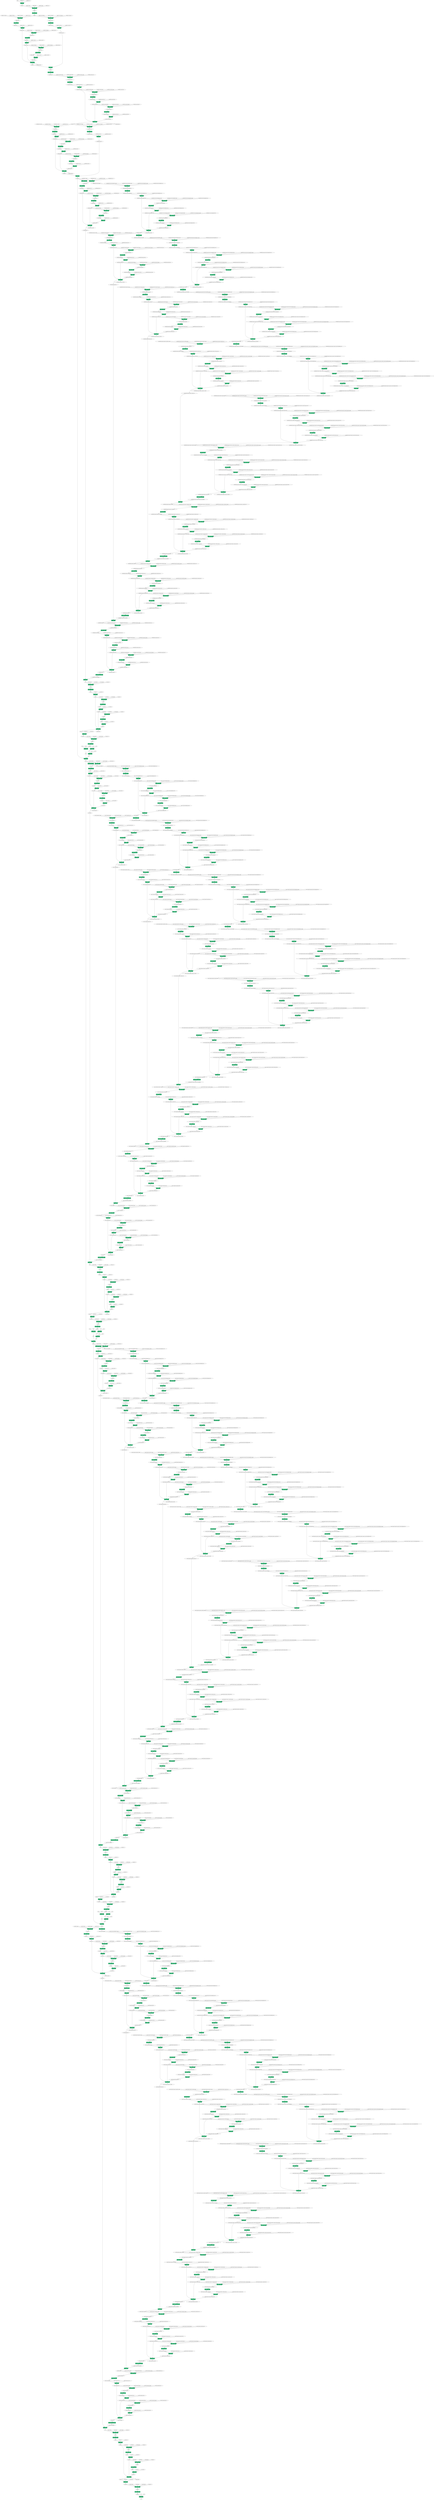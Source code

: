 digraph  {
rankdir=TB;
"Conv (op#0)" [color="#0F9D58", fontcolor="#FFFFFF", shape=box, style=filled];
"data0" [shape=octagon, label="data"];
"data0" -> "Conv (op#0)";
"data_conv1_w0" [shape=octagon, label="data_conv1_w"];
"data_conv1_w0" -> "Conv (op#0)";
"data_conv1_b0" [shape=octagon, label="data_conv1_b"];
"data_conv1_b0" -> "Conv (op#0)";
"Conv (op#0)" -> "data_conv10";
"SpatialBN (op#1)" [color="#0F9D58", fontcolor="#FFFFFF", shape=box, style=filled];
"data_conv10" [shape=octagon, label="data_conv1"];
"data_conv10" [shape=octagon, label="data_conv1"];
"data_conv10" -> "SpatialBN (op#1)";
"data_bn1_scale0" [shape=octagon, label="data_bn1_scale"];
"data_bn1_scale0" -> "SpatialBN (op#1)";
"data_bn1_bias0" [shape=octagon, label="data_bn1_bias"];
"data_bn1_bias0" -> "SpatialBN (op#1)";
"data_bn1_mean0" [shape=octagon, label="data_bn1_mean"];
"data_bn1_mean0" -> "SpatialBN (op#1)";
"data_bn1_var0" [shape=octagon, label="data_bn1_var"];
"data_bn1_var0" -> "SpatialBN (op#1)";
"SpatialBN (op#1)" -> "data_bn10";
"LeakyRelu (op#2)" [color="#0F9D58", fontcolor="#FFFFFF", shape=box, style=filled];
"data_bn10" [shape=octagon, label="data_bn1"];
"data_bn10" [shape=octagon, label="data_bn1"];
"data_bn10" -> "LeakyRelu (op#2)";
"LeakyRelu (op#2)" -> "data_bn11";
"SpatialBN (op#3)" [color="#0F9D58", fontcolor="#FFFFFF", shape=box, style=filled];
"data_bn11" -> "SpatialBN (op#3)";
"data_bn1_bn1_scale0" [shape=octagon, label="data_bn1_bn1_scale"];
"data_bn1_bn1_scale0" -> "SpatialBN (op#3)";
"data_bn1_bn1_bias0" [shape=octagon, label="data_bn1_bn1_bias"];
"data_bn1_bn1_bias0" -> "SpatialBN (op#3)";
"data_bn1_bn1_mean0" [shape=octagon, label="data_bn1_bn1_mean"];
"data_bn1_bn1_mean0" -> "SpatialBN (op#3)";
"data_bn1_bn1_var0" [shape=octagon, label="data_bn1_bn1_var"];
"data_bn1_bn1_var0" -> "SpatialBN (op#3)";
"SpatialBN (op#3)" -> "data_bn1_bn10";
"LeakyRelu (op#4)" [color="#0F9D58", fontcolor="#FFFFFF", shape=box, style=filled];
"data_bn1_bn10" [shape=octagon, label="data_bn1_bn1"];
"data_bn1_bn10" [shape=octagon, label="data_bn1_bn1"];
"data_bn1_bn10" -> "LeakyRelu (op#4)";
"LeakyRelu (op#4)" -> "data_bn1_bn11";
"Conv (op#5)" [color="#0F9D58", fontcolor="#FFFFFF", shape=box, style=filled];
"data_bn1_bn11" [shape=octagon, label="data_bn1_bn1"];
"data_bn1_bn11" [shape=octagon, label="data_bn1_bn1"];
"data_bn1_bn11" -> "Conv (op#5)";
"data_bn1_conv1_w0" [shape=octagon, label="data_bn1_conv1_w"];
"data_bn1_conv1_w0" -> "Conv (op#5)";
"data_bn1_conv1_b0" [shape=octagon, label="data_bn1_conv1_b"];
"data_bn1_conv1_b0" -> "Conv (op#5)";
"Conv (op#5)" -> "data_bn1_conv10";
"SpatialBN (op#6)" [color="#0F9D58", fontcolor="#FFFFFF", shape=box, style=filled];
"data_bn1_conv10" -> "SpatialBN (op#6)";
"data_bn1_bn2_scale0" [shape=octagon, label="data_bn1_bn2_scale"];
"data_bn1_bn2_scale0" -> "SpatialBN (op#6)";
"data_bn1_bn2_bias0" [shape=octagon, label="data_bn1_bn2_bias"];
"data_bn1_bn2_bias0" -> "SpatialBN (op#6)";
"data_bn1_bn2_mean0" [shape=octagon, label="data_bn1_bn2_mean"];
"data_bn1_bn2_mean0" -> "SpatialBN (op#6)";
"data_bn1_bn2_var0" [shape=octagon, label="data_bn1_bn2_var"];
"data_bn1_bn2_var0" -> "SpatialBN (op#6)";
"SpatialBN (op#6)" -> "data_bn1_bn20";
"LeakyRelu (op#7)" [color="#0F9D58", fontcolor="#FFFFFF", shape=box, style=filled];
"data_bn1_bn20" [shape=octagon, label="data_bn1_bn2"];
"data_bn1_bn20" [shape=octagon, label="data_bn1_bn2"];
"data_bn1_bn20" -> "LeakyRelu (op#7)";
"LeakyRelu (op#7)" -> "data_bn1_bn21";
"Conv (op#8)" [color="#0F9D58", fontcolor="#FFFFFF", shape=box, style=filled];
"data_bn1_bn21" [shape=octagon, label="data_bn1_bn2"];
"data_bn1_bn21" [shape=octagon, label="data_bn1_bn2"];
"data_bn1_bn21" -> "Conv (op#8)";
"data_bn1_conv2_w0" [shape=octagon, label="data_bn1_conv2_w"];
"data_bn1_conv2_w0" -> "Conv (op#8)";
"data_bn1_conv2_b0" [shape=octagon, label="data_bn1_conv2_b"];
"data_bn1_conv2_b0" -> "Conv (op#8)";
"Conv (op#8)" -> "data_bn1_conv20";
"SpatialBN (op#9)" [color="#0F9D58", fontcolor="#FFFFFF", shape=box, style=filled];
"data_bn1_conv20" -> "SpatialBN (op#9)";
"data_bn1_bn3_scale0" [shape=octagon, label="data_bn1_bn3_scale"];
"data_bn1_bn3_scale0" -> "SpatialBN (op#9)";
"data_bn1_bn3_bias0" [shape=octagon, label="data_bn1_bn3_bias"];
"data_bn1_bn3_bias0" -> "SpatialBN (op#9)";
"data_bn1_bn3_mean0" [shape=octagon, label="data_bn1_bn3_mean"];
"data_bn1_bn3_mean0" -> "SpatialBN (op#9)";
"data_bn1_bn3_var0" [shape=octagon, label="data_bn1_bn3_var"];
"data_bn1_bn3_var0" -> "SpatialBN (op#9)";
"SpatialBN (op#9)" -> "data_bn1_bn30";
"LeakyRelu (op#10)" [color="#0F9D58", fontcolor="#FFFFFF", shape=box, style=filled];
"data_bn1_bn30" [shape=octagon, label="data_bn1_bn3"];
"data_bn1_bn30" [shape=octagon, label="data_bn1_bn3"];
"data_bn1_bn30" -> "LeakyRelu (op#10)";
"LeakyRelu (op#10)" -> "data_bn1_bn31";
"Conv (op#11)" [color="#0F9D58", fontcolor="#FFFFFF", shape=box, style=filled];
"data_bn1_bn31" [shape=octagon, label="data_bn1_bn3"];
"data_bn1_bn31" [shape=octagon, label="data_bn1_bn3"];
"data_bn1_bn31" -> "Conv (op#11)";
"data_bn1_conv3_w0" [shape=octagon, label="data_bn1_conv3_w"];
"data_bn1_conv3_w0" -> "Conv (op#11)";
"data_bn1_conv3_b0" [shape=octagon, label="data_bn1_conv3_b"];
"data_bn1_conv3_b0" -> "Conv (op#11)";
"Conv (op#11)" -> "data_bn1_conv30";
"Concat (op#12)" [color="#0F9D58", fontcolor="#FFFFFF", shape=box, style=filled];
"data_bn1_conv10" [shape=octagon, label="data_bn1_conv1"];
"data_bn1_conv10" [shape=octagon, label="data_bn1_conv1"];
"data_bn1_conv10" [shape=octagon, label="data_bn1_conv1"];
"data_bn1_conv10" -> "Concat (op#12)";
"data_bn1_conv20" [shape=octagon, label="data_bn1_conv2"];
"data_bn1_conv20" [shape=octagon, label="data_bn1_conv2"];
"data_bn1_conv20" [shape=octagon, label="data_bn1_conv2"];
"data_bn1_conv20" -> "Concat (op#12)";
"data_bn1_conv30" [shape=octagon, label="data_bn1_conv3"];
"data_bn1_conv30" [shape=octagon, label="data_bn1_conv3"];
"data_bn1_conv30" -> "Concat (op#12)";
"Concat (op#12)" -> "convblock10";
"_convblock1_dims0" [shape=octagon, label="_convblock1_dims"];
"Concat (op#12)" -> "_convblock1_dims0";
"SpatialBN (op#13)" [color="#0F9D58", fontcolor="#FFFFFF", shape=box, style=filled];
"data_bn11" [shape=octagon, label="data_bn1"];
"data_bn11" [shape=octagon, label="data_bn1"];
"data_bn11" [shape=octagon, label="data_bn1"];
"data_bn11" -> "SpatialBN (op#13)";
"data_bn1_res_bn_scale0" [shape=octagon, label="data_bn1_res_bn_scale"];
"data_bn1_res_bn_scale0" -> "SpatialBN (op#13)";
"data_bn1_res_bn_bias0" [shape=octagon, label="data_bn1_res_bn_bias"];
"data_bn1_res_bn_bias0" -> "SpatialBN (op#13)";
"data_bn1_res_bn_mean0" [shape=octagon, label="data_bn1_res_bn_mean"];
"data_bn1_res_bn_mean0" -> "SpatialBN (op#13)";
"data_bn1_res_bn_var0" [shape=octagon, label="data_bn1_res_bn_var"];
"data_bn1_res_bn_var0" -> "SpatialBN (op#13)";
"SpatialBN (op#13)" -> "data_bn1_res_bn0";
"LeakyRelu (op#14)" [color="#0F9D58", fontcolor="#FFFFFF", shape=box, style=filled];
"data_bn1_res_bn0" [shape=octagon, label="data_bn1_res_bn"];
"data_bn1_res_bn0" [shape=octagon, label="data_bn1_res_bn"];
"data_bn1_res_bn0" -> "LeakyRelu (op#14)";
"LeakyRelu (op#14)" -> "data_bn1_res_bn1";
"Conv (op#15)" [color="#0F9D58", fontcolor="#FFFFFF", shape=box, style=filled];
"data_bn1_res_bn1" [shape=octagon, label="data_bn1_res_bn"];
"data_bn1_res_bn1" [shape=octagon, label="data_bn1_res_bn"];
"data_bn1_res_bn1" -> "Conv (op#15)";
"data_bn1_res_conv_w0" [shape=octagon, label="data_bn1_res_conv_w"];
"data_bn1_res_conv_w0" -> "Conv (op#15)";
"data_bn1_res_conv_b0" [shape=octagon, label="data_bn1_res_conv_b"];
"data_bn1_res_conv_b0" -> "Conv (op#15)";
"Conv (op#15)" -> "data_bn1_res_conv0";
"Sum (op#16)" [color="#0F9D58", fontcolor="#FFFFFF", shape=box, style=filled];
"convblock10" [shape=octagon, label="convblock1"];
"convblock10" [shape=octagon, label="convblock1"];
"convblock10" -> "Sum (op#16)";
"data_bn1_res_conv0" [shape=octagon, label="data_bn1_res_conv"];
"data_bn1_res_conv0" [shape=octagon, label="data_bn1_res_conv"];
"data_bn1_res_conv0" -> "Sum (op#16)";
"Sum (op#16)" -> "convblock11";
"AveragePool (op#17)" [color="#0F9D58", fontcolor="#FFFFFF", shape=box, style=filled];
"convblock11" [shape=octagon, label="convblock1"];
"convblock11" [shape=octagon, label="convblock1"];
"convblock11" -> "AveragePool (op#17)";
"AveragePool (op#17)" -> "convblock1_pool0";
"SpatialBN (op#18)" [color="#0F9D58", fontcolor="#FFFFFF", shape=box, style=filled];
"convblock1_pool0" [shape=octagon, label="convblock1_pool"];
"convblock1_pool0" [shape=octagon, label="convblock1_pool"];
"convblock1_pool0" -> "SpatialBN (op#18)";
"convblock1_pool_bn1_scale0" [shape=octagon, label="convblock1_pool_bn1_scale"];
"convblock1_pool_bn1_scale0" -> "SpatialBN (op#18)";
"convblock1_pool_bn1_bias0" [shape=octagon, label="convblock1_pool_bn1_bias"];
"convblock1_pool_bn1_bias0" -> "SpatialBN (op#18)";
"convblock1_pool_bn1_mean0" [shape=octagon, label="convblock1_pool_bn1_mean"];
"convblock1_pool_bn1_mean0" -> "SpatialBN (op#18)";
"convblock1_pool_bn1_var0" [shape=octagon, label="convblock1_pool_bn1_var"];
"convblock1_pool_bn1_var0" -> "SpatialBN (op#18)";
"SpatialBN (op#18)" -> "convblock1_pool_bn10";
"LeakyRelu (op#19)" [color="#0F9D58", fontcolor="#FFFFFF", shape=box, style=filled];
"convblock1_pool_bn10" [shape=octagon, label="convblock1_pool_bn1"];
"convblock1_pool_bn10" [shape=octagon, label="convblock1_pool_bn1"];
"convblock1_pool_bn10" -> "LeakyRelu (op#19)";
"LeakyRelu (op#19)" -> "convblock1_pool_bn11";
"Conv (op#20)" [color="#0F9D58", fontcolor="#FFFFFF", shape=box, style=filled];
"convblock1_pool_bn11" [shape=octagon, label="convblock1_pool_bn1"];
"convblock1_pool_bn11" [shape=octagon, label="convblock1_pool_bn1"];
"convblock1_pool_bn11" -> "Conv (op#20)";
"convblock1_pool_conv1_w0" [shape=octagon, label="convblock1_pool_conv1_w"];
"convblock1_pool_conv1_w0" -> "Conv (op#20)";
"convblock1_pool_conv1_b0" [shape=octagon, label="convblock1_pool_conv1_b"];
"convblock1_pool_conv1_b0" -> "Conv (op#20)";
"Conv (op#20)" -> "convblock1_pool_conv10";
"SpatialBN (op#21)" [color="#0F9D58", fontcolor="#FFFFFF", shape=box, style=filled];
"convblock1_pool_conv10" -> "SpatialBN (op#21)";
"convblock1_pool_bn2_scale0" [shape=octagon, label="convblock1_pool_bn2_scale"];
"convblock1_pool_bn2_scale0" -> "SpatialBN (op#21)";
"convblock1_pool_bn2_bias0" [shape=octagon, label="convblock1_pool_bn2_bias"];
"convblock1_pool_bn2_bias0" -> "SpatialBN (op#21)";
"convblock1_pool_bn2_mean0" [shape=octagon, label="convblock1_pool_bn2_mean"];
"convblock1_pool_bn2_mean0" -> "SpatialBN (op#21)";
"convblock1_pool_bn2_var0" [shape=octagon, label="convblock1_pool_bn2_var"];
"convblock1_pool_bn2_var0" -> "SpatialBN (op#21)";
"SpatialBN (op#21)" -> "convblock1_pool_bn20";
"LeakyRelu (op#22)" [color="#0F9D58", fontcolor="#FFFFFF", shape=box, style=filled];
"convblock1_pool_bn20" [shape=octagon, label="convblock1_pool_bn2"];
"convblock1_pool_bn20" [shape=octagon, label="convblock1_pool_bn2"];
"convblock1_pool_bn20" -> "LeakyRelu (op#22)";
"LeakyRelu (op#22)" -> "convblock1_pool_bn21";
"Conv (op#23)" [color="#0F9D58", fontcolor="#FFFFFF", shape=box, style=filled];
"convblock1_pool_bn21" [shape=octagon, label="convblock1_pool_bn2"];
"convblock1_pool_bn21" [shape=octagon, label="convblock1_pool_bn2"];
"convblock1_pool_bn21" -> "Conv (op#23)";
"convblock1_pool_conv2_w0" [shape=octagon, label="convblock1_pool_conv2_w"];
"convblock1_pool_conv2_w0" -> "Conv (op#23)";
"convblock1_pool_conv2_b0" [shape=octagon, label="convblock1_pool_conv2_b"];
"convblock1_pool_conv2_b0" -> "Conv (op#23)";
"Conv (op#23)" -> "convblock1_pool_conv20";
"SpatialBN (op#24)" [color="#0F9D58", fontcolor="#FFFFFF", shape=box, style=filled];
"convblock1_pool_conv20" -> "SpatialBN (op#24)";
"convblock1_pool_bn3_scale0" [shape=octagon, label="convblock1_pool_bn3_scale"];
"convblock1_pool_bn3_scale0" -> "SpatialBN (op#24)";
"convblock1_pool_bn3_bias0" [shape=octagon, label="convblock1_pool_bn3_bias"];
"convblock1_pool_bn3_bias0" -> "SpatialBN (op#24)";
"convblock1_pool_bn3_mean0" [shape=octagon, label="convblock1_pool_bn3_mean"];
"convblock1_pool_bn3_mean0" -> "SpatialBN (op#24)";
"convblock1_pool_bn3_var0" [shape=octagon, label="convblock1_pool_bn3_var"];
"convblock1_pool_bn3_var0" -> "SpatialBN (op#24)";
"SpatialBN (op#24)" -> "convblock1_pool_bn30";
"LeakyRelu (op#25)" [color="#0F9D58", fontcolor="#FFFFFF", shape=box, style=filled];
"convblock1_pool_bn30" [shape=octagon, label="convblock1_pool_bn3"];
"convblock1_pool_bn30" [shape=octagon, label="convblock1_pool_bn3"];
"convblock1_pool_bn30" -> "LeakyRelu (op#25)";
"LeakyRelu (op#25)" -> "convblock1_pool_bn31";
"Conv (op#26)" [color="#0F9D58", fontcolor="#FFFFFF", shape=box, style=filled];
"convblock1_pool_bn31" [shape=octagon, label="convblock1_pool_bn3"];
"convblock1_pool_bn31" [shape=octagon, label="convblock1_pool_bn3"];
"convblock1_pool_bn31" -> "Conv (op#26)";
"convblock1_pool_conv3_w0" [shape=octagon, label="convblock1_pool_conv3_w"];
"convblock1_pool_conv3_w0" -> "Conv (op#26)";
"convblock1_pool_conv3_b0" [shape=octagon, label="convblock1_pool_conv3_b"];
"convblock1_pool_conv3_b0" -> "Conv (op#26)";
"Conv (op#26)" -> "convblock1_pool_conv30";
"Concat (op#27)" [color="#0F9D58", fontcolor="#FFFFFF", shape=box, style=filled];
"convblock1_pool_conv10" [shape=octagon, label="convblock1_pool_conv1"];
"convblock1_pool_conv10" [shape=octagon, label="convblock1_pool_conv1"];
"convblock1_pool_conv10" [shape=octagon, label="convblock1_pool_conv1"];
"convblock1_pool_conv10" -> "Concat (op#27)";
"convblock1_pool_conv20" [shape=octagon, label="convblock1_pool_conv2"];
"convblock1_pool_conv20" [shape=octagon, label="convblock1_pool_conv2"];
"convblock1_pool_conv20" [shape=octagon, label="convblock1_pool_conv2"];
"convblock1_pool_conv20" -> "Concat (op#27)";
"convblock1_pool_conv30" [shape=octagon, label="convblock1_pool_conv3"];
"convblock1_pool_conv30" [shape=octagon, label="convblock1_pool_conv3"];
"convblock1_pool_conv30" -> "Concat (op#27)";
"Concat (op#27)" -> "convblock20";
"_convblock2_dims0" [shape=octagon, label="_convblock2_dims"];
"Concat (op#27)" -> "_convblock2_dims0";
"SpatialBN (op#28)" [color="#0F9D58", fontcolor="#FFFFFF", shape=box, style=filled];
"convblock20" -> "SpatialBN (op#28)";
"convblock2_bn1_scale0" [shape=octagon, label="convblock2_bn1_scale"];
"convblock2_bn1_scale0" -> "SpatialBN (op#28)";
"convblock2_bn1_bias0" [shape=octagon, label="convblock2_bn1_bias"];
"convblock2_bn1_bias0" -> "SpatialBN (op#28)";
"convblock2_bn1_mean0" [shape=octagon, label="convblock2_bn1_mean"];
"convblock2_bn1_mean0" -> "SpatialBN (op#28)";
"convblock2_bn1_var0" [shape=octagon, label="convblock2_bn1_var"];
"convblock2_bn1_var0" -> "SpatialBN (op#28)";
"SpatialBN (op#28)" -> "convblock2_bn10";
"LeakyRelu (op#29)" [color="#0F9D58", fontcolor="#FFFFFF", shape=box, style=filled];
"convblock2_bn10" [shape=octagon, label="convblock2_bn1"];
"convblock2_bn10" [shape=octagon, label="convblock2_bn1"];
"convblock2_bn10" -> "LeakyRelu (op#29)";
"LeakyRelu (op#29)" -> "convblock2_bn11";
"Conv (op#30)" [color="#0F9D58", fontcolor="#FFFFFF", shape=box, style=filled];
"convblock2_bn11" [shape=octagon, label="convblock2_bn1"];
"convblock2_bn11" [shape=octagon, label="convblock2_bn1"];
"convblock2_bn11" -> "Conv (op#30)";
"convblock2_conv1_w0" [shape=octagon, label="convblock2_conv1_w"];
"convblock2_conv1_w0" -> "Conv (op#30)";
"convblock2_conv1_b0" [shape=octagon, label="convblock2_conv1_b"];
"convblock2_conv1_b0" -> "Conv (op#30)";
"Conv (op#30)" -> "convblock2_conv10";
"SpatialBN (op#31)" [color="#0F9D58", fontcolor="#FFFFFF", shape=box, style=filled];
"convblock2_conv10" -> "SpatialBN (op#31)";
"convblock2_bn2_scale0" [shape=octagon, label="convblock2_bn2_scale"];
"convblock2_bn2_scale0" -> "SpatialBN (op#31)";
"convblock2_bn2_bias0" [shape=octagon, label="convblock2_bn2_bias"];
"convblock2_bn2_bias0" -> "SpatialBN (op#31)";
"convblock2_bn2_mean0" [shape=octagon, label="convblock2_bn2_mean"];
"convblock2_bn2_mean0" -> "SpatialBN (op#31)";
"convblock2_bn2_var0" [shape=octagon, label="convblock2_bn2_var"];
"convblock2_bn2_var0" -> "SpatialBN (op#31)";
"SpatialBN (op#31)" -> "convblock2_bn20";
"LeakyRelu (op#32)" [color="#0F9D58", fontcolor="#FFFFFF", shape=box, style=filled];
"convblock2_bn20" [shape=octagon, label="convblock2_bn2"];
"convblock2_bn20" [shape=octagon, label="convblock2_bn2"];
"convblock2_bn20" -> "LeakyRelu (op#32)";
"LeakyRelu (op#32)" -> "convblock2_bn21";
"Conv (op#33)" [color="#0F9D58", fontcolor="#FFFFFF", shape=box, style=filled];
"convblock2_bn21" [shape=octagon, label="convblock2_bn2"];
"convblock2_bn21" [shape=octagon, label="convblock2_bn2"];
"convblock2_bn21" -> "Conv (op#33)";
"convblock2_conv2_w0" [shape=octagon, label="convblock2_conv2_w"];
"convblock2_conv2_w0" -> "Conv (op#33)";
"convblock2_conv2_b0" [shape=octagon, label="convblock2_conv2_b"];
"convblock2_conv2_b0" -> "Conv (op#33)";
"Conv (op#33)" -> "convblock2_conv20";
"SpatialBN (op#34)" [color="#0F9D58", fontcolor="#FFFFFF", shape=box, style=filled];
"convblock2_conv20" -> "SpatialBN (op#34)";
"convblock2_bn3_scale0" [shape=octagon, label="convblock2_bn3_scale"];
"convblock2_bn3_scale0" -> "SpatialBN (op#34)";
"convblock2_bn3_bias0" [shape=octagon, label="convblock2_bn3_bias"];
"convblock2_bn3_bias0" -> "SpatialBN (op#34)";
"convblock2_bn3_mean0" [shape=octagon, label="convblock2_bn3_mean"];
"convblock2_bn3_mean0" -> "SpatialBN (op#34)";
"convblock2_bn3_var0" [shape=octagon, label="convblock2_bn3_var"];
"convblock2_bn3_var0" -> "SpatialBN (op#34)";
"SpatialBN (op#34)" -> "convblock2_bn30";
"LeakyRelu (op#35)" [color="#0F9D58", fontcolor="#FFFFFF", shape=box, style=filled];
"convblock2_bn30" [shape=octagon, label="convblock2_bn3"];
"convblock2_bn30" [shape=octagon, label="convblock2_bn3"];
"convblock2_bn30" -> "LeakyRelu (op#35)";
"LeakyRelu (op#35)" -> "convblock2_bn31";
"Conv (op#36)" [color="#0F9D58", fontcolor="#FFFFFF", shape=box, style=filled];
"convblock2_bn31" [shape=octagon, label="convblock2_bn3"];
"convblock2_bn31" [shape=octagon, label="convblock2_bn3"];
"convblock2_bn31" -> "Conv (op#36)";
"convblock2_conv3_w0" [shape=octagon, label="convblock2_conv3_w"];
"convblock2_conv3_w0" -> "Conv (op#36)";
"convblock2_conv3_b0" [shape=octagon, label="convblock2_conv3_b"];
"convblock2_conv3_b0" -> "Conv (op#36)";
"Conv (op#36)" -> "convblock2_conv30";
"Concat (op#37)" [color="#0F9D58", fontcolor="#FFFFFF", shape=box, style=filled];
"convblock2_conv10" [shape=octagon, label="convblock2_conv1"];
"convblock2_conv10" [shape=octagon, label="convblock2_conv1"];
"convblock2_conv10" [shape=octagon, label="convblock2_conv1"];
"convblock2_conv10" -> "Concat (op#37)";
"convblock2_conv20" [shape=octagon, label="convblock2_conv2"];
"convblock2_conv20" [shape=octagon, label="convblock2_conv2"];
"convblock2_conv20" [shape=octagon, label="convblock2_conv2"];
"convblock2_conv20" -> "Concat (op#37)";
"convblock2_conv30" [shape=octagon, label="convblock2_conv3"];
"convblock2_conv30" [shape=octagon, label="convblock2_conv3"];
"convblock2_conv30" -> "Concat (op#37)";
"Concat (op#37)" -> "convblock30";
"_convblock3_dims0" [shape=octagon, label="_convblock3_dims"];
"Concat (op#37)" -> "_convblock3_dims0";
"SpatialBN (op#38)" [color="#0F9D58", fontcolor="#FFFFFF", shape=box, style=filled];
"convblock20" [shape=octagon, label="convblock2"];
"convblock20" [shape=octagon, label="convblock2"];
"convblock20" [shape=octagon, label="convblock2"];
"convblock20" -> "SpatialBN (op#38)";
"convblock2_res_bn_scale0" [shape=octagon, label="convblock2_res_bn_scale"];
"convblock2_res_bn_scale0" -> "SpatialBN (op#38)";
"convblock2_res_bn_bias0" [shape=octagon, label="convblock2_res_bn_bias"];
"convblock2_res_bn_bias0" -> "SpatialBN (op#38)";
"convblock2_res_bn_mean0" [shape=octagon, label="convblock2_res_bn_mean"];
"convblock2_res_bn_mean0" -> "SpatialBN (op#38)";
"convblock2_res_bn_var0" [shape=octagon, label="convblock2_res_bn_var"];
"convblock2_res_bn_var0" -> "SpatialBN (op#38)";
"SpatialBN (op#38)" -> "convblock2_res_bn0";
"LeakyRelu (op#39)" [color="#0F9D58", fontcolor="#FFFFFF", shape=box, style=filled];
"convblock2_res_bn0" [shape=octagon, label="convblock2_res_bn"];
"convblock2_res_bn0" [shape=octagon, label="convblock2_res_bn"];
"convblock2_res_bn0" -> "LeakyRelu (op#39)";
"LeakyRelu (op#39)" -> "convblock2_res_bn1";
"Conv (op#40)" [color="#0F9D58", fontcolor="#FFFFFF", shape=box, style=filled];
"convblock2_res_bn1" [shape=octagon, label="convblock2_res_bn"];
"convblock2_res_bn1" [shape=octagon, label="convblock2_res_bn"];
"convblock2_res_bn1" -> "Conv (op#40)";
"convblock2_res_conv_w0" [shape=octagon, label="convblock2_res_conv_w"];
"convblock2_res_conv_w0" -> "Conv (op#40)";
"convblock2_res_conv_b0" [shape=octagon, label="convblock2_res_conv_b"];
"convblock2_res_conv_b0" -> "Conv (op#40)";
"Conv (op#40)" -> "convblock2_res_conv0";
"Sum (op#41)" [color="#0F9D58", fontcolor="#FFFFFF", shape=box, style=filled];
"convblock30" [shape=octagon, label="convblock3"];
"convblock30" [shape=octagon, label="convblock3"];
"convblock30" -> "Sum (op#41)";
"convblock2_res_conv0" [shape=octagon, label="convblock2_res_conv"];
"convblock2_res_conv0" [shape=octagon, label="convblock2_res_conv"];
"convblock2_res_conv0" -> "Sum (op#41)";
"Sum (op#41)" -> "convblock31";
"SpatialBN (op#42)" [color="#0F9D58", fontcolor="#FFFFFF", shape=box, style=filled];
"convblock31" -> "SpatialBN (op#42)";
"convblock3_bn1_scale0" [shape=octagon, label="convblock3_bn1_scale"];
"convblock3_bn1_scale0" -> "SpatialBN (op#42)";
"convblock3_bn1_bias0" [shape=octagon, label="convblock3_bn1_bias"];
"convblock3_bn1_bias0" -> "SpatialBN (op#42)";
"convblock3_bn1_mean0" [shape=octagon, label="convblock3_bn1_mean"];
"convblock3_bn1_mean0" -> "SpatialBN (op#42)";
"convblock3_bn1_var0" [shape=octagon, label="convblock3_bn1_var"];
"convblock3_bn1_var0" -> "SpatialBN (op#42)";
"SpatialBN (op#42)" -> "convblock3_bn10";
"LeakyRelu (op#43)" [color="#0F9D58", fontcolor="#FFFFFF", shape=box, style=filled];
"convblock3_bn10" [shape=octagon, label="convblock3_bn1"];
"convblock3_bn10" [shape=octagon, label="convblock3_bn1"];
"convblock3_bn10" -> "LeakyRelu (op#43)";
"LeakyRelu (op#43)" -> "convblock3_bn11";
"Conv (op#44)" [color="#0F9D58", fontcolor="#FFFFFF", shape=box, style=filled];
"convblock3_bn11" [shape=octagon, label="convblock3_bn1"];
"convblock3_bn11" [shape=octagon, label="convblock3_bn1"];
"convblock3_bn11" -> "Conv (op#44)";
"convblock3_conv1_w0" [shape=octagon, label="convblock3_conv1_w"];
"convblock3_conv1_w0" -> "Conv (op#44)";
"convblock3_conv1_b0" [shape=octagon, label="convblock3_conv1_b"];
"convblock3_conv1_b0" -> "Conv (op#44)";
"Conv (op#44)" -> "convblock3_conv10";
"SpatialBN (op#45)" [color="#0F9D58", fontcolor="#FFFFFF", shape=box, style=filled];
"convblock3_conv10" -> "SpatialBN (op#45)";
"convblock3_bn2_scale0" [shape=octagon, label="convblock3_bn2_scale"];
"convblock3_bn2_scale0" -> "SpatialBN (op#45)";
"convblock3_bn2_bias0" [shape=octagon, label="convblock3_bn2_bias"];
"convblock3_bn2_bias0" -> "SpatialBN (op#45)";
"convblock3_bn2_mean0" [shape=octagon, label="convblock3_bn2_mean"];
"convblock3_bn2_mean0" -> "SpatialBN (op#45)";
"convblock3_bn2_var0" [shape=octagon, label="convblock3_bn2_var"];
"convblock3_bn2_var0" -> "SpatialBN (op#45)";
"SpatialBN (op#45)" -> "convblock3_bn20";
"LeakyRelu (op#46)" [color="#0F9D58", fontcolor="#FFFFFF", shape=box, style=filled];
"convblock3_bn20" [shape=octagon, label="convblock3_bn2"];
"convblock3_bn20" [shape=octagon, label="convblock3_bn2"];
"convblock3_bn20" -> "LeakyRelu (op#46)";
"LeakyRelu (op#46)" -> "convblock3_bn21";
"Conv (op#47)" [color="#0F9D58", fontcolor="#FFFFFF", shape=box, style=filled];
"convblock3_bn21" [shape=octagon, label="convblock3_bn2"];
"convblock3_bn21" [shape=octagon, label="convblock3_bn2"];
"convblock3_bn21" -> "Conv (op#47)";
"convblock3_conv2_w0" [shape=octagon, label="convblock3_conv2_w"];
"convblock3_conv2_w0" -> "Conv (op#47)";
"convblock3_conv2_b0" [shape=octagon, label="convblock3_conv2_b"];
"convblock3_conv2_b0" -> "Conv (op#47)";
"Conv (op#47)" -> "convblock3_conv20";
"SpatialBN (op#48)" [color="#0F9D58", fontcolor="#FFFFFF", shape=box, style=filled];
"convblock3_conv20" -> "SpatialBN (op#48)";
"convblock3_bn3_scale0" [shape=octagon, label="convblock3_bn3_scale"];
"convblock3_bn3_scale0" -> "SpatialBN (op#48)";
"convblock3_bn3_bias0" [shape=octagon, label="convblock3_bn3_bias"];
"convblock3_bn3_bias0" -> "SpatialBN (op#48)";
"convblock3_bn3_mean0" [shape=octagon, label="convblock3_bn3_mean"];
"convblock3_bn3_mean0" -> "SpatialBN (op#48)";
"convblock3_bn3_var0" [shape=octagon, label="convblock3_bn3_var"];
"convblock3_bn3_var0" -> "SpatialBN (op#48)";
"SpatialBN (op#48)" -> "convblock3_bn30";
"LeakyRelu (op#49)" [color="#0F9D58", fontcolor="#FFFFFF", shape=box, style=filled];
"convblock3_bn30" [shape=octagon, label="convblock3_bn3"];
"convblock3_bn30" [shape=octagon, label="convblock3_bn3"];
"convblock3_bn30" -> "LeakyRelu (op#49)";
"LeakyRelu (op#49)" -> "convblock3_bn31";
"Conv (op#50)" [color="#0F9D58", fontcolor="#FFFFFF", shape=box, style=filled];
"convblock3_bn31" [shape=octagon, label="convblock3_bn3"];
"convblock3_bn31" [shape=octagon, label="convblock3_bn3"];
"convblock3_bn31" -> "Conv (op#50)";
"convblock3_conv3_w0" [shape=octagon, label="convblock3_conv3_w"];
"convblock3_conv3_w0" -> "Conv (op#50)";
"convblock3_conv3_b0" [shape=octagon, label="convblock3_conv3_b"];
"convblock3_conv3_b0" -> "Conv (op#50)";
"Conv (op#50)" -> "convblock3_conv30";
"Concat (op#51)" [color="#0F9D58", fontcolor="#FFFFFF", shape=box, style=filled];
"convblock3_conv10" [shape=octagon, label="convblock3_conv1"];
"convblock3_conv10" [shape=octagon, label="convblock3_conv1"];
"convblock3_conv10" [shape=octagon, label="convblock3_conv1"];
"convblock3_conv10" -> "Concat (op#51)";
"convblock3_conv20" [shape=octagon, label="convblock3_conv2"];
"convblock3_conv20" [shape=octagon, label="convblock3_conv2"];
"convblock3_conv20" [shape=octagon, label="convblock3_conv2"];
"convblock3_conv20" -> "Concat (op#51)";
"convblock3_conv30" [shape=octagon, label="convblock3_conv3"];
"convblock3_conv30" [shape=octagon, label="convblock3_conv3"];
"convblock3_conv30" -> "Concat (op#51)";
"Concat (op#51)" -> "convblock3_l4_b10";
"_convblock3_l4_b1_dims0" [shape=octagon, label="_convblock3_l4_b1_dims"];
"Concat (op#51)" -> "_convblock3_l4_b1_dims0";
"AveragePool (op#52)" [color="#0F9D58", fontcolor="#FFFFFF", shape=box, style=filled];
"convblock31" -> "AveragePool (op#52)";
"AveragePool (op#52)" -> "convblock3_l4_b2_downsample0";
"SpatialBN (op#53)" [color="#0F9D58", fontcolor="#FFFFFF", shape=box, style=filled];
"convblock3_l4_b2_downsample0" [shape=octagon, label="convblock3_l4_b2_downsample"];
"convblock3_l4_b2_downsample0" [shape=octagon, label="convblock3_l4_b2_downsample"];
"convblock3_l4_b2_downsample0" -> "SpatialBN (op#53)";
"convblock3_l4_b2_downsample_bn1_scale0" [shape=octagon, label="convblock3_l4_b2_downsample_bn1_scale"];
"convblock3_l4_b2_downsample_bn1_scale0" -> "SpatialBN (op#53)";
"convblock3_l4_b2_downsample_bn1_bias0" [shape=octagon, label="convblock3_l4_b2_downsample_bn1_bias"];
"convblock3_l4_b2_downsample_bn1_bias0" -> "SpatialBN (op#53)";
"convblock3_l4_b2_downsample_bn1_mean0" [shape=octagon, label="convblock3_l4_b2_downsample_bn1_mean"];
"convblock3_l4_b2_downsample_bn1_mean0" -> "SpatialBN (op#53)";
"convblock3_l4_b2_downsample_bn1_var0" [shape=octagon, label="convblock3_l4_b2_downsample_bn1_var"];
"convblock3_l4_b2_downsample_bn1_var0" -> "SpatialBN (op#53)";
"SpatialBN (op#53)" -> "convblock3_l4_b2_downsample_bn10";
"LeakyRelu (op#54)" [color="#0F9D58", fontcolor="#FFFFFF", shape=box, style=filled];
"convblock3_l4_b2_downsample_bn10" [shape=octagon, label="convblock3_l4_b2_downsample_bn1"];
"convblock3_l4_b2_downsample_bn10" [shape=octagon, label="convblock3_l4_b2_downsample_bn1"];
"convblock3_l4_b2_downsample_bn10" -> "LeakyRelu (op#54)";
"LeakyRelu (op#54)" -> "convblock3_l4_b2_downsample_bn11";
"Conv (op#55)" [color="#0F9D58", fontcolor="#FFFFFF", shape=box, style=filled];
"convblock3_l4_b2_downsample_bn11" [shape=octagon, label="convblock3_l4_b2_downsample_bn1"];
"convblock3_l4_b2_downsample_bn11" [shape=octagon, label="convblock3_l4_b2_downsample_bn1"];
"convblock3_l4_b2_downsample_bn11" -> "Conv (op#55)";
"convblock3_l4_b2_downsample_conv1_w0" [shape=octagon, label="convblock3_l4_b2_downsample_conv1_w"];
"convblock3_l4_b2_downsample_conv1_w0" -> "Conv (op#55)";
"convblock3_l4_b2_downsample_conv1_b0" [shape=octagon, label="convblock3_l4_b2_downsample_conv1_b"];
"convblock3_l4_b2_downsample_conv1_b0" -> "Conv (op#55)";
"Conv (op#55)" -> "convblock3_l4_b2_downsample_conv10";
"SpatialBN (op#56)" [color="#0F9D58", fontcolor="#FFFFFF", shape=box, style=filled];
"convblock3_l4_b2_downsample_conv10" -> "SpatialBN (op#56)";
"convblock3_l4_b2_downsample_bn2_scale0" [shape=octagon, label="convblock3_l4_b2_downsample_bn2_scale"];
"convblock3_l4_b2_downsample_bn2_scale0" -> "SpatialBN (op#56)";
"convblock3_l4_b2_downsample_bn2_bias0" [shape=octagon, label="convblock3_l4_b2_downsample_bn2_bias"];
"convblock3_l4_b2_downsample_bn2_bias0" -> "SpatialBN (op#56)";
"convblock3_l4_b2_downsample_bn2_mean0" [shape=octagon, label="convblock3_l4_b2_downsample_bn2_mean"];
"convblock3_l4_b2_downsample_bn2_mean0" -> "SpatialBN (op#56)";
"convblock3_l4_b2_downsample_bn2_var0" [shape=octagon, label="convblock3_l4_b2_downsample_bn2_var"];
"convblock3_l4_b2_downsample_bn2_var0" -> "SpatialBN (op#56)";
"SpatialBN (op#56)" -> "convblock3_l4_b2_downsample_bn20";
"LeakyRelu (op#57)" [color="#0F9D58", fontcolor="#FFFFFF", shape=box, style=filled];
"convblock3_l4_b2_downsample_bn20" [shape=octagon, label="convblock3_l4_b2_downsample_bn2"];
"convblock3_l4_b2_downsample_bn20" [shape=octagon, label="convblock3_l4_b2_downsample_bn2"];
"convblock3_l4_b2_downsample_bn20" -> "LeakyRelu (op#57)";
"LeakyRelu (op#57)" -> "convblock3_l4_b2_downsample_bn21";
"Conv (op#58)" [color="#0F9D58", fontcolor="#FFFFFF", shape=box, style=filled];
"convblock3_l4_b2_downsample_bn21" [shape=octagon, label="convblock3_l4_b2_downsample_bn2"];
"convblock3_l4_b2_downsample_bn21" [shape=octagon, label="convblock3_l4_b2_downsample_bn2"];
"convblock3_l4_b2_downsample_bn21" -> "Conv (op#58)";
"convblock3_l4_b2_downsample_conv2_w0" [shape=octagon, label="convblock3_l4_b2_downsample_conv2_w"];
"convblock3_l4_b2_downsample_conv2_w0" -> "Conv (op#58)";
"convblock3_l4_b2_downsample_conv2_b0" [shape=octagon, label="convblock3_l4_b2_downsample_conv2_b"];
"convblock3_l4_b2_downsample_conv2_b0" -> "Conv (op#58)";
"Conv (op#58)" -> "convblock3_l4_b2_downsample_conv20";
"SpatialBN (op#59)" [color="#0F9D58", fontcolor="#FFFFFF", shape=box, style=filled];
"convblock3_l4_b2_downsample_conv20" -> "SpatialBN (op#59)";
"convblock3_l4_b2_downsample_bn3_scale0" [shape=octagon, label="convblock3_l4_b2_downsample_bn3_scale"];
"convblock3_l4_b2_downsample_bn3_scale0" -> "SpatialBN (op#59)";
"convblock3_l4_b2_downsample_bn3_bias0" [shape=octagon, label="convblock3_l4_b2_downsample_bn3_bias"];
"convblock3_l4_b2_downsample_bn3_bias0" -> "SpatialBN (op#59)";
"convblock3_l4_b2_downsample_bn3_mean0" [shape=octagon, label="convblock3_l4_b2_downsample_bn3_mean"];
"convblock3_l4_b2_downsample_bn3_mean0" -> "SpatialBN (op#59)";
"convblock3_l4_b2_downsample_bn3_var0" [shape=octagon, label="convblock3_l4_b2_downsample_bn3_var"];
"convblock3_l4_b2_downsample_bn3_var0" -> "SpatialBN (op#59)";
"SpatialBN (op#59)" -> "convblock3_l4_b2_downsample_bn30";
"LeakyRelu (op#60)" [color="#0F9D58", fontcolor="#FFFFFF", shape=box, style=filled];
"convblock3_l4_b2_downsample_bn30" [shape=octagon, label="convblock3_l4_b2_downsample_bn3"];
"convblock3_l4_b2_downsample_bn30" [shape=octagon, label="convblock3_l4_b2_downsample_bn3"];
"convblock3_l4_b2_downsample_bn30" -> "LeakyRelu (op#60)";
"LeakyRelu (op#60)" -> "convblock3_l4_b2_downsample_bn31";
"Conv (op#61)" [color="#0F9D58", fontcolor="#FFFFFF", shape=box, style=filled];
"convblock3_l4_b2_downsample_bn31" [shape=octagon, label="convblock3_l4_b2_downsample_bn3"];
"convblock3_l4_b2_downsample_bn31" [shape=octagon, label="convblock3_l4_b2_downsample_bn3"];
"convblock3_l4_b2_downsample_bn31" -> "Conv (op#61)";
"convblock3_l4_b2_downsample_conv3_w0" [shape=octagon, label="convblock3_l4_b2_downsample_conv3_w"];
"convblock3_l4_b2_downsample_conv3_w0" -> "Conv (op#61)";
"convblock3_l4_b2_downsample_conv3_b0" [shape=octagon, label="convblock3_l4_b2_downsample_conv3_b"];
"convblock3_l4_b2_downsample_conv3_b0" -> "Conv (op#61)";
"Conv (op#61)" -> "convblock3_l4_b2_downsample_conv30";
"Concat (op#62)" [color="#0F9D58", fontcolor="#FFFFFF", shape=box, style=filled];
"convblock3_l4_b2_downsample_conv10" [shape=octagon, label="convblock3_l4_b2_downsample_conv1"];
"convblock3_l4_b2_downsample_conv10" [shape=octagon, label="convblock3_l4_b2_downsample_conv1"];
"convblock3_l4_b2_downsample_conv10" [shape=octagon, label="convblock3_l4_b2_downsample_conv1"];
"convblock3_l4_b2_downsample_conv10" -> "Concat (op#62)";
"convblock3_l4_b2_downsample_conv20" [shape=octagon, label="convblock3_l4_b2_downsample_conv2"];
"convblock3_l4_b2_downsample_conv20" [shape=octagon, label="convblock3_l4_b2_downsample_conv2"];
"convblock3_l4_b2_downsample_conv20" [shape=octagon, label="convblock3_l4_b2_downsample_conv2"];
"convblock3_l4_b2_downsample_conv20" -> "Concat (op#62)";
"convblock3_l4_b2_downsample_conv30" [shape=octagon, label="convblock3_l4_b2_downsample_conv3"];
"convblock3_l4_b2_downsample_conv30" [shape=octagon, label="convblock3_l4_b2_downsample_conv3"];
"convblock3_l4_b2_downsample_conv30" -> "Concat (op#62)";
"Concat (op#62)" -> "convblock3_l3_input0";
"_convblock3_l3_input_dims0" [shape=octagon, label="_convblock3_l3_input_dims"];
"Concat (op#62)" -> "_convblock3_l3_input_dims0";
"SpatialBN (op#63)" [color="#0F9D58", fontcolor="#FFFFFF", shape=box, style=filled];
"convblock3_l3_input0" -> "SpatialBN (op#63)";
"convblock3_l3_input_bn1_scale0" [shape=octagon, label="convblock3_l3_input_bn1_scale"];
"convblock3_l3_input_bn1_scale0" -> "SpatialBN (op#63)";
"convblock3_l3_input_bn1_bias0" [shape=octagon, label="convblock3_l3_input_bn1_bias"];
"convblock3_l3_input_bn1_bias0" -> "SpatialBN (op#63)";
"convblock3_l3_input_bn1_mean0" [shape=octagon, label="convblock3_l3_input_bn1_mean"];
"convblock3_l3_input_bn1_mean0" -> "SpatialBN (op#63)";
"convblock3_l3_input_bn1_var0" [shape=octagon, label="convblock3_l3_input_bn1_var"];
"convblock3_l3_input_bn1_var0" -> "SpatialBN (op#63)";
"SpatialBN (op#63)" -> "convblock3_l3_input_bn10";
"LeakyRelu (op#64)" [color="#0F9D58", fontcolor="#FFFFFF", shape=box, style=filled];
"convblock3_l3_input_bn10" [shape=octagon, label="convblock3_l3_input_bn1"];
"convblock3_l3_input_bn10" [shape=octagon, label="convblock3_l3_input_bn1"];
"convblock3_l3_input_bn10" -> "LeakyRelu (op#64)";
"LeakyRelu (op#64)" -> "convblock3_l3_input_bn11";
"Conv (op#65)" [color="#0F9D58", fontcolor="#FFFFFF", shape=box, style=filled];
"convblock3_l3_input_bn11" [shape=octagon, label="convblock3_l3_input_bn1"];
"convblock3_l3_input_bn11" [shape=octagon, label="convblock3_l3_input_bn1"];
"convblock3_l3_input_bn11" -> "Conv (op#65)";
"convblock3_l3_input_conv1_w0" [shape=octagon, label="convblock3_l3_input_conv1_w"];
"convblock3_l3_input_conv1_w0" -> "Conv (op#65)";
"convblock3_l3_input_conv1_b0" [shape=octagon, label="convblock3_l3_input_conv1_b"];
"convblock3_l3_input_conv1_b0" -> "Conv (op#65)";
"Conv (op#65)" -> "convblock3_l3_input_conv10";
"SpatialBN (op#66)" [color="#0F9D58", fontcolor="#FFFFFF", shape=box, style=filled];
"convblock3_l3_input_conv10" -> "SpatialBN (op#66)";
"convblock3_l3_input_bn2_scale0" [shape=octagon, label="convblock3_l3_input_bn2_scale"];
"convblock3_l3_input_bn2_scale0" -> "SpatialBN (op#66)";
"convblock3_l3_input_bn2_bias0" [shape=octagon, label="convblock3_l3_input_bn2_bias"];
"convblock3_l3_input_bn2_bias0" -> "SpatialBN (op#66)";
"convblock3_l3_input_bn2_mean0" [shape=octagon, label="convblock3_l3_input_bn2_mean"];
"convblock3_l3_input_bn2_mean0" -> "SpatialBN (op#66)";
"convblock3_l3_input_bn2_var0" [shape=octagon, label="convblock3_l3_input_bn2_var"];
"convblock3_l3_input_bn2_var0" -> "SpatialBN (op#66)";
"SpatialBN (op#66)" -> "convblock3_l3_input_bn20";
"LeakyRelu (op#67)" [color="#0F9D58", fontcolor="#FFFFFF", shape=box, style=filled];
"convblock3_l3_input_bn20" [shape=octagon, label="convblock3_l3_input_bn2"];
"convblock3_l3_input_bn20" [shape=octagon, label="convblock3_l3_input_bn2"];
"convblock3_l3_input_bn20" -> "LeakyRelu (op#67)";
"LeakyRelu (op#67)" -> "convblock3_l3_input_bn21";
"Conv (op#68)" [color="#0F9D58", fontcolor="#FFFFFF", shape=box, style=filled];
"convblock3_l3_input_bn21" [shape=octagon, label="convblock3_l3_input_bn2"];
"convblock3_l3_input_bn21" [shape=octagon, label="convblock3_l3_input_bn2"];
"convblock3_l3_input_bn21" -> "Conv (op#68)";
"convblock3_l3_input_conv2_w0" [shape=octagon, label="convblock3_l3_input_conv2_w"];
"convblock3_l3_input_conv2_w0" -> "Conv (op#68)";
"convblock3_l3_input_conv2_b0" [shape=octagon, label="convblock3_l3_input_conv2_b"];
"convblock3_l3_input_conv2_b0" -> "Conv (op#68)";
"Conv (op#68)" -> "convblock3_l3_input_conv20";
"SpatialBN (op#69)" [color="#0F9D58", fontcolor="#FFFFFF", shape=box, style=filled];
"convblock3_l3_input_conv20" -> "SpatialBN (op#69)";
"convblock3_l3_input_bn3_scale0" [shape=octagon, label="convblock3_l3_input_bn3_scale"];
"convblock3_l3_input_bn3_scale0" -> "SpatialBN (op#69)";
"convblock3_l3_input_bn3_bias0" [shape=octagon, label="convblock3_l3_input_bn3_bias"];
"convblock3_l3_input_bn3_bias0" -> "SpatialBN (op#69)";
"convblock3_l3_input_bn3_mean0" [shape=octagon, label="convblock3_l3_input_bn3_mean"];
"convblock3_l3_input_bn3_mean0" -> "SpatialBN (op#69)";
"convblock3_l3_input_bn3_var0" [shape=octagon, label="convblock3_l3_input_bn3_var"];
"convblock3_l3_input_bn3_var0" -> "SpatialBN (op#69)";
"SpatialBN (op#69)" -> "convblock3_l3_input_bn30";
"LeakyRelu (op#70)" [color="#0F9D58", fontcolor="#FFFFFF", shape=box, style=filled];
"convblock3_l3_input_bn30" [shape=octagon, label="convblock3_l3_input_bn3"];
"convblock3_l3_input_bn30" [shape=octagon, label="convblock3_l3_input_bn3"];
"convblock3_l3_input_bn30" -> "LeakyRelu (op#70)";
"LeakyRelu (op#70)" -> "convblock3_l3_input_bn31";
"Conv (op#71)" [color="#0F9D58", fontcolor="#FFFFFF", shape=box, style=filled];
"convblock3_l3_input_bn31" [shape=octagon, label="convblock3_l3_input_bn3"];
"convblock3_l3_input_bn31" [shape=octagon, label="convblock3_l3_input_bn3"];
"convblock3_l3_input_bn31" -> "Conv (op#71)";
"convblock3_l3_input_conv3_w0" [shape=octagon, label="convblock3_l3_input_conv3_w"];
"convblock3_l3_input_conv3_w0" -> "Conv (op#71)";
"convblock3_l3_input_conv3_b0" [shape=octagon, label="convblock3_l3_input_conv3_b"];
"convblock3_l3_input_conv3_b0" -> "Conv (op#71)";
"Conv (op#71)" -> "convblock3_l3_input_conv30";
"Concat (op#72)" [color="#0F9D58", fontcolor="#FFFFFF", shape=box, style=filled];
"convblock3_l3_input_conv10" [shape=octagon, label="convblock3_l3_input_conv1"];
"convblock3_l3_input_conv10" [shape=octagon, label="convblock3_l3_input_conv1"];
"convblock3_l3_input_conv10" [shape=octagon, label="convblock3_l3_input_conv1"];
"convblock3_l3_input_conv10" -> "Concat (op#72)";
"convblock3_l3_input_conv20" [shape=octagon, label="convblock3_l3_input_conv2"];
"convblock3_l3_input_conv20" [shape=octagon, label="convblock3_l3_input_conv2"];
"convblock3_l3_input_conv20" [shape=octagon, label="convblock3_l3_input_conv2"];
"convblock3_l3_input_conv20" -> "Concat (op#72)";
"convblock3_l3_input_conv30" [shape=octagon, label="convblock3_l3_input_conv3"];
"convblock3_l3_input_conv30" [shape=octagon, label="convblock3_l3_input_conv3"];
"convblock3_l3_input_conv30" -> "Concat (op#72)";
"Concat (op#72)" -> "convblock3_l3_input_l3_b10";
"_convblock3_l3_input_l3_b1_dims0" [shape=octagon, label="_convblock3_l3_input_l3_b1_dims"];
"Concat (op#72)" -> "_convblock3_l3_input_l3_b1_dims0";
"AveragePool (op#73)" [color="#0F9D58", fontcolor="#FFFFFF", shape=box, style=filled];
"convblock3_l3_input0" [shape=octagon, label="convblock3_l3_input"];
"convblock3_l3_input0" [shape=octagon, label="convblock3_l3_input"];
"convblock3_l3_input0" [shape=octagon, label="convblock3_l3_input"];
"convblock3_l3_input0" -> "AveragePool (op#73)";
"AveragePool (op#73)" -> "convblock3_l3_input_l3_b2_downsample0";
"SpatialBN (op#74)" [color="#0F9D58", fontcolor="#FFFFFF", shape=box, style=filled];
"convblock3_l3_input_l3_b2_downsample0" [shape=octagon, label="convblock3_l3_input_l3_b2_downsample"];
"convblock3_l3_input_l3_b2_downsample0" [shape=octagon, label="convblock3_l3_input_l3_b2_downsample"];
"convblock3_l3_input_l3_b2_downsample0" -> "SpatialBN (op#74)";
"convblock3_l3_input_l3_b2_downsample_bn1_scale0" [shape=octagon, label="convblock3_l3_input_l3_b2_downsample_bn1_scale"];
"convblock3_l3_input_l3_b2_downsample_bn1_scale0" -> "SpatialBN (op#74)";
"convblock3_l3_input_l3_b2_downsample_bn1_bias0" [shape=octagon, label="convblock3_l3_input_l3_b2_downsample_bn1_bias"];
"convblock3_l3_input_l3_b2_downsample_bn1_bias0" -> "SpatialBN (op#74)";
"convblock3_l3_input_l3_b2_downsample_bn1_mean0" [shape=octagon, label="convblock3_l3_input_l3_b2_downsample_bn1_mean"];
"convblock3_l3_input_l3_b2_downsample_bn1_mean0" -> "SpatialBN (op#74)";
"convblock3_l3_input_l3_b2_downsample_bn1_var0" [shape=octagon, label="convblock3_l3_input_l3_b2_downsample_bn1_var"];
"convblock3_l3_input_l3_b2_downsample_bn1_var0" -> "SpatialBN (op#74)";
"SpatialBN (op#74)" -> "convblock3_l3_input_l3_b2_downsample_bn10";
"LeakyRelu (op#75)" [color="#0F9D58", fontcolor="#FFFFFF", shape=box, style=filled];
"convblock3_l3_input_l3_b2_downsample_bn10" [shape=octagon, label="convblock3_l3_input_l3_b2_downsample_bn1"];
"convblock3_l3_input_l3_b2_downsample_bn10" [shape=octagon, label="convblock3_l3_input_l3_b2_downsample_bn1"];
"convblock3_l3_input_l3_b2_downsample_bn10" -> "LeakyRelu (op#75)";
"LeakyRelu (op#75)" -> "convblock3_l3_input_l3_b2_downsample_bn11";
"Conv (op#76)" [color="#0F9D58", fontcolor="#FFFFFF", shape=box, style=filled];
"convblock3_l3_input_l3_b2_downsample_bn11" [shape=octagon, label="convblock3_l3_input_l3_b2_downsample_bn1"];
"convblock3_l3_input_l3_b2_downsample_bn11" [shape=octagon, label="convblock3_l3_input_l3_b2_downsample_bn1"];
"convblock3_l3_input_l3_b2_downsample_bn11" -> "Conv (op#76)";
"convblock3_l3_input_l3_b2_downsample_conv1_w0" [shape=octagon, label="convblock3_l3_input_l3_b2_downsample_conv1_w"];
"convblock3_l3_input_l3_b2_downsample_conv1_w0" -> "Conv (op#76)";
"convblock3_l3_input_l3_b2_downsample_conv1_b0" [shape=octagon, label="convblock3_l3_input_l3_b2_downsample_conv1_b"];
"convblock3_l3_input_l3_b2_downsample_conv1_b0" -> "Conv (op#76)";
"Conv (op#76)" -> "convblock3_l3_input_l3_b2_downsample_conv10";
"SpatialBN (op#77)" [color="#0F9D58", fontcolor="#FFFFFF", shape=box, style=filled];
"convblock3_l3_input_l3_b2_downsample_conv10" -> "SpatialBN (op#77)";
"convblock3_l3_input_l3_b2_downsample_bn2_scale0" [shape=octagon, label="convblock3_l3_input_l3_b2_downsample_bn2_scale"];
"convblock3_l3_input_l3_b2_downsample_bn2_scale0" -> "SpatialBN (op#77)";
"convblock3_l3_input_l3_b2_downsample_bn2_bias0" [shape=octagon, label="convblock3_l3_input_l3_b2_downsample_bn2_bias"];
"convblock3_l3_input_l3_b2_downsample_bn2_bias0" -> "SpatialBN (op#77)";
"convblock3_l3_input_l3_b2_downsample_bn2_mean0" [shape=octagon, label="convblock3_l3_input_l3_b2_downsample_bn2_mean"];
"convblock3_l3_input_l3_b2_downsample_bn2_mean0" -> "SpatialBN (op#77)";
"convblock3_l3_input_l3_b2_downsample_bn2_var0" [shape=octagon, label="convblock3_l3_input_l3_b2_downsample_bn2_var"];
"convblock3_l3_input_l3_b2_downsample_bn2_var0" -> "SpatialBN (op#77)";
"SpatialBN (op#77)" -> "convblock3_l3_input_l3_b2_downsample_bn20";
"LeakyRelu (op#78)" [color="#0F9D58", fontcolor="#FFFFFF", shape=box, style=filled];
"convblock3_l3_input_l3_b2_downsample_bn20" [shape=octagon, label="convblock3_l3_input_l3_b2_downsample_bn2"];
"convblock3_l3_input_l3_b2_downsample_bn20" [shape=octagon, label="convblock3_l3_input_l3_b2_downsample_bn2"];
"convblock3_l3_input_l3_b2_downsample_bn20" -> "LeakyRelu (op#78)";
"LeakyRelu (op#78)" -> "convblock3_l3_input_l3_b2_downsample_bn21";
"Conv (op#79)" [color="#0F9D58", fontcolor="#FFFFFF", shape=box, style=filled];
"convblock3_l3_input_l3_b2_downsample_bn21" [shape=octagon, label="convblock3_l3_input_l3_b2_downsample_bn2"];
"convblock3_l3_input_l3_b2_downsample_bn21" [shape=octagon, label="convblock3_l3_input_l3_b2_downsample_bn2"];
"convblock3_l3_input_l3_b2_downsample_bn21" -> "Conv (op#79)";
"convblock3_l3_input_l3_b2_downsample_conv2_w0" [shape=octagon, label="convblock3_l3_input_l3_b2_downsample_conv2_w"];
"convblock3_l3_input_l3_b2_downsample_conv2_w0" -> "Conv (op#79)";
"convblock3_l3_input_l3_b2_downsample_conv2_b0" [shape=octagon, label="convblock3_l3_input_l3_b2_downsample_conv2_b"];
"convblock3_l3_input_l3_b2_downsample_conv2_b0" -> "Conv (op#79)";
"Conv (op#79)" -> "convblock3_l3_input_l3_b2_downsample_conv20";
"SpatialBN (op#80)" [color="#0F9D58", fontcolor="#FFFFFF", shape=box, style=filled];
"convblock3_l3_input_l3_b2_downsample_conv20" -> "SpatialBN (op#80)";
"convblock3_l3_input_l3_b2_downsample_bn3_scale0" [shape=octagon, label="convblock3_l3_input_l3_b2_downsample_bn3_scale"];
"convblock3_l3_input_l3_b2_downsample_bn3_scale0" -> "SpatialBN (op#80)";
"convblock3_l3_input_l3_b2_downsample_bn3_bias0" [shape=octagon, label="convblock3_l3_input_l3_b2_downsample_bn3_bias"];
"convblock3_l3_input_l3_b2_downsample_bn3_bias0" -> "SpatialBN (op#80)";
"convblock3_l3_input_l3_b2_downsample_bn3_mean0" [shape=octagon, label="convblock3_l3_input_l3_b2_downsample_bn3_mean"];
"convblock3_l3_input_l3_b2_downsample_bn3_mean0" -> "SpatialBN (op#80)";
"convblock3_l3_input_l3_b2_downsample_bn3_var0" [shape=octagon, label="convblock3_l3_input_l3_b2_downsample_bn3_var"];
"convblock3_l3_input_l3_b2_downsample_bn3_var0" -> "SpatialBN (op#80)";
"SpatialBN (op#80)" -> "convblock3_l3_input_l3_b2_downsample_bn30";
"LeakyRelu (op#81)" [color="#0F9D58", fontcolor="#FFFFFF", shape=box, style=filled];
"convblock3_l3_input_l3_b2_downsample_bn30" [shape=octagon, label="convblock3_l3_input_l3_b2_downsample_bn3"];
"convblock3_l3_input_l3_b2_downsample_bn30" [shape=octagon, label="convblock3_l3_input_l3_b2_downsample_bn3"];
"convblock3_l3_input_l3_b2_downsample_bn30" -> "LeakyRelu (op#81)";
"LeakyRelu (op#81)" -> "convblock3_l3_input_l3_b2_downsample_bn31";
"Conv (op#82)" [color="#0F9D58", fontcolor="#FFFFFF", shape=box, style=filled];
"convblock3_l3_input_l3_b2_downsample_bn31" [shape=octagon, label="convblock3_l3_input_l3_b2_downsample_bn3"];
"convblock3_l3_input_l3_b2_downsample_bn31" [shape=octagon, label="convblock3_l3_input_l3_b2_downsample_bn3"];
"convblock3_l3_input_l3_b2_downsample_bn31" -> "Conv (op#82)";
"convblock3_l3_input_l3_b2_downsample_conv3_w0" [shape=octagon, label="convblock3_l3_input_l3_b2_downsample_conv3_w"];
"convblock3_l3_input_l3_b2_downsample_conv3_w0" -> "Conv (op#82)";
"convblock3_l3_input_l3_b2_downsample_conv3_b0" [shape=octagon, label="convblock3_l3_input_l3_b2_downsample_conv3_b"];
"convblock3_l3_input_l3_b2_downsample_conv3_b0" -> "Conv (op#82)";
"Conv (op#82)" -> "convblock3_l3_input_l3_b2_downsample_conv30";
"Concat (op#83)" [color="#0F9D58", fontcolor="#FFFFFF", shape=box, style=filled];
"convblock3_l3_input_l3_b2_downsample_conv10" [shape=octagon, label="convblock3_l3_input_l3_b2_downsample_conv1"];
"convblock3_l3_input_l3_b2_downsample_conv10" [shape=octagon, label="convblock3_l3_input_l3_b2_downsample_conv1"];
"convblock3_l3_input_l3_b2_downsample_conv10" [shape=octagon, label="convblock3_l3_input_l3_b2_downsample_conv1"];
"convblock3_l3_input_l3_b2_downsample_conv10" -> "Concat (op#83)";
"convblock3_l3_input_l3_b2_downsample_conv20" [shape=octagon, label="convblock3_l3_input_l3_b2_downsample_conv2"];
"convblock3_l3_input_l3_b2_downsample_conv20" [shape=octagon, label="convblock3_l3_input_l3_b2_downsample_conv2"];
"convblock3_l3_input_l3_b2_downsample_conv20" [shape=octagon, label="convblock3_l3_input_l3_b2_downsample_conv2"];
"convblock3_l3_input_l3_b2_downsample_conv20" -> "Concat (op#83)";
"convblock3_l3_input_l3_b2_downsample_conv30" [shape=octagon, label="convblock3_l3_input_l3_b2_downsample_conv3"];
"convblock3_l3_input_l3_b2_downsample_conv30" [shape=octagon, label="convblock3_l3_input_l3_b2_downsample_conv3"];
"convblock3_l3_input_l3_b2_downsample_conv30" -> "Concat (op#83)";
"Concat (op#83)" -> "convblock3_l3_input_l2_input0";
"_convblock3_l3_input_l2_input_dims0" [shape=octagon, label="_convblock3_l3_input_l2_input_dims"];
"Concat (op#83)" -> "_convblock3_l3_input_l2_input_dims0";
"SpatialBN (op#84)" [color="#0F9D58", fontcolor="#FFFFFF", shape=box, style=filled];
"convblock3_l3_input_l2_input0" -> "SpatialBN (op#84)";
"convblock3_l3_input_l2_input_bn1_scale0" [shape=octagon, label="convblock3_l3_input_l2_input_bn1_scale"];
"convblock3_l3_input_l2_input_bn1_scale0" -> "SpatialBN (op#84)";
"convblock3_l3_input_l2_input_bn1_bias0" [shape=octagon, label="convblock3_l3_input_l2_input_bn1_bias"];
"convblock3_l3_input_l2_input_bn1_bias0" -> "SpatialBN (op#84)";
"convblock3_l3_input_l2_input_bn1_mean0" [shape=octagon, label="convblock3_l3_input_l2_input_bn1_mean"];
"convblock3_l3_input_l2_input_bn1_mean0" -> "SpatialBN (op#84)";
"convblock3_l3_input_l2_input_bn1_var0" [shape=octagon, label="convblock3_l3_input_l2_input_bn1_var"];
"convblock3_l3_input_l2_input_bn1_var0" -> "SpatialBN (op#84)";
"SpatialBN (op#84)" -> "convblock3_l3_input_l2_input_bn10";
"LeakyRelu (op#85)" [color="#0F9D58", fontcolor="#FFFFFF", shape=box, style=filled];
"convblock3_l3_input_l2_input_bn10" [shape=octagon, label="convblock3_l3_input_l2_input_bn1"];
"convblock3_l3_input_l2_input_bn10" [shape=octagon, label="convblock3_l3_input_l2_input_bn1"];
"convblock3_l3_input_l2_input_bn10" -> "LeakyRelu (op#85)";
"LeakyRelu (op#85)" -> "convblock3_l3_input_l2_input_bn11";
"Conv (op#86)" [color="#0F9D58", fontcolor="#FFFFFF", shape=box, style=filled];
"convblock3_l3_input_l2_input_bn11" [shape=octagon, label="convblock3_l3_input_l2_input_bn1"];
"convblock3_l3_input_l2_input_bn11" [shape=octagon, label="convblock3_l3_input_l2_input_bn1"];
"convblock3_l3_input_l2_input_bn11" -> "Conv (op#86)";
"convblock3_l3_input_l2_input_conv1_w0" [shape=octagon, label="convblock3_l3_input_l2_input_conv1_w"];
"convblock3_l3_input_l2_input_conv1_w0" -> "Conv (op#86)";
"convblock3_l3_input_l2_input_conv1_b0" [shape=octagon, label="convblock3_l3_input_l2_input_conv1_b"];
"convblock3_l3_input_l2_input_conv1_b0" -> "Conv (op#86)";
"Conv (op#86)" -> "convblock3_l3_input_l2_input_conv10";
"SpatialBN (op#87)" [color="#0F9D58", fontcolor="#FFFFFF", shape=box, style=filled];
"convblock3_l3_input_l2_input_conv10" -> "SpatialBN (op#87)";
"convblock3_l3_input_l2_input_bn2_scale0" [shape=octagon, label="convblock3_l3_input_l2_input_bn2_scale"];
"convblock3_l3_input_l2_input_bn2_scale0" -> "SpatialBN (op#87)";
"convblock3_l3_input_l2_input_bn2_bias0" [shape=octagon, label="convblock3_l3_input_l2_input_bn2_bias"];
"convblock3_l3_input_l2_input_bn2_bias0" -> "SpatialBN (op#87)";
"convblock3_l3_input_l2_input_bn2_mean0" [shape=octagon, label="convblock3_l3_input_l2_input_bn2_mean"];
"convblock3_l3_input_l2_input_bn2_mean0" -> "SpatialBN (op#87)";
"convblock3_l3_input_l2_input_bn2_var0" [shape=octagon, label="convblock3_l3_input_l2_input_bn2_var"];
"convblock3_l3_input_l2_input_bn2_var0" -> "SpatialBN (op#87)";
"SpatialBN (op#87)" -> "convblock3_l3_input_l2_input_bn20";
"LeakyRelu (op#88)" [color="#0F9D58", fontcolor="#FFFFFF", shape=box, style=filled];
"convblock3_l3_input_l2_input_bn20" [shape=octagon, label="convblock3_l3_input_l2_input_bn2"];
"convblock3_l3_input_l2_input_bn20" [shape=octagon, label="convblock3_l3_input_l2_input_bn2"];
"convblock3_l3_input_l2_input_bn20" -> "LeakyRelu (op#88)";
"LeakyRelu (op#88)" -> "convblock3_l3_input_l2_input_bn21";
"Conv (op#89)" [color="#0F9D58", fontcolor="#FFFFFF", shape=box, style=filled];
"convblock3_l3_input_l2_input_bn21" [shape=octagon, label="convblock3_l3_input_l2_input_bn2"];
"convblock3_l3_input_l2_input_bn21" [shape=octagon, label="convblock3_l3_input_l2_input_bn2"];
"convblock3_l3_input_l2_input_bn21" -> "Conv (op#89)";
"convblock3_l3_input_l2_input_conv2_w0" [shape=octagon, label="convblock3_l3_input_l2_input_conv2_w"];
"convblock3_l3_input_l2_input_conv2_w0" -> "Conv (op#89)";
"convblock3_l3_input_l2_input_conv2_b0" [shape=octagon, label="convblock3_l3_input_l2_input_conv2_b"];
"convblock3_l3_input_l2_input_conv2_b0" -> "Conv (op#89)";
"Conv (op#89)" -> "convblock3_l3_input_l2_input_conv20";
"SpatialBN (op#90)" [color="#0F9D58", fontcolor="#FFFFFF", shape=box, style=filled];
"convblock3_l3_input_l2_input_conv20" -> "SpatialBN (op#90)";
"convblock3_l3_input_l2_input_bn3_scale0" [shape=octagon, label="convblock3_l3_input_l2_input_bn3_scale"];
"convblock3_l3_input_l2_input_bn3_scale0" -> "SpatialBN (op#90)";
"convblock3_l3_input_l2_input_bn3_bias0" [shape=octagon, label="convblock3_l3_input_l2_input_bn3_bias"];
"convblock3_l3_input_l2_input_bn3_bias0" -> "SpatialBN (op#90)";
"convblock3_l3_input_l2_input_bn3_mean0" [shape=octagon, label="convblock3_l3_input_l2_input_bn3_mean"];
"convblock3_l3_input_l2_input_bn3_mean0" -> "SpatialBN (op#90)";
"convblock3_l3_input_l2_input_bn3_var0" [shape=octagon, label="convblock3_l3_input_l2_input_bn3_var"];
"convblock3_l3_input_l2_input_bn3_var0" -> "SpatialBN (op#90)";
"SpatialBN (op#90)" -> "convblock3_l3_input_l2_input_bn30";
"LeakyRelu (op#91)" [color="#0F9D58", fontcolor="#FFFFFF", shape=box, style=filled];
"convblock3_l3_input_l2_input_bn30" [shape=octagon, label="convblock3_l3_input_l2_input_bn3"];
"convblock3_l3_input_l2_input_bn30" [shape=octagon, label="convblock3_l3_input_l2_input_bn3"];
"convblock3_l3_input_l2_input_bn30" -> "LeakyRelu (op#91)";
"LeakyRelu (op#91)" -> "convblock3_l3_input_l2_input_bn31";
"Conv (op#92)" [color="#0F9D58", fontcolor="#FFFFFF", shape=box, style=filled];
"convblock3_l3_input_l2_input_bn31" [shape=octagon, label="convblock3_l3_input_l2_input_bn3"];
"convblock3_l3_input_l2_input_bn31" [shape=octagon, label="convblock3_l3_input_l2_input_bn3"];
"convblock3_l3_input_l2_input_bn31" -> "Conv (op#92)";
"convblock3_l3_input_l2_input_conv3_w0" [shape=octagon, label="convblock3_l3_input_l2_input_conv3_w"];
"convblock3_l3_input_l2_input_conv3_w0" -> "Conv (op#92)";
"convblock3_l3_input_l2_input_conv3_b0" [shape=octagon, label="convblock3_l3_input_l2_input_conv3_b"];
"convblock3_l3_input_l2_input_conv3_b0" -> "Conv (op#92)";
"Conv (op#92)" -> "convblock3_l3_input_l2_input_conv30";
"Concat (op#93)" [color="#0F9D58", fontcolor="#FFFFFF", shape=box, style=filled];
"convblock3_l3_input_l2_input_conv10" [shape=octagon, label="convblock3_l3_input_l2_input_conv1"];
"convblock3_l3_input_l2_input_conv10" [shape=octagon, label="convblock3_l3_input_l2_input_conv1"];
"convblock3_l3_input_l2_input_conv10" [shape=octagon, label="convblock3_l3_input_l2_input_conv1"];
"convblock3_l3_input_l2_input_conv10" -> "Concat (op#93)";
"convblock3_l3_input_l2_input_conv20" [shape=octagon, label="convblock3_l3_input_l2_input_conv2"];
"convblock3_l3_input_l2_input_conv20" [shape=octagon, label="convblock3_l3_input_l2_input_conv2"];
"convblock3_l3_input_l2_input_conv20" [shape=octagon, label="convblock3_l3_input_l2_input_conv2"];
"convblock3_l3_input_l2_input_conv20" -> "Concat (op#93)";
"convblock3_l3_input_l2_input_conv30" [shape=octagon, label="convblock3_l3_input_l2_input_conv3"];
"convblock3_l3_input_l2_input_conv30" [shape=octagon, label="convblock3_l3_input_l2_input_conv3"];
"convblock3_l3_input_l2_input_conv30" -> "Concat (op#93)";
"Concat (op#93)" -> "convblock3_l3_input_l2_input_l2_b10";
"_convblock3_l3_input_l2_input_l2_b1_dims0" [shape=octagon, label="_convblock3_l3_input_l2_input_l2_b1_dims"];
"Concat (op#93)" -> "_convblock3_l3_input_l2_input_l2_b1_dims0";
"AveragePool (op#94)" [color="#0F9D58", fontcolor="#FFFFFF", shape=box, style=filled];
"convblock3_l3_input_l2_input0" [shape=octagon, label="convblock3_l3_input_l2_input"];
"convblock3_l3_input_l2_input0" [shape=octagon, label="convblock3_l3_input_l2_input"];
"convblock3_l3_input_l2_input0" [shape=octagon, label="convblock3_l3_input_l2_input"];
"convblock3_l3_input_l2_input0" -> "AveragePool (op#94)";
"AveragePool (op#94)" -> "convblock3_l3_input_l2_input_l2_b2_downsample0";
"SpatialBN (op#95)" [color="#0F9D58", fontcolor="#FFFFFF", shape=box, style=filled];
"convblock3_l3_input_l2_input_l2_b2_downsample0" [shape=octagon, label="convblock3_l3_input_l2_input_l2_b2_downsample"];
"convblock3_l3_input_l2_input_l2_b2_downsample0" [shape=octagon, label="convblock3_l3_input_l2_input_l2_b2_downsample"];
"convblock3_l3_input_l2_input_l2_b2_downsample0" -> "SpatialBN (op#95)";
"convblock3_l3_input_l2_input_l2_b2_downsample_bn1_scale0" [shape=octagon, label="convblock3_l3_input_l2_input_l2_b2_downsample_bn1_scale"];
"convblock3_l3_input_l2_input_l2_b2_downsample_bn1_scale0" -> "SpatialBN (op#95)";
"convblock3_l3_input_l2_input_l2_b2_downsample_bn1_bias0" [shape=octagon, label="convblock3_l3_input_l2_input_l2_b2_downsample_bn1_bias"];
"convblock3_l3_input_l2_input_l2_b2_downsample_bn1_bias0" -> "SpatialBN (op#95)";
"convblock3_l3_input_l2_input_l2_b2_downsample_bn1_mean0" [shape=octagon, label="convblock3_l3_input_l2_input_l2_b2_downsample_bn1_mean"];
"convblock3_l3_input_l2_input_l2_b2_downsample_bn1_mean0" -> "SpatialBN (op#95)";
"convblock3_l3_input_l2_input_l2_b2_downsample_bn1_var0" [shape=octagon, label="convblock3_l3_input_l2_input_l2_b2_downsample_bn1_var"];
"convblock3_l3_input_l2_input_l2_b2_downsample_bn1_var0" -> "SpatialBN (op#95)";
"SpatialBN (op#95)" -> "convblock3_l3_input_l2_input_l2_b2_downsample_bn10";
"LeakyRelu (op#96)" [color="#0F9D58", fontcolor="#FFFFFF", shape=box, style=filled];
"convblock3_l3_input_l2_input_l2_b2_downsample_bn10" [shape=octagon, label="convblock3_l3_input_l2_input_l2_b2_downsample_bn1"];
"convblock3_l3_input_l2_input_l2_b2_downsample_bn10" [shape=octagon, label="convblock3_l3_input_l2_input_l2_b2_downsample_bn1"];
"convblock3_l3_input_l2_input_l2_b2_downsample_bn10" -> "LeakyRelu (op#96)";
"LeakyRelu (op#96)" -> "convblock3_l3_input_l2_input_l2_b2_downsample_bn11";
"Conv (op#97)" [color="#0F9D58", fontcolor="#FFFFFF", shape=box, style=filled];
"convblock3_l3_input_l2_input_l2_b2_downsample_bn11" [shape=octagon, label="convblock3_l3_input_l2_input_l2_b2_downsample_bn1"];
"convblock3_l3_input_l2_input_l2_b2_downsample_bn11" [shape=octagon, label="convblock3_l3_input_l2_input_l2_b2_downsample_bn1"];
"convblock3_l3_input_l2_input_l2_b2_downsample_bn11" -> "Conv (op#97)";
"convblock3_l3_input_l2_input_l2_b2_downsample_conv1_w0" [shape=octagon, label="convblock3_l3_input_l2_input_l2_b2_downsample_conv1_w"];
"convblock3_l3_input_l2_input_l2_b2_downsample_conv1_w0" -> "Conv (op#97)";
"convblock3_l3_input_l2_input_l2_b2_downsample_conv1_b0" [shape=octagon, label="convblock3_l3_input_l2_input_l2_b2_downsample_conv1_b"];
"convblock3_l3_input_l2_input_l2_b2_downsample_conv1_b0" -> "Conv (op#97)";
"Conv (op#97)" -> "convblock3_l3_input_l2_input_l2_b2_downsample_conv10";
"SpatialBN (op#98)" [color="#0F9D58", fontcolor="#FFFFFF", shape=box, style=filled];
"convblock3_l3_input_l2_input_l2_b2_downsample_conv10" -> "SpatialBN (op#98)";
"convblock3_l3_input_l2_input_l2_b2_downsample_bn2_scale0" [shape=octagon, label="convblock3_l3_input_l2_input_l2_b2_downsample_bn2_scale"];
"convblock3_l3_input_l2_input_l2_b2_downsample_bn2_scale0" -> "SpatialBN (op#98)";
"convblock3_l3_input_l2_input_l2_b2_downsample_bn2_bias0" [shape=octagon, label="convblock3_l3_input_l2_input_l2_b2_downsample_bn2_bias"];
"convblock3_l3_input_l2_input_l2_b2_downsample_bn2_bias0" -> "SpatialBN (op#98)";
"convblock3_l3_input_l2_input_l2_b2_downsample_bn2_mean0" [shape=octagon, label="convblock3_l3_input_l2_input_l2_b2_downsample_bn2_mean"];
"convblock3_l3_input_l2_input_l2_b2_downsample_bn2_mean0" -> "SpatialBN (op#98)";
"convblock3_l3_input_l2_input_l2_b2_downsample_bn2_var0" [shape=octagon, label="convblock3_l3_input_l2_input_l2_b2_downsample_bn2_var"];
"convblock3_l3_input_l2_input_l2_b2_downsample_bn2_var0" -> "SpatialBN (op#98)";
"SpatialBN (op#98)" -> "convblock3_l3_input_l2_input_l2_b2_downsample_bn20";
"LeakyRelu (op#99)" [color="#0F9D58", fontcolor="#FFFFFF", shape=box, style=filled];
"convblock3_l3_input_l2_input_l2_b2_downsample_bn20" [shape=octagon, label="convblock3_l3_input_l2_input_l2_b2_downsample_bn2"];
"convblock3_l3_input_l2_input_l2_b2_downsample_bn20" [shape=octagon, label="convblock3_l3_input_l2_input_l2_b2_downsample_bn2"];
"convblock3_l3_input_l2_input_l2_b2_downsample_bn20" -> "LeakyRelu (op#99)";
"LeakyRelu (op#99)" -> "convblock3_l3_input_l2_input_l2_b2_downsample_bn21";
"Conv (op#100)" [color="#0F9D58", fontcolor="#FFFFFF", shape=box, style=filled];
"convblock3_l3_input_l2_input_l2_b2_downsample_bn21" [shape=octagon, label="convblock3_l3_input_l2_input_l2_b2_downsample_bn2"];
"convblock3_l3_input_l2_input_l2_b2_downsample_bn21" [shape=octagon, label="convblock3_l3_input_l2_input_l2_b2_downsample_bn2"];
"convblock3_l3_input_l2_input_l2_b2_downsample_bn21" -> "Conv (op#100)";
"convblock3_l3_input_l2_input_l2_b2_downsample_conv2_w0" [shape=octagon, label="convblock3_l3_input_l2_input_l2_b2_downsample_conv2_w"];
"convblock3_l3_input_l2_input_l2_b2_downsample_conv2_w0" -> "Conv (op#100)";
"convblock3_l3_input_l2_input_l2_b2_downsample_conv2_b0" [shape=octagon, label="convblock3_l3_input_l2_input_l2_b2_downsample_conv2_b"];
"convblock3_l3_input_l2_input_l2_b2_downsample_conv2_b0" -> "Conv (op#100)";
"Conv (op#100)" -> "convblock3_l3_input_l2_input_l2_b2_downsample_conv20";
"SpatialBN (op#101)" [color="#0F9D58", fontcolor="#FFFFFF", shape=box, style=filled];
"convblock3_l3_input_l2_input_l2_b2_downsample_conv20" -> "SpatialBN (op#101)";
"convblock3_l3_input_l2_input_l2_b2_downsample_bn3_scale0" [shape=octagon, label="convblock3_l3_input_l2_input_l2_b2_downsample_bn3_scale"];
"convblock3_l3_input_l2_input_l2_b2_downsample_bn3_scale0" -> "SpatialBN (op#101)";
"convblock3_l3_input_l2_input_l2_b2_downsample_bn3_bias0" [shape=octagon, label="convblock3_l3_input_l2_input_l2_b2_downsample_bn3_bias"];
"convblock3_l3_input_l2_input_l2_b2_downsample_bn3_bias0" -> "SpatialBN (op#101)";
"convblock3_l3_input_l2_input_l2_b2_downsample_bn3_mean0" [shape=octagon, label="convblock3_l3_input_l2_input_l2_b2_downsample_bn3_mean"];
"convblock3_l3_input_l2_input_l2_b2_downsample_bn3_mean0" -> "SpatialBN (op#101)";
"convblock3_l3_input_l2_input_l2_b2_downsample_bn3_var0" [shape=octagon, label="convblock3_l3_input_l2_input_l2_b2_downsample_bn3_var"];
"convblock3_l3_input_l2_input_l2_b2_downsample_bn3_var0" -> "SpatialBN (op#101)";
"SpatialBN (op#101)" -> "convblock3_l3_input_l2_input_l2_b2_downsample_bn30";
"LeakyRelu (op#102)" [color="#0F9D58", fontcolor="#FFFFFF", shape=box, style=filled];
"convblock3_l3_input_l2_input_l2_b2_downsample_bn30" [shape=octagon, label="convblock3_l3_input_l2_input_l2_b2_downsample_bn3"];
"convblock3_l3_input_l2_input_l2_b2_downsample_bn30" [shape=octagon, label="convblock3_l3_input_l2_input_l2_b2_downsample_bn3"];
"convblock3_l3_input_l2_input_l2_b2_downsample_bn30" -> "LeakyRelu (op#102)";
"LeakyRelu (op#102)" -> "convblock3_l3_input_l2_input_l2_b2_downsample_bn31";
"Conv (op#103)" [color="#0F9D58", fontcolor="#FFFFFF", shape=box, style=filled];
"convblock3_l3_input_l2_input_l2_b2_downsample_bn31" [shape=octagon, label="convblock3_l3_input_l2_input_l2_b2_downsample_bn3"];
"convblock3_l3_input_l2_input_l2_b2_downsample_bn31" [shape=octagon, label="convblock3_l3_input_l2_input_l2_b2_downsample_bn3"];
"convblock3_l3_input_l2_input_l2_b2_downsample_bn31" -> "Conv (op#103)";
"convblock3_l3_input_l2_input_l2_b2_downsample_conv3_w0" [shape=octagon, label="convblock3_l3_input_l2_input_l2_b2_downsample_conv3_w"];
"convblock3_l3_input_l2_input_l2_b2_downsample_conv3_w0" -> "Conv (op#103)";
"convblock3_l3_input_l2_input_l2_b2_downsample_conv3_b0" [shape=octagon, label="convblock3_l3_input_l2_input_l2_b2_downsample_conv3_b"];
"convblock3_l3_input_l2_input_l2_b2_downsample_conv3_b0" -> "Conv (op#103)";
"Conv (op#103)" -> "convblock3_l3_input_l2_input_l2_b2_downsample_conv30";
"Concat (op#104)" [color="#0F9D58", fontcolor="#FFFFFF", shape=box, style=filled];
"convblock3_l3_input_l2_input_l2_b2_downsample_conv10" [shape=octagon, label="convblock3_l3_input_l2_input_l2_b2_downsample_conv1"];
"convblock3_l3_input_l2_input_l2_b2_downsample_conv10" [shape=octagon, label="convblock3_l3_input_l2_input_l2_b2_downsample_conv1"];
"convblock3_l3_input_l2_input_l2_b2_downsample_conv10" [shape=octagon, label="convblock3_l3_input_l2_input_l2_b2_downsample_conv1"];
"convblock3_l3_input_l2_input_l2_b2_downsample_conv10" -> "Concat (op#104)";
"convblock3_l3_input_l2_input_l2_b2_downsample_conv20" [shape=octagon, label="convblock3_l3_input_l2_input_l2_b2_downsample_conv2"];
"convblock3_l3_input_l2_input_l2_b2_downsample_conv20" [shape=octagon, label="convblock3_l3_input_l2_input_l2_b2_downsample_conv2"];
"convblock3_l3_input_l2_input_l2_b2_downsample_conv20" [shape=octagon, label="convblock3_l3_input_l2_input_l2_b2_downsample_conv2"];
"convblock3_l3_input_l2_input_l2_b2_downsample_conv20" -> "Concat (op#104)";
"convblock3_l3_input_l2_input_l2_b2_downsample_conv30" [shape=octagon, label="convblock3_l3_input_l2_input_l2_b2_downsample_conv3"];
"convblock3_l3_input_l2_input_l2_b2_downsample_conv30" [shape=octagon, label="convblock3_l3_input_l2_input_l2_b2_downsample_conv3"];
"convblock3_l3_input_l2_input_l2_b2_downsample_conv30" -> "Concat (op#104)";
"Concat (op#104)" -> "convblock3_l3_input_l2_input_l1_input0";
"_convblock3_l3_input_l2_input_l1_input_dims0" [shape=octagon, label="_convblock3_l3_input_l2_input_l1_input_dims"];
"Concat (op#104)" -> "_convblock3_l3_input_l2_input_l1_input_dims0";
"SpatialBN (op#105)" [color="#0F9D58", fontcolor="#FFFFFF", shape=box, style=filled];
"convblock3_l3_input_l2_input_l1_input0" -> "SpatialBN (op#105)";
"convblock3_l3_input_l2_input_l1_input_bn1_scale0" [shape=octagon, label="convblock3_l3_input_l2_input_l1_input_bn1_scale"];
"convblock3_l3_input_l2_input_l1_input_bn1_scale0" -> "SpatialBN (op#105)";
"convblock3_l3_input_l2_input_l1_input_bn1_bias0" [shape=octagon, label="convblock3_l3_input_l2_input_l1_input_bn1_bias"];
"convblock3_l3_input_l2_input_l1_input_bn1_bias0" -> "SpatialBN (op#105)";
"convblock3_l3_input_l2_input_l1_input_bn1_mean0" [shape=octagon, label="convblock3_l3_input_l2_input_l1_input_bn1_mean"];
"convblock3_l3_input_l2_input_l1_input_bn1_mean0" -> "SpatialBN (op#105)";
"convblock3_l3_input_l2_input_l1_input_bn1_var0" [shape=octagon, label="convblock3_l3_input_l2_input_l1_input_bn1_var"];
"convblock3_l3_input_l2_input_l1_input_bn1_var0" -> "SpatialBN (op#105)";
"SpatialBN (op#105)" -> "convblock3_l3_input_l2_input_l1_input_bn10";
"LeakyRelu (op#106)" [color="#0F9D58", fontcolor="#FFFFFF", shape=box, style=filled];
"convblock3_l3_input_l2_input_l1_input_bn10" [shape=octagon, label="convblock3_l3_input_l2_input_l1_input_bn1"];
"convblock3_l3_input_l2_input_l1_input_bn10" [shape=octagon, label="convblock3_l3_input_l2_input_l1_input_bn1"];
"convblock3_l3_input_l2_input_l1_input_bn10" -> "LeakyRelu (op#106)";
"LeakyRelu (op#106)" -> "convblock3_l3_input_l2_input_l1_input_bn11";
"Conv (op#107)" [color="#0F9D58", fontcolor="#FFFFFF", shape=box, style=filled];
"convblock3_l3_input_l2_input_l1_input_bn11" [shape=octagon, label="convblock3_l3_input_l2_input_l1_input_bn1"];
"convblock3_l3_input_l2_input_l1_input_bn11" [shape=octagon, label="convblock3_l3_input_l2_input_l1_input_bn1"];
"convblock3_l3_input_l2_input_l1_input_bn11" -> "Conv (op#107)";
"convblock3_l3_input_l2_input_l1_input_conv1_w0" [shape=octagon, label="convblock3_l3_input_l2_input_l1_input_conv1_w"];
"convblock3_l3_input_l2_input_l1_input_conv1_w0" -> "Conv (op#107)";
"convblock3_l3_input_l2_input_l1_input_conv1_b0" [shape=octagon, label="convblock3_l3_input_l2_input_l1_input_conv1_b"];
"convblock3_l3_input_l2_input_l1_input_conv1_b0" -> "Conv (op#107)";
"Conv (op#107)" -> "convblock3_l3_input_l2_input_l1_input_conv10";
"SpatialBN (op#108)" [color="#0F9D58", fontcolor="#FFFFFF", shape=box, style=filled];
"convblock3_l3_input_l2_input_l1_input_conv10" -> "SpatialBN (op#108)";
"convblock3_l3_input_l2_input_l1_input_bn2_scale0" [shape=octagon, label="convblock3_l3_input_l2_input_l1_input_bn2_scale"];
"convblock3_l3_input_l2_input_l1_input_bn2_scale0" -> "SpatialBN (op#108)";
"convblock3_l3_input_l2_input_l1_input_bn2_bias0" [shape=octagon, label="convblock3_l3_input_l2_input_l1_input_bn2_bias"];
"convblock3_l3_input_l2_input_l1_input_bn2_bias0" -> "SpatialBN (op#108)";
"convblock3_l3_input_l2_input_l1_input_bn2_mean0" [shape=octagon, label="convblock3_l3_input_l2_input_l1_input_bn2_mean"];
"convblock3_l3_input_l2_input_l1_input_bn2_mean0" -> "SpatialBN (op#108)";
"convblock3_l3_input_l2_input_l1_input_bn2_var0" [shape=octagon, label="convblock3_l3_input_l2_input_l1_input_bn2_var"];
"convblock3_l3_input_l2_input_l1_input_bn2_var0" -> "SpatialBN (op#108)";
"SpatialBN (op#108)" -> "convblock3_l3_input_l2_input_l1_input_bn20";
"LeakyRelu (op#109)" [color="#0F9D58", fontcolor="#FFFFFF", shape=box, style=filled];
"convblock3_l3_input_l2_input_l1_input_bn20" [shape=octagon, label="convblock3_l3_input_l2_input_l1_input_bn2"];
"convblock3_l3_input_l2_input_l1_input_bn20" [shape=octagon, label="convblock3_l3_input_l2_input_l1_input_bn2"];
"convblock3_l3_input_l2_input_l1_input_bn20" -> "LeakyRelu (op#109)";
"LeakyRelu (op#109)" -> "convblock3_l3_input_l2_input_l1_input_bn21";
"Conv (op#110)" [color="#0F9D58", fontcolor="#FFFFFF", shape=box, style=filled];
"convblock3_l3_input_l2_input_l1_input_bn21" [shape=octagon, label="convblock3_l3_input_l2_input_l1_input_bn2"];
"convblock3_l3_input_l2_input_l1_input_bn21" [shape=octagon, label="convblock3_l3_input_l2_input_l1_input_bn2"];
"convblock3_l3_input_l2_input_l1_input_bn21" -> "Conv (op#110)";
"convblock3_l3_input_l2_input_l1_input_conv2_w0" [shape=octagon, label="convblock3_l3_input_l2_input_l1_input_conv2_w"];
"convblock3_l3_input_l2_input_l1_input_conv2_w0" -> "Conv (op#110)";
"convblock3_l3_input_l2_input_l1_input_conv2_b0" [shape=octagon, label="convblock3_l3_input_l2_input_l1_input_conv2_b"];
"convblock3_l3_input_l2_input_l1_input_conv2_b0" -> "Conv (op#110)";
"Conv (op#110)" -> "convblock3_l3_input_l2_input_l1_input_conv20";
"SpatialBN (op#111)" [color="#0F9D58", fontcolor="#FFFFFF", shape=box, style=filled];
"convblock3_l3_input_l2_input_l1_input_conv20" -> "SpatialBN (op#111)";
"convblock3_l3_input_l2_input_l1_input_bn3_scale0" [shape=octagon, label="convblock3_l3_input_l2_input_l1_input_bn3_scale"];
"convblock3_l3_input_l2_input_l1_input_bn3_scale0" -> "SpatialBN (op#111)";
"convblock3_l3_input_l2_input_l1_input_bn3_bias0" [shape=octagon, label="convblock3_l3_input_l2_input_l1_input_bn3_bias"];
"convblock3_l3_input_l2_input_l1_input_bn3_bias0" -> "SpatialBN (op#111)";
"convblock3_l3_input_l2_input_l1_input_bn3_mean0" [shape=octagon, label="convblock3_l3_input_l2_input_l1_input_bn3_mean"];
"convblock3_l3_input_l2_input_l1_input_bn3_mean0" -> "SpatialBN (op#111)";
"convblock3_l3_input_l2_input_l1_input_bn3_var0" [shape=octagon, label="convblock3_l3_input_l2_input_l1_input_bn3_var"];
"convblock3_l3_input_l2_input_l1_input_bn3_var0" -> "SpatialBN (op#111)";
"SpatialBN (op#111)" -> "convblock3_l3_input_l2_input_l1_input_bn30";
"LeakyRelu (op#112)" [color="#0F9D58", fontcolor="#FFFFFF", shape=box, style=filled];
"convblock3_l3_input_l2_input_l1_input_bn30" [shape=octagon, label="convblock3_l3_input_l2_input_l1_input_bn3"];
"convblock3_l3_input_l2_input_l1_input_bn30" [shape=octagon, label="convblock3_l3_input_l2_input_l1_input_bn3"];
"convblock3_l3_input_l2_input_l1_input_bn30" -> "LeakyRelu (op#112)";
"LeakyRelu (op#112)" -> "convblock3_l3_input_l2_input_l1_input_bn31";
"Conv (op#113)" [color="#0F9D58", fontcolor="#FFFFFF", shape=box, style=filled];
"convblock3_l3_input_l2_input_l1_input_bn31" [shape=octagon, label="convblock3_l3_input_l2_input_l1_input_bn3"];
"convblock3_l3_input_l2_input_l1_input_bn31" [shape=octagon, label="convblock3_l3_input_l2_input_l1_input_bn3"];
"convblock3_l3_input_l2_input_l1_input_bn31" -> "Conv (op#113)";
"convblock3_l3_input_l2_input_l1_input_conv3_w0" [shape=octagon, label="convblock3_l3_input_l2_input_l1_input_conv3_w"];
"convblock3_l3_input_l2_input_l1_input_conv3_w0" -> "Conv (op#113)";
"convblock3_l3_input_l2_input_l1_input_conv3_b0" [shape=octagon, label="convblock3_l3_input_l2_input_l1_input_conv3_b"];
"convblock3_l3_input_l2_input_l1_input_conv3_b0" -> "Conv (op#113)";
"Conv (op#113)" -> "convblock3_l3_input_l2_input_l1_input_conv30";
"Concat (op#114)" [color="#0F9D58", fontcolor="#FFFFFF", shape=box, style=filled];
"convblock3_l3_input_l2_input_l1_input_conv10" [shape=octagon, label="convblock3_l3_input_l2_input_l1_input_conv1"];
"convblock3_l3_input_l2_input_l1_input_conv10" [shape=octagon, label="convblock3_l3_input_l2_input_l1_input_conv1"];
"convblock3_l3_input_l2_input_l1_input_conv10" [shape=octagon, label="convblock3_l3_input_l2_input_l1_input_conv1"];
"convblock3_l3_input_l2_input_l1_input_conv10" -> "Concat (op#114)";
"convblock3_l3_input_l2_input_l1_input_conv20" [shape=octagon, label="convblock3_l3_input_l2_input_l1_input_conv2"];
"convblock3_l3_input_l2_input_l1_input_conv20" [shape=octagon, label="convblock3_l3_input_l2_input_l1_input_conv2"];
"convblock3_l3_input_l2_input_l1_input_conv20" [shape=octagon, label="convblock3_l3_input_l2_input_l1_input_conv2"];
"convblock3_l3_input_l2_input_l1_input_conv20" -> "Concat (op#114)";
"convblock3_l3_input_l2_input_l1_input_conv30" [shape=octagon, label="convblock3_l3_input_l2_input_l1_input_conv3"];
"convblock3_l3_input_l2_input_l1_input_conv30" [shape=octagon, label="convblock3_l3_input_l2_input_l1_input_conv3"];
"convblock3_l3_input_l2_input_l1_input_conv30" -> "Concat (op#114)";
"Concat (op#114)" -> "convblock3_l3_input_l2_input_l1_input_l1_b10";
"_convblock3_l3_input_l2_input_l1_input_l1_b1_dims0" [shape=octagon, label="_convblock3_l3_input_l2_input_l1_input_l1_b1_dims"];
"Concat (op#114)" -> "_convblock3_l3_input_l2_input_l1_input_l1_b1_dims0";
"AveragePool (op#115)" [color="#0F9D58", fontcolor="#FFFFFF", shape=box, style=filled];
"convblock3_l3_input_l2_input_l1_input0" [shape=octagon, label="convblock3_l3_input_l2_input_l1_input"];
"convblock3_l3_input_l2_input_l1_input0" [shape=octagon, label="convblock3_l3_input_l2_input_l1_input"];
"convblock3_l3_input_l2_input_l1_input0" [shape=octagon, label="convblock3_l3_input_l2_input_l1_input"];
"convblock3_l3_input_l2_input_l1_input0" -> "AveragePool (op#115)";
"AveragePool (op#115)" -> "convblock3_l3_input_l2_input_l1_input_l1_b2_downsample0";
"SpatialBN (op#116)" [color="#0F9D58", fontcolor="#FFFFFF", shape=box, style=filled];
"convblock3_l3_input_l2_input_l1_input_l1_b2_downsample0" [shape=octagon, label="convblock3_l3_input_l2_input_l1_input_l1_b2_downsample"];
"convblock3_l3_input_l2_input_l1_input_l1_b2_downsample0" [shape=octagon, label="convblock3_l3_input_l2_input_l1_input_l1_b2_downsample"];
"convblock3_l3_input_l2_input_l1_input_l1_b2_downsample0" -> "SpatialBN (op#116)";
"convblock3_l3_input_l2_input_l1_input_l1_b2_downsample_bn1_scale0" [shape=octagon, label="convblock3_l3_input_l2_input_l1_input_l1_b2_downsample_bn1_scale"];
"convblock3_l3_input_l2_input_l1_input_l1_b2_downsample_bn1_scale0" -> "SpatialBN (op#116)";
"convblock3_l3_input_l2_input_l1_input_l1_b2_downsample_bn1_bias0" [shape=octagon, label="convblock3_l3_input_l2_input_l1_input_l1_b2_downsample_bn1_bias"];
"convblock3_l3_input_l2_input_l1_input_l1_b2_downsample_bn1_bias0" -> "SpatialBN (op#116)";
"convblock3_l3_input_l2_input_l1_input_l1_b2_downsample_bn1_mean0" [shape=octagon, label="convblock3_l3_input_l2_input_l1_input_l1_b2_downsample_bn1_mean"];
"convblock3_l3_input_l2_input_l1_input_l1_b2_downsample_bn1_mean0" -> "SpatialBN (op#116)";
"convblock3_l3_input_l2_input_l1_input_l1_b2_downsample_bn1_var0" [shape=octagon, label="convblock3_l3_input_l2_input_l1_input_l1_b2_downsample_bn1_var"];
"convblock3_l3_input_l2_input_l1_input_l1_b2_downsample_bn1_var0" -> "SpatialBN (op#116)";
"SpatialBN (op#116)" -> "convblock3_l3_input_l2_input_l1_input_l1_b2_downsample_bn10";
"LeakyRelu (op#117)" [color="#0F9D58", fontcolor="#FFFFFF", shape=box, style=filled];
"convblock3_l3_input_l2_input_l1_input_l1_b2_downsample_bn10" [shape=octagon, label="convblock3_l3_input_l2_input_l1_input_l1_b2_downsample_bn1"];
"convblock3_l3_input_l2_input_l1_input_l1_b2_downsample_bn10" [shape=octagon, label="convblock3_l3_input_l2_input_l1_input_l1_b2_downsample_bn1"];
"convblock3_l3_input_l2_input_l1_input_l1_b2_downsample_bn10" -> "LeakyRelu (op#117)";
"LeakyRelu (op#117)" -> "convblock3_l3_input_l2_input_l1_input_l1_b2_downsample_bn11";
"Conv (op#118)" [color="#0F9D58", fontcolor="#FFFFFF", shape=box, style=filled];
"convblock3_l3_input_l2_input_l1_input_l1_b2_downsample_bn11" [shape=octagon, label="convblock3_l3_input_l2_input_l1_input_l1_b2_downsample_bn1"];
"convblock3_l3_input_l2_input_l1_input_l1_b2_downsample_bn11" [shape=octagon, label="convblock3_l3_input_l2_input_l1_input_l1_b2_downsample_bn1"];
"convblock3_l3_input_l2_input_l1_input_l1_b2_downsample_bn11" -> "Conv (op#118)";
"convblock3_l3_input_l2_input_l1_input_l1_b2_downsample_conv1_w0" [shape=octagon, label="convblock3_l3_input_l2_input_l1_input_l1_b2_downsample_conv1_w"];
"convblock3_l3_input_l2_input_l1_input_l1_b2_downsample_conv1_w0" -> "Conv (op#118)";
"convblock3_l3_input_l2_input_l1_input_l1_b2_downsample_conv1_b0" [shape=octagon, label="convblock3_l3_input_l2_input_l1_input_l1_b2_downsample_conv1_b"];
"convblock3_l3_input_l2_input_l1_input_l1_b2_downsample_conv1_b0" -> "Conv (op#118)";
"Conv (op#118)" -> "convblock3_l3_input_l2_input_l1_input_l1_b2_downsample_conv10";
"SpatialBN (op#119)" [color="#0F9D58", fontcolor="#FFFFFF", shape=box, style=filled];
"convblock3_l3_input_l2_input_l1_input_l1_b2_downsample_conv10" -> "SpatialBN (op#119)";
"convblock3_l3_input_l2_input_l1_input_l1_b2_downsample_bn2_scale0" [shape=octagon, label="convblock3_l3_input_l2_input_l1_input_l1_b2_downsample_bn2_scale"];
"convblock3_l3_input_l2_input_l1_input_l1_b2_downsample_bn2_scale0" -> "SpatialBN (op#119)";
"convblock3_l3_input_l2_input_l1_input_l1_b2_downsample_bn2_bias0" [shape=octagon, label="convblock3_l3_input_l2_input_l1_input_l1_b2_downsample_bn2_bias"];
"convblock3_l3_input_l2_input_l1_input_l1_b2_downsample_bn2_bias0" -> "SpatialBN (op#119)";
"convblock3_l3_input_l2_input_l1_input_l1_b2_downsample_bn2_mean0" [shape=octagon, label="convblock3_l3_input_l2_input_l1_input_l1_b2_downsample_bn2_mean"];
"convblock3_l3_input_l2_input_l1_input_l1_b2_downsample_bn2_mean0" -> "SpatialBN (op#119)";
"convblock3_l3_input_l2_input_l1_input_l1_b2_downsample_bn2_var0" [shape=octagon, label="convblock3_l3_input_l2_input_l1_input_l1_b2_downsample_bn2_var"];
"convblock3_l3_input_l2_input_l1_input_l1_b2_downsample_bn2_var0" -> "SpatialBN (op#119)";
"SpatialBN (op#119)" -> "convblock3_l3_input_l2_input_l1_input_l1_b2_downsample_bn20";
"LeakyRelu (op#120)" [color="#0F9D58", fontcolor="#FFFFFF", shape=box, style=filled];
"convblock3_l3_input_l2_input_l1_input_l1_b2_downsample_bn20" [shape=octagon, label="convblock3_l3_input_l2_input_l1_input_l1_b2_downsample_bn2"];
"convblock3_l3_input_l2_input_l1_input_l1_b2_downsample_bn20" [shape=octagon, label="convblock3_l3_input_l2_input_l1_input_l1_b2_downsample_bn2"];
"convblock3_l3_input_l2_input_l1_input_l1_b2_downsample_bn20" -> "LeakyRelu (op#120)";
"LeakyRelu (op#120)" -> "convblock3_l3_input_l2_input_l1_input_l1_b2_downsample_bn21";
"Conv (op#121)" [color="#0F9D58", fontcolor="#FFFFFF", shape=box, style=filled];
"convblock3_l3_input_l2_input_l1_input_l1_b2_downsample_bn21" [shape=octagon, label="convblock3_l3_input_l2_input_l1_input_l1_b2_downsample_bn2"];
"convblock3_l3_input_l2_input_l1_input_l1_b2_downsample_bn21" [shape=octagon, label="convblock3_l3_input_l2_input_l1_input_l1_b2_downsample_bn2"];
"convblock3_l3_input_l2_input_l1_input_l1_b2_downsample_bn21" -> "Conv (op#121)";
"convblock3_l3_input_l2_input_l1_input_l1_b2_downsample_conv2_w0" [shape=octagon, label="convblock3_l3_input_l2_input_l1_input_l1_b2_downsample_conv2_w"];
"convblock3_l3_input_l2_input_l1_input_l1_b2_downsample_conv2_w0" -> "Conv (op#121)";
"convblock3_l3_input_l2_input_l1_input_l1_b2_downsample_conv2_b0" [shape=octagon, label="convblock3_l3_input_l2_input_l1_input_l1_b2_downsample_conv2_b"];
"convblock3_l3_input_l2_input_l1_input_l1_b2_downsample_conv2_b0" -> "Conv (op#121)";
"Conv (op#121)" -> "convblock3_l3_input_l2_input_l1_input_l1_b2_downsample_conv20";
"SpatialBN (op#122)" [color="#0F9D58", fontcolor="#FFFFFF", shape=box, style=filled];
"convblock3_l3_input_l2_input_l1_input_l1_b2_downsample_conv20" -> "SpatialBN (op#122)";
"convblock3_l3_input_l2_input_l1_input_l1_b2_downsample_bn3_scale0" [shape=octagon, label="convblock3_l3_input_l2_input_l1_input_l1_b2_downsample_bn3_scale"];
"convblock3_l3_input_l2_input_l1_input_l1_b2_downsample_bn3_scale0" -> "SpatialBN (op#122)";
"convblock3_l3_input_l2_input_l1_input_l1_b2_downsample_bn3_bias0" [shape=octagon, label="convblock3_l3_input_l2_input_l1_input_l1_b2_downsample_bn3_bias"];
"convblock3_l3_input_l2_input_l1_input_l1_b2_downsample_bn3_bias0" -> "SpatialBN (op#122)";
"convblock3_l3_input_l2_input_l1_input_l1_b2_downsample_bn3_mean0" [shape=octagon, label="convblock3_l3_input_l2_input_l1_input_l1_b2_downsample_bn3_mean"];
"convblock3_l3_input_l2_input_l1_input_l1_b2_downsample_bn3_mean0" -> "SpatialBN (op#122)";
"convblock3_l3_input_l2_input_l1_input_l1_b2_downsample_bn3_var0" [shape=octagon, label="convblock3_l3_input_l2_input_l1_input_l1_b2_downsample_bn3_var"];
"convblock3_l3_input_l2_input_l1_input_l1_b2_downsample_bn3_var0" -> "SpatialBN (op#122)";
"SpatialBN (op#122)" -> "convblock3_l3_input_l2_input_l1_input_l1_b2_downsample_bn30";
"LeakyRelu (op#123)" [color="#0F9D58", fontcolor="#FFFFFF", shape=box, style=filled];
"convblock3_l3_input_l2_input_l1_input_l1_b2_downsample_bn30" [shape=octagon, label="convblock3_l3_input_l2_input_l1_input_l1_b2_downsample_bn3"];
"convblock3_l3_input_l2_input_l1_input_l1_b2_downsample_bn30" [shape=octagon, label="convblock3_l3_input_l2_input_l1_input_l1_b2_downsample_bn3"];
"convblock3_l3_input_l2_input_l1_input_l1_b2_downsample_bn30" -> "LeakyRelu (op#123)";
"LeakyRelu (op#123)" -> "convblock3_l3_input_l2_input_l1_input_l1_b2_downsample_bn31";
"Conv (op#124)" [color="#0F9D58", fontcolor="#FFFFFF", shape=box, style=filled];
"convblock3_l3_input_l2_input_l1_input_l1_b2_downsample_bn31" [shape=octagon, label="convblock3_l3_input_l2_input_l1_input_l1_b2_downsample_bn3"];
"convblock3_l3_input_l2_input_l1_input_l1_b2_downsample_bn31" [shape=octagon, label="convblock3_l3_input_l2_input_l1_input_l1_b2_downsample_bn3"];
"convblock3_l3_input_l2_input_l1_input_l1_b2_downsample_bn31" -> "Conv (op#124)";
"convblock3_l3_input_l2_input_l1_input_l1_b2_downsample_conv3_w0" [shape=octagon, label="convblock3_l3_input_l2_input_l1_input_l1_b2_downsample_conv3_w"];
"convblock3_l3_input_l2_input_l1_input_l1_b2_downsample_conv3_w0" -> "Conv (op#124)";
"convblock3_l3_input_l2_input_l1_input_l1_b2_downsample_conv3_b0" [shape=octagon, label="convblock3_l3_input_l2_input_l1_input_l1_b2_downsample_conv3_b"];
"convblock3_l3_input_l2_input_l1_input_l1_b2_downsample_conv3_b0" -> "Conv (op#124)";
"Conv (op#124)" -> "convblock3_l3_input_l2_input_l1_input_l1_b2_downsample_conv30";
"Concat (op#125)" [color="#0F9D58", fontcolor="#FFFFFF", shape=box, style=filled];
"convblock3_l3_input_l2_input_l1_input_l1_b2_downsample_conv10" [shape=octagon, label="convblock3_l3_input_l2_input_l1_input_l1_b2_downsample_conv1"];
"convblock3_l3_input_l2_input_l1_input_l1_b2_downsample_conv10" [shape=octagon, label="convblock3_l3_input_l2_input_l1_input_l1_b2_downsample_conv1"];
"convblock3_l3_input_l2_input_l1_input_l1_b2_downsample_conv10" [shape=octagon, label="convblock3_l3_input_l2_input_l1_input_l1_b2_downsample_conv1"];
"convblock3_l3_input_l2_input_l1_input_l1_b2_downsample_conv10" -> "Concat (op#125)";
"convblock3_l3_input_l2_input_l1_input_l1_b2_downsample_conv20" [shape=octagon, label="convblock3_l3_input_l2_input_l1_input_l1_b2_downsample_conv2"];
"convblock3_l3_input_l2_input_l1_input_l1_b2_downsample_conv20" [shape=octagon, label="convblock3_l3_input_l2_input_l1_input_l1_b2_downsample_conv2"];
"convblock3_l3_input_l2_input_l1_input_l1_b2_downsample_conv20" [shape=octagon, label="convblock3_l3_input_l2_input_l1_input_l1_b2_downsample_conv2"];
"convblock3_l3_input_l2_input_l1_input_l1_b2_downsample_conv20" -> "Concat (op#125)";
"convblock3_l3_input_l2_input_l1_input_l1_b2_downsample_conv30" [shape=octagon, label="convblock3_l3_input_l2_input_l1_input_l1_b2_downsample_conv3"];
"convblock3_l3_input_l2_input_l1_input_l1_b2_downsample_conv30" [shape=octagon, label="convblock3_l3_input_l2_input_l1_input_l1_b2_downsample_conv3"];
"convblock3_l3_input_l2_input_l1_input_l1_b2_downsample_conv30" -> "Concat (op#125)";
"Concat (op#125)" -> "convblock3_l3_input_l2_input_l1_input_l0_input0";
"_convblock3_l3_input_l2_input_l1_input_l0_input_dims0" [shape=octagon, label="_convblock3_l3_input_l2_input_l1_input_l0_input_dims"];
"Concat (op#125)" -> "_convblock3_l3_input_l2_input_l1_input_l0_input_dims0";
"SpatialBN (op#126)" [color="#0F9D58", fontcolor="#FFFFFF", shape=box, style=filled];
"convblock3_l3_input_l2_input_l1_input_l0_input0" [shape=octagon, label="convblock3_l3_input_l2_input_l1_input_l0_input"];
"convblock3_l3_input_l2_input_l1_input_l0_input0" [shape=octagon, label="convblock3_l3_input_l2_input_l1_input_l0_input"];
"convblock3_l3_input_l2_input_l1_input_l0_input0" -> "SpatialBN (op#126)";
"convblock3_l3_input_l2_input_l1_input_l0_input_bn1_scale0" [shape=octagon, label="convblock3_l3_input_l2_input_l1_input_l0_input_bn1_scale"];
"convblock3_l3_input_l2_input_l1_input_l0_input_bn1_scale0" -> "SpatialBN (op#126)";
"convblock3_l3_input_l2_input_l1_input_l0_input_bn1_bias0" [shape=octagon, label="convblock3_l3_input_l2_input_l1_input_l0_input_bn1_bias"];
"convblock3_l3_input_l2_input_l1_input_l0_input_bn1_bias0" -> "SpatialBN (op#126)";
"convblock3_l3_input_l2_input_l1_input_l0_input_bn1_mean0" [shape=octagon, label="convblock3_l3_input_l2_input_l1_input_l0_input_bn1_mean"];
"convblock3_l3_input_l2_input_l1_input_l0_input_bn1_mean0" -> "SpatialBN (op#126)";
"convblock3_l3_input_l2_input_l1_input_l0_input_bn1_var0" [shape=octagon, label="convblock3_l3_input_l2_input_l1_input_l0_input_bn1_var"];
"convblock3_l3_input_l2_input_l1_input_l0_input_bn1_var0" -> "SpatialBN (op#126)";
"SpatialBN (op#126)" -> "convblock3_l3_input_l2_input_l1_input_l0_input_bn10";
"LeakyRelu (op#127)" [color="#0F9D58", fontcolor="#FFFFFF", shape=box, style=filled];
"convblock3_l3_input_l2_input_l1_input_l0_input_bn10" [shape=octagon, label="convblock3_l3_input_l2_input_l1_input_l0_input_bn1"];
"convblock3_l3_input_l2_input_l1_input_l0_input_bn10" [shape=octagon, label="convblock3_l3_input_l2_input_l1_input_l0_input_bn1"];
"convblock3_l3_input_l2_input_l1_input_l0_input_bn10" -> "LeakyRelu (op#127)";
"LeakyRelu (op#127)" -> "convblock3_l3_input_l2_input_l1_input_l0_input_bn11";
"Conv (op#128)" [color="#0F9D58", fontcolor="#FFFFFF", shape=box, style=filled];
"convblock3_l3_input_l2_input_l1_input_l0_input_bn11" [shape=octagon, label="convblock3_l3_input_l2_input_l1_input_l0_input_bn1"];
"convblock3_l3_input_l2_input_l1_input_l0_input_bn11" [shape=octagon, label="convblock3_l3_input_l2_input_l1_input_l0_input_bn1"];
"convblock3_l3_input_l2_input_l1_input_l0_input_bn11" -> "Conv (op#128)";
"convblock3_l3_input_l2_input_l1_input_l0_input_conv1_w0" [shape=octagon, label="convblock3_l3_input_l2_input_l1_input_l0_input_conv1_w"];
"convblock3_l3_input_l2_input_l1_input_l0_input_conv1_w0" -> "Conv (op#128)";
"convblock3_l3_input_l2_input_l1_input_l0_input_conv1_b0" [shape=octagon, label="convblock3_l3_input_l2_input_l1_input_l0_input_conv1_b"];
"convblock3_l3_input_l2_input_l1_input_l0_input_conv1_b0" -> "Conv (op#128)";
"Conv (op#128)" -> "convblock3_l3_input_l2_input_l1_input_l0_input_conv10";
"SpatialBN (op#129)" [color="#0F9D58", fontcolor="#FFFFFF", shape=box, style=filled];
"convblock3_l3_input_l2_input_l1_input_l0_input_conv10" -> "SpatialBN (op#129)";
"convblock3_l3_input_l2_input_l1_input_l0_input_bn2_scale0" [shape=octagon, label="convblock3_l3_input_l2_input_l1_input_l0_input_bn2_scale"];
"convblock3_l3_input_l2_input_l1_input_l0_input_bn2_scale0" -> "SpatialBN (op#129)";
"convblock3_l3_input_l2_input_l1_input_l0_input_bn2_bias0" [shape=octagon, label="convblock3_l3_input_l2_input_l1_input_l0_input_bn2_bias"];
"convblock3_l3_input_l2_input_l1_input_l0_input_bn2_bias0" -> "SpatialBN (op#129)";
"convblock3_l3_input_l2_input_l1_input_l0_input_bn2_mean0" [shape=octagon, label="convblock3_l3_input_l2_input_l1_input_l0_input_bn2_mean"];
"convblock3_l3_input_l2_input_l1_input_l0_input_bn2_mean0" -> "SpatialBN (op#129)";
"convblock3_l3_input_l2_input_l1_input_l0_input_bn2_var0" [shape=octagon, label="convblock3_l3_input_l2_input_l1_input_l0_input_bn2_var"];
"convblock3_l3_input_l2_input_l1_input_l0_input_bn2_var0" -> "SpatialBN (op#129)";
"SpatialBN (op#129)" -> "convblock3_l3_input_l2_input_l1_input_l0_input_bn20";
"LeakyRelu (op#130)" [color="#0F9D58", fontcolor="#FFFFFF", shape=box, style=filled];
"convblock3_l3_input_l2_input_l1_input_l0_input_bn20" [shape=octagon, label="convblock3_l3_input_l2_input_l1_input_l0_input_bn2"];
"convblock3_l3_input_l2_input_l1_input_l0_input_bn20" [shape=octagon, label="convblock3_l3_input_l2_input_l1_input_l0_input_bn2"];
"convblock3_l3_input_l2_input_l1_input_l0_input_bn20" -> "LeakyRelu (op#130)";
"LeakyRelu (op#130)" -> "convblock3_l3_input_l2_input_l1_input_l0_input_bn21";
"Conv (op#131)" [color="#0F9D58", fontcolor="#FFFFFF", shape=box, style=filled];
"convblock3_l3_input_l2_input_l1_input_l0_input_bn21" [shape=octagon, label="convblock3_l3_input_l2_input_l1_input_l0_input_bn2"];
"convblock3_l3_input_l2_input_l1_input_l0_input_bn21" [shape=octagon, label="convblock3_l3_input_l2_input_l1_input_l0_input_bn2"];
"convblock3_l3_input_l2_input_l1_input_l0_input_bn21" -> "Conv (op#131)";
"convblock3_l3_input_l2_input_l1_input_l0_input_conv2_w0" [shape=octagon, label="convblock3_l3_input_l2_input_l1_input_l0_input_conv2_w"];
"convblock3_l3_input_l2_input_l1_input_l0_input_conv2_w0" -> "Conv (op#131)";
"convblock3_l3_input_l2_input_l1_input_l0_input_conv2_b0" [shape=octagon, label="convblock3_l3_input_l2_input_l1_input_l0_input_conv2_b"];
"convblock3_l3_input_l2_input_l1_input_l0_input_conv2_b0" -> "Conv (op#131)";
"Conv (op#131)" -> "convblock3_l3_input_l2_input_l1_input_l0_input_conv20";
"SpatialBN (op#132)" [color="#0F9D58", fontcolor="#FFFFFF", shape=box, style=filled];
"convblock3_l3_input_l2_input_l1_input_l0_input_conv20" -> "SpatialBN (op#132)";
"convblock3_l3_input_l2_input_l1_input_l0_input_bn3_scale0" [shape=octagon, label="convblock3_l3_input_l2_input_l1_input_l0_input_bn3_scale"];
"convblock3_l3_input_l2_input_l1_input_l0_input_bn3_scale0" -> "SpatialBN (op#132)";
"convblock3_l3_input_l2_input_l1_input_l0_input_bn3_bias0" [shape=octagon, label="convblock3_l3_input_l2_input_l1_input_l0_input_bn3_bias"];
"convblock3_l3_input_l2_input_l1_input_l0_input_bn3_bias0" -> "SpatialBN (op#132)";
"convblock3_l3_input_l2_input_l1_input_l0_input_bn3_mean0" [shape=octagon, label="convblock3_l3_input_l2_input_l1_input_l0_input_bn3_mean"];
"convblock3_l3_input_l2_input_l1_input_l0_input_bn3_mean0" -> "SpatialBN (op#132)";
"convblock3_l3_input_l2_input_l1_input_l0_input_bn3_var0" [shape=octagon, label="convblock3_l3_input_l2_input_l1_input_l0_input_bn3_var"];
"convblock3_l3_input_l2_input_l1_input_l0_input_bn3_var0" -> "SpatialBN (op#132)";
"SpatialBN (op#132)" -> "convblock3_l3_input_l2_input_l1_input_l0_input_bn30";
"LeakyRelu (op#133)" [color="#0F9D58", fontcolor="#FFFFFF", shape=box, style=filled];
"convblock3_l3_input_l2_input_l1_input_l0_input_bn30" [shape=octagon, label="convblock3_l3_input_l2_input_l1_input_l0_input_bn3"];
"convblock3_l3_input_l2_input_l1_input_l0_input_bn30" [shape=octagon, label="convblock3_l3_input_l2_input_l1_input_l0_input_bn3"];
"convblock3_l3_input_l2_input_l1_input_l0_input_bn30" -> "LeakyRelu (op#133)";
"LeakyRelu (op#133)" -> "convblock3_l3_input_l2_input_l1_input_l0_input_bn31";
"Conv (op#134)" [color="#0F9D58", fontcolor="#FFFFFF", shape=box, style=filled];
"convblock3_l3_input_l2_input_l1_input_l0_input_bn31" [shape=octagon, label="convblock3_l3_input_l2_input_l1_input_l0_input_bn3"];
"convblock3_l3_input_l2_input_l1_input_l0_input_bn31" [shape=octagon, label="convblock3_l3_input_l2_input_l1_input_l0_input_bn3"];
"convblock3_l3_input_l2_input_l1_input_l0_input_bn31" -> "Conv (op#134)";
"convblock3_l3_input_l2_input_l1_input_l0_input_conv3_w0" [shape=octagon, label="convblock3_l3_input_l2_input_l1_input_l0_input_conv3_w"];
"convblock3_l3_input_l2_input_l1_input_l0_input_conv3_w0" -> "Conv (op#134)";
"convblock3_l3_input_l2_input_l1_input_l0_input_conv3_b0" [shape=octagon, label="convblock3_l3_input_l2_input_l1_input_l0_input_conv3_b"];
"convblock3_l3_input_l2_input_l1_input_l0_input_conv3_b0" -> "Conv (op#134)";
"Conv (op#134)" -> "convblock3_l3_input_l2_input_l1_input_l0_input_conv30";
"Concat (op#135)" [color="#0F9D58", fontcolor="#FFFFFF", shape=box, style=filled];
"convblock3_l3_input_l2_input_l1_input_l0_input_conv10" [shape=octagon, label="convblock3_l3_input_l2_input_l1_input_l0_input_conv1"];
"convblock3_l3_input_l2_input_l1_input_l0_input_conv10" [shape=octagon, label="convblock3_l3_input_l2_input_l1_input_l0_input_conv1"];
"convblock3_l3_input_l2_input_l1_input_l0_input_conv10" [shape=octagon, label="convblock3_l3_input_l2_input_l1_input_l0_input_conv1"];
"convblock3_l3_input_l2_input_l1_input_l0_input_conv10" -> "Concat (op#135)";
"convblock3_l3_input_l2_input_l1_input_l0_input_conv20" [shape=octagon, label="convblock3_l3_input_l2_input_l1_input_l0_input_conv2"];
"convblock3_l3_input_l2_input_l1_input_l0_input_conv20" [shape=octagon, label="convblock3_l3_input_l2_input_l1_input_l0_input_conv2"];
"convblock3_l3_input_l2_input_l1_input_l0_input_conv20" [shape=octagon, label="convblock3_l3_input_l2_input_l1_input_l0_input_conv2"];
"convblock3_l3_input_l2_input_l1_input_l0_input_conv20" -> "Concat (op#135)";
"convblock3_l3_input_l2_input_l1_input_l0_input_conv30" [shape=octagon, label="convblock3_l3_input_l2_input_l1_input_l0_input_conv3"];
"convblock3_l3_input_l2_input_l1_input_l0_input_conv30" [shape=octagon, label="convblock3_l3_input_l2_input_l1_input_l0_input_conv3"];
"convblock3_l3_input_l2_input_l1_input_l0_input_conv30" -> "Concat (op#135)";
"Concat (op#135)" -> "convblock3_l3_input_l2_input_l1_input_l0_output0";
"_convblock3_l3_input_l2_input_l1_input_l0_output_dims0" [shape=octagon, label="_convblock3_l3_input_l2_input_l1_input_l0_output_dims"];
"Concat (op#135)" -> "_convblock3_l3_input_l2_input_l1_input_l0_output_dims0";
"SpatialBN (op#136)" [color="#0F9D58", fontcolor="#FFFFFF", shape=box, style=filled];
"convblock3_l3_input_l2_input_l1_input_l0_output0" [shape=octagon, label="convblock3_l3_input_l2_input_l1_input_l0_output"];
"convblock3_l3_input_l2_input_l1_input_l0_output0" [shape=octagon, label="convblock3_l3_input_l2_input_l1_input_l0_output"];
"convblock3_l3_input_l2_input_l1_input_l0_output0" -> "SpatialBN (op#136)";
"convblock3_l3_input_l2_input_l1_input_l0_output_bn1_scale0" [shape=octagon, label="convblock3_l3_input_l2_input_l1_input_l0_output_bn1_scale"];
"convblock3_l3_input_l2_input_l1_input_l0_output_bn1_scale0" -> "SpatialBN (op#136)";
"convblock3_l3_input_l2_input_l1_input_l0_output_bn1_bias0" [shape=octagon, label="convblock3_l3_input_l2_input_l1_input_l0_output_bn1_bias"];
"convblock3_l3_input_l2_input_l1_input_l0_output_bn1_bias0" -> "SpatialBN (op#136)";
"convblock3_l3_input_l2_input_l1_input_l0_output_bn1_mean0" [shape=octagon, label="convblock3_l3_input_l2_input_l1_input_l0_output_bn1_mean"];
"convblock3_l3_input_l2_input_l1_input_l0_output_bn1_mean0" -> "SpatialBN (op#136)";
"convblock3_l3_input_l2_input_l1_input_l0_output_bn1_var0" [shape=octagon, label="convblock3_l3_input_l2_input_l1_input_l0_output_bn1_var"];
"convblock3_l3_input_l2_input_l1_input_l0_output_bn1_var0" -> "SpatialBN (op#136)";
"SpatialBN (op#136)" -> "convblock3_l3_input_l2_input_l1_input_l0_output_bn10";
"LeakyRelu (op#137)" [color="#0F9D58", fontcolor="#FFFFFF", shape=box, style=filled];
"convblock3_l3_input_l2_input_l1_input_l0_output_bn10" [shape=octagon, label="convblock3_l3_input_l2_input_l1_input_l0_output_bn1"];
"convblock3_l3_input_l2_input_l1_input_l0_output_bn10" [shape=octagon, label="convblock3_l3_input_l2_input_l1_input_l0_output_bn1"];
"convblock3_l3_input_l2_input_l1_input_l0_output_bn10" -> "LeakyRelu (op#137)";
"LeakyRelu (op#137)" -> "convblock3_l3_input_l2_input_l1_input_l0_output_bn11";
"Conv (op#138)" [color="#0F9D58", fontcolor="#FFFFFF", shape=box, style=filled];
"convblock3_l3_input_l2_input_l1_input_l0_output_bn11" [shape=octagon, label="convblock3_l3_input_l2_input_l1_input_l0_output_bn1"];
"convblock3_l3_input_l2_input_l1_input_l0_output_bn11" [shape=octagon, label="convblock3_l3_input_l2_input_l1_input_l0_output_bn1"];
"convblock3_l3_input_l2_input_l1_input_l0_output_bn11" -> "Conv (op#138)";
"convblock3_l3_input_l2_input_l1_input_l0_output_conv1_w0" [shape=octagon, label="convblock3_l3_input_l2_input_l1_input_l0_output_conv1_w"];
"convblock3_l3_input_l2_input_l1_input_l0_output_conv1_w0" -> "Conv (op#138)";
"convblock3_l3_input_l2_input_l1_input_l0_output_conv1_b0" [shape=octagon, label="convblock3_l3_input_l2_input_l1_input_l0_output_conv1_b"];
"convblock3_l3_input_l2_input_l1_input_l0_output_conv1_b0" -> "Conv (op#138)";
"Conv (op#138)" -> "convblock3_l3_input_l2_input_l1_input_l0_output_conv10";
"SpatialBN (op#139)" [color="#0F9D58", fontcolor="#FFFFFF", shape=box, style=filled];
"convblock3_l3_input_l2_input_l1_input_l0_output_conv10" -> "SpatialBN (op#139)";
"convblock3_l3_input_l2_input_l1_input_l0_output_bn2_scale0" [shape=octagon, label="convblock3_l3_input_l2_input_l1_input_l0_output_bn2_scale"];
"convblock3_l3_input_l2_input_l1_input_l0_output_bn2_scale0" -> "SpatialBN (op#139)";
"convblock3_l3_input_l2_input_l1_input_l0_output_bn2_bias0" [shape=octagon, label="convblock3_l3_input_l2_input_l1_input_l0_output_bn2_bias"];
"convblock3_l3_input_l2_input_l1_input_l0_output_bn2_bias0" -> "SpatialBN (op#139)";
"convblock3_l3_input_l2_input_l1_input_l0_output_bn2_mean0" [shape=octagon, label="convblock3_l3_input_l2_input_l1_input_l0_output_bn2_mean"];
"convblock3_l3_input_l2_input_l1_input_l0_output_bn2_mean0" -> "SpatialBN (op#139)";
"convblock3_l3_input_l2_input_l1_input_l0_output_bn2_var0" [shape=octagon, label="convblock3_l3_input_l2_input_l1_input_l0_output_bn2_var"];
"convblock3_l3_input_l2_input_l1_input_l0_output_bn2_var0" -> "SpatialBN (op#139)";
"SpatialBN (op#139)" -> "convblock3_l3_input_l2_input_l1_input_l0_output_bn20";
"LeakyRelu (op#140)" [color="#0F9D58", fontcolor="#FFFFFF", shape=box, style=filled];
"convblock3_l3_input_l2_input_l1_input_l0_output_bn20" [shape=octagon, label="convblock3_l3_input_l2_input_l1_input_l0_output_bn2"];
"convblock3_l3_input_l2_input_l1_input_l0_output_bn20" [shape=octagon, label="convblock3_l3_input_l2_input_l1_input_l0_output_bn2"];
"convblock3_l3_input_l2_input_l1_input_l0_output_bn20" -> "LeakyRelu (op#140)";
"LeakyRelu (op#140)" -> "convblock3_l3_input_l2_input_l1_input_l0_output_bn21";
"Conv (op#141)" [color="#0F9D58", fontcolor="#FFFFFF", shape=box, style=filled];
"convblock3_l3_input_l2_input_l1_input_l0_output_bn21" [shape=octagon, label="convblock3_l3_input_l2_input_l1_input_l0_output_bn2"];
"convblock3_l3_input_l2_input_l1_input_l0_output_bn21" [shape=octagon, label="convblock3_l3_input_l2_input_l1_input_l0_output_bn2"];
"convblock3_l3_input_l2_input_l1_input_l0_output_bn21" -> "Conv (op#141)";
"convblock3_l3_input_l2_input_l1_input_l0_output_conv2_w0" [shape=octagon, label="convblock3_l3_input_l2_input_l1_input_l0_output_conv2_w"];
"convblock3_l3_input_l2_input_l1_input_l0_output_conv2_w0" -> "Conv (op#141)";
"convblock3_l3_input_l2_input_l1_input_l0_output_conv2_b0" [shape=octagon, label="convblock3_l3_input_l2_input_l1_input_l0_output_conv2_b"];
"convblock3_l3_input_l2_input_l1_input_l0_output_conv2_b0" -> "Conv (op#141)";
"Conv (op#141)" -> "convblock3_l3_input_l2_input_l1_input_l0_output_conv20";
"SpatialBN (op#142)" [color="#0F9D58", fontcolor="#FFFFFF", shape=box, style=filled];
"convblock3_l3_input_l2_input_l1_input_l0_output_conv20" -> "SpatialBN (op#142)";
"convblock3_l3_input_l2_input_l1_input_l0_output_bn3_scale0" [shape=octagon, label="convblock3_l3_input_l2_input_l1_input_l0_output_bn3_scale"];
"convblock3_l3_input_l2_input_l1_input_l0_output_bn3_scale0" -> "SpatialBN (op#142)";
"convblock3_l3_input_l2_input_l1_input_l0_output_bn3_bias0" [shape=octagon, label="convblock3_l3_input_l2_input_l1_input_l0_output_bn3_bias"];
"convblock3_l3_input_l2_input_l1_input_l0_output_bn3_bias0" -> "SpatialBN (op#142)";
"convblock3_l3_input_l2_input_l1_input_l0_output_bn3_mean0" [shape=octagon, label="convblock3_l3_input_l2_input_l1_input_l0_output_bn3_mean"];
"convblock3_l3_input_l2_input_l1_input_l0_output_bn3_mean0" -> "SpatialBN (op#142)";
"convblock3_l3_input_l2_input_l1_input_l0_output_bn3_var0" [shape=octagon, label="convblock3_l3_input_l2_input_l1_input_l0_output_bn3_var"];
"convblock3_l3_input_l2_input_l1_input_l0_output_bn3_var0" -> "SpatialBN (op#142)";
"SpatialBN (op#142)" -> "convblock3_l3_input_l2_input_l1_input_l0_output_bn30";
"LeakyRelu (op#143)" [color="#0F9D58", fontcolor="#FFFFFF", shape=box, style=filled];
"convblock3_l3_input_l2_input_l1_input_l0_output_bn30" [shape=octagon, label="convblock3_l3_input_l2_input_l1_input_l0_output_bn3"];
"convblock3_l3_input_l2_input_l1_input_l0_output_bn30" [shape=octagon, label="convblock3_l3_input_l2_input_l1_input_l0_output_bn3"];
"convblock3_l3_input_l2_input_l1_input_l0_output_bn30" -> "LeakyRelu (op#143)";
"LeakyRelu (op#143)" -> "convblock3_l3_input_l2_input_l1_input_l0_output_bn31";
"Conv (op#144)" [color="#0F9D58", fontcolor="#FFFFFF", shape=box, style=filled];
"convblock3_l3_input_l2_input_l1_input_l0_output_bn31" [shape=octagon, label="convblock3_l3_input_l2_input_l1_input_l0_output_bn3"];
"convblock3_l3_input_l2_input_l1_input_l0_output_bn31" [shape=octagon, label="convblock3_l3_input_l2_input_l1_input_l0_output_bn3"];
"convblock3_l3_input_l2_input_l1_input_l0_output_bn31" -> "Conv (op#144)";
"convblock3_l3_input_l2_input_l1_input_l0_output_conv3_w0" [shape=octagon, label="convblock3_l3_input_l2_input_l1_input_l0_output_conv3_w"];
"convblock3_l3_input_l2_input_l1_input_l0_output_conv3_w0" -> "Conv (op#144)";
"convblock3_l3_input_l2_input_l1_input_l0_output_conv3_b0" [shape=octagon, label="convblock3_l3_input_l2_input_l1_input_l0_output_conv3_b"];
"convblock3_l3_input_l2_input_l1_input_l0_output_conv3_b0" -> "Conv (op#144)";
"Conv (op#144)" -> "convblock3_l3_input_l2_input_l1_input_l0_output_conv30";
"Concat (op#145)" [color="#0F9D58", fontcolor="#FFFFFF", shape=box, style=filled];
"convblock3_l3_input_l2_input_l1_input_l0_output_conv10" [shape=octagon, label="convblock3_l3_input_l2_input_l1_input_l0_output_conv1"];
"convblock3_l3_input_l2_input_l1_input_l0_output_conv10" [shape=octagon, label="convblock3_l3_input_l2_input_l1_input_l0_output_conv1"];
"convblock3_l3_input_l2_input_l1_input_l0_output_conv10" [shape=octagon, label="convblock3_l3_input_l2_input_l1_input_l0_output_conv1"];
"convblock3_l3_input_l2_input_l1_input_l0_output_conv10" -> "Concat (op#145)";
"convblock3_l3_input_l2_input_l1_input_l0_output_conv20" [shape=octagon, label="convblock3_l3_input_l2_input_l1_input_l0_output_conv2"];
"convblock3_l3_input_l2_input_l1_input_l0_output_conv20" [shape=octagon, label="convblock3_l3_input_l2_input_l1_input_l0_output_conv2"];
"convblock3_l3_input_l2_input_l1_input_l0_output_conv20" [shape=octagon, label="convblock3_l3_input_l2_input_l1_input_l0_output_conv2"];
"convblock3_l3_input_l2_input_l1_input_l0_output_conv20" -> "Concat (op#145)";
"convblock3_l3_input_l2_input_l1_input_l0_output_conv30" [shape=octagon, label="convblock3_l3_input_l2_input_l1_input_l0_output_conv3"];
"convblock3_l3_input_l2_input_l1_input_l0_output_conv30" [shape=octagon, label="convblock3_l3_input_l2_input_l1_input_l0_output_conv3"];
"convblock3_l3_input_l2_input_l1_input_l0_output_conv30" -> "Concat (op#145)";
"Concat (op#145)" -> "convblock3_l3_input_l2_input_l1_input_l1_b20";
"_convblock3_l3_input_l2_input_l1_input_l1_b2_dims0" [shape=octagon, label="_convblock3_l3_input_l2_input_l1_input_l1_b2_dims"];
"Concat (op#145)" -> "_convblock3_l3_input_l2_input_l1_input_l1_b2_dims0";
"UpsampleNearest (op#146)" [color="#0F9D58", fontcolor="#FFFFFF", shape=box, style=filled];
"convblock3_l3_input_l2_input_l1_input_l1_b20" [shape=octagon, label="convblock3_l3_input_l2_input_l1_input_l1_b2"];
"convblock3_l3_input_l2_input_l1_input_l1_b20" [shape=octagon, label="convblock3_l3_input_l2_input_l1_input_l1_b2"];
"convblock3_l3_input_l2_input_l1_input_l1_b20" -> "UpsampleNearest (op#146)";
"UpsampleNearest (op#146)" -> "convblock3_l3_input_l2_input_l1_input_l1_b2_upsample0";
"Sum (op#147)" [color="#0F9D58", fontcolor="#FFFFFF", shape=box, style=filled];
"convblock3_l3_input_l2_input_l1_input_l1_b10" [shape=octagon, label="convblock3_l3_input_l2_input_l1_input_l1_b1"];
"convblock3_l3_input_l2_input_l1_input_l1_b10" [shape=octagon, label="convblock3_l3_input_l2_input_l1_input_l1_b1"];
"convblock3_l3_input_l2_input_l1_input_l1_b10" -> "Sum (op#147)";
"convblock3_l3_input_l2_input_l1_input_l1_b2_upsample0" [shape=octagon, label="convblock3_l3_input_l2_input_l1_input_l1_b2_upsample"];
"convblock3_l3_input_l2_input_l1_input_l1_b2_upsample0" [shape=octagon, label="convblock3_l3_input_l2_input_l1_input_l1_b2_upsample"];
"convblock3_l3_input_l2_input_l1_input_l1_b2_upsample0" -> "Sum (op#147)";
"Sum (op#147)" -> "convblock3_l3_input_l2_input_l1_output0";
"SpatialBN (op#148)" [color="#0F9D58", fontcolor="#FFFFFF", shape=box, style=filled];
"convblock3_l3_input_l2_input_l1_output0" [shape=octagon, label="convblock3_l3_input_l2_input_l1_output"];
"convblock3_l3_input_l2_input_l1_output0" [shape=octagon, label="convblock3_l3_input_l2_input_l1_output"];
"convblock3_l3_input_l2_input_l1_output0" -> "SpatialBN (op#148)";
"convblock3_l3_input_l2_input_l1_output_bn1_scale0" [shape=octagon, label="convblock3_l3_input_l2_input_l1_output_bn1_scale"];
"convblock3_l3_input_l2_input_l1_output_bn1_scale0" -> "SpatialBN (op#148)";
"convblock3_l3_input_l2_input_l1_output_bn1_bias0" [shape=octagon, label="convblock3_l3_input_l2_input_l1_output_bn1_bias"];
"convblock3_l3_input_l2_input_l1_output_bn1_bias0" -> "SpatialBN (op#148)";
"convblock3_l3_input_l2_input_l1_output_bn1_mean0" [shape=octagon, label="convblock3_l3_input_l2_input_l1_output_bn1_mean"];
"convblock3_l3_input_l2_input_l1_output_bn1_mean0" -> "SpatialBN (op#148)";
"convblock3_l3_input_l2_input_l1_output_bn1_var0" [shape=octagon, label="convblock3_l3_input_l2_input_l1_output_bn1_var"];
"convblock3_l3_input_l2_input_l1_output_bn1_var0" -> "SpatialBN (op#148)";
"SpatialBN (op#148)" -> "convblock3_l3_input_l2_input_l1_output_bn10";
"LeakyRelu (op#149)" [color="#0F9D58", fontcolor="#FFFFFF", shape=box, style=filled];
"convblock3_l3_input_l2_input_l1_output_bn10" [shape=octagon, label="convblock3_l3_input_l2_input_l1_output_bn1"];
"convblock3_l3_input_l2_input_l1_output_bn10" [shape=octagon, label="convblock3_l3_input_l2_input_l1_output_bn1"];
"convblock3_l3_input_l2_input_l1_output_bn10" -> "LeakyRelu (op#149)";
"LeakyRelu (op#149)" -> "convblock3_l3_input_l2_input_l1_output_bn11";
"Conv (op#150)" [color="#0F9D58", fontcolor="#FFFFFF", shape=box, style=filled];
"convblock3_l3_input_l2_input_l1_output_bn11" [shape=octagon, label="convblock3_l3_input_l2_input_l1_output_bn1"];
"convblock3_l3_input_l2_input_l1_output_bn11" [shape=octagon, label="convblock3_l3_input_l2_input_l1_output_bn1"];
"convblock3_l3_input_l2_input_l1_output_bn11" -> "Conv (op#150)";
"convblock3_l3_input_l2_input_l1_output_conv1_w0" [shape=octagon, label="convblock3_l3_input_l2_input_l1_output_conv1_w"];
"convblock3_l3_input_l2_input_l1_output_conv1_w0" -> "Conv (op#150)";
"convblock3_l3_input_l2_input_l1_output_conv1_b0" [shape=octagon, label="convblock3_l3_input_l2_input_l1_output_conv1_b"];
"convblock3_l3_input_l2_input_l1_output_conv1_b0" -> "Conv (op#150)";
"Conv (op#150)" -> "convblock3_l3_input_l2_input_l1_output_conv10";
"SpatialBN (op#151)" [color="#0F9D58", fontcolor="#FFFFFF", shape=box, style=filled];
"convblock3_l3_input_l2_input_l1_output_conv10" -> "SpatialBN (op#151)";
"convblock3_l3_input_l2_input_l1_output_bn2_scale0" [shape=octagon, label="convblock3_l3_input_l2_input_l1_output_bn2_scale"];
"convblock3_l3_input_l2_input_l1_output_bn2_scale0" -> "SpatialBN (op#151)";
"convblock3_l3_input_l2_input_l1_output_bn2_bias0" [shape=octagon, label="convblock3_l3_input_l2_input_l1_output_bn2_bias"];
"convblock3_l3_input_l2_input_l1_output_bn2_bias0" -> "SpatialBN (op#151)";
"convblock3_l3_input_l2_input_l1_output_bn2_mean0" [shape=octagon, label="convblock3_l3_input_l2_input_l1_output_bn2_mean"];
"convblock3_l3_input_l2_input_l1_output_bn2_mean0" -> "SpatialBN (op#151)";
"convblock3_l3_input_l2_input_l1_output_bn2_var0" [shape=octagon, label="convblock3_l3_input_l2_input_l1_output_bn2_var"];
"convblock3_l3_input_l2_input_l1_output_bn2_var0" -> "SpatialBN (op#151)";
"SpatialBN (op#151)" -> "convblock3_l3_input_l2_input_l1_output_bn20";
"LeakyRelu (op#152)" [color="#0F9D58", fontcolor="#FFFFFF", shape=box, style=filled];
"convblock3_l3_input_l2_input_l1_output_bn20" [shape=octagon, label="convblock3_l3_input_l2_input_l1_output_bn2"];
"convblock3_l3_input_l2_input_l1_output_bn20" [shape=octagon, label="convblock3_l3_input_l2_input_l1_output_bn2"];
"convblock3_l3_input_l2_input_l1_output_bn20" -> "LeakyRelu (op#152)";
"LeakyRelu (op#152)" -> "convblock3_l3_input_l2_input_l1_output_bn21";
"Conv (op#153)" [color="#0F9D58", fontcolor="#FFFFFF", shape=box, style=filled];
"convblock3_l3_input_l2_input_l1_output_bn21" [shape=octagon, label="convblock3_l3_input_l2_input_l1_output_bn2"];
"convblock3_l3_input_l2_input_l1_output_bn21" [shape=octagon, label="convblock3_l3_input_l2_input_l1_output_bn2"];
"convblock3_l3_input_l2_input_l1_output_bn21" -> "Conv (op#153)";
"convblock3_l3_input_l2_input_l1_output_conv2_w0" [shape=octagon, label="convblock3_l3_input_l2_input_l1_output_conv2_w"];
"convblock3_l3_input_l2_input_l1_output_conv2_w0" -> "Conv (op#153)";
"convblock3_l3_input_l2_input_l1_output_conv2_b0" [shape=octagon, label="convblock3_l3_input_l2_input_l1_output_conv2_b"];
"convblock3_l3_input_l2_input_l1_output_conv2_b0" -> "Conv (op#153)";
"Conv (op#153)" -> "convblock3_l3_input_l2_input_l1_output_conv20";
"SpatialBN (op#154)" [color="#0F9D58", fontcolor="#FFFFFF", shape=box, style=filled];
"convblock3_l3_input_l2_input_l1_output_conv20" -> "SpatialBN (op#154)";
"convblock3_l3_input_l2_input_l1_output_bn3_scale0" [shape=octagon, label="convblock3_l3_input_l2_input_l1_output_bn3_scale"];
"convblock3_l3_input_l2_input_l1_output_bn3_scale0" -> "SpatialBN (op#154)";
"convblock3_l3_input_l2_input_l1_output_bn3_bias0" [shape=octagon, label="convblock3_l3_input_l2_input_l1_output_bn3_bias"];
"convblock3_l3_input_l2_input_l1_output_bn3_bias0" -> "SpatialBN (op#154)";
"convblock3_l3_input_l2_input_l1_output_bn3_mean0" [shape=octagon, label="convblock3_l3_input_l2_input_l1_output_bn3_mean"];
"convblock3_l3_input_l2_input_l1_output_bn3_mean0" -> "SpatialBN (op#154)";
"convblock3_l3_input_l2_input_l1_output_bn3_var0" [shape=octagon, label="convblock3_l3_input_l2_input_l1_output_bn3_var"];
"convblock3_l3_input_l2_input_l1_output_bn3_var0" -> "SpatialBN (op#154)";
"SpatialBN (op#154)" -> "convblock3_l3_input_l2_input_l1_output_bn30";
"LeakyRelu (op#155)" [color="#0F9D58", fontcolor="#FFFFFF", shape=box, style=filled];
"convblock3_l3_input_l2_input_l1_output_bn30" [shape=octagon, label="convblock3_l3_input_l2_input_l1_output_bn3"];
"convblock3_l3_input_l2_input_l1_output_bn30" [shape=octagon, label="convblock3_l3_input_l2_input_l1_output_bn3"];
"convblock3_l3_input_l2_input_l1_output_bn30" -> "LeakyRelu (op#155)";
"LeakyRelu (op#155)" -> "convblock3_l3_input_l2_input_l1_output_bn31";
"Conv (op#156)" [color="#0F9D58", fontcolor="#FFFFFF", shape=box, style=filled];
"convblock3_l3_input_l2_input_l1_output_bn31" [shape=octagon, label="convblock3_l3_input_l2_input_l1_output_bn3"];
"convblock3_l3_input_l2_input_l1_output_bn31" [shape=octagon, label="convblock3_l3_input_l2_input_l1_output_bn3"];
"convblock3_l3_input_l2_input_l1_output_bn31" -> "Conv (op#156)";
"convblock3_l3_input_l2_input_l1_output_conv3_w0" [shape=octagon, label="convblock3_l3_input_l2_input_l1_output_conv3_w"];
"convblock3_l3_input_l2_input_l1_output_conv3_w0" -> "Conv (op#156)";
"convblock3_l3_input_l2_input_l1_output_conv3_b0" [shape=octagon, label="convblock3_l3_input_l2_input_l1_output_conv3_b"];
"convblock3_l3_input_l2_input_l1_output_conv3_b0" -> "Conv (op#156)";
"Conv (op#156)" -> "convblock3_l3_input_l2_input_l1_output_conv30";
"Concat (op#157)" [color="#0F9D58", fontcolor="#FFFFFF", shape=box, style=filled];
"convblock3_l3_input_l2_input_l1_output_conv10" [shape=octagon, label="convblock3_l3_input_l2_input_l1_output_conv1"];
"convblock3_l3_input_l2_input_l1_output_conv10" [shape=octagon, label="convblock3_l3_input_l2_input_l1_output_conv1"];
"convblock3_l3_input_l2_input_l1_output_conv10" [shape=octagon, label="convblock3_l3_input_l2_input_l1_output_conv1"];
"convblock3_l3_input_l2_input_l1_output_conv10" -> "Concat (op#157)";
"convblock3_l3_input_l2_input_l1_output_conv20" [shape=octagon, label="convblock3_l3_input_l2_input_l1_output_conv2"];
"convblock3_l3_input_l2_input_l1_output_conv20" [shape=octagon, label="convblock3_l3_input_l2_input_l1_output_conv2"];
"convblock3_l3_input_l2_input_l1_output_conv20" [shape=octagon, label="convblock3_l3_input_l2_input_l1_output_conv2"];
"convblock3_l3_input_l2_input_l1_output_conv20" -> "Concat (op#157)";
"convblock3_l3_input_l2_input_l1_output_conv30" [shape=octagon, label="convblock3_l3_input_l2_input_l1_output_conv3"];
"convblock3_l3_input_l2_input_l1_output_conv30" [shape=octagon, label="convblock3_l3_input_l2_input_l1_output_conv3"];
"convblock3_l3_input_l2_input_l1_output_conv30" -> "Concat (op#157)";
"Concat (op#157)" -> "convblock3_l3_input_l2_input_l2_b20";
"_convblock3_l3_input_l2_input_l2_b2_dims0" [shape=octagon, label="_convblock3_l3_input_l2_input_l2_b2_dims"];
"Concat (op#157)" -> "_convblock3_l3_input_l2_input_l2_b2_dims0";
"UpsampleNearest (op#158)" [color="#0F9D58", fontcolor="#FFFFFF", shape=box, style=filled];
"convblock3_l3_input_l2_input_l2_b20" [shape=octagon, label="convblock3_l3_input_l2_input_l2_b2"];
"convblock3_l3_input_l2_input_l2_b20" [shape=octagon, label="convblock3_l3_input_l2_input_l2_b2"];
"convblock3_l3_input_l2_input_l2_b20" -> "UpsampleNearest (op#158)";
"UpsampleNearest (op#158)" -> "convblock3_l3_input_l2_input_l2_b2_upsample0";
"Sum (op#159)" [color="#0F9D58", fontcolor="#FFFFFF", shape=box, style=filled];
"convblock3_l3_input_l2_input_l2_b10" [shape=octagon, label="convblock3_l3_input_l2_input_l2_b1"];
"convblock3_l3_input_l2_input_l2_b10" [shape=octagon, label="convblock3_l3_input_l2_input_l2_b1"];
"convblock3_l3_input_l2_input_l2_b10" -> "Sum (op#159)";
"convblock3_l3_input_l2_input_l2_b2_upsample0" [shape=octagon, label="convblock3_l3_input_l2_input_l2_b2_upsample"];
"convblock3_l3_input_l2_input_l2_b2_upsample0" [shape=octagon, label="convblock3_l3_input_l2_input_l2_b2_upsample"];
"convblock3_l3_input_l2_input_l2_b2_upsample0" -> "Sum (op#159)";
"Sum (op#159)" -> "convblock3_l3_input_l2_output0";
"SpatialBN (op#160)" [color="#0F9D58", fontcolor="#FFFFFF", shape=box, style=filled];
"convblock3_l3_input_l2_output0" [shape=octagon, label="convblock3_l3_input_l2_output"];
"convblock3_l3_input_l2_output0" [shape=octagon, label="convblock3_l3_input_l2_output"];
"convblock3_l3_input_l2_output0" -> "SpatialBN (op#160)";
"convblock3_l3_input_l2_output_bn1_scale0" [shape=octagon, label="convblock3_l3_input_l2_output_bn1_scale"];
"convblock3_l3_input_l2_output_bn1_scale0" -> "SpatialBN (op#160)";
"convblock3_l3_input_l2_output_bn1_bias0" [shape=octagon, label="convblock3_l3_input_l2_output_bn1_bias"];
"convblock3_l3_input_l2_output_bn1_bias0" -> "SpatialBN (op#160)";
"convblock3_l3_input_l2_output_bn1_mean0" [shape=octagon, label="convblock3_l3_input_l2_output_bn1_mean"];
"convblock3_l3_input_l2_output_bn1_mean0" -> "SpatialBN (op#160)";
"convblock3_l3_input_l2_output_bn1_var0" [shape=octagon, label="convblock3_l3_input_l2_output_bn1_var"];
"convblock3_l3_input_l2_output_bn1_var0" -> "SpatialBN (op#160)";
"SpatialBN (op#160)" -> "convblock3_l3_input_l2_output_bn10";
"LeakyRelu (op#161)" [color="#0F9D58", fontcolor="#FFFFFF", shape=box, style=filled];
"convblock3_l3_input_l2_output_bn10" [shape=octagon, label="convblock3_l3_input_l2_output_bn1"];
"convblock3_l3_input_l2_output_bn10" [shape=octagon, label="convblock3_l3_input_l2_output_bn1"];
"convblock3_l3_input_l2_output_bn10" -> "LeakyRelu (op#161)";
"LeakyRelu (op#161)" -> "convblock3_l3_input_l2_output_bn11";
"Conv (op#162)" [color="#0F9D58", fontcolor="#FFFFFF", shape=box, style=filled];
"convblock3_l3_input_l2_output_bn11" [shape=octagon, label="convblock3_l3_input_l2_output_bn1"];
"convblock3_l3_input_l2_output_bn11" [shape=octagon, label="convblock3_l3_input_l2_output_bn1"];
"convblock3_l3_input_l2_output_bn11" -> "Conv (op#162)";
"convblock3_l3_input_l2_output_conv1_w0" [shape=octagon, label="convblock3_l3_input_l2_output_conv1_w"];
"convblock3_l3_input_l2_output_conv1_w0" -> "Conv (op#162)";
"convblock3_l3_input_l2_output_conv1_b0" [shape=octagon, label="convblock3_l3_input_l2_output_conv1_b"];
"convblock3_l3_input_l2_output_conv1_b0" -> "Conv (op#162)";
"Conv (op#162)" -> "convblock3_l3_input_l2_output_conv10";
"SpatialBN (op#163)" [color="#0F9D58", fontcolor="#FFFFFF", shape=box, style=filled];
"convblock3_l3_input_l2_output_conv10" -> "SpatialBN (op#163)";
"convblock3_l3_input_l2_output_bn2_scale0" [shape=octagon, label="convblock3_l3_input_l2_output_bn2_scale"];
"convblock3_l3_input_l2_output_bn2_scale0" -> "SpatialBN (op#163)";
"convblock3_l3_input_l2_output_bn2_bias0" [shape=octagon, label="convblock3_l3_input_l2_output_bn2_bias"];
"convblock3_l3_input_l2_output_bn2_bias0" -> "SpatialBN (op#163)";
"convblock3_l3_input_l2_output_bn2_mean0" [shape=octagon, label="convblock3_l3_input_l2_output_bn2_mean"];
"convblock3_l3_input_l2_output_bn2_mean0" -> "SpatialBN (op#163)";
"convblock3_l3_input_l2_output_bn2_var0" [shape=octagon, label="convblock3_l3_input_l2_output_bn2_var"];
"convblock3_l3_input_l2_output_bn2_var0" -> "SpatialBN (op#163)";
"SpatialBN (op#163)" -> "convblock3_l3_input_l2_output_bn20";
"LeakyRelu (op#164)" [color="#0F9D58", fontcolor="#FFFFFF", shape=box, style=filled];
"convblock3_l3_input_l2_output_bn20" [shape=octagon, label="convblock3_l3_input_l2_output_bn2"];
"convblock3_l3_input_l2_output_bn20" [shape=octagon, label="convblock3_l3_input_l2_output_bn2"];
"convblock3_l3_input_l2_output_bn20" -> "LeakyRelu (op#164)";
"LeakyRelu (op#164)" -> "convblock3_l3_input_l2_output_bn21";
"Conv (op#165)" [color="#0F9D58", fontcolor="#FFFFFF", shape=box, style=filled];
"convblock3_l3_input_l2_output_bn21" [shape=octagon, label="convblock3_l3_input_l2_output_bn2"];
"convblock3_l3_input_l2_output_bn21" [shape=octagon, label="convblock3_l3_input_l2_output_bn2"];
"convblock3_l3_input_l2_output_bn21" -> "Conv (op#165)";
"convblock3_l3_input_l2_output_conv2_w0" [shape=octagon, label="convblock3_l3_input_l2_output_conv2_w"];
"convblock3_l3_input_l2_output_conv2_w0" -> "Conv (op#165)";
"convblock3_l3_input_l2_output_conv2_b0" [shape=octagon, label="convblock3_l3_input_l2_output_conv2_b"];
"convblock3_l3_input_l2_output_conv2_b0" -> "Conv (op#165)";
"Conv (op#165)" -> "convblock3_l3_input_l2_output_conv20";
"SpatialBN (op#166)" [color="#0F9D58", fontcolor="#FFFFFF", shape=box, style=filled];
"convblock3_l3_input_l2_output_conv20" -> "SpatialBN (op#166)";
"convblock3_l3_input_l2_output_bn3_scale0" [shape=octagon, label="convblock3_l3_input_l2_output_bn3_scale"];
"convblock3_l3_input_l2_output_bn3_scale0" -> "SpatialBN (op#166)";
"convblock3_l3_input_l2_output_bn3_bias0" [shape=octagon, label="convblock3_l3_input_l2_output_bn3_bias"];
"convblock3_l3_input_l2_output_bn3_bias0" -> "SpatialBN (op#166)";
"convblock3_l3_input_l2_output_bn3_mean0" [shape=octagon, label="convblock3_l3_input_l2_output_bn3_mean"];
"convblock3_l3_input_l2_output_bn3_mean0" -> "SpatialBN (op#166)";
"convblock3_l3_input_l2_output_bn3_var0" [shape=octagon, label="convblock3_l3_input_l2_output_bn3_var"];
"convblock3_l3_input_l2_output_bn3_var0" -> "SpatialBN (op#166)";
"SpatialBN (op#166)" -> "convblock3_l3_input_l2_output_bn30";
"LeakyRelu (op#167)" [color="#0F9D58", fontcolor="#FFFFFF", shape=box, style=filled];
"convblock3_l3_input_l2_output_bn30" [shape=octagon, label="convblock3_l3_input_l2_output_bn3"];
"convblock3_l3_input_l2_output_bn30" [shape=octagon, label="convblock3_l3_input_l2_output_bn3"];
"convblock3_l3_input_l2_output_bn30" -> "LeakyRelu (op#167)";
"LeakyRelu (op#167)" -> "convblock3_l3_input_l2_output_bn31";
"Conv (op#168)" [color="#0F9D58", fontcolor="#FFFFFF", shape=box, style=filled];
"convblock3_l3_input_l2_output_bn31" [shape=octagon, label="convblock3_l3_input_l2_output_bn3"];
"convblock3_l3_input_l2_output_bn31" [shape=octagon, label="convblock3_l3_input_l2_output_bn3"];
"convblock3_l3_input_l2_output_bn31" -> "Conv (op#168)";
"convblock3_l3_input_l2_output_conv3_w0" [shape=octagon, label="convblock3_l3_input_l2_output_conv3_w"];
"convblock3_l3_input_l2_output_conv3_w0" -> "Conv (op#168)";
"convblock3_l3_input_l2_output_conv3_b0" [shape=octagon, label="convblock3_l3_input_l2_output_conv3_b"];
"convblock3_l3_input_l2_output_conv3_b0" -> "Conv (op#168)";
"Conv (op#168)" -> "convblock3_l3_input_l2_output_conv30";
"Concat (op#169)" [color="#0F9D58", fontcolor="#FFFFFF", shape=box, style=filled];
"convblock3_l3_input_l2_output_conv10" [shape=octagon, label="convblock3_l3_input_l2_output_conv1"];
"convblock3_l3_input_l2_output_conv10" [shape=octagon, label="convblock3_l3_input_l2_output_conv1"];
"convblock3_l3_input_l2_output_conv10" [shape=octagon, label="convblock3_l3_input_l2_output_conv1"];
"convblock3_l3_input_l2_output_conv10" -> "Concat (op#169)";
"convblock3_l3_input_l2_output_conv20" [shape=octagon, label="convblock3_l3_input_l2_output_conv2"];
"convblock3_l3_input_l2_output_conv20" [shape=octagon, label="convblock3_l3_input_l2_output_conv2"];
"convblock3_l3_input_l2_output_conv20" [shape=octagon, label="convblock3_l3_input_l2_output_conv2"];
"convblock3_l3_input_l2_output_conv20" -> "Concat (op#169)";
"convblock3_l3_input_l2_output_conv30" [shape=octagon, label="convblock3_l3_input_l2_output_conv3"];
"convblock3_l3_input_l2_output_conv30" [shape=octagon, label="convblock3_l3_input_l2_output_conv3"];
"convblock3_l3_input_l2_output_conv30" -> "Concat (op#169)";
"Concat (op#169)" -> "convblock3_l3_input_l3_b20";
"_convblock3_l3_input_l3_b2_dims0" [shape=octagon, label="_convblock3_l3_input_l3_b2_dims"];
"Concat (op#169)" -> "_convblock3_l3_input_l3_b2_dims0";
"UpsampleNearest (op#170)" [color="#0F9D58", fontcolor="#FFFFFF", shape=box, style=filled];
"convblock3_l3_input_l3_b20" [shape=octagon, label="convblock3_l3_input_l3_b2"];
"convblock3_l3_input_l3_b20" [shape=octagon, label="convblock3_l3_input_l3_b2"];
"convblock3_l3_input_l3_b20" -> "UpsampleNearest (op#170)";
"UpsampleNearest (op#170)" -> "convblock3_l3_input_l3_b2_upsample0";
"Sum (op#171)" [color="#0F9D58", fontcolor="#FFFFFF", shape=box, style=filled];
"convblock3_l3_input_l3_b10" [shape=octagon, label="convblock3_l3_input_l3_b1"];
"convblock3_l3_input_l3_b10" [shape=octagon, label="convblock3_l3_input_l3_b1"];
"convblock3_l3_input_l3_b10" -> "Sum (op#171)";
"convblock3_l3_input_l3_b2_upsample0" [shape=octagon, label="convblock3_l3_input_l3_b2_upsample"];
"convblock3_l3_input_l3_b2_upsample0" [shape=octagon, label="convblock3_l3_input_l3_b2_upsample"];
"convblock3_l3_input_l3_b2_upsample0" -> "Sum (op#171)";
"Sum (op#171)" -> "convblock3_l3_output0";
"SpatialBN (op#172)" [color="#0F9D58", fontcolor="#FFFFFF", shape=box, style=filled];
"convblock3_l3_output0" [shape=octagon, label="convblock3_l3_output"];
"convblock3_l3_output0" [shape=octagon, label="convblock3_l3_output"];
"convblock3_l3_output0" -> "SpatialBN (op#172)";
"convblock3_l3_output_bn1_scale0" [shape=octagon, label="convblock3_l3_output_bn1_scale"];
"convblock3_l3_output_bn1_scale0" -> "SpatialBN (op#172)";
"convblock3_l3_output_bn1_bias0" [shape=octagon, label="convblock3_l3_output_bn1_bias"];
"convblock3_l3_output_bn1_bias0" -> "SpatialBN (op#172)";
"convblock3_l3_output_bn1_mean0" [shape=octagon, label="convblock3_l3_output_bn1_mean"];
"convblock3_l3_output_bn1_mean0" -> "SpatialBN (op#172)";
"convblock3_l3_output_bn1_var0" [shape=octagon, label="convblock3_l3_output_bn1_var"];
"convblock3_l3_output_bn1_var0" -> "SpatialBN (op#172)";
"SpatialBN (op#172)" -> "convblock3_l3_output_bn10";
"LeakyRelu (op#173)" [color="#0F9D58", fontcolor="#FFFFFF", shape=box, style=filled];
"convblock3_l3_output_bn10" [shape=octagon, label="convblock3_l3_output_bn1"];
"convblock3_l3_output_bn10" [shape=octagon, label="convblock3_l3_output_bn1"];
"convblock3_l3_output_bn10" -> "LeakyRelu (op#173)";
"LeakyRelu (op#173)" -> "convblock3_l3_output_bn11";
"Conv (op#174)" [color="#0F9D58", fontcolor="#FFFFFF", shape=box, style=filled];
"convblock3_l3_output_bn11" [shape=octagon, label="convblock3_l3_output_bn1"];
"convblock3_l3_output_bn11" [shape=octagon, label="convblock3_l3_output_bn1"];
"convblock3_l3_output_bn11" -> "Conv (op#174)";
"convblock3_l3_output_conv1_w0" [shape=octagon, label="convblock3_l3_output_conv1_w"];
"convblock3_l3_output_conv1_w0" -> "Conv (op#174)";
"convblock3_l3_output_conv1_b0" [shape=octagon, label="convblock3_l3_output_conv1_b"];
"convblock3_l3_output_conv1_b0" -> "Conv (op#174)";
"Conv (op#174)" -> "convblock3_l3_output_conv10";
"SpatialBN (op#175)" [color="#0F9D58", fontcolor="#FFFFFF", shape=box, style=filled];
"convblock3_l3_output_conv10" -> "SpatialBN (op#175)";
"convblock3_l3_output_bn2_scale0" [shape=octagon, label="convblock3_l3_output_bn2_scale"];
"convblock3_l3_output_bn2_scale0" -> "SpatialBN (op#175)";
"convblock3_l3_output_bn2_bias0" [shape=octagon, label="convblock3_l3_output_bn2_bias"];
"convblock3_l3_output_bn2_bias0" -> "SpatialBN (op#175)";
"convblock3_l3_output_bn2_mean0" [shape=octagon, label="convblock3_l3_output_bn2_mean"];
"convblock3_l3_output_bn2_mean0" -> "SpatialBN (op#175)";
"convblock3_l3_output_bn2_var0" [shape=octagon, label="convblock3_l3_output_bn2_var"];
"convblock3_l3_output_bn2_var0" -> "SpatialBN (op#175)";
"SpatialBN (op#175)" -> "convblock3_l3_output_bn20";
"LeakyRelu (op#176)" [color="#0F9D58", fontcolor="#FFFFFF", shape=box, style=filled];
"convblock3_l3_output_bn20" [shape=octagon, label="convblock3_l3_output_bn2"];
"convblock3_l3_output_bn20" [shape=octagon, label="convblock3_l3_output_bn2"];
"convblock3_l3_output_bn20" -> "LeakyRelu (op#176)";
"LeakyRelu (op#176)" -> "convblock3_l3_output_bn21";
"Conv (op#177)" [color="#0F9D58", fontcolor="#FFFFFF", shape=box, style=filled];
"convblock3_l3_output_bn21" [shape=octagon, label="convblock3_l3_output_bn2"];
"convblock3_l3_output_bn21" [shape=octagon, label="convblock3_l3_output_bn2"];
"convblock3_l3_output_bn21" -> "Conv (op#177)";
"convblock3_l3_output_conv2_w0" [shape=octagon, label="convblock3_l3_output_conv2_w"];
"convblock3_l3_output_conv2_w0" -> "Conv (op#177)";
"convblock3_l3_output_conv2_b0" [shape=octagon, label="convblock3_l3_output_conv2_b"];
"convblock3_l3_output_conv2_b0" -> "Conv (op#177)";
"Conv (op#177)" -> "convblock3_l3_output_conv20";
"SpatialBN (op#178)" [color="#0F9D58", fontcolor="#FFFFFF", shape=box, style=filled];
"convblock3_l3_output_conv20" -> "SpatialBN (op#178)";
"convblock3_l3_output_bn3_scale0" [shape=octagon, label="convblock3_l3_output_bn3_scale"];
"convblock3_l3_output_bn3_scale0" -> "SpatialBN (op#178)";
"convblock3_l3_output_bn3_bias0" [shape=octagon, label="convblock3_l3_output_bn3_bias"];
"convblock3_l3_output_bn3_bias0" -> "SpatialBN (op#178)";
"convblock3_l3_output_bn3_mean0" [shape=octagon, label="convblock3_l3_output_bn3_mean"];
"convblock3_l3_output_bn3_mean0" -> "SpatialBN (op#178)";
"convblock3_l3_output_bn3_var0" [shape=octagon, label="convblock3_l3_output_bn3_var"];
"convblock3_l3_output_bn3_var0" -> "SpatialBN (op#178)";
"SpatialBN (op#178)" -> "convblock3_l3_output_bn30";
"LeakyRelu (op#179)" [color="#0F9D58", fontcolor="#FFFFFF", shape=box, style=filled];
"convblock3_l3_output_bn30" [shape=octagon, label="convblock3_l3_output_bn3"];
"convblock3_l3_output_bn30" [shape=octagon, label="convblock3_l3_output_bn3"];
"convblock3_l3_output_bn30" -> "LeakyRelu (op#179)";
"LeakyRelu (op#179)" -> "convblock3_l3_output_bn31";
"Conv (op#180)" [color="#0F9D58", fontcolor="#FFFFFF", shape=box, style=filled];
"convblock3_l3_output_bn31" [shape=octagon, label="convblock3_l3_output_bn3"];
"convblock3_l3_output_bn31" [shape=octagon, label="convblock3_l3_output_bn3"];
"convblock3_l3_output_bn31" -> "Conv (op#180)";
"convblock3_l3_output_conv3_w0" [shape=octagon, label="convblock3_l3_output_conv3_w"];
"convblock3_l3_output_conv3_w0" -> "Conv (op#180)";
"convblock3_l3_output_conv3_b0" [shape=octagon, label="convblock3_l3_output_conv3_b"];
"convblock3_l3_output_conv3_b0" -> "Conv (op#180)";
"Conv (op#180)" -> "convblock3_l3_output_conv30";
"Concat (op#181)" [color="#0F9D58", fontcolor="#FFFFFF", shape=box, style=filled];
"convblock3_l3_output_conv10" [shape=octagon, label="convblock3_l3_output_conv1"];
"convblock3_l3_output_conv10" [shape=octagon, label="convblock3_l3_output_conv1"];
"convblock3_l3_output_conv10" [shape=octagon, label="convblock3_l3_output_conv1"];
"convblock3_l3_output_conv10" -> "Concat (op#181)";
"convblock3_l3_output_conv20" [shape=octagon, label="convblock3_l3_output_conv2"];
"convblock3_l3_output_conv20" [shape=octagon, label="convblock3_l3_output_conv2"];
"convblock3_l3_output_conv20" [shape=octagon, label="convblock3_l3_output_conv2"];
"convblock3_l3_output_conv20" -> "Concat (op#181)";
"convblock3_l3_output_conv30" [shape=octagon, label="convblock3_l3_output_conv3"];
"convblock3_l3_output_conv30" [shape=octagon, label="convblock3_l3_output_conv3"];
"convblock3_l3_output_conv30" -> "Concat (op#181)";
"Concat (op#181)" -> "convblock3_l4_b20";
"_convblock3_l4_b2_dims0" [shape=octagon, label="_convblock3_l4_b2_dims"];
"Concat (op#181)" -> "_convblock3_l4_b2_dims0";
"UpsampleNearest (op#182)" [color="#0F9D58", fontcolor="#FFFFFF", shape=box, style=filled];
"convblock3_l4_b20" [shape=octagon, label="convblock3_l4_b2"];
"convblock3_l4_b20" [shape=octagon, label="convblock3_l4_b2"];
"convblock3_l4_b20" -> "UpsampleNearest (op#182)";
"UpsampleNearest (op#182)" -> "convblock3_l4_b2_upsample0";
"Sum (op#183)" [color="#0F9D58", fontcolor="#FFFFFF", shape=box, style=filled];
"convblock3_l4_b10" [shape=octagon, label="convblock3_l4_b1"];
"convblock3_l4_b10" [shape=octagon, label="convblock3_l4_b1"];
"convblock3_l4_b10" -> "Sum (op#183)";
"convblock3_l4_b2_upsample0" [shape=octagon, label="convblock3_l4_b2_upsample"];
"convblock3_l4_b2_upsample0" [shape=octagon, label="convblock3_l4_b2_upsample"];
"convblock3_l4_b2_upsample0" -> "Sum (op#183)";
"Sum (op#183)" -> "m10";
"SpatialBN (op#184)" [color="#0F9D58", fontcolor="#FFFFFF", shape=box, style=filled];
"m10" [shape=octagon, label="m1"];
"m10" [shape=octagon, label="m1"];
"m10" -> "SpatialBN (op#184)";
"m1_bn1_scale0" [shape=octagon, label="m1_bn1_scale"];
"m1_bn1_scale0" -> "SpatialBN (op#184)";
"m1_bn1_bias0" [shape=octagon, label="m1_bn1_bias"];
"m1_bn1_bias0" -> "SpatialBN (op#184)";
"m1_bn1_mean0" [shape=octagon, label="m1_bn1_mean"];
"m1_bn1_mean0" -> "SpatialBN (op#184)";
"m1_bn1_var0" [shape=octagon, label="m1_bn1_var"];
"m1_bn1_var0" -> "SpatialBN (op#184)";
"SpatialBN (op#184)" -> "m1_bn10";
"LeakyRelu (op#185)" [color="#0F9D58", fontcolor="#FFFFFF", shape=box, style=filled];
"m1_bn10" [shape=octagon, label="m1_bn1"];
"m1_bn10" [shape=octagon, label="m1_bn1"];
"m1_bn10" -> "LeakyRelu (op#185)";
"LeakyRelu (op#185)" -> "m1_bn11";
"Conv (op#186)" [color="#0F9D58", fontcolor="#FFFFFF", shape=box, style=filled];
"m1_bn11" [shape=octagon, label="m1_bn1"];
"m1_bn11" [shape=octagon, label="m1_bn1"];
"m1_bn11" -> "Conv (op#186)";
"m1_conv1_w0" [shape=octagon, label="m1_conv1_w"];
"m1_conv1_w0" -> "Conv (op#186)";
"m1_conv1_b0" [shape=octagon, label="m1_conv1_b"];
"m1_conv1_b0" -> "Conv (op#186)";
"Conv (op#186)" -> "m1_conv10";
"SpatialBN (op#187)" [color="#0F9D58", fontcolor="#FFFFFF", shape=box, style=filled];
"m1_conv10" -> "SpatialBN (op#187)";
"m1_bn2_scale0" [shape=octagon, label="m1_bn2_scale"];
"m1_bn2_scale0" -> "SpatialBN (op#187)";
"m1_bn2_bias0" [shape=octagon, label="m1_bn2_bias"];
"m1_bn2_bias0" -> "SpatialBN (op#187)";
"m1_bn2_mean0" [shape=octagon, label="m1_bn2_mean"];
"m1_bn2_mean0" -> "SpatialBN (op#187)";
"m1_bn2_var0" [shape=octagon, label="m1_bn2_var"];
"m1_bn2_var0" -> "SpatialBN (op#187)";
"SpatialBN (op#187)" -> "m1_bn20";
"LeakyRelu (op#188)" [color="#0F9D58", fontcolor="#FFFFFF", shape=box, style=filled];
"m1_bn20" [shape=octagon, label="m1_bn2"];
"m1_bn20" [shape=octagon, label="m1_bn2"];
"m1_bn20" -> "LeakyRelu (op#188)";
"LeakyRelu (op#188)" -> "m1_bn21";
"Conv (op#189)" [color="#0F9D58", fontcolor="#FFFFFF", shape=box, style=filled];
"m1_bn21" [shape=octagon, label="m1_bn2"];
"m1_bn21" [shape=octagon, label="m1_bn2"];
"m1_bn21" -> "Conv (op#189)";
"m1_conv2_w0" [shape=octagon, label="m1_conv2_w"];
"m1_conv2_w0" -> "Conv (op#189)";
"m1_conv2_b0" [shape=octagon, label="m1_conv2_b"];
"m1_conv2_b0" -> "Conv (op#189)";
"Conv (op#189)" -> "m1_conv20";
"SpatialBN (op#190)" [color="#0F9D58", fontcolor="#FFFFFF", shape=box, style=filled];
"m1_conv20" -> "SpatialBN (op#190)";
"m1_bn3_scale0" [shape=octagon, label="m1_bn3_scale"];
"m1_bn3_scale0" -> "SpatialBN (op#190)";
"m1_bn3_bias0" [shape=octagon, label="m1_bn3_bias"];
"m1_bn3_bias0" -> "SpatialBN (op#190)";
"m1_bn3_mean0" [shape=octagon, label="m1_bn3_mean"];
"m1_bn3_mean0" -> "SpatialBN (op#190)";
"m1_bn3_var0" [shape=octagon, label="m1_bn3_var"];
"m1_bn3_var0" -> "SpatialBN (op#190)";
"SpatialBN (op#190)" -> "m1_bn30";
"LeakyRelu (op#191)" [color="#0F9D58", fontcolor="#FFFFFF", shape=box, style=filled];
"m1_bn30" [shape=octagon, label="m1_bn3"];
"m1_bn30" [shape=octagon, label="m1_bn3"];
"m1_bn30" -> "LeakyRelu (op#191)";
"LeakyRelu (op#191)" -> "m1_bn31";
"Conv (op#192)" [color="#0F9D58", fontcolor="#FFFFFF", shape=box, style=filled];
"m1_bn31" [shape=octagon, label="m1_bn3"];
"m1_bn31" [shape=octagon, label="m1_bn3"];
"m1_bn31" -> "Conv (op#192)";
"m1_conv3_w0" [shape=octagon, label="m1_conv3_w"];
"m1_conv3_w0" -> "Conv (op#192)";
"m1_conv3_b0" [shape=octagon, label="m1_conv3_b"];
"m1_conv3_b0" -> "Conv (op#192)";
"Conv (op#192)" -> "m1_conv30";
"Concat (op#193)" [color="#0F9D58", fontcolor="#FFFFFF", shape=box, style=filled];
"m1_conv10" [shape=octagon, label="m1_conv1"];
"m1_conv10" [shape=octagon, label="m1_conv1"];
"m1_conv10" [shape=octagon, label="m1_conv1"];
"m1_conv10" -> "Concat (op#193)";
"m1_conv20" [shape=octagon, label="m1_conv2"];
"m1_conv20" [shape=octagon, label="m1_conv2"];
"m1_conv20" [shape=octagon, label="m1_conv2"];
"m1_conv20" -> "Concat (op#193)";
"m1_conv30" [shape=octagon, label="m1_conv3"];
"m1_conv30" [shape=octagon, label="m1_conv3"];
"m1_conv30" -> "Concat (op#193)";
"Concat (op#193)" -> "top_m10";
"_top_m1_dims0" [shape=octagon, label="_top_m1_dims"];
"Concat (op#193)" -> "_top_m1_dims0";
"Conv (op#194)" [color="#0F9D58", fontcolor="#FFFFFF", shape=box, style=filled];
"top_m10" [shape=octagon, label="top_m1"];
"top_m10" [shape=octagon, label="top_m1"];
"top_m10" -> "Conv (op#194)";
"conv_last1_w0" [shape=octagon, label="conv_last1_w"];
"conv_last1_w0" -> "Conv (op#194)";
"conv_last1_b0" [shape=octagon, label="conv_last1_b"];
"conv_last1_b0" -> "Conv (op#194)";
"Conv (op#194)" -> "conv_last10";
"SpatialBN (op#195)" [color="#0F9D58", fontcolor="#FFFFFF", shape=box, style=filled];
"conv_last10" [shape=octagon, label="conv_last1"];
"conv_last10" [shape=octagon, label="conv_last1"];
"conv_last10" -> "SpatialBN (op#195)";
"bn_end1_scale0" [shape=octagon, label="bn_end1_scale"];
"bn_end1_scale0" -> "SpatialBN (op#195)";
"bn_end1_bias0" [shape=octagon, label="bn_end1_bias"];
"bn_end1_bias0" -> "SpatialBN (op#195)";
"bn_end1_mean0" [shape=octagon, label="bn_end1_mean"];
"bn_end1_mean0" -> "SpatialBN (op#195)";
"bn_end1_var0" [shape=octagon, label="bn_end1_var"];
"bn_end1_var0" -> "SpatialBN (op#195)";
"SpatialBN (op#195)" -> "bn_end10";
"LeakyRelu (op#196)" [color="#0F9D58", fontcolor="#FFFFFF", shape=box, style=filled];
"bn_end10" [shape=octagon, label="bn_end1"];
"bn_end10" [shape=octagon, label="bn_end1"];
"bn_end10" -> "LeakyRelu (op#196)";
"LeakyRelu (op#196)" -> "bn_end11";
"Conv (op#197)" [color="#0F9D58", fontcolor="#FFFFFF", shape=box, style=filled];
"bn_end11" -> "Conv (op#197)";
"l1_w0" [shape=octagon, label="l1_w"];
"l1_w0" -> "Conv (op#197)";
"l1_b0" [shape=octagon, label="l1_b"];
"l1_b0" -> "Conv (op#197)";
"Conv (op#197)" -> "l10";
"Conv (op#198)" [color="#0F9D58", fontcolor="#FFFFFF", shape=box, style=filled];
"bn_end11" [shape=octagon, label="bn_end1"];
"bn_end11" [shape=octagon, label="bn_end1"];
"bn_end11" [shape=octagon, label="bn_end1"];
"bn_end11" -> "Conv (op#198)";
"bl1_w0" [shape=octagon, label="bl1_w"];
"bl1_w0" -> "Conv (op#198)";
"bl1_b0" [shape=octagon, label="bl1_b"];
"bl1_b0" -> "Conv (op#198)";
"Conv (op#198)" -> "bl10";
"Conv (op#199)" [color="#0F9D58", fontcolor="#FFFFFF", shape=box, style=filled];
"l10" [shape=octagon, label="l1"];
"l10" [shape=octagon, label="l1"];
"l10" -> "Conv (op#199)";
"al1_w0" [shape=octagon, label="al1_w"];
"al1_w0" -> "Conv (op#199)";
"al1_b0" [shape=octagon, label="al1_b"];
"al1_b0" -> "Conv (op#199)";
"Conv (op#199)" -> "al10";
"Sum (op#200)" [color="#0F9D58", fontcolor="#FFFFFF", shape=box, style=filled];
"convblock31" [shape=octagon, label="convblock3"];
"convblock31" [shape=octagon, label="convblock3"];
"convblock31" [shape=octagon, label="convblock3"];
"convblock31" [shape=octagon, label="convblock3"];
"convblock31" -> "Sum (op#200)";
"bl10" [shape=octagon, label="bl1"];
"bl10" [shape=octagon, label="bl1"];
"bl10" -> "Sum (op#200)";
"al10" [shape=octagon, label="al1"];
"al10" [shape=octagon, label="al1"];
"al10" -> "Sum (op#200)";
"Sum (op#200)" -> "prev10";
"SpatialBN (op#201)" [color="#0F9D58", fontcolor="#FFFFFF", shape=box, style=filled];
"prev10" -> "SpatialBN (op#201)";
"prev1_bn1_scale0" [shape=octagon, label="prev1_bn1_scale"];
"prev1_bn1_scale0" -> "SpatialBN (op#201)";
"prev1_bn1_bias0" [shape=octagon, label="prev1_bn1_bias"];
"prev1_bn1_bias0" -> "SpatialBN (op#201)";
"prev1_bn1_mean0" [shape=octagon, label="prev1_bn1_mean"];
"prev1_bn1_mean0" -> "SpatialBN (op#201)";
"prev1_bn1_var0" [shape=octagon, label="prev1_bn1_var"];
"prev1_bn1_var0" -> "SpatialBN (op#201)";
"SpatialBN (op#201)" -> "prev1_bn10";
"LeakyRelu (op#202)" [color="#0F9D58", fontcolor="#FFFFFF", shape=box, style=filled];
"prev1_bn10" [shape=octagon, label="prev1_bn1"];
"prev1_bn10" [shape=octagon, label="prev1_bn1"];
"prev1_bn10" -> "LeakyRelu (op#202)";
"LeakyRelu (op#202)" -> "prev1_bn11";
"Conv (op#203)" [color="#0F9D58", fontcolor="#FFFFFF", shape=box, style=filled];
"prev1_bn11" [shape=octagon, label="prev1_bn1"];
"prev1_bn11" [shape=octagon, label="prev1_bn1"];
"prev1_bn11" -> "Conv (op#203)";
"prev1_conv1_w0" [shape=octagon, label="prev1_conv1_w"];
"prev1_conv1_w0" -> "Conv (op#203)";
"prev1_conv1_b0" [shape=octagon, label="prev1_conv1_b"];
"prev1_conv1_b0" -> "Conv (op#203)";
"Conv (op#203)" -> "prev1_conv10";
"SpatialBN (op#204)" [color="#0F9D58", fontcolor="#FFFFFF", shape=box, style=filled];
"prev1_conv10" -> "SpatialBN (op#204)";
"prev1_bn2_scale0" [shape=octagon, label="prev1_bn2_scale"];
"prev1_bn2_scale0" -> "SpatialBN (op#204)";
"prev1_bn2_bias0" [shape=octagon, label="prev1_bn2_bias"];
"prev1_bn2_bias0" -> "SpatialBN (op#204)";
"prev1_bn2_mean0" [shape=octagon, label="prev1_bn2_mean"];
"prev1_bn2_mean0" -> "SpatialBN (op#204)";
"prev1_bn2_var0" [shape=octagon, label="prev1_bn2_var"];
"prev1_bn2_var0" -> "SpatialBN (op#204)";
"SpatialBN (op#204)" -> "prev1_bn20";
"LeakyRelu (op#205)" [color="#0F9D58", fontcolor="#FFFFFF", shape=box, style=filled];
"prev1_bn20" [shape=octagon, label="prev1_bn2"];
"prev1_bn20" [shape=octagon, label="prev1_bn2"];
"prev1_bn20" -> "LeakyRelu (op#205)";
"LeakyRelu (op#205)" -> "prev1_bn21";
"Conv (op#206)" [color="#0F9D58", fontcolor="#FFFFFF", shape=box, style=filled];
"prev1_bn21" [shape=octagon, label="prev1_bn2"];
"prev1_bn21" [shape=octagon, label="prev1_bn2"];
"prev1_bn21" -> "Conv (op#206)";
"prev1_conv2_w0" [shape=octagon, label="prev1_conv2_w"];
"prev1_conv2_w0" -> "Conv (op#206)";
"prev1_conv2_b0" [shape=octagon, label="prev1_conv2_b"];
"prev1_conv2_b0" -> "Conv (op#206)";
"Conv (op#206)" -> "prev1_conv20";
"SpatialBN (op#207)" [color="#0F9D58", fontcolor="#FFFFFF", shape=box, style=filled];
"prev1_conv20" -> "SpatialBN (op#207)";
"prev1_bn3_scale0" [shape=octagon, label="prev1_bn3_scale"];
"prev1_bn3_scale0" -> "SpatialBN (op#207)";
"prev1_bn3_bias0" [shape=octagon, label="prev1_bn3_bias"];
"prev1_bn3_bias0" -> "SpatialBN (op#207)";
"prev1_bn3_mean0" [shape=octagon, label="prev1_bn3_mean"];
"prev1_bn3_mean0" -> "SpatialBN (op#207)";
"prev1_bn3_var0" [shape=octagon, label="prev1_bn3_var"];
"prev1_bn3_var0" -> "SpatialBN (op#207)";
"SpatialBN (op#207)" -> "prev1_bn30";
"LeakyRelu (op#208)" [color="#0F9D58", fontcolor="#FFFFFF", shape=box, style=filled];
"prev1_bn30" [shape=octagon, label="prev1_bn3"];
"prev1_bn30" [shape=octagon, label="prev1_bn3"];
"prev1_bn30" -> "LeakyRelu (op#208)";
"LeakyRelu (op#208)" -> "prev1_bn31";
"Conv (op#209)" [color="#0F9D58", fontcolor="#FFFFFF", shape=box, style=filled];
"prev1_bn31" [shape=octagon, label="prev1_bn3"];
"prev1_bn31" [shape=octagon, label="prev1_bn3"];
"prev1_bn31" -> "Conv (op#209)";
"prev1_conv3_w0" [shape=octagon, label="prev1_conv3_w"];
"prev1_conv3_w0" -> "Conv (op#209)";
"prev1_conv3_b0" [shape=octagon, label="prev1_conv3_b"];
"prev1_conv3_b0" -> "Conv (op#209)";
"Conv (op#209)" -> "prev1_conv30";
"Concat (op#210)" [color="#0F9D58", fontcolor="#FFFFFF", shape=box, style=filled];
"prev1_conv10" [shape=octagon, label="prev1_conv1"];
"prev1_conv10" [shape=octagon, label="prev1_conv1"];
"prev1_conv10" [shape=octagon, label="prev1_conv1"];
"prev1_conv10" -> "Concat (op#210)";
"prev1_conv20" [shape=octagon, label="prev1_conv2"];
"prev1_conv20" [shape=octagon, label="prev1_conv2"];
"prev1_conv20" [shape=octagon, label="prev1_conv2"];
"prev1_conv20" -> "Concat (op#210)";
"prev1_conv30" [shape=octagon, label="prev1_conv3"];
"prev1_conv30" [shape=octagon, label="prev1_conv3"];
"prev1_conv30" -> "Concat (op#210)";
"Concat (op#210)" -> "prev1_l4_b10";
"_prev1_l4_b1_dims0" [shape=octagon, label="_prev1_l4_b1_dims"];
"Concat (op#210)" -> "_prev1_l4_b1_dims0";
"AveragePool (op#211)" [color="#0F9D58", fontcolor="#FFFFFF", shape=box, style=filled];
"prev10" -> "AveragePool (op#211)";
"AveragePool (op#211)" -> "prev1_l4_b2_downsample0";
"SpatialBN (op#212)" [color="#0F9D58", fontcolor="#FFFFFF", shape=box, style=filled];
"prev1_l4_b2_downsample0" [shape=octagon, label="prev1_l4_b2_downsample"];
"prev1_l4_b2_downsample0" [shape=octagon, label="prev1_l4_b2_downsample"];
"prev1_l4_b2_downsample0" -> "SpatialBN (op#212)";
"prev1_l4_b2_downsample_bn1_scale0" [shape=octagon, label="prev1_l4_b2_downsample_bn1_scale"];
"prev1_l4_b2_downsample_bn1_scale0" -> "SpatialBN (op#212)";
"prev1_l4_b2_downsample_bn1_bias0" [shape=octagon, label="prev1_l4_b2_downsample_bn1_bias"];
"prev1_l4_b2_downsample_bn1_bias0" -> "SpatialBN (op#212)";
"prev1_l4_b2_downsample_bn1_mean0" [shape=octagon, label="prev1_l4_b2_downsample_bn1_mean"];
"prev1_l4_b2_downsample_bn1_mean0" -> "SpatialBN (op#212)";
"prev1_l4_b2_downsample_bn1_var0" [shape=octagon, label="prev1_l4_b2_downsample_bn1_var"];
"prev1_l4_b2_downsample_bn1_var0" -> "SpatialBN (op#212)";
"SpatialBN (op#212)" -> "prev1_l4_b2_downsample_bn10";
"LeakyRelu (op#213)" [color="#0F9D58", fontcolor="#FFFFFF", shape=box, style=filled];
"prev1_l4_b2_downsample_bn10" [shape=octagon, label="prev1_l4_b2_downsample_bn1"];
"prev1_l4_b2_downsample_bn10" [shape=octagon, label="prev1_l4_b2_downsample_bn1"];
"prev1_l4_b2_downsample_bn10" -> "LeakyRelu (op#213)";
"LeakyRelu (op#213)" -> "prev1_l4_b2_downsample_bn11";
"Conv (op#214)" [color="#0F9D58", fontcolor="#FFFFFF", shape=box, style=filled];
"prev1_l4_b2_downsample_bn11" [shape=octagon, label="prev1_l4_b2_downsample_bn1"];
"prev1_l4_b2_downsample_bn11" [shape=octagon, label="prev1_l4_b2_downsample_bn1"];
"prev1_l4_b2_downsample_bn11" -> "Conv (op#214)";
"prev1_l4_b2_downsample_conv1_w0" [shape=octagon, label="prev1_l4_b2_downsample_conv1_w"];
"prev1_l4_b2_downsample_conv1_w0" -> "Conv (op#214)";
"prev1_l4_b2_downsample_conv1_b0" [shape=octagon, label="prev1_l4_b2_downsample_conv1_b"];
"prev1_l4_b2_downsample_conv1_b0" -> "Conv (op#214)";
"Conv (op#214)" -> "prev1_l4_b2_downsample_conv10";
"SpatialBN (op#215)" [color="#0F9D58", fontcolor="#FFFFFF", shape=box, style=filled];
"prev1_l4_b2_downsample_conv10" -> "SpatialBN (op#215)";
"prev1_l4_b2_downsample_bn2_scale0" [shape=octagon, label="prev1_l4_b2_downsample_bn2_scale"];
"prev1_l4_b2_downsample_bn2_scale0" -> "SpatialBN (op#215)";
"prev1_l4_b2_downsample_bn2_bias0" [shape=octagon, label="prev1_l4_b2_downsample_bn2_bias"];
"prev1_l4_b2_downsample_bn2_bias0" -> "SpatialBN (op#215)";
"prev1_l4_b2_downsample_bn2_mean0" [shape=octagon, label="prev1_l4_b2_downsample_bn2_mean"];
"prev1_l4_b2_downsample_bn2_mean0" -> "SpatialBN (op#215)";
"prev1_l4_b2_downsample_bn2_var0" [shape=octagon, label="prev1_l4_b2_downsample_bn2_var"];
"prev1_l4_b2_downsample_bn2_var0" -> "SpatialBN (op#215)";
"SpatialBN (op#215)" -> "prev1_l4_b2_downsample_bn20";
"LeakyRelu (op#216)" [color="#0F9D58", fontcolor="#FFFFFF", shape=box, style=filled];
"prev1_l4_b2_downsample_bn20" [shape=octagon, label="prev1_l4_b2_downsample_bn2"];
"prev1_l4_b2_downsample_bn20" [shape=octagon, label="prev1_l4_b2_downsample_bn2"];
"prev1_l4_b2_downsample_bn20" -> "LeakyRelu (op#216)";
"LeakyRelu (op#216)" -> "prev1_l4_b2_downsample_bn21";
"Conv (op#217)" [color="#0F9D58", fontcolor="#FFFFFF", shape=box, style=filled];
"prev1_l4_b2_downsample_bn21" [shape=octagon, label="prev1_l4_b2_downsample_bn2"];
"prev1_l4_b2_downsample_bn21" [shape=octagon, label="prev1_l4_b2_downsample_bn2"];
"prev1_l4_b2_downsample_bn21" -> "Conv (op#217)";
"prev1_l4_b2_downsample_conv2_w0" [shape=octagon, label="prev1_l4_b2_downsample_conv2_w"];
"prev1_l4_b2_downsample_conv2_w0" -> "Conv (op#217)";
"prev1_l4_b2_downsample_conv2_b0" [shape=octagon, label="prev1_l4_b2_downsample_conv2_b"];
"prev1_l4_b2_downsample_conv2_b0" -> "Conv (op#217)";
"Conv (op#217)" -> "prev1_l4_b2_downsample_conv20";
"SpatialBN (op#218)" [color="#0F9D58", fontcolor="#FFFFFF", shape=box, style=filled];
"prev1_l4_b2_downsample_conv20" -> "SpatialBN (op#218)";
"prev1_l4_b2_downsample_bn3_scale0" [shape=octagon, label="prev1_l4_b2_downsample_bn3_scale"];
"prev1_l4_b2_downsample_bn3_scale0" -> "SpatialBN (op#218)";
"prev1_l4_b2_downsample_bn3_bias0" [shape=octagon, label="prev1_l4_b2_downsample_bn3_bias"];
"prev1_l4_b2_downsample_bn3_bias0" -> "SpatialBN (op#218)";
"prev1_l4_b2_downsample_bn3_mean0" [shape=octagon, label="prev1_l4_b2_downsample_bn3_mean"];
"prev1_l4_b2_downsample_bn3_mean0" -> "SpatialBN (op#218)";
"prev1_l4_b2_downsample_bn3_var0" [shape=octagon, label="prev1_l4_b2_downsample_bn3_var"];
"prev1_l4_b2_downsample_bn3_var0" -> "SpatialBN (op#218)";
"SpatialBN (op#218)" -> "prev1_l4_b2_downsample_bn30";
"LeakyRelu (op#219)" [color="#0F9D58", fontcolor="#FFFFFF", shape=box, style=filled];
"prev1_l4_b2_downsample_bn30" [shape=octagon, label="prev1_l4_b2_downsample_bn3"];
"prev1_l4_b2_downsample_bn30" [shape=octagon, label="prev1_l4_b2_downsample_bn3"];
"prev1_l4_b2_downsample_bn30" -> "LeakyRelu (op#219)";
"LeakyRelu (op#219)" -> "prev1_l4_b2_downsample_bn31";
"Conv (op#220)" [color="#0F9D58", fontcolor="#FFFFFF", shape=box, style=filled];
"prev1_l4_b2_downsample_bn31" [shape=octagon, label="prev1_l4_b2_downsample_bn3"];
"prev1_l4_b2_downsample_bn31" [shape=octagon, label="prev1_l4_b2_downsample_bn3"];
"prev1_l4_b2_downsample_bn31" -> "Conv (op#220)";
"prev1_l4_b2_downsample_conv3_w0" [shape=octagon, label="prev1_l4_b2_downsample_conv3_w"];
"prev1_l4_b2_downsample_conv3_w0" -> "Conv (op#220)";
"prev1_l4_b2_downsample_conv3_b0" [shape=octagon, label="prev1_l4_b2_downsample_conv3_b"];
"prev1_l4_b2_downsample_conv3_b0" -> "Conv (op#220)";
"Conv (op#220)" -> "prev1_l4_b2_downsample_conv30";
"Concat (op#221)" [color="#0F9D58", fontcolor="#FFFFFF", shape=box, style=filled];
"prev1_l4_b2_downsample_conv10" [shape=octagon, label="prev1_l4_b2_downsample_conv1"];
"prev1_l4_b2_downsample_conv10" [shape=octagon, label="prev1_l4_b2_downsample_conv1"];
"prev1_l4_b2_downsample_conv10" [shape=octagon, label="prev1_l4_b2_downsample_conv1"];
"prev1_l4_b2_downsample_conv10" -> "Concat (op#221)";
"prev1_l4_b2_downsample_conv20" [shape=octagon, label="prev1_l4_b2_downsample_conv2"];
"prev1_l4_b2_downsample_conv20" [shape=octagon, label="prev1_l4_b2_downsample_conv2"];
"prev1_l4_b2_downsample_conv20" [shape=octagon, label="prev1_l4_b2_downsample_conv2"];
"prev1_l4_b2_downsample_conv20" -> "Concat (op#221)";
"prev1_l4_b2_downsample_conv30" [shape=octagon, label="prev1_l4_b2_downsample_conv3"];
"prev1_l4_b2_downsample_conv30" [shape=octagon, label="prev1_l4_b2_downsample_conv3"];
"prev1_l4_b2_downsample_conv30" -> "Concat (op#221)";
"Concat (op#221)" -> "prev1_l3_input0";
"_prev1_l3_input_dims0" [shape=octagon, label="_prev1_l3_input_dims"];
"Concat (op#221)" -> "_prev1_l3_input_dims0";
"SpatialBN (op#222)" [color="#0F9D58", fontcolor="#FFFFFF", shape=box, style=filled];
"prev1_l3_input0" -> "SpatialBN (op#222)";
"prev1_l3_input_bn1_scale0" [shape=octagon, label="prev1_l3_input_bn1_scale"];
"prev1_l3_input_bn1_scale0" -> "SpatialBN (op#222)";
"prev1_l3_input_bn1_bias0" [shape=octagon, label="prev1_l3_input_bn1_bias"];
"prev1_l3_input_bn1_bias0" -> "SpatialBN (op#222)";
"prev1_l3_input_bn1_mean0" [shape=octagon, label="prev1_l3_input_bn1_mean"];
"prev1_l3_input_bn1_mean0" -> "SpatialBN (op#222)";
"prev1_l3_input_bn1_var0" [shape=octagon, label="prev1_l3_input_bn1_var"];
"prev1_l3_input_bn1_var0" -> "SpatialBN (op#222)";
"SpatialBN (op#222)" -> "prev1_l3_input_bn10";
"LeakyRelu (op#223)" [color="#0F9D58", fontcolor="#FFFFFF", shape=box, style=filled];
"prev1_l3_input_bn10" [shape=octagon, label="prev1_l3_input_bn1"];
"prev1_l3_input_bn10" [shape=octagon, label="prev1_l3_input_bn1"];
"prev1_l3_input_bn10" -> "LeakyRelu (op#223)";
"LeakyRelu (op#223)" -> "prev1_l3_input_bn11";
"Conv (op#224)" [color="#0F9D58", fontcolor="#FFFFFF", shape=box, style=filled];
"prev1_l3_input_bn11" [shape=octagon, label="prev1_l3_input_bn1"];
"prev1_l3_input_bn11" [shape=octagon, label="prev1_l3_input_bn1"];
"prev1_l3_input_bn11" -> "Conv (op#224)";
"prev1_l3_input_conv1_w0" [shape=octagon, label="prev1_l3_input_conv1_w"];
"prev1_l3_input_conv1_w0" -> "Conv (op#224)";
"prev1_l3_input_conv1_b0" [shape=octagon, label="prev1_l3_input_conv1_b"];
"prev1_l3_input_conv1_b0" -> "Conv (op#224)";
"Conv (op#224)" -> "prev1_l3_input_conv10";
"SpatialBN (op#225)" [color="#0F9D58", fontcolor="#FFFFFF", shape=box, style=filled];
"prev1_l3_input_conv10" -> "SpatialBN (op#225)";
"prev1_l3_input_bn2_scale0" [shape=octagon, label="prev1_l3_input_bn2_scale"];
"prev1_l3_input_bn2_scale0" -> "SpatialBN (op#225)";
"prev1_l3_input_bn2_bias0" [shape=octagon, label="prev1_l3_input_bn2_bias"];
"prev1_l3_input_bn2_bias0" -> "SpatialBN (op#225)";
"prev1_l3_input_bn2_mean0" [shape=octagon, label="prev1_l3_input_bn2_mean"];
"prev1_l3_input_bn2_mean0" -> "SpatialBN (op#225)";
"prev1_l3_input_bn2_var0" [shape=octagon, label="prev1_l3_input_bn2_var"];
"prev1_l3_input_bn2_var0" -> "SpatialBN (op#225)";
"SpatialBN (op#225)" -> "prev1_l3_input_bn20";
"LeakyRelu (op#226)" [color="#0F9D58", fontcolor="#FFFFFF", shape=box, style=filled];
"prev1_l3_input_bn20" [shape=octagon, label="prev1_l3_input_bn2"];
"prev1_l3_input_bn20" [shape=octagon, label="prev1_l3_input_bn2"];
"prev1_l3_input_bn20" -> "LeakyRelu (op#226)";
"LeakyRelu (op#226)" -> "prev1_l3_input_bn21";
"Conv (op#227)" [color="#0F9D58", fontcolor="#FFFFFF", shape=box, style=filled];
"prev1_l3_input_bn21" [shape=octagon, label="prev1_l3_input_bn2"];
"prev1_l3_input_bn21" [shape=octagon, label="prev1_l3_input_bn2"];
"prev1_l3_input_bn21" -> "Conv (op#227)";
"prev1_l3_input_conv2_w0" [shape=octagon, label="prev1_l3_input_conv2_w"];
"prev1_l3_input_conv2_w0" -> "Conv (op#227)";
"prev1_l3_input_conv2_b0" [shape=octagon, label="prev1_l3_input_conv2_b"];
"prev1_l3_input_conv2_b0" -> "Conv (op#227)";
"Conv (op#227)" -> "prev1_l3_input_conv20";
"SpatialBN (op#228)" [color="#0F9D58", fontcolor="#FFFFFF", shape=box, style=filled];
"prev1_l3_input_conv20" -> "SpatialBN (op#228)";
"prev1_l3_input_bn3_scale0" [shape=octagon, label="prev1_l3_input_bn3_scale"];
"prev1_l3_input_bn3_scale0" -> "SpatialBN (op#228)";
"prev1_l3_input_bn3_bias0" [shape=octagon, label="prev1_l3_input_bn3_bias"];
"prev1_l3_input_bn3_bias0" -> "SpatialBN (op#228)";
"prev1_l3_input_bn3_mean0" [shape=octagon, label="prev1_l3_input_bn3_mean"];
"prev1_l3_input_bn3_mean0" -> "SpatialBN (op#228)";
"prev1_l3_input_bn3_var0" [shape=octagon, label="prev1_l3_input_bn3_var"];
"prev1_l3_input_bn3_var0" -> "SpatialBN (op#228)";
"SpatialBN (op#228)" -> "prev1_l3_input_bn30";
"LeakyRelu (op#229)" [color="#0F9D58", fontcolor="#FFFFFF", shape=box, style=filled];
"prev1_l3_input_bn30" [shape=octagon, label="prev1_l3_input_bn3"];
"prev1_l3_input_bn30" [shape=octagon, label="prev1_l3_input_bn3"];
"prev1_l3_input_bn30" -> "LeakyRelu (op#229)";
"LeakyRelu (op#229)" -> "prev1_l3_input_bn31";
"Conv (op#230)" [color="#0F9D58", fontcolor="#FFFFFF", shape=box, style=filled];
"prev1_l3_input_bn31" [shape=octagon, label="prev1_l3_input_bn3"];
"prev1_l3_input_bn31" [shape=octagon, label="prev1_l3_input_bn3"];
"prev1_l3_input_bn31" -> "Conv (op#230)";
"prev1_l3_input_conv3_w0" [shape=octagon, label="prev1_l3_input_conv3_w"];
"prev1_l3_input_conv3_w0" -> "Conv (op#230)";
"prev1_l3_input_conv3_b0" [shape=octagon, label="prev1_l3_input_conv3_b"];
"prev1_l3_input_conv3_b0" -> "Conv (op#230)";
"Conv (op#230)" -> "prev1_l3_input_conv30";
"Concat (op#231)" [color="#0F9D58", fontcolor="#FFFFFF", shape=box, style=filled];
"prev1_l3_input_conv10" [shape=octagon, label="prev1_l3_input_conv1"];
"prev1_l3_input_conv10" [shape=octagon, label="prev1_l3_input_conv1"];
"prev1_l3_input_conv10" [shape=octagon, label="prev1_l3_input_conv1"];
"prev1_l3_input_conv10" -> "Concat (op#231)";
"prev1_l3_input_conv20" [shape=octagon, label="prev1_l3_input_conv2"];
"prev1_l3_input_conv20" [shape=octagon, label="prev1_l3_input_conv2"];
"prev1_l3_input_conv20" [shape=octagon, label="prev1_l3_input_conv2"];
"prev1_l3_input_conv20" -> "Concat (op#231)";
"prev1_l3_input_conv30" [shape=octagon, label="prev1_l3_input_conv3"];
"prev1_l3_input_conv30" [shape=octagon, label="prev1_l3_input_conv3"];
"prev1_l3_input_conv30" -> "Concat (op#231)";
"Concat (op#231)" -> "prev1_l3_input_l3_b10";
"_prev1_l3_input_l3_b1_dims0" [shape=octagon, label="_prev1_l3_input_l3_b1_dims"];
"Concat (op#231)" -> "_prev1_l3_input_l3_b1_dims0";
"AveragePool (op#232)" [color="#0F9D58", fontcolor="#FFFFFF", shape=box, style=filled];
"prev1_l3_input0" [shape=octagon, label="prev1_l3_input"];
"prev1_l3_input0" [shape=octagon, label="prev1_l3_input"];
"prev1_l3_input0" [shape=octagon, label="prev1_l3_input"];
"prev1_l3_input0" -> "AveragePool (op#232)";
"AveragePool (op#232)" -> "prev1_l3_input_l3_b2_downsample0";
"SpatialBN (op#233)" [color="#0F9D58", fontcolor="#FFFFFF", shape=box, style=filled];
"prev1_l3_input_l3_b2_downsample0" [shape=octagon, label="prev1_l3_input_l3_b2_downsample"];
"prev1_l3_input_l3_b2_downsample0" [shape=octagon, label="prev1_l3_input_l3_b2_downsample"];
"prev1_l3_input_l3_b2_downsample0" -> "SpatialBN (op#233)";
"prev1_l3_input_l3_b2_downsample_bn1_scale0" [shape=octagon, label="prev1_l3_input_l3_b2_downsample_bn1_scale"];
"prev1_l3_input_l3_b2_downsample_bn1_scale0" -> "SpatialBN (op#233)";
"prev1_l3_input_l3_b2_downsample_bn1_bias0" [shape=octagon, label="prev1_l3_input_l3_b2_downsample_bn1_bias"];
"prev1_l3_input_l3_b2_downsample_bn1_bias0" -> "SpatialBN (op#233)";
"prev1_l3_input_l3_b2_downsample_bn1_mean0" [shape=octagon, label="prev1_l3_input_l3_b2_downsample_bn1_mean"];
"prev1_l3_input_l3_b2_downsample_bn1_mean0" -> "SpatialBN (op#233)";
"prev1_l3_input_l3_b2_downsample_bn1_var0" [shape=octagon, label="prev1_l3_input_l3_b2_downsample_bn1_var"];
"prev1_l3_input_l3_b2_downsample_bn1_var0" -> "SpatialBN (op#233)";
"SpatialBN (op#233)" -> "prev1_l3_input_l3_b2_downsample_bn10";
"LeakyRelu (op#234)" [color="#0F9D58", fontcolor="#FFFFFF", shape=box, style=filled];
"prev1_l3_input_l3_b2_downsample_bn10" [shape=octagon, label="prev1_l3_input_l3_b2_downsample_bn1"];
"prev1_l3_input_l3_b2_downsample_bn10" [shape=octagon, label="prev1_l3_input_l3_b2_downsample_bn1"];
"prev1_l3_input_l3_b2_downsample_bn10" -> "LeakyRelu (op#234)";
"LeakyRelu (op#234)" -> "prev1_l3_input_l3_b2_downsample_bn11";
"Conv (op#235)" [color="#0F9D58", fontcolor="#FFFFFF", shape=box, style=filled];
"prev1_l3_input_l3_b2_downsample_bn11" [shape=octagon, label="prev1_l3_input_l3_b2_downsample_bn1"];
"prev1_l3_input_l3_b2_downsample_bn11" [shape=octagon, label="prev1_l3_input_l3_b2_downsample_bn1"];
"prev1_l3_input_l3_b2_downsample_bn11" -> "Conv (op#235)";
"prev1_l3_input_l3_b2_downsample_conv1_w0" [shape=octagon, label="prev1_l3_input_l3_b2_downsample_conv1_w"];
"prev1_l3_input_l3_b2_downsample_conv1_w0" -> "Conv (op#235)";
"prev1_l3_input_l3_b2_downsample_conv1_b0" [shape=octagon, label="prev1_l3_input_l3_b2_downsample_conv1_b"];
"prev1_l3_input_l3_b2_downsample_conv1_b0" -> "Conv (op#235)";
"Conv (op#235)" -> "prev1_l3_input_l3_b2_downsample_conv10";
"SpatialBN (op#236)" [color="#0F9D58", fontcolor="#FFFFFF", shape=box, style=filled];
"prev1_l3_input_l3_b2_downsample_conv10" -> "SpatialBN (op#236)";
"prev1_l3_input_l3_b2_downsample_bn2_scale0" [shape=octagon, label="prev1_l3_input_l3_b2_downsample_bn2_scale"];
"prev1_l3_input_l3_b2_downsample_bn2_scale0" -> "SpatialBN (op#236)";
"prev1_l3_input_l3_b2_downsample_bn2_bias0" [shape=octagon, label="prev1_l3_input_l3_b2_downsample_bn2_bias"];
"prev1_l3_input_l3_b2_downsample_bn2_bias0" -> "SpatialBN (op#236)";
"prev1_l3_input_l3_b2_downsample_bn2_mean0" [shape=octagon, label="prev1_l3_input_l3_b2_downsample_bn2_mean"];
"prev1_l3_input_l3_b2_downsample_bn2_mean0" -> "SpatialBN (op#236)";
"prev1_l3_input_l3_b2_downsample_bn2_var0" [shape=octagon, label="prev1_l3_input_l3_b2_downsample_bn2_var"];
"prev1_l3_input_l3_b2_downsample_bn2_var0" -> "SpatialBN (op#236)";
"SpatialBN (op#236)" -> "prev1_l3_input_l3_b2_downsample_bn20";
"LeakyRelu (op#237)" [color="#0F9D58", fontcolor="#FFFFFF", shape=box, style=filled];
"prev1_l3_input_l3_b2_downsample_bn20" [shape=octagon, label="prev1_l3_input_l3_b2_downsample_bn2"];
"prev1_l3_input_l3_b2_downsample_bn20" [shape=octagon, label="prev1_l3_input_l3_b2_downsample_bn2"];
"prev1_l3_input_l3_b2_downsample_bn20" -> "LeakyRelu (op#237)";
"LeakyRelu (op#237)" -> "prev1_l3_input_l3_b2_downsample_bn21";
"Conv (op#238)" [color="#0F9D58", fontcolor="#FFFFFF", shape=box, style=filled];
"prev1_l3_input_l3_b2_downsample_bn21" [shape=octagon, label="prev1_l3_input_l3_b2_downsample_bn2"];
"prev1_l3_input_l3_b2_downsample_bn21" [shape=octagon, label="prev1_l3_input_l3_b2_downsample_bn2"];
"prev1_l3_input_l3_b2_downsample_bn21" -> "Conv (op#238)";
"prev1_l3_input_l3_b2_downsample_conv2_w0" [shape=octagon, label="prev1_l3_input_l3_b2_downsample_conv2_w"];
"prev1_l3_input_l3_b2_downsample_conv2_w0" -> "Conv (op#238)";
"prev1_l3_input_l3_b2_downsample_conv2_b0" [shape=octagon, label="prev1_l3_input_l3_b2_downsample_conv2_b"];
"prev1_l3_input_l3_b2_downsample_conv2_b0" -> "Conv (op#238)";
"Conv (op#238)" -> "prev1_l3_input_l3_b2_downsample_conv20";
"SpatialBN (op#239)" [color="#0F9D58", fontcolor="#FFFFFF", shape=box, style=filled];
"prev1_l3_input_l3_b2_downsample_conv20" -> "SpatialBN (op#239)";
"prev1_l3_input_l3_b2_downsample_bn3_scale0" [shape=octagon, label="prev1_l3_input_l3_b2_downsample_bn3_scale"];
"prev1_l3_input_l3_b2_downsample_bn3_scale0" -> "SpatialBN (op#239)";
"prev1_l3_input_l3_b2_downsample_bn3_bias0" [shape=octagon, label="prev1_l3_input_l3_b2_downsample_bn3_bias"];
"prev1_l3_input_l3_b2_downsample_bn3_bias0" -> "SpatialBN (op#239)";
"prev1_l3_input_l3_b2_downsample_bn3_mean0" [shape=octagon, label="prev1_l3_input_l3_b2_downsample_bn3_mean"];
"prev1_l3_input_l3_b2_downsample_bn3_mean0" -> "SpatialBN (op#239)";
"prev1_l3_input_l3_b2_downsample_bn3_var0" [shape=octagon, label="prev1_l3_input_l3_b2_downsample_bn3_var"];
"prev1_l3_input_l3_b2_downsample_bn3_var0" -> "SpatialBN (op#239)";
"SpatialBN (op#239)" -> "prev1_l3_input_l3_b2_downsample_bn30";
"LeakyRelu (op#240)" [color="#0F9D58", fontcolor="#FFFFFF", shape=box, style=filled];
"prev1_l3_input_l3_b2_downsample_bn30" [shape=octagon, label="prev1_l3_input_l3_b2_downsample_bn3"];
"prev1_l3_input_l3_b2_downsample_bn30" [shape=octagon, label="prev1_l3_input_l3_b2_downsample_bn3"];
"prev1_l3_input_l3_b2_downsample_bn30" -> "LeakyRelu (op#240)";
"LeakyRelu (op#240)" -> "prev1_l3_input_l3_b2_downsample_bn31";
"Conv (op#241)" [color="#0F9D58", fontcolor="#FFFFFF", shape=box, style=filled];
"prev1_l3_input_l3_b2_downsample_bn31" [shape=octagon, label="prev1_l3_input_l3_b2_downsample_bn3"];
"prev1_l3_input_l3_b2_downsample_bn31" [shape=octagon, label="prev1_l3_input_l3_b2_downsample_bn3"];
"prev1_l3_input_l3_b2_downsample_bn31" -> "Conv (op#241)";
"prev1_l3_input_l3_b2_downsample_conv3_w0" [shape=octagon, label="prev1_l3_input_l3_b2_downsample_conv3_w"];
"prev1_l3_input_l3_b2_downsample_conv3_w0" -> "Conv (op#241)";
"prev1_l3_input_l3_b2_downsample_conv3_b0" [shape=octagon, label="prev1_l3_input_l3_b2_downsample_conv3_b"];
"prev1_l3_input_l3_b2_downsample_conv3_b0" -> "Conv (op#241)";
"Conv (op#241)" -> "prev1_l3_input_l3_b2_downsample_conv30";
"Concat (op#242)" [color="#0F9D58", fontcolor="#FFFFFF", shape=box, style=filled];
"prev1_l3_input_l3_b2_downsample_conv10" [shape=octagon, label="prev1_l3_input_l3_b2_downsample_conv1"];
"prev1_l3_input_l3_b2_downsample_conv10" [shape=octagon, label="prev1_l3_input_l3_b2_downsample_conv1"];
"prev1_l3_input_l3_b2_downsample_conv10" [shape=octagon, label="prev1_l3_input_l3_b2_downsample_conv1"];
"prev1_l3_input_l3_b2_downsample_conv10" -> "Concat (op#242)";
"prev1_l3_input_l3_b2_downsample_conv20" [shape=octagon, label="prev1_l3_input_l3_b2_downsample_conv2"];
"prev1_l3_input_l3_b2_downsample_conv20" [shape=octagon, label="prev1_l3_input_l3_b2_downsample_conv2"];
"prev1_l3_input_l3_b2_downsample_conv20" [shape=octagon, label="prev1_l3_input_l3_b2_downsample_conv2"];
"prev1_l3_input_l3_b2_downsample_conv20" -> "Concat (op#242)";
"prev1_l3_input_l3_b2_downsample_conv30" [shape=octagon, label="prev1_l3_input_l3_b2_downsample_conv3"];
"prev1_l3_input_l3_b2_downsample_conv30" [shape=octagon, label="prev1_l3_input_l3_b2_downsample_conv3"];
"prev1_l3_input_l3_b2_downsample_conv30" -> "Concat (op#242)";
"Concat (op#242)" -> "prev1_l3_input_l2_input0";
"_prev1_l3_input_l2_input_dims0" [shape=octagon, label="_prev1_l3_input_l2_input_dims"];
"Concat (op#242)" -> "_prev1_l3_input_l2_input_dims0";
"SpatialBN (op#243)" [color="#0F9D58", fontcolor="#FFFFFF", shape=box, style=filled];
"prev1_l3_input_l2_input0" -> "SpatialBN (op#243)";
"prev1_l3_input_l2_input_bn1_scale0" [shape=octagon, label="prev1_l3_input_l2_input_bn1_scale"];
"prev1_l3_input_l2_input_bn1_scale0" -> "SpatialBN (op#243)";
"prev1_l3_input_l2_input_bn1_bias0" [shape=octagon, label="prev1_l3_input_l2_input_bn1_bias"];
"prev1_l3_input_l2_input_bn1_bias0" -> "SpatialBN (op#243)";
"prev1_l3_input_l2_input_bn1_mean0" [shape=octagon, label="prev1_l3_input_l2_input_bn1_mean"];
"prev1_l3_input_l2_input_bn1_mean0" -> "SpatialBN (op#243)";
"prev1_l3_input_l2_input_bn1_var0" [shape=octagon, label="prev1_l3_input_l2_input_bn1_var"];
"prev1_l3_input_l2_input_bn1_var0" -> "SpatialBN (op#243)";
"SpatialBN (op#243)" -> "prev1_l3_input_l2_input_bn10";
"LeakyRelu (op#244)" [color="#0F9D58", fontcolor="#FFFFFF", shape=box, style=filled];
"prev1_l3_input_l2_input_bn10" [shape=octagon, label="prev1_l3_input_l2_input_bn1"];
"prev1_l3_input_l2_input_bn10" [shape=octagon, label="prev1_l3_input_l2_input_bn1"];
"prev1_l3_input_l2_input_bn10" -> "LeakyRelu (op#244)";
"LeakyRelu (op#244)" -> "prev1_l3_input_l2_input_bn11";
"Conv (op#245)" [color="#0F9D58", fontcolor="#FFFFFF", shape=box, style=filled];
"prev1_l3_input_l2_input_bn11" [shape=octagon, label="prev1_l3_input_l2_input_bn1"];
"prev1_l3_input_l2_input_bn11" [shape=octagon, label="prev1_l3_input_l2_input_bn1"];
"prev1_l3_input_l2_input_bn11" -> "Conv (op#245)";
"prev1_l3_input_l2_input_conv1_w0" [shape=octagon, label="prev1_l3_input_l2_input_conv1_w"];
"prev1_l3_input_l2_input_conv1_w0" -> "Conv (op#245)";
"prev1_l3_input_l2_input_conv1_b0" [shape=octagon, label="prev1_l3_input_l2_input_conv1_b"];
"prev1_l3_input_l2_input_conv1_b0" -> "Conv (op#245)";
"Conv (op#245)" -> "prev1_l3_input_l2_input_conv10";
"SpatialBN (op#246)" [color="#0F9D58", fontcolor="#FFFFFF", shape=box, style=filled];
"prev1_l3_input_l2_input_conv10" -> "SpatialBN (op#246)";
"prev1_l3_input_l2_input_bn2_scale0" [shape=octagon, label="prev1_l3_input_l2_input_bn2_scale"];
"prev1_l3_input_l2_input_bn2_scale0" -> "SpatialBN (op#246)";
"prev1_l3_input_l2_input_bn2_bias0" [shape=octagon, label="prev1_l3_input_l2_input_bn2_bias"];
"prev1_l3_input_l2_input_bn2_bias0" -> "SpatialBN (op#246)";
"prev1_l3_input_l2_input_bn2_mean0" [shape=octagon, label="prev1_l3_input_l2_input_bn2_mean"];
"prev1_l3_input_l2_input_bn2_mean0" -> "SpatialBN (op#246)";
"prev1_l3_input_l2_input_bn2_var0" [shape=octagon, label="prev1_l3_input_l2_input_bn2_var"];
"prev1_l3_input_l2_input_bn2_var0" -> "SpatialBN (op#246)";
"SpatialBN (op#246)" -> "prev1_l3_input_l2_input_bn20";
"LeakyRelu (op#247)" [color="#0F9D58", fontcolor="#FFFFFF", shape=box, style=filled];
"prev1_l3_input_l2_input_bn20" [shape=octagon, label="prev1_l3_input_l2_input_bn2"];
"prev1_l3_input_l2_input_bn20" [shape=octagon, label="prev1_l3_input_l2_input_bn2"];
"prev1_l3_input_l2_input_bn20" -> "LeakyRelu (op#247)";
"LeakyRelu (op#247)" -> "prev1_l3_input_l2_input_bn21";
"Conv (op#248)" [color="#0F9D58", fontcolor="#FFFFFF", shape=box, style=filled];
"prev1_l3_input_l2_input_bn21" [shape=octagon, label="prev1_l3_input_l2_input_bn2"];
"prev1_l3_input_l2_input_bn21" [shape=octagon, label="prev1_l3_input_l2_input_bn2"];
"prev1_l3_input_l2_input_bn21" -> "Conv (op#248)";
"prev1_l3_input_l2_input_conv2_w0" [shape=octagon, label="prev1_l3_input_l2_input_conv2_w"];
"prev1_l3_input_l2_input_conv2_w0" -> "Conv (op#248)";
"prev1_l3_input_l2_input_conv2_b0" [shape=octagon, label="prev1_l3_input_l2_input_conv2_b"];
"prev1_l3_input_l2_input_conv2_b0" -> "Conv (op#248)";
"Conv (op#248)" -> "prev1_l3_input_l2_input_conv20";
"SpatialBN (op#249)" [color="#0F9D58", fontcolor="#FFFFFF", shape=box, style=filled];
"prev1_l3_input_l2_input_conv20" -> "SpatialBN (op#249)";
"prev1_l3_input_l2_input_bn3_scale0" [shape=octagon, label="prev1_l3_input_l2_input_bn3_scale"];
"prev1_l3_input_l2_input_bn3_scale0" -> "SpatialBN (op#249)";
"prev1_l3_input_l2_input_bn3_bias0" [shape=octagon, label="prev1_l3_input_l2_input_bn3_bias"];
"prev1_l3_input_l2_input_bn3_bias0" -> "SpatialBN (op#249)";
"prev1_l3_input_l2_input_bn3_mean0" [shape=octagon, label="prev1_l3_input_l2_input_bn3_mean"];
"prev1_l3_input_l2_input_bn3_mean0" -> "SpatialBN (op#249)";
"prev1_l3_input_l2_input_bn3_var0" [shape=octagon, label="prev1_l3_input_l2_input_bn3_var"];
"prev1_l3_input_l2_input_bn3_var0" -> "SpatialBN (op#249)";
"SpatialBN (op#249)" -> "prev1_l3_input_l2_input_bn30";
"LeakyRelu (op#250)" [color="#0F9D58", fontcolor="#FFFFFF", shape=box, style=filled];
"prev1_l3_input_l2_input_bn30" [shape=octagon, label="prev1_l3_input_l2_input_bn3"];
"prev1_l3_input_l2_input_bn30" [shape=octagon, label="prev1_l3_input_l2_input_bn3"];
"prev1_l3_input_l2_input_bn30" -> "LeakyRelu (op#250)";
"LeakyRelu (op#250)" -> "prev1_l3_input_l2_input_bn31";
"Conv (op#251)" [color="#0F9D58", fontcolor="#FFFFFF", shape=box, style=filled];
"prev1_l3_input_l2_input_bn31" [shape=octagon, label="prev1_l3_input_l2_input_bn3"];
"prev1_l3_input_l2_input_bn31" [shape=octagon, label="prev1_l3_input_l2_input_bn3"];
"prev1_l3_input_l2_input_bn31" -> "Conv (op#251)";
"prev1_l3_input_l2_input_conv3_w0" [shape=octagon, label="prev1_l3_input_l2_input_conv3_w"];
"prev1_l3_input_l2_input_conv3_w0" -> "Conv (op#251)";
"prev1_l3_input_l2_input_conv3_b0" [shape=octagon, label="prev1_l3_input_l2_input_conv3_b"];
"prev1_l3_input_l2_input_conv3_b0" -> "Conv (op#251)";
"Conv (op#251)" -> "prev1_l3_input_l2_input_conv30";
"Concat (op#252)" [color="#0F9D58", fontcolor="#FFFFFF", shape=box, style=filled];
"prev1_l3_input_l2_input_conv10" [shape=octagon, label="prev1_l3_input_l2_input_conv1"];
"prev1_l3_input_l2_input_conv10" [shape=octagon, label="prev1_l3_input_l2_input_conv1"];
"prev1_l3_input_l2_input_conv10" [shape=octagon, label="prev1_l3_input_l2_input_conv1"];
"prev1_l3_input_l2_input_conv10" -> "Concat (op#252)";
"prev1_l3_input_l2_input_conv20" [shape=octagon, label="prev1_l3_input_l2_input_conv2"];
"prev1_l3_input_l2_input_conv20" [shape=octagon, label="prev1_l3_input_l2_input_conv2"];
"prev1_l3_input_l2_input_conv20" [shape=octagon, label="prev1_l3_input_l2_input_conv2"];
"prev1_l3_input_l2_input_conv20" -> "Concat (op#252)";
"prev1_l3_input_l2_input_conv30" [shape=octagon, label="prev1_l3_input_l2_input_conv3"];
"prev1_l3_input_l2_input_conv30" [shape=octagon, label="prev1_l3_input_l2_input_conv3"];
"prev1_l3_input_l2_input_conv30" -> "Concat (op#252)";
"Concat (op#252)" -> "prev1_l3_input_l2_input_l2_b10";
"_prev1_l3_input_l2_input_l2_b1_dims0" [shape=octagon, label="_prev1_l3_input_l2_input_l2_b1_dims"];
"Concat (op#252)" -> "_prev1_l3_input_l2_input_l2_b1_dims0";
"AveragePool (op#253)" [color="#0F9D58", fontcolor="#FFFFFF", shape=box, style=filled];
"prev1_l3_input_l2_input0" [shape=octagon, label="prev1_l3_input_l2_input"];
"prev1_l3_input_l2_input0" [shape=octagon, label="prev1_l3_input_l2_input"];
"prev1_l3_input_l2_input0" [shape=octagon, label="prev1_l3_input_l2_input"];
"prev1_l3_input_l2_input0" -> "AveragePool (op#253)";
"AveragePool (op#253)" -> "prev1_l3_input_l2_input_l2_b2_downsample0";
"SpatialBN (op#254)" [color="#0F9D58", fontcolor="#FFFFFF", shape=box, style=filled];
"prev1_l3_input_l2_input_l2_b2_downsample0" [shape=octagon, label="prev1_l3_input_l2_input_l2_b2_downsample"];
"prev1_l3_input_l2_input_l2_b2_downsample0" [shape=octagon, label="prev1_l3_input_l2_input_l2_b2_downsample"];
"prev1_l3_input_l2_input_l2_b2_downsample0" -> "SpatialBN (op#254)";
"prev1_l3_input_l2_input_l2_b2_downsample_bn1_scale0" [shape=octagon, label="prev1_l3_input_l2_input_l2_b2_downsample_bn1_scale"];
"prev1_l3_input_l2_input_l2_b2_downsample_bn1_scale0" -> "SpatialBN (op#254)";
"prev1_l3_input_l2_input_l2_b2_downsample_bn1_bias0" [shape=octagon, label="prev1_l3_input_l2_input_l2_b2_downsample_bn1_bias"];
"prev1_l3_input_l2_input_l2_b2_downsample_bn1_bias0" -> "SpatialBN (op#254)";
"prev1_l3_input_l2_input_l2_b2_downsample_bn1_mean0" [shape=octagon, label="prev1_l3_input_l2_input_l2_b2_downsample_bn1_mean"];
"prev1_l3_input_l2_input_l2_b2_downsample_bn1_mean0" -> "SpatialBN (op#254)";
"prev1_l3_input_l2_input_l2_b2_downsample_bn1_var0" [shape=octagon, label="prev1_l3_input_l2_input_l2_b2_downsample_bn1_var"];
"prev1_l3_input_l2_input_l2_b2_downsample_bn1_var0" -> "SpatialBN (op#254)";
"SpatialBN (op#254)" -> "prev1_l3_input_l2_input_l2_b2_downsample_bn10";
"LeakyRelu (op#255)" [color="#0F9D58", fontcolor="#FFFFFF", shape=box, style=filled];
"prev1_l3_input_l2_input_l2_b2_downsample_bn10" [shape=octagon, label="prev1_l3_input_l2_input_l2_b2_downsample_bn1"];
"prev1_l3_input_l2_input_l2_b2_downsample_bn10" [shape=octagon, label="prev1_l3_input_l2_input_l2_b2_downsample_bn1"];
"prev1_l3_input_l2_input_l2_b2_downsample_bn10" -> "LeakyRelu (op#255)";
"LeakyRelu (op#255)" -> "prev1_l3_input_l2_input_l2_b2_downsample_bn11";
"Conv (op#256)" [color="#0F9D58", fontcolor="#FFFFFF", shape=box, style=filled];
"prev1_l3_input_l2_input_l2_b2_downsample_bn11" [shape=octagon, label="prev1_l3_input_l2_input_l2_b2_downsample_bn1"];
"prev1_l3_input_l2_input_l2_b2_downsample_bn11" [shape=octagon, label="prev1_l3_input_l2_input_l2_b2_downsample_bn1"];
"prev1_l3_input_l2_input_l2_b2_downsample_bn11" -> "Conv (op#256)";
"prev1_l3_input_l2_input_l2_b2_downsample_conv1_w0" [shape=octagon, label="prev1_l3_input_l2_input_l2_b2_downsample_conv1_w"];
"prev1_l3_input_l2_input_l2_b2_downsample_conv1_w0" -> "Conv (op#256)";
"prev1_l3_input_l2_input_l2_b2_downsample_conv1_b0" [shape=octagon, label="prev1_l3_input_l2_input_l2_b2_downsample_conv1_b"];
"prev1_l3_input_l2_input_l2_b2_downsample_conv1_b0" -> "Conv (op#256)";
"Conv (op#256)" -> "prev1_l3_input_l2_input_l2_b2_downsample_conv10";
"SpatialBN (op#257)" [color="#0F9D58", fontcolor="#FFFFFF", shape=box, style=filled];
"prev1_l3_input_l2_input_l2_b2_downsample_conv10" -> "SpatialBN (op#257)";
"prev1_l3_input_l2_input_l2_b2_downsample_bn2_scale0" [shape=octagon, label="prev1_l3_input_l2_input_l2_b2_downsample_bn2_scale"];
"prev1_l3_input_l2_input_l2_b2_downsample_bn2_scale0" -> "SpatialBN (op#257)";
"prev1_l3_input_l2_input_l2_b2_downsample_bn2_bias0" [shape=octagon, label="prev1_l3_input_l2_input_l2_b2_downsample_bn2_bias"];
"prev1_l3_input_l2_input_l2_b2_downsample_bn2_bias0" -> "SpatialBN (op#257)";
"prev1_l3_input_l2_input_l2_b2_downsample_bn2_mean0" [shape=octagon, label="prev1_l3_input_l2_input_l2_b2_downsample_bn2_mean"];
"prev1_l3_input_l2_input_l2_b2_downsample_bn2_mean0" -> "SpatialBN (op#257)";
"prev1_l3_input_l2_input_l2_b2_downsample_bn2_var0" [shape=octagon, label="prev1_l3_input_l2_input_l2_b2_downsample_bn2_var"];
"prev1_l3_input_l2_input_l2_b2_downsample_bn2_var0" -> "SpatialBN (op#257)";
"SpatialBN (op#257)" -> "prev1_l3_input_l2_input_l2_b2_downsample_bn20";
"LeakyRelu (op#258)" [color="#0F9D58", fontcolor="#FFFFFF", shape=box, style=filled];
"prev1_l3_input_l2_input_l2_b2_downsample_bn20" [shape=octagon, label="prev1_l3_input_l2_input_l2_b2_downsample_bn2"];
"prev1_l3_input_l2_input_l2_b2_downsample_bn20" [shape=octagon, label="prev1_l3_input_l2_input_l2_b2_downsample_bn2"];
"prev1_l3_input_l2_input_l2_b2_downsample_bn20" -> "LeakyRelu (op#258)";
"LeakyRelu (op#258)" -> "prev1_l3_input_l2_input_l2_b2_downsample_bn21";
"Conv (op#259)" [color="#0F9D58", fontcolor="#FFFFFF", shape=box, style=filled];
"prev1_l3_input_l2_input_l2_b2_downsample_bn21" [shape=octagon, label="prev1_l3_input_l2_input_l2_b2_downsample_bn2"];
"prev1_l3_input_l2_input_l2_b2_downsample_bn21" [shape=octagon, label="prev1_l3_input_l2_input_l2_b2_downsample_bn2"];
"prev1_l3_input_l2_input_l2_b2_downsample_bn21" -> "Conv (op#259)";
"prev1_l3_input_l2_input_l2_b2_downsample_conv2_w0" [shape=octagon, label="prev1_l3_input_l2_input_l2_b2_downsample_conv2_w"];
"prev1_l3_input_l2_input_l2_b2_downsample_conv2_w0" -> "Conv (op#259)";
"prev1_l3_input_l2_input_l2_b2_downsample_conv2_b0" [shape=octagon, label="prev1_l3_input_l2_input_l2_b2_downsample_conv2_b"];
"prev1_l3_input_l2_input_l2_b2_downsample_conv2_b0" -> "Conv (op#259)";
"Conv (op#259)" -> "prev1_l3_input_l2_input_l2_b2_downsample_conv20";
"SpatialBN (op#260)" [color="#0F9D58", fontcolor="#FFFFFF", shape=box, style=filled];
"prev1_l3_input_l2_input_l2_b2_downsample_conv20" -> "SpatialBN (op#260)";
"prev1_l3_input_l2_input_l2_b2_downsample_bn3_scale0" [shape=octagon, label="prev1_l3_input_l2_input_l2_b2_downsample_bn3_scale"];
"prev1_l3_input_l2_input_l2_b2_downsample_bn3_scale0" -> "SpatialBN (op#260)";
"prev1_l3_input_l2_input_l2_b2_downsample_bn3_bias0" [shape=octagon, label="prev1_l3_input_l2_input_l2_b2_downsample_bn3_bias"];
"prev1_l3_input_l2_input_l2_b2_downsample_bn3_bias0" -> "SpatialBN (op#260)";
"prev1_l3_input_l2_input_l2_b2_downsample_bn3_mean0" [shape=octagon, label="prev1_l3_input_l2_input_l2_b2_downsample_bn3_mean"];
"prev1_l3_input_l2_input_l2_b2_downsample_bn3_mean0" -> "SpatialBN (op#260)";
"prev1_l3_input_l2_input_l2_b2_downsample_bn3_var0" [shape=octagon, label="prev1_l3_input_l2_input_l2_b2_downsample_bn3_var"];
"prev1_l3_input_l2_input_l2_b2_downsample_bn3_var0" -> "SpatialBN (op#260)";
"SpatialBN (op#260)" -> "prev1_l3_input_l2_input_l2_b2_downsample_bn30";
"LeakyRelu (op#261)" [color="#0F9D58", fontcolor="#FFFFFF", shape=box, style=filled];
"prev1_l3_input_l2_input_l2_b2_downsample_bn30" [shape=octagon, label="prev1_l3_input_l2_input_l2_b2_downsample_bn3"];
"prev1_l3_input_l2_input_l2_b2_downsample_bn30" [shape=octagon, label="prev1_l3_input_l2_input_l2_b2_downsample_bn3"];
"prev1_l3_input_l2_input_l2_b2_downsample_bn30" -> "LeakyRelu (op#261)";
"LeakyRelu (op#261)" -> "prev1_l3_input_l2_input_l2_b2_downsample_bn31";
"Conv (op#262)" [color="#0F9D58", fontcolor="#FFFFFF", shape=box, style=filled];
"prev1_l3_input_l2_input_l2_b2_downsample_bn31" [shape=octagon, label="prev1_l3_input_l2_input_l2_b2_downsample_bn3"];
"prev1_l3_input_l2_input_l2_b2_downsample_bn31" [shape=octagon, label="prev1_l3_input_l2_input_l2_b2_downsample_bn3"];
"prev1_l3_input_l2_input_l2_b2_downsample_bn31" -> "Conv (op#262)";
"prev1_l3_input_l2_input_l2_b2_downsample_conv3_w0" [shape=octagon, label="prev1_l3_input_l2_input_l2_b2_downsample_conv3_w"];
"prev1_l3_input_l2_input_l2_b2_downsample_conv3_w0" -> "Conv (op#262)";
"prev1_l3_input_l2_input_l2_b2_downsample_conv3_b0" [shape=octagon, label="prev1_l3_input_l2_input_l2_b2_downsample_conv3_b"];
"prev1_l3_input_l2_input_l2_b2_downsample_conv3_b0" -> "Conv (op#262)";
"Conv (op#262)" -> "prev1_l3_input_l2_input_l2_b2_downsample_conv30";
"Concat (op#263)" [color="#0F9D58", fontcolor="#FFFFFF", shape=box, style=filled];
"prev1_l3_input_l2_input_l2_b2_downsample_conv10" [shape=octagon, label="prev1_l3_input_l2_input_l2_b2_downsample_conv1"];
"prev1_l3_input_l2_input_l2_b2_downsample_conv10" [shape=octagon, label="prev1_l3_input_l2_input_l2_b2_downsample_conv1"];
"prev1_l3_input_l2_input_l2_b2_downsample_conv10" [shape=octagon, label="prev1_l3_input_l2_input_l2_b2_downsample_conv1"];
"prev1_l3_input_l2_input_l2_b2_downsample_conv10" -> "Concat (op#263)";
"prev1_l3_input_l2_input_l2_b2_downsample_conv20" [shape=octagon, label="prev1_l3_input_l2_input_l2_b2_downsample_conv2"];
"prev1_l3_input_l2_input_l2_b2_downsample_conv20" [shape=octagon, label="prev1_l3_input_l2_input_l2_b2_downsample_conv2"];
"prev1_l3_input_l2_input_l2_b2_downsample_conv20" [shape=octagon, label="prev1_l3_input_l2_input_l2_b2_downsample_conv2"];
"prev1_l3_input_l2_input_l2_b2_downsample_conv20" -> "Concat (op#263)";
"prev1_l3_input_l2_input_l2_b2_downsample_conv30" [shape=octagon, label="prev1_l3_input_l2_input_l2_b2_downsample_conv3"];
"prev1_l3_input_l2_input_l2_b2_downsample_conv30" [shape=octagon, label="prev1_l3_input_l2_input_l2_b2_downsample_conv3"];
"prev1_l3_input_l2_input_l2_b2_downsample_conv30" -> "Concat (op#263)";
"Concat (op#263)" -> "prev1_l3_input_l2_input_l1_input0";
"_prev1_l3_input_l2_input_l1_input_dims0" [shape=octagon, label="_prev1_l3_input_l2_input_l1_input_dims"];
"Concat (op#263)" -> "_prev1_l3_input_l2_input_l1_input_dims0";
"SpatialBN (op#264)" [color="#0F9D58", fontcolor="#FFFFFF", shape=box, style=filled];
"prev1_l3_input_l2_input_l1_input0" -> "SpatialBN (op#264)";
"prev1_l3_input_l2_input_l1_input_bn1_scale0" [shape=octagon, label="prev1_l3_input_l2_input_l1_input_bn1_scale"];
"prev1_l3_input_l2_input_l1_input_bn1_scale0" -> "SpatialBN (op#264)";
"prev1_l3_input_l2_input_l1_input_bn1_bias0" [shape=octagon, label="prev1_l3_input_l2_input_l1_input_bn1_bias"];
"prev1_l3_input_l2_input_l1_input_bn1_bias0" -> "SpatialBN (op#264)";
"prev1_l3_input_l2_input_l1_input_bn1_mean0" [shape=octagon, label="prev1_l3_input_l2_input_l1_input_bn1_mean"];
"prev1_l3_input_l2_input_l1_input_bn1_mean0" -> "SpatialBN (op#264)";
"prev1_l3_input_l2_input_l1_input_bn1_var0" [shape=octagon, label="prev1_l3_input_l2_input_l1_input_bn1_var"];
"prev1_l3_input_l2_input_l1_input_bn1_var0" -> "SpatialBN (op#264)";
"SpatialBN (op#264)" -> "prev1_l3_input_l2_input_l1_input_bn10";
"LeakyRelu (op#265)" [color="#0F9D58", fontcolor="#FFFFFF", shape=box, style=filled];
"prev1_l3_input_l2_input_l1_input_bn10" [shape=octagon, label="prev1_l3_input_l2_input_l1_input_bn1"];
"prev1_l3_input_l2_input_l1_input_bn10" [shape=octagon, label="prev1_l3_input_l2_input_l1_input_bn1"];
"prev1_l3_input_l2_input_l1_input_bn10" -> "LeakyRelu (op#265)";
"LeakyRelu (op#265)" -> "prev1_l3_input_l2_input_l1_input_bn11";
"Conv (op#266)" [color="#0F9D58", fontcolor="#FFFFFF", shape=box, style=filled];
"prev1_l3_input_l2_input_l1_input_bn11" [shape=octagon, label="prev1_l3_input_l2_input_l1_input_bn1"];
"prev1_l3_input_l2_input_l1_input_bn11" [shape=octagon, label="prev1_l3_input_l2_input_l1_input_bn1"];
"prev1_l3_input_l2_input_l1_input_bn11" -> "Conv (op#266)";
"prev1_l3_input_l2_input_l1_input_conv1_w0" [shape=octagon, label="prev1_l3_input_l2_input_l1_input_conv1_w"];
"prev1_l3_input_l2_input_l1_input_conv1_w0" -> "Conv (op#266)";
"prev1_l3_input_l2_input_l1_input_conv1_b0" [shape=octagon, label="prev1_l3_input_l2_input_l1_input_conv1_b"];
"prev1_l3_input_l2_input_l1_input_conv1_b0" -> "Conv (op#266)";
"Conv (op#266)" -> "prev1_l3_input_l2_input_l1_input_conv10";
"SpatialBN (op#267)" [color="#0F9D58", fontcolor="#FFFFFF", shape=box, style=filled];
"prev1_l3_input_l2_input_l1_input_conv10" -> "SpatialBN (op#267)";
"prev1_l3_input_l2_input_l1_input_bn2_scale0" [shape=octagon, label="prev1_l3_input_l2_input_l1_input_bn2_scale"];
"prev1_l3_input_l2_input_l1_input_bn2_scale0" -> "SpatialBN (op#267)";
"prev1_l3_input_l2_input_l1_input_bn2_bias0" [shape=octagon, label="prev1_l3_input_l2_input_l1_input_bn2_bias"];
"prev1_l3_input_l2_input_l1_input_bn2_bias0" -> "SpatialBN (op#267)";
"prev1_l3_input_l2_input_l1_input_bn2_mean0" [shape=octagon, label="prev1_l3_input_l2_input_l1_input_bn2_mean"];
"prev1_l3_input_l2_input_l1_input_bn2_mean0" -> "SpatialBN (op#267)";
"prev1_l3_input_l2_input_l1_input_bn2_var0" [shape=octagon, label="prev1_l3_input_l2_input_l1_input_bn2_var"];
"prev1_l3_input_l2_input_l1_input_bn2_var0" -> "SpatialBN (op#267)";
"SpatialBN (op#267)" -> "prev1_l3_input_l2_input_l1_input_bn20";
"LeakyRelu (op#268)" [color="#0F9D58", fontcolor="#FFFFFF", shape=box, style=filled];
"prev1_l3_input_l2_input_l1_input_bn20" [shape=octagon, label="prev1_l3_input_l2_input_l1_input_bn2"];
"prev1_l3_input_l2_input_l1_input_bn20" [shape=octagon, label="prev1_l3_input_l2_input_l1_input_bn2"];
"prev1_l3_input_l2_input_l1_input_bn20" -> "LeakyRelu (op#268)";
"LeakyRelu (op#268)" -> "prev1_l3_input_l2_input_l1_input_bn21";
"Conv (op#269)" [color="#0F9D58", fontcolor="#FFFFFF", shape=box, style=filled];
"prev1_l3_input_l2_input_l1_input_bn21" [shape=octagon, label="prev1_l3_input_l2_input_l1_input_bn2"];
"prev1_l3_input_l2_input_l1_input_bn21" [shape=octagon, label="prev1_l3_input_l2_input_l1_input_bn2"];
"prev1_l3_input_l2_input_l1_input_bn21" -> "Conv (op#269)";
"prev1_l3_input_l2_input_l1_input_conv2_w0" [shape=octagon, label="prev1_l3_input_l2_input_l1_input_conv2_w"];
"prev1_l3_input_l2_input_l1_input_conv2_w0" -> "Conv (op#269)";
"prev1_l3_input_l2_input_l1_input_conv2_b0" [shape=octagon, label="prev1_l3_input_l2_input_l1_input_conv2_b"];
"prev1_l3_input_l2_input_l1_input_conv2_b0" -> "Conv (op#269)";
"Conv (op#269)" -> "prev1_l3_input_l2_input_l1_input_conv20";
"SpatialBN (op#270)" [color="#0F9D58", fontcolor="#FFFFFF", shape=box, style=filled];
"prev1_l3_input_l2_input_l1_input_conv20" -> "SpatialBN (op#270)";
"prev1_l3_input_l2_input_l1_input_bn3_scale0" [shape=octagon, label="prev1_l3_input_l2_input_l1_input_bn3_scale"];
"prev1_l3_input_l2_input_l1_input_bn3_scale0" -> "SpatialBN (op#270)";
"prev1_l3_input_l2_input_l1_input_bn3_bias0" [shape=octagon, label="prev1_l3_input_l2_input_l1_input_bn3_bias"];
"prev1_l3_input_l2_input_l1_input_bn3_bias0" -> "SpatialBN (op#270)";
"prev1_l3_input_l2_input_l1_input_bn3_mean0" [shape=octagon, label="prev1_l3_input_l2_input_l1_input_bn3_mean"];
"prev1_l3_input_l2_input_l1_input_bn3_mean0" -> "SpatialBN (op#270)";
"prev1_l3_input_l2_input_l1_input_bn3_var0" [shape=octagon, label="prev1_l3_input_l2_input_l1_input_bn3_var"];
"prev1_l3_input_l2_input_l1_input_bn3_var0" -> "SpatialBN (op#270)";
"SpatialBN (op#270)" -> "prev1_l3_input_l2_input_l1_input_bn30";
"LeakyRelu (op#271)" [color="#0F9D58", fontcolor="#FFFFFF", shape=box, style=filled];
"prev1_l3_input_l2_input_l1_input_bn30" [shape=octagon, label="prev1_l3_input_l2_input_l1_input_bn3"];
"prev1_l3_input_l2_input_l1_input_bn30" [shape=octagon, label="prev1_l3_input_l2_input_l1_input_bn3"];
"prev1_l3_input_l2_input_l1_input_bn30" -> "LeakyRelu (op#271)";
"LeakyRelu (op#271)" -> "prev1_l3_input_l2_input_l1_input_bn31";
"Conv (op#272)" [color="#0F9D58", fontcolor="#FFFFFF", shape=box, style=filled];
"prev1_l3_input_l2_input_l1_input_bn31" [shape=octagon, label="prev1_l3_input_l2_input_l1_input_bn3"];
"prev1_l3_input_l2_input_l1_input_bn31" [shape=octagon, label="prev1_l3_input_l2_input_l1_input_bn3"];
"prev1_l3_input_l2_input_l1_input_bn31" -> "Conv (op#272)";
"prev1_l3_input_l2_input_l1_input_conv3_w0" [shape=octagon, label="prev1_l3_input_l2_input_l1_input_conv3_w"];
"prev1_l3_input_l2_input_l1_input_conv3_w0" -> "Conv (op#272)";
"prev1_l3_input_l2_input_l1_input_conv3_b0" [shape=octagon, label="prev1_l3_input_l2_input_l1_input_conv3_b"];
"prev1_l3_input_l2_input_l1_input_conv3_b0" -> "Conv (op#272)";
"Conv (op#272)" -> "prev1_l3_input_l2_input_l1_input_conv30";
"Concat (op#273)" [color="#0F9D58", fontcolor="#FFFFFF", shape=box, style=filled];
"prev1_l3_input_l2_input_l1_input_conv10" [shape=octagon, label="prev1_l3_input_l2_input_l1_input_conv1"];
"prev1_l3_input_l2_input_l1_input_conv10" [shape=octagon, label="prev1_l3_input_l2_input_l1_input_conv1"];
"prev1_l3_input_l2_input_l1_input_conv10" [shape=octagon, label="prev1_l3_input_l2_input_l1_input_conv1"];
"prev1_l3_input_l2_input_l1_input_conv10" -> "Concat (op#273)";
"prev1_l3_input_l2_input_l1_input_conv20" [shape=octagon, label="prev1_l3_input_l2_input_l1_input_conv2"];
"prev1_l3_input_l2_input_l1_input_conv20" [shape=octagon, label="prev1_l3_input_l2_input_l1_input_conv2"];
"prev1_l3_input_l2_input_l1_input_conv20" [shape=octagon, label="prev1_l3_input_l2_input_l1_input_conv2"];
"prev1_l3_input_l2_input_l1_input_conv20" -> "Concat (op#273)";
"prev1_l3_input_l2_input_l1_input_conv30" [shape=octagon, label="prev1_l3_input_l2_input_l1_input_conv3"];
"prev1_l3_input_l2_input_l1_input_conv30" [shape=octagon, label="prev1_l3_input_l2_input_l1_input_conv3"];
"prev1_l3_input_l2_input_l1_input_conv30" -> "Concat (op#273)";
"Concat (op#273)" -> "prev1_l3_input_l2_input_l1_input_l1_b10";
"_prev1_l3_input_l2_input_l1_input_l1_b1_dims0" [shape=octagon, label="_prev1_l3_input_l2_input_l1_input_l1_b1_dims"];
"Concat (op#273)" -> "_prev1_l3_input_l2_input_l1_input_l1_b1_dims0";
"AveragePool (op#274)" [color="#0F9D58", fontcolor="#FFFFFF", shape=box, style=filled];
"prev1_l3_input_l2_input_l1_input0" [shape=octagon, label="prev1_l3_input_l2_input_l1_input"];
"prev1_l3_input_l2_input_l1_input0" [shape=octagon, label="prev1_l3_input_l2_input_l1_input"];
"prev1_l3_input_l2_input_l1_input0" [shape=octagon, label="prev1_l3_input_l2_input_l1_input"];
"prev1_l3_input_l2_input_l1_input0" -> "AveragePool (op#274)";
"AveragePool (op#274)" -> "prev1_l3_input_l2_input_l1_input_l1_b2_downsample0";
"SpatialBN (op#275)" [color="#0F9D58", fontcolor="#FFFFFF", shape=box, style=filled];
"prev1_l3_input_l2_input_l1_input_l1_b2_downsample0" [shape=octagon, label="prev1_l3_input_l2_input_l1_input_l1_b2_downsample"];
"prev1_l3_input_l2_input_l1_input_l1_b2_downsample0" [shape=octagon, label="prev1_l3_input_l2_input_l1_input_l1_b2_downsample"];
"prev1_l3_input_l2_input_l1_input_l1_b2_downsample0" -> "SpatialBN (op#275)";
"prev1_l3_input_l2_input_l1_input_l1_b2_downsample_bn1_scale0" [shape=octagon, label="prev1_l3_input_l2_input_l1_input_l1_b2_downsample_bn1_scale"];
"prev1_l3_input_l2_input_l1_input_l1_b2_downsample_bn1_scale0" -> "SpatialBN (op#275)";
"prev1_l3_input_l2_input_l1_input_l1_b2_downsample_bn1_bias0" [shape=octagon, label="prev1_l3_input_l2_input_l1_input_l1_b2_downsample_bn1_bias"];
"prev1_l3_input_l2_input_l1_input_l1_b2_downsample_bn1_bias0" -> "SpatialBN (op#275)";
"prev1_l3_input_l2_input_l1_input_l1_b2_downsample_bn1_mean0" [shape=octagon, label="prev1_l3_input_l2_input_l1_input_l1_b2_downsample_bn1_mean"];
"prev1_l3_input_l2_input_l1_input_l1_b2_downsample_bn1_mean0" -> "SpatialBN (op#275)";
"prev1_l3_input_l2_input_l1_input_l1_b2_downsample_bn1_var0" [shape=octagon, label="prev1_l3_input_l2_input_l1_input_l1_b2_downsample_bn1_var"];
"prev1_l3_input_l2_input_l1_input_l1_b2_downsample_bn1_var0" -> "SpatialBN (op#275)";
"SpatialBN (op#275)" -> "prev1_l3_input_l2_input_l1_input_l1_b2_downsample_bn10";
"LeakyRelu (op#276)" [color="#0F9D58", fontcolor="#FFFFFF", shape=box, style=filled];
"prev1_l3_input_l2_input_l1_input_l1_b2_downsample_bn10" [shape=octagon, label="prev1_l3_input_l2_input_l1_input_l1_b2_downsample_bn1"];
"prev1_l3_input_l2_input_l1_input_l1_b2_downsample_bn10" [shape=octagon, label="prev1_l3_input_l2_input_l1_input_l1_b2_downsample_bn1"];
"prev1_l3_input_l2_input_l1_input_l1_b2_downsample_bn10" -> "LeakyRelu (op#276)";
"LeakyRelu (op#276)" -> "prev1_l3_input_l2_input_l1_input_l1_b2_downsample_bn11";
"Conv (op#277)" [color="#0F9D58", fontcolor="#FFFFFF", shape=box, style=filled];
"prev1_l3_input_l2_input_l1_input_l1_b2_downsample_bn11" [shape=octagon, label="prev1_l3_input_l2_input_l1_input_l1_b2_downsample_bn1"];
"prev1_l3_input_l2_input_l1_input_l1_b2_downsample_bn11" [shape=octagon, label="prev1_l3_input_l2_input_l1_input_l1_b2_downsample_bn1"];
"prev1_l3_input_l2_input_l1_input_l1_b2_downsample_bn11" -> "Conv (op#277)";
"prev1_l3_input_l2_input_l1_input_l1_b2_downsample_conv1_w0" [shape=octagon, label="prev1_l3_input_l2_input_l1_input_l1_b2_downsample_conv1_w"];
"prev1_l3_input_l2_input_l1_input_l1_b2_downsample_conv1_w0" -> "Conv (op#277)";
"prev1_l3_input_l2_input_l1_input_l1_b2_downsample_conv1_b0" [shape=octagon, label="prev1_l3_input_l2_input_l1_input_l1_b2_downsample_conv1_b"];
"prev1_l3_input_l2_input_l1_input_l1_b2_downsample_conv1_b0" -> "Conv (op#277)";
"Conv (op#277)" -> "prev1_l3_input_l2_input_l1_input_l1_b2_downsample_conv10";
"SpatialBN (op#278)" [color="#0F9D58", fontcolor="#FFFFFF", shape=box, style=filled];
"prev1_l3_input_l2_input_l1_input_l1_b2_downsample_conv10" -> "SpatialBN (op#278)";
"prev1_l3_input_l2_input_l1_input_l1_b2_downsample_bn2_scale0" [shape=octagon, label="prev1_l3_input_l2_input_l1_input_l1_b2_downsample_bn2_scale"];
"prev1_l3_input_l2_input_l1_input_l1_b2_downsample_bn2_scale0" -> "SpatialBN (op#278)";
"prev1_l3_input_l2_input_l1_input_l1_b2_downsample_bn2_bias0" [shape=octagon, label="prev1_l3_input_l2_input_l1_input_l1_b2_downsample_bn2_bias"];
"prev1_l3_input_l2_input_l1_input_l1_b2_downsample_bn2_bias0" -> "SpatialBN (op#278)";
"prev1_l3_input_l2_input_l1_input_l1_b2_downsample_bn2_mean0" [shape=octagon, label="prev1_l3_input_l2_input_l1_input_l1_b2_downsample_bn2_mean"];
"prev1_l3_input_l2_input_l1_input_l1_b2_downsample_bn2_mean0" -> "SpatialBN (op#278)";
"prev1_l3_input_l2_input_l1_input_l1_b2_downsample_bn2_var0" [shape=octagon, label="prev1_l3_input_l2_input_l1_input_l1_b2_downsample_bn2_var"];
"prev1_l3_input_l2_input_l1_input_l1_b2_downsample_bn2_var0" -> "SpatialBN (op#278)";
"SpatialBN (op#278)" -> "prev1_l3_input_l2_input_l1_input_l1_b2_downsample_bn20";
"LeakyRelu (op#279)" [color="#0F9D58", fontcolor="#FFFFFF", shape=box, style=filled];
"prev1_l3_input_l2_input_l1_input_l1_b2_downsample_bn20" [shape=octagon, label="prev1_l3_input_l2_input_l1_input_l1_b2_downsample_bn2"];
"prev1_l3_input_l2_input_l1_input_l1_b2_downsample_bn20" [shape=octagon, label="prev1_l3_input_l2_input_l1_input_l1_b2_downsample_bn2"];
"prev1_l3_input_l2_input_l1_input_l1_b2_downsample_bn20" -> "LeakyRelu (op#279)";
"LeakyRelu (op#279)" -> "prev1_l3_input_l2_input_l1_input_l1_b2_downsample_bn21";
"Conv (op#280)" [color="#0F9D58", fontcolor="#FFFFFF", shape=box, style=filled];
"prev1_l3_input_l2_input_l1_input_l1_b2_downsample_bn21" [shape=octagon, label="prev1_l3_input_l2_input_l1_input_l1_b2_downsample_bn2"];
"prev1_l3_input_l2_input_l1_input_l1_b2_downsample_bn21" [shape=octagon, label="prev1_l3_input_l2_input_l1_input_l1_b2_downsample_bn2"];
"prev1_l3_input_l2_input_l1_input_l1_b2_downsample_bn21" -> "Conv (op#280)";
"prev1_l3_input_l2_input_l1_input_l1_b2_downsample_conv2_w0" [shape=octagon, label="prev1_l3_input_l2_input_l1_input_l1_b2_downsample_conv2_w"];
"prev1_l3_input_l2_input_l1_input_l1_b2_downsample_conv2_w0" -> "Conv (op#280)";
"prev1_l3_input_l2_input_l1_input_l1_b2_downsample_conv2_b0" [shape=octagon, label="prev1_l3_input_l2_input_l1_input_l1_b2_downsample_conv2_b"];
"prev1_l3_input_l2_input_l1_input_l1_b2_downsample_conv2_b0" -> "Conv (op#280)";
"Conv (op#280)" -> "prev1_l3_input_l2_input_l1_input_l1_b2_downsample_conv20";
"SpatialBN (op#281)" [color="#0F9D58", fontcolor="#FFFFFF", shape=box, style=filled];
"prev1_l3_input_l2_input_l1_input_l1_b2_downsample_conv20" -> "SpatialBN (op#281)";
"prev1_l3_input_l2_input_l1_input_l1_b2_downsample_bn3_scale0" [shape=octagon, label="prev1_l3_input_l2_input_l1_input_l1_b2_downsample_bn3_scale"];
"prev1_l3_input_l2_input_l1_input_l1_b2_downsample_bn3_scale0" -> "SpatialBN (op#281)";
"prev1_l3_input_l2_input_l1_input_l1_b2_downsample_bn3_bias0" [shape=octagon, label="prev1_l3_input_l2_input_l1_input_l1_b2_downsample_bn3_bias"];
"prev1_l3_input_l2_input_l1_input_l1_b2_downsample_bn3_bias0" -> "SpatialBN (op#281)";
"prev1_l3_input_l2_input_l1_input_l1_b2_downsample_bn3_mean0" [shape=octagon, label="prev1_l3_input_l2_input_l1_input_l1_b2_downsample_bn3_mean"];
"prev1_l3_input_l2_input_l1_input_l1_b2_downsample_bn3_mean0" -> "SpatialBN (op#281)";
"prev1_l3_input_l2_input_l1_input_l1_b2_downsample_bn3_var0" [shape=octagon, label="prev1_l3_input_l2_input_l1_input_l1_b2_downsample_bn3_var"];
"prev1_l3_input_l2_input_l1_input_l1_b2_downsample_bn3_var0" -> "SpatialBN (op#281)";
"SpatialBN (op#281)" -> "prev1_l3_input_l2_input_l1_input_l1_b2_downsample_bn30";
"LeakyRelu (op#282)" [color="#0F9D58", fontcolor="#FFFFFF", shape=box, style=filled];
"prev1_l3_input_l2_input_l1_input_l1_b2_downsample_bn30" [shape=octagon, label="prev1_l3_input_l2_input_l1_input_l1_b2_downsample_bn3"];
"prev1_l3_input_l2_input_l1_input_l1_b2_downsample_bn30" [shape=octagon, label="prev1_l3_input_l2_input_l1_input_l1_b2_downsample_bn3"];
"prev1_l3_input_l2_input_l1_input_l1_b2_downsample_bn30" -> "LeakyRelu (op#282)";
"LeakyRelu (op#282)" -> "prev1_l3_input_l2_input_l1_input_l1_b2_downsample_bn31";
"Conv (op#283)" [color="#0F9D58", fontcolor="#FFFFFF", shape=box, style=filled];
"prev1_l3_input_l2_input_l1_input_l1_b2_downsample_bn31" [shape=octagon, label="prev1_l3_input_l2_input_l1_input_l1_b2_downsample_bn3"];
"prev1_l3_input_l2_input_l1_input_l1_b2_downsample_bn31" [shape=octagon, label="prev1_l3_input_l2_input_l1_input_l1_b2_downsample_bn3"];
"prev1_l3_input_l2_input_l1_input_l1_b2_downsample_bn31" -> "Conv (op#283)";
"prev1_l3_input_l2_input_l1_input_l1_b2_downsample_conv3_w0" [shape=octagon, label="prev1_l3_input_l2_input_l1_input_l1_b2_downsample_conv3_w"];
"prev1_l3_input_l2_input_l1_input_l1_b2_downsample_conv3_w0" -> "Conv (op#283)";
"prev1_l3_input_l2_input_l1_input_l1_b2_downsample_conv3_b0" [shape=octagon, label="prev1_l3_input_l2_input_l1_input_l1_b2_downsample_conv3_b"];
"prev1_l3_input_l2_input_l1_input_l1_b2_downsample_conv3_b0" -> "Conv (op#283)";
"Conv (op#283)" -> "prev1_l3_input_l2_input_l1_input_l1_b2_downsample_conv30";
"Concat (op#284)" [color="#0F9D58", fontcolor="#FFFFFF", shape=box, style=filled];
"prev1_l3_input_l2_input_l1_input_l1_b2_downsample_conv10" [shape=octagon, label="prev1_l3_input_l2_input_l1_input_l1_b2_downsample_conv1"];
"prev1_l3_input_l2_input_l1_input_l1_b2_downsample_conv10" [shape=octagon, label="prev1_l3_input_l2_input_l1_input_l1_b2_downsample_conv1"];
"prev1_l3_input_l2_input_l1_input_l1_b2_downsample_conv10" [shape=octagon, label="prev1_l3_input_l2_input_l1_input_l1_b2_downsample_conv1"];
"prev1_l3_input_l2_input_l1_input_l1_b2_downsample_conv10" -> "Concat (op#284)";
"prev1_l3_input_l2_input_l1_input_l1_b2_downsample_conv20" [shape=octagon, label="prev1_l3_input_l2_input_l1_input_l1_b2_downsample_conv2"];
"prev1_l3_input_l2_input_l1_input_l1_b2_downsample_conv20" [shape=octagon, label="prev1_l3_input_l2_input_l1_input_l1_b2_downsample_conv2"];
"prev1_l3_input_l2_input_l1_input_l1_b2_downsample_conv20" [shape=octagon, label="prev1_l3_input_l2_input_l1_input_l1_b2_downsample_conv2"];
"prev1_l3_input_l2_input_l1_input_l1_b2_downsample_conv20" -> "Concat (op#284)";
"prev1_l3_input_l2_input_l1_input_l1_b2_downsample_conv30" [shape=octagon, label="prev1_l3_input_l2_input_l1_input_l1_b2_downsample_conv3"];
"prev1_l3_input_l2_input_l1_input_l1_b2_downsample_conv30" [shape=octagon, label="prev1_l3_input_l2_input_l1_input_l1_b2_downsample_conv3"];
"prev1_l3_input_l2_input_l1_input_l1_b2_downsample_conv30" -> "Concat (op#284)";
"Concat (op#284)" -> "prev1_l3_input_l2_input_l1_input_l0_input0";
"_prev1_l3_input_l2_input_l1_input_l0_input_dims0" [shape=octagon, label="_prev1_l3_input_l2_input_l1_input_l0_input_dims"];
"Concat (op#284)" -> "_prev1_l3_input_l2_input_l1_input_l0_input_dims0";
"SpatialBN (op#285)" [color="#0F9D58", fontcolor="#FFFFFF", shape=box, style=filled];
"prev1_l3_input_l2_input_l1_input_l0_input0" [shape=octagon, label="prev1_l3_input_l2_input_l1_input_l0_input"];
"prev1_l3_input_l2_input_l1_input_l0_input0" [shape=octagon, label="prev1_l3_input_l2_input_l1_input_l0_input"];
"prev1_l3_input_l2_input_l1_input_l0_input0" -> "SpatialBN (op#285)";
"prev1_l3_input_l2_input_l1_input_l0_input_bn1_scale0" [shape=octagon, label="prev1_l3_input_l2_input_l1_input_l0_input_bn1_scale"];
"prev1_l3_input_l2_input_l1_input_l0_input_bn1_scale0" -> "SpatialBN (op#285)";
"prev1_l3_input_l2_input_l1_input_l0_input_bn1_bias0" [shape=octagon, label="prev1_l3_input_l2_input_l1_input_l0_input_bn1_bias"];
"prev1_l3_input_l2_input_l1_input_l0_input_bn1_bias0" -> "SpatialBN (op#285)";
"prev1_l3_input_l2_input_l1_input_l0_input_bn1_mean0" [shape=octagon, label="prev1_l3_input_l2_input_l1_input_l0_input_bn1_mean"];
"prev1_l3_input_l2_input_l1_input_l0_input_bn1_mean0" -> "SpatialBN (op#285)";
"prev1_l3_input_l2_input_l1_input_l0_input_bn1_var0" [shape=octagon, label="prev1_l3_input_l2_input_l1_input_l0_input_bn1_var"];
"prev1_l3_input_l2_input_l1_input_l0_input_bn1_var0" -> "SpatialBN (op#285)";
"SpatialBN (op#285)" -> "prev1_l3_input_l2_input_l1_input_l0_input_bn10";
"LeakyRelu (op#286)" [color="#0F9D58", fontcolor="#FFFFFF", shape=box, style=filled];
"prev1_l3_input_l2_input_l1_input_l0_input_bn10" [shape=octagon, label="prev1_l3_input_l2_input_l1_input_l0_input_bn1"];
"prev1_l3_input_l2_input_l1_input_l0_input_bn10" [shape=octagon, label="prev1_l3_input_l2_input_l1_input_l0_input_bn1"];
"prev1_l3_input_l2_input_l1_input_l0_input_bn10" -> "LeakyRelu (op#286)";
"LeakyRelu (op#286)" -> "prev1_l3_input_l2_input_l1_input_l0_input_bn11";
"Conv (op#287)" [color="#0F9D58", fontcolor="#FFFFFF", shape=box, style=filled];
"prev1_l3_input_l2_input_l1_input_l0_input_bn11" [shape=octagon, label="prev1_l3_input_l2_input_l1_input_l0_input_bn1"];
"prev1_l3_input_l2_input_l1_input_l0_input_bn11" [shape=octagon, label="prev1_l3_input_l2_input_l1_input_l0_input_bn1"];
"prev1_l3_input_l2_input_l1_input_l0_input_bn11" -> "Conv (op#287)";
"prev1_l3_input_l2_input_l1_input_l0_input_conv1_w0" [shape=octagon, label="prev1_l3_input_l2_input_l1_input_l0_input_conv1_w"];
"prev1_l3_input_l2_input_l1_input_l0_input_conv1_w0" -> "Conv (op#287)";
"prev1_l3_input_l2_input_l1_input_l0_input_conv1_b0" [shape=octagon, label="prev1_l3_input_l2_input_l1_input_l0_input_conv1_b"];
"prev1_l3_input_l2_input_l1_input_l0_input_conv1_b0" -> "Conv (op#287)";
"Conv (op#287)" -> "prev1_l3_input_l2_input_l1_input_l0_input_conv10";
"SpatialBN (op#288)" [color="#0F9D58", fontcolor="#FFFFFF", shape=box, style=filled];
"prev1_l3_input_l2_input_l1_input_l0_input_conv10" -> "SpatialBN (op#288)";
"prev1_l3_input_l2_input_l1_input_l0_input_bn2_scale0" [shape=octagon, label="prev1_l3_input_l2_input_l1_input_l0_input_bn2_scale"];
"prev1_l3_input_l2_input_l1_input_l0_input_bn2_scale0" -> "SpatialBN (op#288)";
"prev1_l3_input_l2_input_l1_input_l0_input_bn2_bias0" [shape=octagon, label="prev1_l3_input_l2_input_l1_input_l0_input_bn2_bias"];
"prev1_l3_input_l2_input_l1_input_l0_input_bn2_bias0" -> "SpatialBN (op#288)";
"prev1_l3_input_l2_input_l1_input_l0_input_bn2_mean0" [shape=octagon, label="prev1_l3_input_l2_input_l1_input_l0_input_bn2_mean"];
"prev1_l3_input_l2_input_l1_input_l0_input_bn2_mean0" -> "SpatialBN (op#288)";
"prev1_l3_input_l2_input_l1_input_l0_input_bn2_var0" [shape=octagon, label="prev1_l3_input_l2_input_l1_input_l0_input_bn2_var"];
"prev1_l3_input_l2_input_l1_input_l0_input_bn2_var0" -> "SpatialBN (op#288)";
"SpatialBN (op#288)" -> "prev1_l3_input_l2_input_l1_input_l0_input_bn20";
"LeakyRelu (op#289)" [color="#0F9D58", fontcolor="#FFFFFF", shape=box, style=filled];
"prev1_l3_input_l2_input_l1_input_l0_input_bn20" [shape=octagon, label="prev1_l3_input_l2_input_l1_input_l0_input_bn2"];
"prev1_l3_input_l2_input_l1_input_l0_input_bn20" [shape=octagon, label="prev1_l3_input_l2_input_l1_input_l0_input_bn2"];
"prev1_l3_input_l2_input_l1_input_l0_input_bn20" -> "LeakyRelu (op#289)";
"LeakyRelu (op#289)" -> "prev1_l3_input_l2_input_l1_input_l0_input_bn21";
"Conv (op#290)" [color="#0F9D58", fontcolor="#FFFFFF", shape=box, style=filled];
"prev1_l3_input_l2_input_l1_input_l0_input_bn21" [shape=octagon, label="prev1_l3_input_l2_input_l1_input_l0_input_bn2"];
"prev1_l3_input_l2_input_l1_input_l0_input_bn21" [shape=octagon, label="prev1_l3_input_l2_input_l1_input_l0_input_bn2"];
"prev1_l3_input_l2_input_l1_input_l0_input_bn21" -> "Conv (op#290)";
"prev1_l3_input_l2_input_l1_input_l0_input_conv2_w0" [shape=octagon, label="prev1_l3_input_l2_input_l1_input_l0_input_conv2_w"];
"prev1_l3_input_l2_input_l1_input_l0_input_conv2_w0" -> "Conv (op#290)";
"prev1_l3_input_l2_input_l1_input_l0_input_conv2_b0" [shape=octagon, label="prev1_l3_input_l2_input_l1_input_l0_input_conv2_b"];
"prev1_l3_input_l2_input_l1_input_l0_input_conv2_b0" -> "Conv (op#290)";
"Conv (op#290)" -> "prev1_l3_input_l2_input_l1_input_l0_input_conv20";
"SpatialBN (op#291)" [color="#0F9D58", fontcolor="#FFFFFF", shape=box, style=filled];
"prev1_l3_input_l2_input_l1_input_l0_input_conv20" -> "SpatialBN (op#291)";
"prev1_l3_input_l2_input_l1_input_l0_input_bn3_scale0" [shape=octagon, label="prev1_l3_input_l2_input_l1_input_l0_input_bn3_scale"];
"prev1_l3_input_l2_input_l1_input_l0_input_bn3_scale0" -> "SpatialBN (op#291)";
"prev1_l3_input_l2_input_l1_input_l0_input_bn3_bias0" [shape=octagon, label="prev1_l3_input_l2_input_l1_input_l0_input_bn3_bias"];
"prev1_l3_input_l2_input_l1_input_l0_input_bn3_bias0" -> "SpatialBN (op#291)";
"prev1_l3_input_l2_input_l1_input_l0_input_bn3_mean0" [shape=octagon, label="prev1_l3_input_l2_input_l1_input_l0_input_bn3_mean"];
"prev1_l3_input_l2_input_l1_input_l0_input_bn3_mean0" -> "SpatialBN (op#291)";
"prev1_l3_input_l2_input_l1_input_l0_input_bn3_var0" [shape=octagon, label="prev1_l3_input_l2_input_l1_input_l0_input_bn3_var"];
"prev1_l3_input_l2_input_l1_input_l0_input_bn3_var0" -> "SpatialBN (op#291)";
"SpatialBN (op#291)" -> "prev1_l3_input_l2_input_l1_input_l0_input_bn30";
"LeakyRelu (op#292)" [color="#0F9D58", fontcolor="#FFFFFF", shape=box, style=filled];
"prev1_l3_input_l2_input_l1_input_l0_input_bn30" [shape=octagon, label="prev1_l3_input_l2_input_l1_input_l0_input_bn3"];
"prev1_l3_input_l2_input_l1_input_l0_input_bn30" [shape=octagon, label="prev1_l3_input_l2_input_l1_input_l0_input_bn3"];
"prev1_l3_input_l2_input_l1_input_l0_input_bn30" -> "LeakyRelu (op#292)";
"LeakyRelu (op#292)" -> "prev1_l3_input_l2_input_l1_input_l0_input_bn31";
"Conv (op#293)" [color="#0F9D58", fontcolor="#FFFFFF", shape=box, style=filled];
"prev1_l3_input_l2_input_l1_input_l0_input_bn31" [shape=octagon, label="prev1_l3_input_l2_input_l1_input_l0_input_bn3"];
"prev1_l3_input_l2_input_l1_input_l0_input_bn31" [shape=octagon, label="prev1_l3_input_l2_input_l1_input_l0_input_bn3"];
"prev1_l3_input_l2_input_l1_input_l0_input_bn31" -> "Conv (op#293)";
"prev1_l3_input_l2_input_l1_input_l0_input_conv3_w0" [shape=octagon, label="prev1_l3_input_l2_input_l1_input_l0_input_conv3_w"];
"prev1_l3_input_l2_input_l1_input_l0_input_conv3_w0" -> "Conv (op#293)";
"prev1_l3_input_l2_input_l1_input_l0_input_conv3_b0" [shape=octagon, label="prev1_l3_input_l2_input_l1_input_l0_input_conv3_b"];
"prev1_l3_input_l2_input_l1_input_l0_input_conv3_b0" -> "Conv (op#293)";
"Conv (op#293)" -> "prev1_l3_input_l2_input_l1_input_l0_input_conv30";
"Concat (op#294)" [color="#0F9D58", fontcolor="#FFFFFF", shape=box, style=filled];
"prev1_l3_input_l2_input_l1_input_l0_input_conv10" [shape=octagon, label="prev1_l3_input_l2_input_l1_input_l0_input_conv1"];
"prev1_l3_input_l2_input_l1_input_l0_input_conv10" [shape=octagon, label="prev1_l3_input_l2_input_l1_input_l0_input_conv1"];
"prev1_l3_input_l2_input_l1_input_l0_input_conv10" [shape=octagon, label="prev1_l3_input_l2_input_l1_input_l0_input_conv1"];
"prev1_l3_input_l2_input_l1_input_l0_input_conv10" -> "Concat (op#294)";
"prev1_l3_input_l2_input_l1_input_l0_input_conv20" [shape=octagon, label="prev1_l3_input_l2_input_l1_input_l0_input_conv2"];
"prev1_l3_input_l2_input_l1_input_l0_input_conv20" [shape=octagon, label="prev1_l3_input_l2_input_l1_input_l0_input_conv2"];
"prev1_l3_input_l2_input_l1_input_l0_input_conv20" [shape=octagon, label="prev1_l3_input_l2_input_l1_input_l0_input_conv2"];
"prev1_l3_input_l2_input_l1_input_l0_input_conv20" -> "Concat (op#294)";
"prev1_l3_input_l2_input_l1_input_l0_input_conv30" [shape=octagon, label="prev1_l3_input_l2_input_l1_input_l0_input_conv3"];
"prev1_l3_input_l2_input_l1_input_l0_input_conv30" [shape=octagon, label="prev1_l3_input_l2_input_l1_input_l0_input_conv3"];
"prev1_l3_input_l2_input_l1_input_l0_input_conv30" -> "Concat (op#294)";
"Concat (op#294)" -> "prev1_l3_input_l2_input_l1_input_l0_output0";
"_prev1_l3_input_l2_input_l1_input_l0_output_dims0" [shape=octagon, label="_prev1_l3_input_l2_input_l1_input_l0_output_dims"];
"Concat (op#294)" -> "_prev1_l3_input_l2_input_l1_input_l0_output_dims0";
"SpatialBN (op#295)" [color="#0F9D58", fontcolor="#FFFFFF", shape=box, style=filled];
"prev1_l3_input_l2_input_l1_input_l0_output0" [shape=octagon, label="prev1_l3_input_l2_input_l1_input_l0_output"];
"prev1_l3_input_l2_input_l1_input_l0_output0" [shape=octagon, label="prev1_l3_input_l2_input_l1_input_l0_output"];
"prev1_l3_input_l2_input_l1_input_l0_output0" -> "SpatialBN (op#295)";
"prev1_l3_input_l2_input_l1_input_l0_output_bn1_scale0" [shape=octagon, label="prev1_l3_input_l2_input_l1_input_l0_output_bn1_scale"];
"prev1_l3_input_l2_input_l1_input_l0_output_bn1_scale0" -> "SpatialBN (op#295)";
"prev1_l3_input_l2_input_l1_input_l0_output_bn1_bias0" [shape=octagon, label="prev1_l3_input_l2_input_l1_input_l0_output_bn1_bias"];
"prev1_l3_input_l2_input_l1_input_l0_output_bn1_bias0" -> "SpatialBN (op#295)";
"prev1_l3_input_l2_input_l1_input_l0_output_bn1_mean0" [shape=octagon, label="prev1_l3_input_l2_input_l1_input_l0_output_bn1_mean"];
"prev1_l3_input_l2_input_l1_input_l0_output_bn1_mean0" -> "SpatialBN (op#295)";
"prev1_l3_input_l2_input_l1_input_l0_output_bn1_var0" [shape=octagon, label="prev1_l3_input_l2_input_l1_input_l0_output_bn1_var"];
"prev1_l3_input_l2_input_l1_input_l0_output_bn1_var0" -> "SpatialBN (op#295)";
"SpatialBN (op#295)" -> "prev1_l3_input_l2_input_l1_input_l0_output_bn10";
"LeakyRelu (op#296)" [color="#0F9D58", fontcolor="#FFFFFF", shape=box, style=filled];
"prev1_l3_input_l2_input_l1_input_l0_output_bn10" [shape=octagon, label="prev1_l3_input_l2_input_l1_input_l0_output_bn1"];
"prev1_l3_input_l2_input_l1_input_l0_output_bn10" [shape=octagon, label="prev1_l3_input_l2_input_l1_input_l0_output_bn1"];
"prev1_l3_input_l2_input_l1_input_l0_output_bn10" -> "LeakyRelu (op#296)";
"LeakyRelu (op#296)" -> "prev1_l3_input_l2_input_l1_input_l0_output_bn11";
"Conv (op#297)" [color="#0F9D58", fontcolor="#FFFFFF", shape=box, style=filled];
"prev1_l3_input_l2_input_l1_input_l0_output_bn11" [shape=octagon, label="prev1_l3_input_l2_input_l1_input_l0_output_bn1"];
"prev1_l3_input_l2_input_l1_input_l0_output_bn11" [shape=octagon, label="prev1_l3_input_l2_input_l1_input_l0_output_bn1"];
"prev1_l3_input_l2_input_l1_input_l0_output_bn11" -> "Conv (op#297)";
"prev1_l3_input_l2_input_l1_input_l0_output_conv1_w0" [shape=octagon, label="prev1_l3_input_l2_input_l1_input_l0_output_conv1_w"];
"prev1_l3_input_l2_input_l1_input_l0_output_conv1_w0" -> "Conv (op#297)";
"prev1_l3_input_l2_input_l1_input_l0_output_conv1_b0" [shape=octagon, label="prev1_l3_input_l2_input_l1_input_l0_output_conv1_b"];
"prev1_l3_input_l2_input_l1_input_l0_output_conv1_b0" -> "Conv (op#297)";
"Conv (op#297)" -> "prev1_l3_input_l2_input_l1_input_l0_output_conv10";
"SpatialBN (op#298)" [color="#0F9D58", fontcolor="#FFFFFF", shape=box, style=filled];
"prev1_l3_input_l2_input_l1_input_l0_output_conv10" -> "SpatialBN (op#298)";
"prev1_l3_input_l2_input_l1_input_l0_output_bn2_scale0" [shape=octagon, label="prev1_l3_input_l2_input_l1_input_l0_output_bn2_scale"];
"prev1_l3_input_l2_input_l1_input_l0_output_bn2_scale0" -> "SpatialBN (op#298)";
"prev1_l3_input_l2_input_l1_input_l0_output_bn2_bias0" [shape=octagon, label="prev1_l3_input_l2_input_l1_input_l0_output_bn2_bias"];
"prev1_l3_input_l2_input_l1_input_l0_output_bn2_bias0" -> "SpatialBN (op#298)";
"prev1_l3_input_l2_input_l1_input_l0_output_bn2_mean0" [shape=octagon, label="prev1_l3_input_l2_input_l1_input_l0_output_bn2_mean"];
"prev1_l3_input_l2_input_l1_input_l0_output_bn2_mean0" -> "SpatialBN (op#298)";
"prev1_l3_input_l2_input_l1_input_l0_output_bn2_var0" [shape=octagon, label="prev1_l3_input_l2_input_l1_input_l0_output_bn2_var"];
"prev1_l3_input_l2_input_l1_input_l0_output_bn2_var0" -> "SpatialBN (op#298)";
"SpatialBN (op#298)" -> "prev1_l3_input_l2_input_l1_input_l0_output_bn20";
"LeakyRelu (op#299)" [color="#0F9D58", fontcolor="#FFFFFF", shape=box, style=filled];
"prev1_l3_input_l2_input_l1_input_l0_output_bn20" [shape=octagon, label="prev1_l3_input_l2_input_l1_input_l0_output_bn2"];
"prev1_l3_input_l2_input_l1_input_l0_output_bn20" [shape=octagon, label="prev1_l3_input_l2_input_l1_input_l0_output_bn2"];
"prev1_l3_input_l2_input_l1_input_l0_output_bn20" -> "LeakyRelu (op#299)";
"LeakyRelu (op#299)" -> "prev1_l3_input_l2_input_l1_input_l0_output_bn21";
"Conv (op#300)" [color="#0F9D58", fontcolor="#FFFFFF", shape=box, style=filled];
"prev1_l3_input_l2_input_l1_input_l0_output_bn21" [shape=octagon, label="prev1_l3_input_l2_input_l1_input_l0_output_bn2"];
"prev1_l3_input_l2_input_l1_input_l0_output_bn21" [shape=octagon, label="prev1_l3_input_l2_input_l1_input_l0_output_bn2"];
"prev1_l3_input_l2_input_l1_input_l0_output_bn21" -> "Conv (op#300)";
"prev1_l3_input_l2_input_l1_input_l0_output_conv2_w0" [shape=octagon, label="prev1_l3_input_l2_input_l1_input_l0_output_conv2_w"];
"prev1_l3_input_l2_input_l1_input_l0_output_conv2_w0" -> "Conv (op#300)";
"prev1_l3_input_l2_input_l1_input_l0_output_conv2_b0" [shape=octagon, label="prev1_l3_input_l2_input_l1_input_l0_output_conv2_b"];
"prev1_l3_input_l2_input_l1_input_l0_output_conv2_b0" -> "Conv (op#300)";
"Conv (op#300)" -> "prev1_l3_input_l2_input_l1_input_l0_output_conv20";
"SpatialBN (op#301)" [color="#0F9D58", fontcolor="#FFFFFF", shape=box, style=filled];
"prev1_l3_input_l2_input_l1_input_l0_output_conv20" -> "SpatialBN (op#301)";
"prev1_l3_input_l2_input_l1_input_l0_output_bn3_scale0" [shape=octagon, label="prev1_l3_input_l2_input_l1_input_l0_output_bn3_scale"];
"prev1_l3_input_l2_input_l1_input_l0_output_bn3_scale0" -> "SpatialBN (op#301)";
"prev1_l3_input_l2_input_l1_input_l0_output_bn3_bias0" [shape=octagon, label="prev1_l3_input_l2_input_l1_input_l0_output_bn3_bias"];
"prev1_l3_input_l2_input_l1_input_l0_output_bn3_bias0" -> "SpatialBN (op#301)";
"prev1_l3_input_l2_input_l1_input_l0_output_bn3_mean0" [shape=octagon, label="prev1_l3_input_l2_input_l1_input_l0_output_bn3_mean"];
"prev1_l3_input_l2_input_l1_input_l0_output_bn3_mean0" -> "SpatialBN (op#301)";
"prev1_l3_input_l2_input_l1_input_l0_output_bn3_var0" [shape=octagon, label="prev1_l3_input_l2_input_l1_input_l0_output_bn3_var"];
"prev1_l3_input_l2_input_l1_input_l0_output_bn3_var0" -> "SpatialBN (op#301)";
"SpatialBN (op#301)" -> "prev1_l3_input_l2_input_l1_input_l0_output_bn30";
"LeakyRelu (op#302)" [color="#0F9D58", fontcolor="#FFFFFF", shape=box, style=filled];
"prev1_l3_input_l2_input_l1_input_l0_output_bn30" [shape=octagon, label="prev1_l3_input_l2_input_l1_input_l0_output_bn3"];
"prev1_l3_input_l2_input_l1_input_l0_output_bn30" [shape=octagon, label="prev1_l3_input_l2_input_l1_input_l0_output_bn3"];
"prev1_l3_input_l2_input_l1_input_l0_output_bn30" -> "LeakyRelu (op#302)";
"LeakyRelu (op#302)" -> "prev1_l3_input_l2_input_l1_input_l0_output_bn31";
"Conv (op#303)" [color="#0F9D58", fontcolor="#FFFFFF", shape=box, style=filled];
"prev1_l3_input_l2_input_l1_input_l0_output_bn31" [shape=octagon, label="prev1_l3_input_l2_input_l1_input_l0_output_bn3"];
"prev1_l3_input_l2_input_l1_input_l0_output_bn31" [shape=octagon, label="prev1_l3_input_l2_input_l1_input_l0_output_bn3"];
"prev1_l3_input_l2_input_l1_input_l0_output_bn31" -> "Conv (op#303)";
"prev1_l3_input_l2_input_l1_input_l0_output_conv3_w0" [shape=octagon, label="prev1_l3_input_l2_input_l1_input_l0_output_conv3_w"];
"prev1_l3_input_l2_input_l1_input_l0_output_conv3_w0" -> "Conv (op#303)";
"prev1_l3_input_l2_input_l1_input_l0_output_conv3_b0" [shape=octagon, label="prev1_l3_input_l2_input_l1_input_l0_output_conv3_b"];
"prev1_l3_input_l2_input_l1_input_l0_output_conv3_b0" -> "Conv (op#303)";
"Conv (op#303)" -> "prev1_l3_input_l2_input_l1_input_l0_output_conv30";
"Concat (op#304)" [color="#0F9D58", fontcolor="#FFFFFF", shape=box, style=filled];
"prev1_l3_input_l2_input_l1_input_l0_output_conv10" [shape=octagon, label="prev1_l3_input_l2_input_l1_input_l0_output_conv1"];
"prev1_l3_input_l2_input_l1_input_l0_output_conv10" [shape=octagon, label="prev1_l3_input_l2_input_l1_input_l0_output_conv1"];
"prev1_l3_input_l2_input_l1_input_l0_output_conv10" [shape=octagon, label="prev1_l3_input_l2_input_l1_input_l0_output_conv1"];
"prev1_l3_input_l2_input_l1_input_l0_output_conv10" -> "Concat (op#304)";
"prev1_l3_input_l2_input_l1_input_l0_output_conv20" [shape=octagon, label="prev1_l3_input_l2_input_l1_input_l0_output_conv2"];
"prev1_l3_input_l2_input_l1_input_l0_output_conv20" [shape=octagon, label="prev1_l3_input_l2_input_l1_input_l0_output_conv2"];
"prev1_l3_input_l2_input_l1_input_l0_output_conv20" [shape=octagon, label="prev1_l3_input_l2_input_l1_input_l0_output_conv2"];
"prev1_l3_input_l2_input_l1_input_l0_output_conv20" -> "Concat (op#304)";
"prev1_l3_input_l2_input_l1_input_l0_output_conv30" [shape=octagon, label="prev1_l3_input_l2_input_l1_input_l0_output_conv3"];
"prev1_l3_input_l2_input_l1_input_l0_output_conv30" [shape=octagon, label="prev1_l3_input_l2_input_l1_input_l0_output_conv3"];
"prev1_l3_input_l2_input_l1_input_l0_output_conv30" -> "Concat (op#304)";
"Concat (op#304)" -> "prev1_l3_input_l2_input_l1_input_l1_b20";
"_prev1_l3_input_l2_input_l1_input_l1_b2_dims0" [shape=octagon, label="_prev1_l3_input_l2_input_l1_input_l1_b2_dims"];
"Concat (op#304)" -> "_prev1_l3_input_l2_input_l1_input_l1_b2_dims0";
"UpsampleNearest (op#305)" [color="#0F9D58", fontcolor="#FFFFFF", shape=box, style=filled];
"prev1_l3_input_l2_input_l1_input_l1_b20" [shape=octagon, label="prev1_l3_input_l2_input_l1_input_l1_b2"];
"prev1_l3_input_l2_input_l1_input_l1_b20" [shape=octagon, label="prev1_l3_input_l2_input_l1_input_l1_b2"];
"prev1_l3_input_l2_input_l1_input_l1_b20" -> "UpsampleNearest (op#305)";
"UpsampleNearest (op#305)" -> "prev1_l3_input_l2_input_l1_input_l1_b2_upsample0";
"Sum (op#306)" [color="#0F9D58", fontcolor="#FFFFFF", shape=box, style=filled];
"prev1_l3_input_l2_input_l1_input_l1_b10" [shape=octagon, label="prev1_l3_input_l2_input_l1_input_l1_b1"];
"prev1_l3_input_l2_input_l1_input_l1_b10" [shape=octagon, label="prev1_l3_input_l2_input_l1_input_l1_b1"];
"prev1_l3_input_l2_input_l1_input_l1_b10" -> "Sum (op#306)";
"prev1_l3_input_l2_input_l1_input_l1_b2_upsample0" [shape=octagon, label="prev1_l3_input_l2_input_l1_input_l1_b2_upsample"];
"prev1_l3_input_l2_input_l1_input_l1_b2_upsample0" [shape=octagon, label="prev1_l3_input_l2_input_l1_input_l1_b2_upsample"];
"prev1_l3_input_l2_input_l1_input_l1_b2_upsample0" -> "Sum (op#306)";
"Sum (op#306)" -> "prev1_l3_input_l2_input_l1_output0";
"SpatialBN (op#307)" [color="#0F9D58", fontcolor="#FFFFFF", shape=box, style=filled];
"prev1_l3_input_l2_input_l1_output0" [shape=octagon, label="prev1_l3_input_l2_input_l1_output"];
"prev1_l3_input_l2_input_l1_output0" [shape=octagon, label="prev1_l3_input_l2_input_l1_output"];
"prev1_l3_input_l2_input_l1_output0" -> "SpatialBN (op#307)";
"prev1_l3_input_l2_input_l1_output_bn1_scale0" [shape=octagon, label="prev1_l3_input_l2_input_l1_output_bn1_scale"];
"prev1_l3_input_l2_input_l1_output_bn1_scale0" -> "SpatialBN (op#307)";
"prev1_l3_input_l2_input_l1_output_bn1_bias0" [shape=octagon, label="prev1_l3_input_l2_input_l1_output_bn1_bias"];
"prev1_l3_input_l2_input_l1_output_bn1_bias0" -> "SpatialBN (op#307)";
"prev1_l3_input_l2_input_l1_output_bn1_mean0" [shape=octagon, label="prev1_l3_input_l2_input_l1_output_bn1_mean"];
"prev1_l3_input_l2_input_l1_output_bn1_mean0" -> "SpatialBN (op#307)";
"prev1_l3_input_l2_input_l1_output_bn1_var0" [shape=octagon, label="prev1_l3_input_l2_input_l1_output_bn1_var"];
"prev1_l3_input_l2_input_l1_output_bn1_var0" -> "SpatialBN (op#307)";
"SpatialBN (op#307)" -> "prev1_l3_input_l2_input_l1_output_bn10";
"LeakyRelu (op#308)" [color="#0F9D58", fontcolor="#FFFFFF", shape=box, style=filled];
"prev1_l3_input_l2_input_l1_output_bn10" [shape=octagon, label="prev1_l3_input_l2_input_l1_output_bn1"];
"prev1_l3_input_l2_input_l1_output_bn10" [shape=octagon, label="prev1_l3_input_l2_input_l1_output_bn1"];
"prev1_l3_input_l2_input_l1_output_bn10" -> "LeakyRelu (op#308)";
"LeakyRelu (op#308)" -> "prev1_l3_input_l2_input_l1_output_bn11";
"Conv (op#309)" [color="#0F9D58", fontcolor="#FFFFFF", shape=box, style=filled];
"prev1_l3_input_l2_input_l1_output_bn11" [shape=octagon, label="prev1_l3_input_l2_input_l1_output_bn1"];
"prev1_l3_input_l2_input_l1_output_bn11" [shape=octagon, label="prev1_l3_input_l2_input_l1_output_bn1"];
"prev1_l3_input_l2_input_l1_output_bn11" -> "Conv (op#309)";
"prev1_l3_input_l2_input_l1_output_conv1_w0" [shape=octagon, label="prev1_l3_input_l2_input_l1_output_conv1_w"];
"prev1_l3_input_l2_input_l1_output_conv1_w0" -> "Conv (op#309)";
"prev1_l3_input_l2_input_l1_output_conv1_b0" [shape=octagon, label="prev1_l3_input_l2_input_l1_output_conv1_b"];
"prev1_l3_input_l2_input_l1_output_conv1_b0" -> "Conv (op#309)";
"Conv (op#309)" -> "prev1_l3_input_l2_input_l1_output_conv10";
"SpatialBN (op#310)" [color="#0F9D58", fontcolor="#FFFFFF", shape=box, style=filled];
"prev1_l3_input_l2_input_l1_output_conv10" -> "SpatialBN (op#310)";
"prev1_l3_input_l2_input_l1_output_bn2_scale0" [shape=octagon, label="prev1_l3_input_l2_input_l1_output_bn2_scale"];
"prev1_l3_input_l2_input_l1_output_bn2_scale0" -> "SpatialBN (op#310)";
"prev1_l3_input_l2_input_l1_output_bn2_bias0" [shape=octagon, label="prev1_l3_input_l2_input_l1_output_bn2_bias"];
"prev1_l3_input_l2_input_l1_output_bn2_bias0" -> "SpatialBN (op#310)";
"prev1_l3_input_l2_input_l1_output_bn2_mean0" [shape=octagon, label="prev1_l3_input_l2_input_l1_output_bn2_mean"];
"prev1_l3_input_l2_input_l1_output_bn2_mean0" -> "SpatialBN (op#310)";
"prev1_l3_input_l2_input_l1_output_bn2_var0" [shape=octagon, label="prev1_l3_input_l2_input_l1_output_bn2_var"];
"prev1_l3_input_l2_input_l1_output_bn2_var0" -> "SpatialBN (op#310)";
"SpatialBN (op#310)" -> "prev1_l3_input_l2_input_l1_output_bn20";
"LeakyRelu (op#311)" [color="#0F9D58", fontcolor="#FFFFFF", shape=box, style=filled];
"prev1_l3_input_l2_input_l1_output_bn20" [shape=octagon, label="prev1_l3_input_l2_input_l1_output_bn2"];
"prev1_l3_input_l2_input_l1_output_bn20" [shape=octagon, label="prev1_l3_input_l2_input_l1_output_bn2"];
"prev1_l3_input_l2_input_l1_output_bn20" -> "LeakyRelu (op#311)";
"LeakyRelu (op#311)" -> "prev1_l3_input_l2_input_l1_output_bn21";
"Conv (op#312)" [color="#0F9D58", fontcolor="#FFFFFF", shape=box, style=filled];
"prev1_l3_input_l2_input_l1_output_bn21" [shape=octagon, label="prev1_l3_input_l2_input_l1_output_bn2"];
"prev1_l3_input_l2_input_l1_output_bn21" [shape=octagon, label="prev1_l3_input_l2_input_l1_output_bn2"];
"prev1_l3_input_l2_input_l1_output_bn21" -> "Conv (op#312)";
"prev1_l3_input_l2_input_l1_output_conv2_w0" [shape=octagon, label="prev1_l3_input_l2_input_l1_output_conv2_w"];
"prev1_l3_input_l2_input_l1_output_conv2_w0" -> "Conv (op#312)";
"prev1_l3_input_l2_input_l1_output_conv2_b0" [shape=octagon, label="prev1_l3_input_l2_input_l1_output_conv2_b"];
"prev1_l3_input_l2_input_l1_output_conv2_b0" -> "Conv (op#312)";
"Conv (op#312)" -> "prev1_l3_input_l2_input_l1_output_conv20";
"SpatialBN (op#313)" [color="#0F9D58", fontcolor="#FFFFFF", shape=box, style=filled];
"prev1_l3_input_l2_input_l1_output_conv20" -> "SpatialBN (op#313)";
"prev1_l3_input_l2_input_l1_output_bn3_scale0" [shape=octagon, label="prev1_l3_input_l2_input_l1_output_bn3_scale"];
"prev1_l3_input_l2_input_l1_output_bn3_scale0" -> "SpatialBN (op#313)";
"prev1_l3_input_l2_input_l1_output_bn3_bias0" [shape=octagon, label="prev1_l3_input_l2_input_l1_output_bn3_bias"];
"prev1_l3_input_l2_input_l1_output_bn3_bias0" -> "SpatialBN (op#313)";
"prev1_l3_input_l2_input_l1_output_bn3_mean0" [shape=octagon, label="prev1_l3_input_l2_input_l1_output_bn3_mean"];
"prev1_l3_input_l2_input_l1_output_bn3_mean0" -> "SpatialBN (op#313)";
"prev1_l3_input_l2_input_l1_output_bn3_var0" [shape=octagon, label="prev1_l3_input_l2_input_l1_output_bn3_var"];
"prev1_l3_input_l2_input_l1_output_bn3_var0" -> "SpatialBN (op#313)";
"SpatialBN (op#313)" -> "prev1_l3_input_l2_input_l1_output_bn30";
"LeakyRelu (op#314)" [color="#0F9D58", fontcolor="#FFFFFF", shape=box, style=filled];
"prev1_l3_input_l2_input_l1_output_bn30" [shape=octagon, label="prev1_l3_input_l2_input_l1_output_bn3"];
"prev1_l3_input_l2_input_l1_output_bn30" [shape=octagon, label="prev1_l3_input_l2_input_l1_output_bn3"];
"prev1_l3_input_l2_input_l1_output_bn30" -> "LeakyRelu (op#314)";
"LeakyRelu (op#314)" -> "prev1_l3_input_l2_input_l1_output_bn31";
"Conv (op#315)" [color="#0F9D58", fontcolor="#FFFFFF", shape=box, style=filled];
"prev1_l3_input_l2_input_l1_output_bn31" [shape=octagon, label="prev1_l3_input_l2_input_l1_output_bn3"];
"prev1_l3_input_l2_input_l1_output_bn31" [shape=octagon, label="prev1_l3_input_l2_input_l1_output_bn3"];
"prev1_l3_input_l2_input_l1_output_bn31" -> "Conv (op#315)";
"prev1_l3_input_l2_input_l1_output_conv3_w0" [shape=octagon, label="prev1_l3_input_l2_input_l1_output_conv3_w"];
"prev1_l3_input_l2_input_l1_output_conv3_w0" -> "Conv (op#315)";
"prev1_l3_input_l2_input_l1_output_conv3_b0" [shape=octagon, label="prev1_l3_input_l2_input_l1_output_conv3_b"];
"prev1_l3_input_l2_input_l1_output_conv3_b0" -> "Conv (op#315)";
"Conv (op#315)" -> "prev1_l3_input_l2_input_l1_output_conv30";
"Concat (op#316)" [color="#0F9D58", fontcolor="#FFFFFF", shape=box, style=filled];
"prev1_l3_input_l2_input_l1_output_conv10" [shape=octagon, label="prev1_l3_input_l2_input_l1_output_conv1"];
"prev1_l3_input_l2_input_l1_output_conv10" [shape=octagon, label="prev1_l3_input_l2_input_l1_output_conv1"];
"prev1_l3_input_l2_input_l1_output_conv10" [shape=octagon, label="prev1_l3_input_l2_input_l1_output_conv1"];
"prev1_l3_input_l2_input_l1_output_conv10" -> "Concat (op#316)";
"prev1_l3_input_l2_input_l1_output_conv20" [shape=octagon, label="prev1_l3_input_l2_input_l1_output_conv2"];
"prev1_l3_input_l2_input_l1_output_conv20" [shape=octagon, label="prev1_l3_input_l2_input_l1_output_conv2"];
"prev1_l3_input_l2_input_l1_output_conv20" [shape=octagon, label="prev1_l3_input_l2_input_l1_output_conv2"];
"prev1_l3_input_l2_input_l1_output_conv20" -> "Concat (op#316)";
"prev1_l3_input_l2_input_l1_output_conv30" [shape=octagon, label="prev1_l3_input_l2_input_l1_output_conv3"];
"prev1_l3_input_l2_input_l1_output_conv30" [shape=octagon, label="prev1_l3_input_l2_input_l1_output_conv3"];
"prev1_l3_input_l2_input_l1_output_conv30" -> "Concat (op#316)";
"Concat (op#316)" -> "prev1_l3_input_l2_input_l2_b20";
"_prev1_l3_input_l2_input_l2_b2_dims0" [shape=octagon, label="_prev1_l3_input_l2_input_l2_b2_dims"];
"Concat (op#316)" -> "_prev1_l3_input_l2_input_l2_b2_dims0";
"UpsampleNearest (op#317)" [color="#0F9D58", fontcolor="#FFFFFF", shape=box, style=filled];
"prev1_l3_input_l2_input_l2_b20" [shape=octagon, label="prev1_l3_input_l2_input_l2_b2"];
"prev1_l3_input_l2_input_l2_b20" [shape=octagon, label="prev1_l3_input_l2_input_l2_b2"];
"prev1_l3_input_l2_input_l2_b20" -> "UpsampleNearest (op#317)";
"UpsampleNearest (op#317)" -> "prev1_l3_input_l2_input_l2_b2_upsample0";
"Sum (op#318)" [color="#0F9D58", fontcolor="#FFFFFF", shape=box, style=filled];
"prev1_l3_input_l2_input_l2_b10" [shape=octagon, label="prev1_l3_input_l2_input_l2_b1"];
"prev1_l3_input_l2_input_l2_b10" [shape=octagon, label="prev1_l3_input_l2_input_l2_b1"];
"prev1_l3_input_l2_input_l2_b10" -> "Sum (op#318)";
"prev1_l3_input_l2_input_l2_b2_upsample0" [shape=octagon, label="prev1_l3_input_l2_input_l2_b2_upsample"];
"prev1_l3_input_l2_input_l2_b2_upsample0" [shape=octagon, label="prev1_l3_input_l2_input_l2_b2_upsample"];
"prev1_l3_input_l2_input_l2_b2_upsample0" -> "Sum (op#318)";
"Sum (op#318)" -> "prev1_l3_input_l2_output0";
"SpatialBN (op#319)" [color="#0F9D58", fontcolor="#FFFFFF", shape=box, style=filled];
"prev1_l3_input_l2_output0" [shape=octagon, label="prev1_l3_input_l2_output"];
"prev1_l3_input_l2_output0" [shape=octagon, label="prev1_l3_input_l2_output"];
"prev1_l3_input_l2_output0" -> "SpatialBN (op#319)";
"prev1_l3_input_l2_output_bn1_scale0" [shape=octagon, label="prev1_l3_input_l2_output_bn1_scale"];
"prev1_l3_input_l2_output_bn1_scale0" -> "SpatialBN (op#319)";
"prev1_l3_input_l2_output_bn1_bias0" [shape=octagon, label="prev1_l3_input_l2_output_bn1_bias"];
"prev1_l3_input_l2_output_bn1_bias0" -> "SpatialBN (op#319)";
"prev1_l3_input_l2_output_bn1_mean0" [shape=octagon, label="prev1_l3_input_l2_output_bn1_mean"];
"prev1_l3_input_l2_output_bn1_mean0" -> "SpatialBN (op#319)";
"prev1_l3_input_l2_output_bn1_var0" [shape=octagon, label="prev1_l3_input_l2_output_bn1_var"];
"prev1_l3_input_l2_output_bn1_var0" -> "SpatialBN (op#319)";
"SpatialBN (op#319)" -> "prev1_l3_input_l2_output_bn10";
"LeakyRelu (op#320)" [color="#0F9D58", fontcolor="#FFFFFF", shape=box, style=filled];
"prev1_l3_input_l2_output_bn10" [shape=octagon, label="prev1_l3_input_l2_output_bn1"];
"prev1_l3_input_l2_output_bn10" [shape=octagon, label="prev1_l3_input_l2_output_bn1"];
"prev1_l3_input_l2_output_bn10" -> "LeakyRelu (op#320)";
"LeakyRelu (op#320)" -> "prev1_l3_input_l2_output_bn11";
"Conv (op#321)" [color="#0F9D58", fontcolor="#FFFFFF", shape=box, style=filled];
"prev1_l3_input_l2_output_bn11" [shape=octagon, label="prev1_l3_input_l2_output_bn1"];
"prev1_l3_input_l2_output_bn11" [shape=octagon, label="prev1_l3_input_l2_output_bn1"];
"prev1_l3_input_l2_output_bn11" -> "Conv (op#321)";
"prev1_l3_input_l2_output_conv1_w0" [shape=octagon, label="prev1_l3_input_l2_output_conv1_w"];
"prev1_l3_input_l2_output_conv1_w0" -> "Conv (op#321)";
"prev1_l3_input_l2_output_conv1_b0" [shape=octagon, label="prev1_l3_input_l2_output_conv1_b"];
"prev1_l3_input_l2_output_conv1_b0" -> "Conv (op#321)";
"Conv (op#321)" -> "prev1_l3_input_l2_output_conv10";
"SpatialBN (op#322)" [color="#0F9D58", fontcolor="#FFFFFF", shape=box, style=filled];
"prev1_l3_input_l2_output_conv10" -> "SpatialBN (op#322)";
"prev1_l3_input_l2_output_bn2_scale0" [shape=octagon, label="prev1_l3_input_l2_output_bn2_scale"];
"prev1_l3_input_l2_output_bn2_scale0" -> "SpatialBN (op#322)";
"prev1_l3_input_l2_output_bn2_bias0" [shape=octagon, label="prev1_l3_input_l2_output_bn2_bias"];
"prev1_l3_input_l2_output_bn2_bias0" -> "SpatialBN (op#322)";
"prev1_l3_input_l2_output_bn2_mean0" [shape=octagon, label="prev1_l3_input_l2_output_bn2_mean"];
"prev1_l3_input_l2_output_bn2_mean0" -> "SpatialBN (op#322)";
"prev1_l3_input_l2_output_bn2_var0" [shape=octagon, label="prev1_l3_input_l2_output_bn2_var"];
"prev1_l3_input_l2_output_bn2_var0" -> "SpatialBN (op#322)";
"SpatialBN (op#322)" -> "prev1_l3_input_l2_output_bn20";
"LeakyRelu (op#323)" [color="#0F9D58", fontcolor="#FFFFFF", shape=box, style=filled];
"prev1_l3_input_l2_output_bn20" [shape=octagon, label="prev1_l3_input_l2_output_bn2"];
"prev1_l3_input_l2_output_bn20" [shape=octagon, label="prev1_l3_input_l2_output_bn2"];
"prev1_l3_input_l2_output_bn20" -> "LeakyRelu (op#323)";
"LeakyRelu (op#323)" -> "prev1_l3_input_l2_output_bn21";
"Conv (op#324)" [color="#0F9D58", fontcolor="#FFFFFF", shape=box, style=filled];
"prev1_l3_input_l2_output_bn21" [shape=octagon, label="prev1_l3_input_l2_output_bn2"];
"prev1_l3_input_l2_output_bn21" [shape=octagon, label="prev1_l3_input_l2_output_bn2"];
"prev1_l3_input_l2_output_bn21" -> "Conv (op#324)";
"prev1_l3_input_l2_output_conv2_w0" [shape=octagon, label="prev1_l3_input_l2_output_conv2_w"];
"prev1_l3_input_l2_output_conv2_w0" -> "Conv (op#324)";
"prev1_l3_input_l2_output_conv2_b0" [shape=octagon, label="prev1_l3_input_l2_output_conv2_b"];
"prev1_l3_input_l2_output_conv2_b0" -> "Conv (op#324)";
"Conv (op#324)" -> "prev1_l3_input_l2_output_conv20";
"SpatialBN (op#325)" [color="#0F9D58", fontcolor="#FFFFFF", shape=box, style=filled];
"prev1_l3_input_l2_output_conv20" -> "SpatialBN (op#325)";
"prev1_l3_input_l2_output_bn3_scale0" [shape=octagon, label="prev1_l3_input_l2_output_bn3_scale"];
"prev1_l3_input_l2_output_bn3_scale0" -> "SpatialBN (op#325)";
"prev1_l3_input_l2_output_bn3_bias0" [shape=octagon, label="prev1_l3_input_l2_output_bn3_bias"];
"prev1_l3_input_l2_output_bn3_bias0" -> "SpatialBN (op#325)";
"prev1_l3_input_l2_output_bn3_mean0" [shape=octagon, label="prev1_l3_input_l2_output_bn3_mean"];
"prev1_l3_input_l2_output_bn3_mean0" -> "SpatialBN (op#325)";
"prev1_l3_input_l2_output_bn3_var0" [shape=octagon, label="prev1_l3_input_l2_output_bn3_var"];
"prev1_l3_input_l2_output_bn3_var0" -> "SpatialBN (op#325)";
"SpatialBN (op#325)" -> "prev1_l3_input_l2_output_bn30";
"LeakyRelu (op#326)" [color="#0F9D58", fontcolor="#FFFFFF", shape=box, style=filled];
"prev1_l3_input_l2_output_bn30" [shape=octagon, label="prev1_l3_input_l2_output_bn3"];
"prev1_l3_input_l2_output_bn30" [shape=octagon, label="prev1_l3_input_l2_output_bn3"];
"prev1_l3_input_l2_output_bn30" -> "LeakyRelu (op#326)";
"LeakyRelu (op#326)" -> "prev1_l3_input_l2_output_bn31";
"Conv (op#327)" [color="#0F9D58", fontcolor="#FFFFFF", shape=box, style=filled];
"prev1_l3_input_l2_output_bn31" [shape=octagon, label="prev1_l3_input_l2_output_bn3"];
"prev1_l3_input_l2_output_bn31" [shape=octagon, label="prev1_l3_input_l2_output_bn3"];
"prev1_l3_input_l2_output_bn31" -> "Conv (op#327)";
"prev1_l3_input_l2_output_conv3_w0" [shape=octagon, label="prev1_l3_input_l2_output_conv3_w"];
"prev1_l3_input_l2_output_conv3_w0" -> "Conv (op#327)";
"prev1_l3_input_l2_output_conv3_b0" [shape=octagon, label="prev1_l3_input_l2_output_conv3_b"];
"prev1_l3_input_l2_output_conv3_b0" -> "Conv (op#327)";
"Conv (op#327)" -> "prev1_l3_input_l2_output_conv30";
"Concat (op#328)" [color="#0F9D58", fontcolor="#FFFFFF", shape=box, style=filled];
"prev1_l3_input_l2_output_conv10" [shape=octagon, label="prev1_l3_input_l2_output_conv1"];
"prev1_l3_input_l2_output_conv10" [shape=octagon, label="prev1_l3_input_l2_output_conv1"];
"prev1_l3_input_l2_output_conv10" [shape=octagon, label="prev1_l3_input_l2_output_conv1"];
"prev1_l3_input_l2_output_conv10" -> "Concat (op#328)";
"prev1_l3_input_l2_output_conv20" [shape=octagon, label="prev1_l3_input_l2_output_conv2"];
"prev1_l3_input_l2_output_conv20" [shape=octagon, label="prev1_l3_input_l2_output_conv2"];
"prev1_l3_input_l2_output_conv20" [shape=octagon, label="prev1_l3_input_l2_output_conv2"];
"prev1_l3_input_l2_output_conv20" -> "Concat (op#328)";
"prev1_l3_input_l2_output_conv30" [shape=octagon, label="prev1_l3_input_l2_output_conv3"];
"prev1_l3_input_l2_output_conv30" [shape=octagon, label="prev1_l3_input_l2_output_conv3"];
"prev1_l3_input_l2_output_conv30" -> "Concat (op#328)";
"Concat (op#328)" -> "prev1_l3_input_l3_b20";
"_prev1_l3_input_l3_b2_dims0" [shape=octagon, label="_prev1_l3_input_l3_b2_dims"];
"Concat (op#328)" -> "_prev1_l3_input_l3_b2_dims0";
"UpsampleNearest (op#329)" [color="#0F9D58", fontcolor="#FFFFFF", shape=box, style=filled];
"prev1_l3_input_l3_b20" [shape=octagon, label="prev1_l3_input_l3_b2"];
"prev1_l3_input_l3_b20" [shape=octagon, label="prev1_l3_input_l3_b2"];
"prev1_l3_input_l3_b20" -> "UpsampleNearest (op#329)";
"UpsampleNearest (op#329)" -> "prev1_l3_input_l3_b2_upsample0";
"Sum (op#330)" [color="#0F9D58", fontcolor="#FFFFFF", shape=box, style=filled];
"prev1_l3_input_l3_b10" [shape=octagon, label="prev1_l3_input_l3_b1"];
"prev1_l3_input_l3_b10" [shape=octagon, label="prev1_l3_input_l3_b1"];
"prev1_l3_input_l3_b10" -> "Sum (op#330)";
"prev1_l3_input_l3_b2_upsample0" [shape=octagon, label="prev1_l3_input_l3_b2_upsample"];
"prev1_l3_input_l3_b2_upsample0" [shape=octagon, label="prev1_l3_input_l3_b2_upsample"];
"prev1_l3_input_l3_b2_upsample0" -> "Sum (op#330)";
"Sum (op#330)" -> "prev1_l3_output0";
"SpatialBN (op#331)" [color="#0F9D58", fontcolor="#FFFFFF", shape=box, style=filled];
"prev1_l3_output0" [shape=octagon, label="prev1_l3_output"];
"prev1_l3_output0" [shape=octagon, label="prev1_l3_output"];
"prev1_l3_output0" -> "SpatialBN (op#331)";
"prev1_l3_output_bn1_scale0" [shape=octagon, label="prev1_l3_output_bn1_scale"];
"prev1_l3_output_bn1_scale0" -> "SpatialBN (op#331)";
"prev1_l3_output_bn1_bias0" [shape=octagon, label="prev1_l3_output_bn1_bias"];
"prev1_l3_output_bn1_bias0" -> "SpatialBN (op#331)";
"prev1_l3_output_bn1_mean0" [shape=octagon, label="prev1_l3_output_bn1_mean"];
"prev1_l3_output_bn1_mean0" -> "SpatialBN (op#331)";
"prev1_l3_output_bn1_var0" [shape=octagon, label="prev1_l3_output_bn1_var"];
"prev1_l3_output_bn1_var0" -> "SpatialBN (op#331)";
"SpatialBN (op#331)" -> "prev1_l3_output_bn10";
"LeakyRelu (op#332)" [color="#0F9D58", fontcolor="#FFFFFF", shape=box, style=filled];
"prev1_l3_output_bn10" [shape=octagon, label="prev1_l3_output_bn1"];
"prev1_l3_output_bn10" [shape=octagon, label="prev1_l3_output_bn1"];
"prev1_l3_output_bn10" -> "LeakyRelu (op#332)";
"LeakyRelu (op#332)" -> "prev1_l3_output_bn11";
"Conv (op#333)" [color="#0F9D58", fontcolor="#FFFFFF", shape=box, style=filled];
"prev1_l3_output_bn11" [shape=octagon, label="prev1_l3_output_bn1"];
"prev1_l3_output_bn11" [shape=octagon, label="prev1_l3_output_bn1"];
"prev1_l3_output_bn11" -> "Conv (op#333)";
"prev1_l3_output_conv1_w0" [shape=octagon, label="prev1_l3_output_conv1_w"];
"prev1_l3_output_conv1_w0" -> "Conv (op#333)";
"prev1_l3_output_conv1_b0" [shape=octagon, label="prev1_l3_output_conv1_b"];
"prev1_l3_output_conv1_b0" -> "Conv (op#333)";
"Conv (op#333)" -> "prev1_l3_output_conv10";
"SpatialBN (op#334)" [color="#0F9D58", fontcolor="#FFFFFF", shape=box, style=filled];
"prev1_l3_output_conv10" -> "SpatialBN (op#334)";
"prev1_l3_output_bn2_scale0" [shape=octagon, label="prev1_l3_output_bn2_scale"];
"prev1_l3_output_bn2_scale0" -> "SpatialBN (op#334)";
"prev1_l3_output_bn2_bias0" [shape=octagon, label="prev1_l3_output_bn2_bias"];
"prev1_l3_output_bn2_bias0" -> "SpatialBN (op#334)";
"prev1_l3_output_bn2_mean0" [shape=octagon, label="prev1_l3_output_bn2_mean"];
"prev1_l3_output_bn2_mean0" -> "SpatialBN (op#334)";
"prev1_l3_output_bn2_var0" [shape=octagon, label="prev1_l3_output_bn2_var"];
"prev1_l3_output_bn2_var0" -> "SpatialBN (op#334)";
"SpatialBN (op#334)" -> "prev1_l3_output_bn20";
"LeakyRelu (op#335)" [color="#0F9D58", fontcolor="#FFFFFF", shape=box, style=filled];
"prev1_l3_output_bn20" [shape=octagon, label="prev1_l3_output_bn2"];
"prev1_l3_output_bn20" [shape=octagon, label="prev1_l3_output_bn2"];
"prev1_l3_output_bn20" -> "LeakyRelu (op#335)";
"LeakyRelu (op#335)" -> "prev1_l3_output_bn21";
"Conv (op#336)" [color="#0F9D58", fontcolor="#FFFFFF", shape=box, style=filled];
"prev1_l3_output_bn21" [shape=octagon, label="prev1_l3_output_bn2"];
"prev1_l3_output_bn21" [shape=octagon, label="prev1_l3_output_bn2"];
"prev1_l3_output_bn21" -> "Conv (op#336)";
"prev1_l3_output_conv2_w0" [shape=octagon, label="prev1_l3_output_conv2_w"];
"prev1_l3_output_conv2_w0" -> "Conv (op#336)";
"prev1_l3_output_conv2_b0" [shape=octagon, label="prev1_l3_output_conv2_b"];
"prev1_l3_output_conv2_b0" -> "Conv (op#336)";
"Conv (op#336)" -> "prev1_l3_output_conv20";
"SpatialBN (op#337)" [color="#0F9D58", fontcolor="#FFFFFF", shape=box, style=filled];
"prev1_l3_output_conv20" -> "SpatialBN (op#337)";
"prev1_l3_output_bn3_scale0" [shape=octagon, label="prev1_l3_output_bn3_scale"];
"prev1_l3_output_bn3_scale0" -> "SpatialBN (op#337)";
"prev1_l3_output_bn3_bias0" [shape=octagon, label="prev1_l3_output_bn3_bias"];
"prev1_l3_output_bn3_bias0" -> "SpatialBN (op#337)";
"prev1_l3_output_bn3_mean0" [shape=octagon, label="prev1_l3_output_bn3_mean"];
"prev1_l3_output_bn3_mean0" -> "SpatialBN (op#337)";
"prev1_l3_output_bn3_var0" [shape=octagon, label="prev1_l3_output_bn3_var"];
"prev1_l3_output_bn3_var0" -> "SpatialBN (op#337)";
"SpatialBN (op#337)" -> "prev1_l3_output_bn30";
"LeakyRelu (op#338)" [color="#0F9D58", fontcolor="#FFFFFF", shape=box, style=filled];
"prev1_l3_output_bn30" [shape=octagon, label="prev1_l3_output_bn3"];
"prev1_l3_output_bn30" [shape=octagon, label="prev1_l3_output_bn3"];
"prev1_l3_output_bn30" -> "LeakyRelu (op#338)";
"LeakyRelu (op#338)" -> "prev1_l3_output_bn31";
"Conv (op#339)" [color="#0F9D58", fontcolor="#FFFFFF", shape=box, style=filled];
"prev1_l3_output_bn31" [shape=octagon, label="prev1_l3_output_bn3"];
"prev1_l3_output_bn31" [shape=octagon, label="prev1_l3_output_bn3"];
"prev1_l3_output_bn31" -> "Conv (op#339)";
"prev1_l3_output_conv3_w0" [shape=octagon, label="prev1_l3_output_conv3_w"];
"prev1_l3_output_conv3_w0" -> "Conv (op#339)";
"prev1_l3_output_conv3_b0" [shape=octagon, label="prev1_l3_output_conv3_b"];
"prev1_l3_output_conv3_b0" -> "Conv (op#339)";
"Conv (op#339)" -> "prev1_l3_output_conv30";
"Concat (op#340)" [color="#0F9D58", fontcolor="#FFFFFF", shape=box, style=filled];
"prev1_l3_output_conv10" [shape=octagon, label="prev1_l3_output_conv1"];
"prev1_l3_output_conv10" [shape=octagon, label="prev1_l3_output_conv1"];
"prev1_l3_output_conv10" [shape=octagon, label="prev1_l3_output_conv1"];
"prev1_l3_output_conv10" -> "Concat (op#340)";
"prev1_l3_output_conv20" [shape=octagon, label="prev1_l3_output_conv2"];
"prev1_l3_output_conv20" [shape=octagon, label="prev1_l3_output_conv2"];
"prev1_l3_output_conv20" [shape=octagon, label="prev1_l3_output_conv2"];
"prev1_l3_output_conv20" -> "Concat (op#340)";
"prev1_l3_output_conv30" [shape=octagon, label="prev1_l3_output_conv3"];
"prev1_l3_output_conv30" [shape=octagon, label="prev1_l3_output_conv3"];
"prev1_l3_output_conv30" -> "Concat (op#340)";
"Concat (op#340)" -> "prev1_l4_b20";
"_prev1_l4_b2_dims0" [shape=octagon, label="_prev1_l4_b2_dims"];
"Concat (op#340)" -> "_prev1_l4_b2_dims0";
"UpsampleNearest (op#341)" [color="#0F9D58", fontcolor="#FFFFFF", shape=box, style=filled];
"prev1_l4_b20" [shape=octagon, label="prev1_l4_b2"];
"prev1_l4_b20" [shape=octagon, label="prev1_l4_b2"];
"prev1_l4_b20" -> "UpsampleNearest (op#341)";
"UpsampleNearest (op#341)" -> "prev1_l4_b2_upsample0";
"Sum (op#342)" [color="#0F9D58", fontcolor="#FFFFFF", shape=box, style=filled];
"prev1_l4_b10" [shape=octagon, label="prev1_l4_b1"];
"prev1_l4_b10" [shape=octagon, label="prev1_l4_b1"];
"prev1_l4_b10" -> "Sum (op#342)";
"prev1_l4_b2_upsample0" [shape=octagon, label="prev1_l4_b2_upsample"];
"prev1_l4_b2_upsample0" [shape=octagon, label="prev1_l4_b2_upsample"];
"prev1_l4_b2_upsample0" -> "Sum (op#342)";
"Sum (op#342)" -> "m20";
"SpatialBN (op#343)" [color="#0F9D58", fontcolor="#FFFFFF", shape=box, style=filled];
"m20" [shape=octagon, label="m2"];
"m20" [shape=octagon, label="m2"];
"m20" -> "SpatialBN (op#343)";
"m2_bn1_scale0" [shape=octagon, label="m2_bn1_scale"];
"m2_bn1_scale0" -> "SpatialBN (op#343)";
"m2_bn1_bias0" [shape=octagon, label="m2_bn1_bias"];
"m2_bn1_bias0" -> "SpatialBN (op#343)";
"m2_bn1_mean0" [shape=octagon, label="m2_bn1_mean"];
"m2_bn1_mean0" -> "SpatialBN (op#343)";
"m2_bn1_var0" [shape=octagon, label="m2_bn1_var"];
"m2_bn1_var0" -> "SpatialBN (op#343)";
"SpatialBN (op#343)" -> "m2_bn10";
"LeakyRelu (op#344)" [color="#0F9D58", fontcolor="#FFFFFF", shape=box, style=filled];
"m2_bn10" [shape=octagon, label="m2_bn1"];
"m2_bn10" [shape=octagon, label="m2_bn1"];
"m2_bn10" -> "LeakyRelu (op#344)";
"LeakyRelu (op#344)" -> "m2_bn11";
"Conv (op#345)" [color="#0F9D58", fontcolor="#FFFFFF", shape=box, style=filled];
"m2_bn11" [shape=octagon, label="m2_bn1"];
"m2_bn11" [shape=octagon, label="m2_bn1"];
"m2_bn11" -> "Conv (op#345)";
"m2_conv1_w0" [shape=octagon, label="m2_conv1_w"];
"m2_conv1_w0" -> "Conv (op#345)";
"m2_conv1_b0" [shape=octagon, label="m2_conv1_b"];
"m2_conv1_b0" -> "Conv (op#345)";
"Conv (op#345)" -> "m2_conv10";
"SpatialBN (op#346)" [color="#0F9D58", fontcolor="#FFFFFF", shape=box, style=filled];
"m2_conv10" -> "SpatialBN (op#346)";
"m2_bn2_scale0" [shape=octagon, label="m2_bn2_scale"];
"m2_bn2_scale0" -> "SpatialBN (op#346)";
"m2_bn2_bias0" [shape=octagon, label="m2_bn2_bias"];
"m2_bn2_bias0" -> "SpatialBN (op#346)";
"m2_bn2_mean0" [shape=octagon, label="m2_bn2_mean"];
"m2_bn2_mean0" -> "SpatialBN (op#346)";
"m2_bn2_var0" [shape=octagon, label="m2_bn2_var"];
"m2_bn2_var0" -> "SpatialBN (op#346)";
"SpatialBN (op#346)" -> "m2_bn20";
"LeakyRelu (op#347)" [color="#0F9D58", fontcolor="#FFFFFF", shape=box, style=filled];
"m2_bn20" [shape=octagon, label="m2_bn2"];
"m2_bn20" [shape=octagon, label="m2_bn2"];
"m2_bn20" -> "LeakyRelu (op#347)";
"LeakyRelu (op#347)" -> "m2_bn21";
"Conv (op#348)" [color="#0F9D58", fontcolor="#FFFFFF", shape=box, style=filled];
"m2_bn21" [shape=octagon, label="m2_bn2"];
"m2_bn21" [shape=octagon, label="m2_bn2"];
"m2_bn21" -> "Conv (op#348)";
"m2_conv2_w0" [shape=octagon, label="m2_conv2_w"];
"m2_conv2_w0" -> "Conv (op#348)";
"m2_conv2_b0" [shape=octagon, label="m2_conv2_b"];
"m2_conv2_b0" -> "Conv (op#348)";
"Conv (op#348)" -> "m2_conv20";
"SpatialBN (op#349)" [color="#0F9D58", fontcolor="#FFFFFF", shape=box, style=filled];
"m2_conv20" -> "SpatialBN (op#349)";
"m2_bn3_scale0" [shape=octagon, label="m2_bn3_scale"];
"m2_bn3_scale0" -> "SpatialBN (op#349)";
"m2_bn3_bias0" [shape=octagon, label="m2_bn3_bias"];
"m2_bn3_bias0" -> "SpatialBN (op#349)";
"m2_bn3_mean0" [shape=octagon, label="m2_bn3_mean"];
"m2_bn3_mean0" -> "SpatialBN (op#349)";
"m2_bn3_var0" [shape=octagon, label="m2_bn3_var"];
"m2_bn3_var0" -> "SpatialBN (op#349)";
"SpatialBN (op#349)" -> "m2_bn30";
"LeakyRelu (op#350)" [color="#0F9D58", fontcolor="#FFFFFF", shape=box, style=filled];
"m2_bn30" [shape=octagon, label="m2_bn3"];
"m2_bn30" [shape=octagon, label="m2_bn3"];
"m2_bn30" -> "LeakyRelu (op#350)";
"LeakyRelu (op#350)" -> "m2_bn31";
"Conv (op#351)" [color="#0F9D58", fontcolor="#FFFFFF", shape=box, style=filled];
"m2_bn31" [shape=octagon, label="m2_bn3"];
"m2_bn31" [shape=octagon, label="m2_bn3"];
"m2_bn31" -> "Conv (op#351)";
"m2_conv3_w0" [shape=octagon, label="m2_conv3_w"];
"m2_conv3_w0" -> "Conv (op#351)";
"m2_conv3_b0" [shape=octagon, label="m2_conv3_b"];
"m2_conv3_b0" -> "Conv (op#351)";
"Conv (op#351)" -> "m2_conv30";
"Concat (op#352)" [color="#0F9D58", fontcolor="#FFFFFF", shape=box, style=filled];
"m2_conv10" [shape=octagon, label="m2_conv1"];
"m2_conv10" [shape=octagon, label="m2_conv1"];
"m2_conv10" [shape=octagon, label="m2_conv1"];
"m2_conv10" -> "Concat (op#352)";
"m2_conv20" [shape=octagon, label="m2_conv2"];
"m2_conv20" [shape=octagon, label="m2_conv2"];
"m2_conv20" [shape=octagon, label="m2_conv2"];
"m2_conv20" -> "Concat (op#352)";
"m2_conv30" [shape=octagon, label="m2_conv3"];
"m2_conv30" [shape=octagon, label="m2_conv3"];
"m2_conv30" -> "Concat (op#352)";
"Concat (op#352)" -> "top_m20";
"_top_m2_dims0" [shape=octagon, label="_top_m2_dims"];
"Concat (op#352)" -> "_top_m2_dims0";
"Conv (op#353)" [color="#0F9D58", fontcolor="#FFFFFF", shape=box, style=filled];
"top_m20" [shape=octagon, label="top_m2"];
"top_m20" [shape=octagon, label="top_m2"];
"top_m20" -> "Conv (op#353)";
"conv_last2_w0" [shape=octagon, label="conv_last2_w"];
"conv_last2_w0" -> "Conv (op#353)";
"conv_last2_b0" [shape=octagon, label="conv_last2_b"];
"conv_last2_b0" -> "Conv (op#353)";
"Conv (op#353)" -> "conv_last20";
"SpatialBN (op#354)" [color="#0F9D58", fontcolor="#FFFFFF", shape=box, style=filled];
"conv_last20" [shape=octagon, label="conv_last2"];
"conv_last20" [shape=octagon, label="conv_last2"];
"conv_last20" -> "SpatialBN (op#354)";
"bn_end2_scale0" [shape=octagon, label="bn_end2_scale"];
"bn_end2_scale0" -> "SpatialBN (op#354)";
"bn_end2_bias0" [shape=octagon, label="bn_end2_bias"];
"bn_end2_bias0" -> "SpatialBN (op#354)";
"bn_end2_mean0" [shape=octagon, label="bn_end2_mean"];
"bn_end2_mean0" -> "SpatialBN (op#354)";
"bn_end2_var0" [shape=octagon, label="bn_end2_var"];
"bn_end2_var0" -> "SpatialBN (op#354)";
"SpatialBN (op#354)" -> "bn_end20";
"LeakyRelu (op#355)" [color="#0F9D58", fontcolor="#FFFFFF", shape=box, style=filled];
"bn_end20" [shape=octagon, label="bn_end2"];
"bn_end20" [shape=octagon, label="bn_end2"];
"bn_end20" -> "LeakyRelu (op#355)";
"LeakyRelu (op#355)" -> "bn_end21";
"Conv (op#356)" [color="#0F9D58", fontcolor="#FFFFFF", shape=box, style=filled];
"bn_end21" -> "Conv (op#356)";
"l2_w0" [shape=octagon, label="l2_w"];
"l2_w0" -> "Conv (op#356)";
"l2_b0" [shape=octagon, label="l2_b"];
"l2_b0" -> "Conv (op#356)";
"Conv (op#356)" -> "l20";
"Conv (op#357)" [color="#0F9D58", fontcolor="#FFFFFF", shape=box, style=filled];
"bn_end21" [shape=octagon, label="bn_end2"];
"bn_end21" [shape=octagon, label="bn_end2"];
"bn_end21" [shape=octagon, label="bn_end2"];
"bn_end21" -> "Conv (op#357)";
"bl2_w0" [shape=octagon, label="bl2_w"];
"bl2_w0" -> "Conv (op#357)";
"bl2_b0" [shape=octagon, label="bl2_b"];
"bl2_b0" -> "Conv (op#357)";
"Conv (op#357)" -> "bl20";
"Conv (op#358)" [color="#0F9D58", fontcolor="#FFFFFF", shape=box, style=filled];
"l20" [shape=octagon, label="l2"];
"l20" [shape=octagon, label="l2"];
"l20" -> "Conv (op#358)";
"al2_w0" [shape=octagon, label="al2_w"];
"al2_w0" -> "Conv (op#358)";
"al2_b0" [shape=octagon, label="al2_b"];
"al2_b0" -> "Conv (op#358)";
"Conv (op#358)" -> "al20";
"Sum (op#359)" [color="#0F9D58", fontcolor="#FFFFFF", shape=box, style=filled];
"prev10" [shape=octagon, label="prev1"];
"prev10" [shape=octagon, label="prev1"];
"prev10" [shape=octagon, label="prev1"];
"prev10" [shape=octagon, label="prev1"];
"prev10" -> "Sum (op#359)";
"bl20" [shape=octagon, label="bl2"];
"bl20" [shape=octagon, label="bl2"];
"bl20" -> "Sum (op#359)";
"al20" [shape=octagon, label="al2"];
"al20" [shape=octagon, label="al2"];
"al20" -> "Sum (op#359)";
"Sum (op#359)" -> "prev20";
"SpatialBN (op#360)" [color="#0F9D58", fontcolor="#FFFFFF", shape=box, style=filled];
"prev20" -> "SpatialBN (op#360)";
"prev2_bn1_scale0" [shape=octagon, label="prev2_bn1_scale"];
"prev2_bn1_scale0" -> "SpatialBN (op#360)";
"prev2_bn1_bias0" [shape=octagon, label="prev2_bn1_bias"];
"prev2_bn1_bias0" -> "SpatialBN (op#360)";
"prev2_bn1_mean0" [shape=octagon, label="prev2_bn1_mean"];
"prev2_bn1_mean0" -> "SpatialBN (op#360)";
"prev2_bn1_var0" [shape=octagon, label="prev2_bn1_var"];
"prev2_bn1_var0" -> "SpatialBN (op#360)";
"SpatialBN (op#360)" -> "prev2_bn10";
"LeakyRelu (op#361)" [color="#0F9D58", fontcolor="#FFFFFF", shape=box, style=filled];
"prev2_bn10" [shape=octagon, label="prev2_bn1"];
"prev2_bn10" [shape=octagon, label="prev2_bn1"];
"prev2_bn10" -> "LeakyRelu (op#361)";
"LeakyRelu (op#361)" -> "prev2_bn11";
"Conv (op#362)" [color="#0F9D58", fontcolor="#FFFFFF", shape=box, style=filled];
"prev2_bn11" [shape=octagon, label="prev2_bn1"];
"prev2_bn11" [shape=octagon, label="prev2_bn1"];
"prev2_bn11" -> "Conv (op#362)";
"prev2_conv1_w0" [shape=octagon, label="prev2_conv1_w"];
"prev2_conv1_w0" -> "Conv (op#362)";
"prev2_conv1_b0" [shape=octagon, label="prev2_conv1_b"];
"prev2_conv1_b0" -> "Conv (op#362)";
"Conv (op#362)" -> "prev2_conv10";
"SpatialBN (op#363)" [color="#0F9D58", fontcolor="#FFFFFF", shape=box, style=filled];
"prev2_conv10" -> "SpatialBN (op#363)";
"prev2_bn2_scale0" [shape=octagon, label="prev2_bn2_scale"];
"prev2_bn2_scale0" -> "SpatialBN (op#363)";
"prev2_bn2_bias0" [shape=octagon, label="prev2_bn2_bias"];
"prev2_bn2_bias0" -> "SpatialBN (op#363)";
"prev2_bn2_mean0" [shape=octagon, label="prev2_bn2_mean"];
"prev2_bn2_mean0" -> "SpatialBN (op#363)";
"prev2_bn2_var0" [shape=octagon, label="prev2_bn2_var"];
"prev2_bn2_var0" -> "SpatialBN (op#363)";
"SpatialBN (op#363)" -> "prev2_bn20";
"LeakyRelu (op#364)" [color="#0F9D58", fontcolor="#FFFFFF", shape=box, style=filled];
"prev2_bn20" [shape=octagon, label="prev2_bn2"];
"prev2_bn20" [shape=octagon, label="prev2_bn2"];
"prev2_bn20" -> "LeakyRelu (op#364)";
"LeakyRelu (op#364)" -> "prev2_bn21";
"Conv (op#365)" [color="#0F9D58", fontcolor="#FFFFFF", shape=box, style=filled];
"prev2_bn21" [shape=octagon, label="prev2_bn2"];
"prev2_bn21" [shape=octagon, label="prev2_bn2"];
"prev2_bn21" -> "Conv (op#365)";
"prev2_conv2_w0" [shape=octagon, label="prev2_conv2_w"];
"prev2_conv2_w0" -> "Conv (op#365)";
"prev2_conv2_b0" [shape=octagon, label="prev2_conv2_b"];
"prev2_conv2_b0" -> "Conv (op#365)";
"Conv (op#365)" -> "prev2_conv20";
"SpatialBN (op#366)" [color="#0F9D58", fontcolor="#FFFFFF", shape=box, style=filled];
"prev2_conv20" -> "SpatialBN (op#366)";
"prev2_bn3_scale0" [shape=octagon, label="prev2_bn3_scale"];
"prev2_bn3_scale0" -> "SpatialBN (op#366)";
"prev2_bn3_bias0" [shape=octagon, label="prev2_bn3_bias"];
"prev2_bn3_bias0" -> "SpatialBN (op#366)";
"prev2_bn3_mean0" [shape=octagon, label="prev2_bn3_mean"];
"prev2_bn3_mean0" -> "SpatialBN (op#366)";
"prev2_bn3_var0" [shape=octagon, label="prev2_bn3_var"];
"prev2_bn3_var0" -> "SpatialBN (op#366)";
"SpatialBN (op#366)" -> "prev2_bn30";
"LeakyRelu (op#367)" [color="#0F9D58", fontcolor="#FFFFFF", shape=box, style=filled];
"prev2_bn30" [shape=octagon, label="prev2_bn3"];
"prev2_bn30" [shape=octagon, label="prev2_bn3"];
"prev2_bn30" -> "LeakyRelu (op#367)";
"LeakyRelu (op#367)" -> "prev2_bn31";
"Conv (op#368)" [color="#0F9D58", fontcolor="#FFFFFF", shape=box, style=filled];
"prev2_bn31" [shape=octagon, label="prev2_bn3"];
"prev2_bn31" [shape=octagon, label="prev2_bn3"];
"prev2_bn31" -> "Conv (op#368)";
"prev2_conv3_w0" [shape=octagon, label="prev2_conv3_w"];
"prev2_conv3_w0" -> "Conv (op#368)";
"prev2_conv3_b0" [shape=octagon, label="prev2_conv3_b"];
"prev2_conv3_b0" -> "Conv (op#368)";
"Conv (op#368)" -> "prev2_conv30";
"Concat (op#369)" [color="#0F9D58", fontcolor="#FFFFFF", shape=box, style=filled];
"prev2_conv10" [shape=octagon, label="prev2_conv1"];
"prev2_conv10" [shape=octagon, label="prev2_conv1"];
"prev2_conv10" [shape=octagon, label="prev2_conv1"];
"prev2_conv10" -> "Concat (op#369)";
"prev2_conv20" [shape=octagon, label="prev2_conv2"];
"prev2_conv20" [shape=octagon, label="prev2_conv2"];
"prev2_conv20" [shape=octagon, label="prev2_conv2"];
"prev2_conv20" -> "Concat (op#369)";
"prev2_conv30" [shape=octagon, label="prev2_conv3"];
"prev2_conv30" [shape=octagon, label="prev2_conv3"];
"prev2_conv30" -> "Concat (op#369)";
"Concat (op#369)" -> "prev2_l4_b10";
"_prev2_l4_b1_dims0" [shape=octagon, label="_prev2_l4_b1_dims"];
"Concat (op#369)" -> "_prev2_l4_b1_dims0";
"AveragePool (op#370)" [color="#0F9D58", fontcolor="#FFFFFF", shape=box, style=filled];
"prev20" -> "AveragePool (op#370)";
"AveragePool (op#370)" -> "prev2_l4_b2_downsample0";
"SpatialBN (op#371)" [color="#0F9D58", fontcolor="#FFFFFF", shape=box, style=filled];
"prev2_l4_b2_downsample0" [shape=octagon, label="prev2_l4_b2_downsample"];
"prev2_l4_b2_downsample0" [shape=octagon, label="prev2_l4_b2_downsample"];
"prev2_l4_b2_downsample0" -> "SpatialBN (op#371)";
"prev2_l4_b2_downsample_bn1_scale0" [shape=octagon, label="prev2_l4_b2_downsample_bn1_scale"];
"prev2_l4_b2_downsample_bn1_scale0" -> "SpatialBN (op#371)";
"prev2_l4_b2_downsample_bn1_bias0" [shape=octagon, label="prev2_l4_b2_downsample_bn1_bias"];
"prev2_l4_b2_downsample_bn1_bias0" -> "SpatialBN (op#371)";
"prev2_l4_b2_downsample_bn1_mean0" [shape=octagon, label="prev2_l4_b2_downsample_bn1_mean"];
"prev2_l4_b2_downsample_bn1_mean0" -> "SpatialBN (op#371)";
"prev2_l4_b2_downsample_bn1_var0" [shape=octagon, label="prev2_l4_b2_downsample_bn1_var"];
"prev2_l4_b2_downsample_bn1_var0" -> "SpatialBN (op#371)";
"SpatialBN (op#371)" -> "prev2_l4_b2_downsample_bn10";
"LeakyRelu (op#372)" [color="#0F9D58", fontcolor="#FFFFFF", shape=box, style=filled];
"prev2_l4_b2_downsample_bn10" [shape=octagon, label="prev2_l4_b2_downsample_bn1"];
"prev2_l4_b2_downsample_bn10" [shape=octagon, label="prev2_l4_b2_downsample_bn1"];
"prev2_l4_b2_downsample_bn10" -> "LeakyRelu (op#372)";
"LeakyRelu (op#372)" -> "prev2_l4_b2_downsample_bn11";
"Conv (op#373)" [color="#0F9D58", fontcolor="#FFFFFF", shape=box, style=filled];
"prev2_l4_b2_downsample_bn11" [shape=octagon, label="prev2_l4_b2_downsample_bn1"];
"prev2_l4_b2_downsample_bn11" [shape=octagon, label="prev2_l4_b2_downsample_bn1"];
"prev2_l4_b2_downsample_bn11" -> "Conv (op#373)";
"prev2_l4_b2_downsample_conv1_w0" [shape=octagon, label="prev2_l4_b2_downsample_conv1_w"];
"prev2_l4_b2_downsample_conv1_w0" -> "Conv (op#373)";
"prev2_l4_b2_downsample_conv1_b0" [shape=octagon, label="prev2_l4_b2_downsample_conv1_b"];
"prev2_l4_b2_downsample_conv1_b0" -> "Conv (op#373)";
"Conv (op#373)" -> "prev2_l4_b2_downsample_conv10";
"SpatialBN (op#374)" [color="#0F9D58", fontcolor="#FFFFFF", shape=box, style=filled];
"prev2_l4_b2_downsample_conv10" -> "SpatialBN (op#374)";
"prev2_l4_b2_downsample_bn2_scale0" [shape=octagon, label="prev2_l4_b2_downsample_bn2_scale"];
"prev2_l4_b2_downsample_bn2_scale0" -> "SpatialBN (op#374)";
"prev2_l4_b2_downsample_bn2_bias0" [shape=octagon, label="prev2_l4_b2_downsample_bn2_bias"];
"prev2_l4_b2_downsample_bn2_bias0" -> "SpatialBN (op#374)";
"prev2_l4_b2_downsample_bn2_mean0" [shape=octagon, label="prev2_l4_b2_downsample_bn2_mean"];
"prev2_l4_b2_downsample_bn2_mean0" -> "SpatialBN (op#374)";
"prev2_l4_b2_downsample_bn2_var0" [shape=octagon, label="prev2_l4_b2_downsample_bn2_var"];
"prev2_l4_b2_downsample_bn2_var0" -> "SpatialBN (op#374)";
"SpatialBN (op#374)" -> "prev2_l4_b2_downsample_bn20";
"LeakyRelu (op#375)" [color="#0F9D58", fontcolor="#FFFFFF", shape=box, style=filled];
"prev2_l4_b2_downsample_bn20" [shape=octagon, label="prev2_l4_b2_downsample_bn2"];
"prev2_l4_b2_downsample_bn20" [shape=octagon, label="prev2_l4_b2_downsample_bn2"];
"prev2_l4_b2_downsample_bn20" -> "LeakyRelu (op#375)";
"LeakyRelu (op#375)" -> "prev2_l4_b2_downsample_bn21";
"Conv (op#376)" [color="#0F9D58", fontcolor="#FFFFFF", shape=box, style=filled];
"prev2_l4_b2_downsample_bn21" [shape=octagon, label="prev2_l4_b2_downsample_bn2"];
"prev2_l4_b2_downsample_bn21" [shape=octagon, label="prev2_l4_b2_downsample_bn2"];
"prev2_l4_b2_downsample_bn21" -> "Conv (op#376)";
"prev2_l4_b2_downsample_conv2_w0" [shape=octagon, label="prev2_l4_b2_downsample_conv2_w"];
"prev2_l4_b2_downsample_conv2_w0" -> "Conv (op#376)";
"prev2_l4_b2_downsample_conv2_b0" [shape=octagon, label="prev2_l4_b2_downsample_conv2_b"];
"prev2_l4_b2_downsample_conv2_b0" -> "Conv (op#376)";
"Conv (op#376)" -> "prev2_l4_b2_downsample_conv20";
"SpatialBN (op#377)" [color="#0F9D58", fontcolor="#FFFFFF", shape=box, style=filled];
"prev2_l4_b2_downsample_conv20" -> "SpatialBN (op#377)";
"prev2_l4_b2_downsample_bn3_scale0" [shape=octagon, label="prev2_l4_b2_downsample_bn3_scale"];
"prev2_l4_b2_downsample_bn3_scale0" -> "SpatialBN (op#377)";
"prev2_l4_b2_downsample_bn3_bias0" [shape=octagon, label="prev2_l4_b2_downsample_bn3_bias"];
"prev2_l4_b2_downsample_bn3_bias0" -> "SpatialBN (op#377)";
"prev2_l4_b2_downsample_bn3_mean0" [shape=octagon, label="prev2_l4_b2_downsample_bn3_mean"];
"prev2_l4_b2_downsample_bn3_mean0" -> "SpatialBN (op#377)";
"prev2_l4_b2_downsample_bn3_var0" [shape=octagon, label="prev2_l4_b2_downsample_bn3_var"];
"prev2_l4_b2_downsample_bn3_var0" -> "SpatialBN (op#377)";
"SpatialBN (op#377)" -> "prev2_l4_b2_downsample_bn30";
"LeakyRelu (op#378)" [color="#0F9D58", fontcolor="#FFFFFF", shape=box, style=filled];
"prev2_l4_b2_downsample_bn30" [shape=octagon, label="prev2_l4_b2_downsample_bn3"];
"prev2_l4_b2_downsample_bn30" [shape=octagon, label="prev2_l4_b2_downsample_bn3"];
"prev2_l4_b2_downsample_bn30" -> "LeakyRelu (op#378)";
"LeakyRelu (op#378)" -> "prev2_l4_b2_downsample_bn31";
"Conv (op#379)" [color="#0F9D58", fontcolor="#FFFFFF", shape=box, style=filled];
"prev2_l4_b2_downsample_bn31" [shape=octagon, label="prev2_l4_b2_downsample_bn3"];
"prev2_l4_b2_downsample_bn31" [shape=octagon, label="prev2_l4_b2_downsample_bn3"];
"prev2_l4_b2_downsample_bn31" -> "Conv (op#379)";
"prev2_l4_b2_downsample_conv3_w0" [shape=octagon, label="prev2_l4_b2_downsample_conv3_w"];
"prev2_l4_b2_downsample_conv3_w0" -> "Conv (op#379)";
"prev2_l4_b2_downsample_conv3_b0" [shape=octagon, label="prev2_l4_b2_downsample_conv3_b"];
"prev2_l4_b2_downsample_conv3_b0" -> "Conv (op#379)";
"Conv (op#379)" -> "prev2_l4_b2_downsample_conv30";
"Concat (op#380)" [color="#0F9D58", fontcolor="#FFFFFF", shape=box, style=filled];
"prev2_l4_b2_downsample_conv10" [shape=octagon, label="prev2_l4_b2_downsample_conv1"];
"prev2_l4_b2_downsample_conv10" [shape=octagon, label="prev2_l4_b2_downsample_conv1"];
"prev2_l4_b2_downsample_conv10" [shape=octagon, label="prev2_l4_b2_downsample_conv1"];
"prev2_l4_b2_downsample_conv10" -> "Concat (op#380)";
"prev2_l4_b2_downsample_conv20" [shape=octagon, label="prev2_l4_b2_downsample_conv2"];
"prev2_l4_b2_downsample_conv20" [shape=octagon, label="prev2_l4_b2_downsample_conv2"];
"prev2_l4_b2_downsample_conv20" [shape=octagon, label="prev2_l4_b2_downsample_conv2"];
"prev2_l4_b2_downsample_conv20" -> "Concat (op#380)";
"prev2_l4_b2_downsample_conv30" [shape=octagon, label="prev2_l4_b2_downsample_conv3"];
"prev2_l4_b2_downsample_conv30" [shape=octagon, label="prev2_l4_b2_downsample_conv3"];
"prev2_l4_b2_downsample_conv30" -> "Concat (op#380)";
"Concat (op#380)" -> "prev2_l3_input0";
"_prev2_l3_input_dims0" [shape=octagon, label="_prev2_l3_input_dims"];
"Concat (op#380)" -> "_prev2_l3_input_dims0";
"SpatialBN (op#381)" [color="#0F9D58", fontcolor="#FFFFFF", shape=box, style=filled];
"prev2_l3_input0" -> "SpatialBN (op#381)";
"prev2_l3_input_bn1_scale0" [shape=octagon, label="prev2_l3_input_bn1_scale"];
"prev2_l3_input_bn1_scale0" -> "SpatialBN (op#381)";
"prev2_l3_input_bn1_bias0" [shape=octagon, label="prev2_l3_input_bn1_bias"];
"prev2_l3_input_bn1_bias0" -> "SpatialBN (op#381)";
"prev2_l3_input_bn1_mean0" [shape=octagon, label="prev2_l3_input_bn1_mean"];
"prev2_l3_input_bn1_mean0" -> "SpatialBN (op#381)";
"prev2_l3_input_bn1_var0" [shape=octagon, label="prev2_l3_input_bn1_var"];
"prev2_l3_input_bn1_var0" -> "SpatialBN (op#381)";
"SpatialBN (op#381)" -> "prev2_l3_input_bn10";
"LeakyRelu (op#382)" [color="#0F9D58", fontcolor="#FFFFFF", shape=box, style=filled];
"prev2_l3_input_bn10" [shape=octagon, label="prev2_l3_input_bn1"];
"prev2_l3_input_bn10" [shape=octagon, label="prev2_l3_input_bn1"];
"prev2_l3_input_bn10" -> "LeakyRelu (op#382)";
"LeakyRelu (op#382)" -> "prev2_l3_input_bn11";
"Conv (op#383)" [color="#0F9D58", fontcolor="#FFFFFF", shape=box, style=filled];
"prev2_l3_input_bn11" [shape=octagon, label="prev2_l3_input_bn1"];
"prev2_l3_input_bn11" [shape=octagon, label="prev2_l3_input_bn1"];
"prev2_l3_input_bn11" -> "Conv (op#383)";
"prev2_l3_input_conv1_w0" [shape=octagon, label="prev2_l3_input_conv1_w"];
"prev2_l3_input_conv1_w0" -> "Conv (op#383)";
"prev2_l3_input_conv1_b0" [shape=octagon, label="prev2_l3_input_conv1_b"];
"prev2_l3_input_conv1_b0" -> "Conv (op#383)";
"Conv (op#383)" -> "prev2_l3_input_conv10";
"SpatialBN (op#384)" [color="#0F9D58", fontcolor="#FFFFFF", shape=box, style=filled];
"prev2_l3_input_conv10" -> "SpatialBN (op#384)";
"prev2_l3_input_bn2_scale0" [shape=octagon, label="prev2_l3_input_bn2_scale"];
"prev2_l3_input_bn2_scale0" -> "SpatialBN (op#384)";
"prev2_l3_input_bn2_bias0" [shape=octagon, label="prev2_l3_input_bn2_bias"];
"prev2_l3_input_bn2_bias0" -> "SpatialBN (op#384)";
"prev2_l3_input_bn2_mean0" [shape=octagon, label="prev2_l3_input_bn2_mean"];
"prev2_l3_input_bn2_mean0" -> "SpatialBN (op#384)";
"prev2_l3_input_bn2_var0" [shape=octagon, label="prev2_l3_input_bn2_var"];
"prev2_l3_input_bn2_var0" -> "SpatialBN (op#384)";
"SpatialBN (op#384)" -> "prev2_l3_input_bn20";
"LeakyRelu (op#385)" [color="#0F9D58", fontcolor="#FFFFFF", shape=box, style=filled];
"prev2_l3_input_bn20" [shape=octagon, label="prev2_l3_input_bn2"];
"prev2_l3_input_bn20" [shape=octagon, label="prev2_l3_input_bn2"];
"prev2_l3_input_bn20" -> "LeakyRelu (op#385)";
"LeakyRelu (op#385)" -> "prev2_l3_input_bn21";
"Conv (op#386)" [color="#0F9D58", fontcolor="#FFFFFF", shape=box, style=filled];
"prev2_l3_input_bn21" [shape=octagon, label="prev2_l3_input_bn2"];
"prev2_l3_input_bn21" [shape=octagon, label="prev2_l3_input_bn2"];
"prev2_l3_input_bn21" -> "Conv (op#386)";
"prev2_l3_input_conv2_w0" [shape=octagon, label="prev2_l3_input_conv2_w"];
"prev2_l3_input_conv2_w0" -> "Conv (op#386)";
"prev2_l3_input_conv2_b0" [shape=octagon, label="prev2_l3_input_conv2_b"];
"prev2_l3_input_conv2_b0" -> "Conv (op#386)";
"Conv (op#386)" -> "prev2_l3_input_conv20";
"SpatialBN (op#387)" [color="#0F9D58", fontcolor="#FFFFFF", shape=box, style=filled];
"prev2_l3_input_conv20" -> "SpatialBN (op#387)";
"prev2_l3_input_bn3_scale0" [shape=octagon, label="prev2_l3_input_bn3_scale"];
"prev2_l3_input_bn3_scale0" -> "SpatialBN (op#387)";
"prev2_l3_input_bn3_bias0" [shape=octagon, label="prev2_l3_input_bn3_bias"];
"prev2_l3_input_bn3_bias0" -> "SpatialBN (op#387)";
"prev2_l3_input_bn3_mean0" [shape=octagon, label="prev2_l3_input_bn3_mean"];
"prev2_l3_input_bn3_mean0" -> "SpatialBN (op#387)";
"prev2_l3_input_bn3_var0" [shape=octagon, label="prev2_l3_input_bn3_var"];
"prev2_l3_input_bn3_var0" -> "SpatialBN (op#387)";
"SpatialBN (op#387)" -> "prev2_l3_input_bn30";
"LeakyRelu (op#388)" [color="#0F9D58", fontcolor="#FFFFFF", shape=box, style=filled];
"prev2_l3_input_bn30" [shape=octagon, label="prev2_l3_input_bn3"];
"prev2_l3_input_bn30" [shape=octagon, label="prev2_l3_input_bn3"];
"prev2_l3_input_bn30" -> "LeakyRelu (op#388)";
"LeakyRelu (op#388)" -> "prev2_l3_input_bn31";
"Conv (op#389)" [color="#0F9D58", fontcolor="#FFFFFF", shape=box, style=filled];
"prev2_l3_input_bn31" [shape=octagon, label="prev2_l3_input_bn3"];
"prev2_l3_input_bn31" [shape=octagon, label="prev2_l3_input_bn3"];
"prev2_l3_input_bn31" -> "Conv (op#389)";
"prev2_l3_input_conv3_w0" [shape=octagon, label="prev2_l3_input_conv3_w"];
"prev2_l3_input_conv3_w0" -> "Conv (op#389)";
"prev2_l3_input_conv3_b0" [shape=octagon, label="prev2_l3_input_conv3_b"];
"prev2_l3_input_conv3_b0" -> "Conv (op#389)";
"Conv (op#389)" -> "prev2_l3_input_conv30";
"Concat (op#390)" [color="#0F9D58", fontcolor="#FFFFFF", shape=box, style=filled];
"prev2_l3_input_conv10" [shape=octagon, label="prev2_l3_input_conv1"];
"prev2_l3_input_conv10" [shape=octagon, label="prev2_l3_input_conv1"];
"prev2_l3_input_conv10" [shape=octagon, label="prev2_l3_input_conv1"];
"prev2_l3_input_conv10" -> "Concat (op#390)";
"prev2_l3_input_conv20" [shape=octagon, label="prev2_l3_input_conv2"];
"prev2_l3_input_conv20" [shape=octagon, label="prev2_l3_input_conv2"];
"prev2_l3_input_conv20" [shape=octagon, label="prev2_l3_input_conv2"];
"prev2_l3_input_conv20" -> "Concat (op#390)";
"prev2_l3_input_conv30" [shape=octagon, label="prev2_l3_input_conv3"];
"prev2_l3_input_conv30" [shape=octagon, label="prev2_l3_input_conv3"];
"prev2_l3_input_conv30" -> "Concat (op#390)";
"Concat (op#390)" -> "prev2_l3_input_l3_b10";
"_prev2_l3_input_l3_b1_dims0" [shape=octagon, label="_prev2_l3_input_l3_b1_dims"];
"Concat (op#390)" -> "_prev2_l3_input_l3_b1_dims0";
"AveragePool (op#391)" [color="#0F9D58", fontcolor="#FFFFFF", shape=box, style=filled];
"prev2_l3_input0" [shape=octagon, label="prev2_l3_input"];
"prev2_l3_input0" [shape=octagon, label="prev2_l3_input"];
"prev2_l3_input0" [shape=octagon, label="prev2_l3_input"];
"prev2_l3_input0" -> "AveragePool (op#391)";
"AveragePool (op#391)" -> "prev2_l3_input_l3_b2_downsample0";
"SpatialBN (op#392)" [color="#0F9D58", fontcolor="#FFFFFF", shape=box, style=filled];
"prev2_l3_input_l3_b2_downsample0" [shape=octagon, label="prev2_l3_input_l3_b2_downsample"];
"prev2_l3_input_l3_b2_downsample0" [shape=octagon, label="prev2_l3_input_l3_b2_downsample"];
"prev2_l3_input_l3_b2_downsample0" -> "SpatialBN (op#392)";
"prev2_l3_input_l3_b2_downsample_bn1_scale0" [shape=octagon, label="prev2_l3_input_l3_b2_downsample_bn1_scale"];
"prev2_l3_input_l3_b2_downsample_bn1_scale0" -> "SpatialBN (op#392)";
"prev2_l3_input_l3_b2_downsample_bn1_bias0" [shape=octagon, label="prev2_l3_input_l3_b2_downsample_bn1_bias"];
"prev2_l3_input_l3_b2_downsample_bn1_bias0" -> "SpatialBN (op#392)";
"prev2_l3_input_l3_b2_downsample_bn1_mean0" [shape=octagon, label="prev2_l3_input_l3_b2_downsample_bn1_mean"];
"prev2_l3_input_l3_b2_downsample_bn1_mean0" -> "SpatialBN (op#392)";
"prev2_l3_input_l3_b2_downsample_bn1_var0" [shape=octagon, label="prev2_l3_input_l3_b2_downsample_bn1_var"];
"prev2_l3_input_l3_b2_downsample_bn1_var0" -> "SpatialBN (op#392)";
"SpatialBN (op#392)" -> "prev2_l3_input_l3_b2_downsample_bn10";
"LeakyRelu (op#393)" [color="#0F9D58", fontcolor="#FFFFFF", shape=box, style=filled];
"prev2_l3_input_l3_b2_downsample_bn10" [shape=octagon, label="prev2_l3_input_l3_b2_downsample_bn1"];
"prev2_l3_input_l3_b2_downsample_bn10" [shape=octagon, label="prev2_l3_input_l3_b2_downsample_bn1"];
"prev2_l3_input_l3_b2_downsample_bn10" -> "LeakyRelu (op#393)";
"LeakyRelu (op#393)" -> "prev2_l3_input_l3_b2_downsample_bn11";
"Conv (op#394)" [color="#0F9D58", fontcolor="#FFFFFF", shape=box, style=filled];
"prev2_l3_input_l3_b2_downsample_bn11" [shape=octagon, label="prev2_l3_input_l3_b2_downsample_bn1"];
"prev2_l3_input_l3_b2_downsample_bn11" [shape=octagon, label="prev2_l3_input_l3_b2_downsample_bn1"];
"prev2_l3_input_l3_b2_downsample_bn11" -> "Conv (op#394)";
"prev2_l3_input_l3_b2_downsample_conv1_w0" [shape=octagon, label="prev2_l3_input_l3_b2_downsample_conv1_w"];
"prev2_l3_input_l3_b2_downsample_conv1_w0" -> "Conv (op#394)";
"prev2_l3_input_l3_b2_downsample_conv1_b0" [shape=octagon, label="prev2_l3_input_l3_b2_downsample_conv1_b"];
"prev2_l3_input_l3_b2_downsample_conv1_b0" -> "Conv (op#394)";
"Conv (op#394)" -> "prev2_l3_input_l3_b2_downsample_conv10";
"SpatialBN (op#395)" [color="#0F9D58", fontcolor="#FFFFFF", shape=box, style=filled];
"prev2_l3_input_l3_b2_downsample_conv10" -> "SpatialBN (op#395)";
"prev2_l3_input_l3_b2_downsample_bn2_scale0" [shape=octagon, label="prev2_l3_input_l3_b2_downsample_bn2_scale"];
"prev2_l3_input_l3_b2_downsample_bn2_scale0" -> "SpatialBN (op#395)";
"prev2_l3_input_l3_b2_downsample_bn2_bias0" [shape=octagon, label="prev2_l3_input_l3_b2_downsample_bn2_bias"];
"prev2_l3_input_l3_b2_downsample_bn2_bias0" -> "SpatialBN (op#395)";
"prev2_l3_input_l3_b2_downsample_bn2_mean0" [shape=octagon, label="prev2_l3_input_l3_b2_downsample_bn2_mean"];
"prev2_l3_input_l3_b2_downsample_bn2_mean0" -> "SpatialBN (op#395)";
"prev2_l3_input_l3_b2_downsample_bn2_var0" [shape=octagon, label="prev2_l3_input_l3_b2_downsample_bn2_var"];
"prev2_l3_input_l3_b2_downsample_bn2_var0" -> "SpatialBN (op#395)";
"SpatialBN (op#395)" -> "prev2_l3_input_l3_b2_downsample_bn20";
"LeakyRelu (op#396)" [color="#0F9D58", fontcolor="#FFFFFF", shape=box, style=filled];
"prev2_l3_input_l3_b2_downsample_bn20" [shape=octagon, label="prev2_l3_input_l3_b2_downsample_bn2"];
"prev2_l3_input_l3_b2_downsample_bn20" [shape=octagon, label="prev2_l3_input_l3_b2_downsample_bn2"];
"prev2_l3_input_l3_b2_downsample_bn20" -> "LeakyRelu (op#396)";
"LeakyRelu (op#396)" -> "prev2_l3_input_l3_b2_downsample_bn21";
"Conv (op#397)" [color="#0F9D58", fontcolor="#FFFFFF", shape=box, style=filled];
"prev2_l3_input_l3_b2_downsample_bn21" [shape=octagon, label="prev2_l3_input_l3_b2_downsample_bn2"];
"prev2_l3_input_l3_b2_downsample_bn21" [shape=octagon, label="prev2_l3_input_l3_b2_downsample_bn2"];
"prev2_l3_input_l3_b2_downsample_bn21" -> "Conv (op#397)";
"prev2_l3_input_l3_b2_downsample_conv2_w0" [shape=octagon, label="prev2_l3_input_l3_b2_downsample_conv2_w"];
"prev2_l3_input_l3_b2_downsample_conv2_w0" -> "Conv (op#397)";
"prev2_l3_input_l3_b2_downsample_conv2_b0" [shape=octagon, label="prev2_l3_input_l3_b2_downsample_conv2_b"];
"prev2_l3_input_l3_b2_downsample_conv2_b0" -> "Conv (op#397)";
"Conv (op#397)" -> "prev2_l3_input_l3_b2_downsample_conv20";
"SpatialBN (op#398)" [color="#0F9D58", fontcolor="#FFFFFF", shape=box, style=filled];
"prev2_l3_input_l3_b2_downsample_conv20" -> "SpatialBN (op#398)";
"prev2_l3_input_l3_b2_downsample_bn3_scale0" [shape=octagon, label="prev2_l3_input_l3_b2_downsample_bn3_scale"];
"prev2_l3_input_l3_b2_downsample_bn3_scale0" -> "SpatialBN (op#398)";
"prev2_l3_input_l3_b2_downsample_bn3_bias0" [shape=octagon, label="prev2_l3_input_l3_b2_downsample_bn3_bias"];
"prev2_l3_input_l3_b2_downsample_bn3_bias0" -> "SpatialBN (op#398)";
"prev2_l3_input_l3_b2_downsample_bn3_mean0" [shape=octagon, label="prev2_l3_input_l3_b2_downsample_bn3_mean"];
"prev2_l3_input_l3_b2_downsample_bn3_mean0" -> "SpatialBN (op#398)";
"prev2_l3_input_l3_b2_downsample_bn3_var0" [shape=octagon, label="prev2_l3_input_l3_b2_downsample_bn3_var"];
"prev2_l3_input_l3_b2_downsample_bn3_var0" -> "SpatialBN (op#398)";
"SpatialBN (op#398)" -> "prev2_l3_input_l3_b2_downsample_bn30";
"LeakyRelu (op#399)" [color="#0F9D58", fontcolor="#FFFFFF", shape=box, style=filled];
"prev2_l3_input_l3_b2_downsample_bn30" [shape=octagon, label="prev2_l3_input_l3_b2_downsample_bn3"];
"prev2_l3_input_l3_b2_downsample_bn30" [shape=octagon, label="prev2_l3_input_l3_b2_downsample_bn3"];
"prev2_l3_input_l3_b2_downsample_bn30" -> "LeakyRelu (op#399)";
"LeakyRelu (op#399)" -> "prev2_l3_input_l3_b2_downsample_bn31";
"Conv (op#400)" [color="#0F9D58", fontcolor="#FFFFFF", shape=box, style=filled];
"prev2_l3_input_l3_b2_downsample_bn31" [shape=octagon, label="prev2_l3_input_l3_b2_downsample_bn3"];
"prev2_l3_input_l3_b2_downsample_bn31" [shape=octagon, label="prev2_l3_input_l3_b2_downsample_bn3"];
"prev2_l3_input_l3_b2_downsample_bn31" -> "Conv (op#400)";
"prev2_l3_input_l3_b2_downsample_conv3_w0" [shape=octagon, label="prev2_l3_input_l3_b2_downsample_conv3_w"];
"prev2_l3_input_l3_b2_downsample_conv3_w0" -> "Conv (op#400)";
"prev2_l3_input_l3_b2_downsample_conv3_b0" [shape=octagon, label="prev2_l3_input_l3_b2_downsample_conv3_b"];
"prev2_l3_input_l3_b2_downsample_conv3_b0" -> "Conv (op#400)";
"Conv (op#400)" -> "prev2_l3_input_l3_b2_downsample_conv30";
"Concat (op#401)" [color="#0F9D58", fontcolor="#FFFFFF", shape=box, style=filled];
"prev2_l3_input_l3_b2_downsample_conv10" [shape=octagon, label="prev2_l3_input_l3_b2_downsample_conv1"];
"prev2_l3_input_l3_b2_downsample_conv10" [shape=octagon, label="prev2_l3_input_l3_b2_downsample_conv1"];
"prev2_l3_input_l3_b2_downsample_conv10" [shape=octagon, label="prev2_l3_input_l3_b2_downsample_conv1"];
"prev2_l3_input_l3_b2_downsample_conv10" -> "Concat (op#401)";
"prev2_l3_input_l3_b2_downsample_conv20" [shape=octagon, label="prev2_l3_input_l3_b2_downsample_conv2"];
"prev2_l3_input_l3_b2_downsample_conv20" [shape=octagon, label="prev2_l3_input_l3_b2_downsample_conv2"];
"prev2_l3_input_l3_b2_downsample_conv20" [shape=octagon, label="prev2_l3_input_l3_b2_downsample_conv2"];
"prev2_l3_input_l3_b2_downsample_conv20" -> "Concat (op#401)";
"prev2_l3_input_l3_b2_downsample_conv30" [shape=octagon, label="prev2_l3_input_l3_b2_downsample_conv3"];
"prev2_l3_input_l3_b2_downsample_conv30" [shape=octagon, label="prev2_l3_input_l3_b2_downsample_conv3"];
"prev2_l3_input_l3_b2_downsample_conv30" -> "Concat (op#401)";
"Concat (op#401)" -> "prev2_l3_input_l2_input0";
"_prev2_l3_input_l2_input_dims0" [shape=octagon, label="_prev2_l3_input_l2_input_dims"];
"Concat (op#401)" -> "_prev2_l3_input_l2_input_dims0";
"SpatialBN (op#402)" [color="#0F9D58", fontcolor="#FFFFFF", shape=box, style=filled];
"prev2_l3_input_l2_input0" -> "SpatialBN (op#402)";
"prev2_l3_input_l2_input_bn1_scale0" [shape=octagon, label="prev2_l3_input_l2_input_bn1_scale"];
"prev2_l3_input_l2_input_bn1_scale0" -> "SpatialBN (op#402)";
"prev2_l3_input_l2_input_bn1_bias0" [shape=octagon, label="prev2_l3_input_l2_input_bn1_bias"];
"prev2_l3_input_l2_input_bn1_bias0" -> "SpatialBN (op#402)";
"prev2_l3_input_l2_input_bn1_mean0" [shape=octagon, label="prev2_l3_input_l2_input_bn1_mean"];
"prev2_l3_input_l2_input_bn1_mean0" -> "SpatialBN (op#402)";
"prev2_l3_input_l2_input_bn1_var0" [shape=octagon, label="prev2_l3_input_l2_input_bn1_var"];
"prev2_l3_input_l2_input_bn1_var0" -> "SpatialBN (op#402)";
"SpatialBN (op#402)" -> "prev2_l3_input_l2_input_bn10";
"LeakyRelu (op#403)" [color="#0F9D58", fontcolor="#FFFFFF", shape=box, style=filled];
"prev2_l3_input_l2_input_bn10" [shape=octagon, label="prev2_l3_input_l2_input_bn1"];
"prev2_l3_input_l2_input_bn10" [shape=octagon, label="prev2_l3_input_l2_input_bn1"];
"prev2_l3_input_l2_input_bn10" -> "LeakyRelu (op#403)";
"LeakyRelu (op#403)" -> "prev2_l3_input_l2_input_bn11";
"Conv (op#404)" [color="#0F9D58", fontcolor="#FFFFFF", shape=box, style=filled];
"prev2_l3_input_l2_input_bn11" [shape=octagon, label="prev2_l3_input_l2_input_bn1"];
"prev2_l3_input_l2_input_bn11" [shape=octagon, label="prev2_l3_input_l2_input_bn1"];
"prev2_l3_input_l2_input_bn11" -> "Conv (op#404)";
"prev2_l3_input_l2_input_conv1_w0" [shape=octagon, label="prev2_l3_input_l2_input_conv1_w"];
"prev2_l3_input_l2_input_conv1_w0" -> "Conv (op#404)";
"prev2_l3_input_l2_input_conv1_b0" [shape=octagon, label="prev2_l3_input_l2_input_conv1_b"];
"prev2_l3_input_l2_input_conv1_b0" -> "Conv (op#404)";
"Conv (op#404)" -> "prev2_l3_input_l2_input_conv10";
"SpatialBN (op#405)" [color="#0F9D58", fontcolor="#FFFFFF", shape=box, style=filled];
"prev2_l3_input_l2_input_conv10" -> "SpatialBN (op#405)";
"prev2_l3_input_l2_input_bn2_scale0" [shape=octagon, label="prev2_l3_input_l2_input_bn2_scale"];
"prev2_l3_input_l2_input_bn2_scale0" -> "SpatialBN (op#405)";
"prev2_l3_input_l2_input_bn2_bias0" [shape=octagon, label="prev2_l3_input_l2_input_bn2_bias"];
"prev2_l3_input_l2_input_bn2_bias0" -> "SpatialBN (op#405)";
"prev2_l3_input_l2_input_bn2_mean0" [shape=octagon, label="prev2_l3_input_l2_input_bn2_mean"];
"prev2_l3_input_l2_input_bn2_mean0" -> "SpatialBN (op#405)";
"prev2_l3_input_l2_input_bn2_var0" [shape=octagon, label="prev2_l3_input_l2_input_bn2_var"];
"prev2_l3_input_l2_input_bn2_var0" -> "SpatialBN (op#405)";
"SpatialBN (op#405)" -> "prev2_l3_input_l2_input_bn20";
"LeakyRelu (op#406)" [color="#0F9D58", fontcolor="#FFFFFF", shape=box, style=filled];
"prev2_l3_input_l2_input_bn20" [shape=octagon, label="prev2_l3_input_l2_input_bn2"];
"prev2_l3_input_l2_input_bn20" [shape=octagon, label="prev2_l3_input_l2_input_bn2"];
"prev2_l3_input_l2_input_bn20" -> "LeakyRelu (op#406)";
"LeakyRelu (op#406)" -> "prev2_l3_input_l2_input_bn21";
"Conv (op#407)" [color="#0F9D58", fontcolor="#FFFFFF", shape=box, style=filled];
"prev2_l3_input_l2_input_bn21" [shape=octagon, label="prev2_l3_input_l2_input_bn2"];
"prev2_l3_input_l2_input_bn21" [shape=octagon, label="prev2_l3_input_l2_input_bn2"];
"prev2_l3_input_l2_input_bn21" -> "Conv (op#407)";
"prev2_l3_input_l2_input_conv2_w0" [shape=octagon, label="prev2_l3_input_l2_input_conv2_w"];
"prev2_l3_input_l2_input_conv2_w0" -> "Conv (op#407)";
"prev2_l3_input_l2_input_conv2_b0" [shape=octagon, label="prev2_l3_input_l2_input_conv2_b"];
"prev2_l3_input_l2_input_conv2_b0" -> "Conv (op#407)";
"Conv (op#407)" -> "prev2_l3_input_l2_input_conv20";
"SpatialBN (op#408)" [color="#0F9D58", fontcolor="#FFFFFF", shape=box, style=filled];
"prev2_l3_input_l2_input_conv20" -> "SpatialBN (op#408)";
"prev2_l3_input_l2_input_bn3_scale0" [shape=octagon, label="prev2_l3_input_l2_input_bn3_scale"];
"prev2_l3_input_l2_input_bn3_scale0" -> "SpatialBN (op#408)";
"prev2_l3_input_l2_input_bn3_bias0" [shape=octagon, label="prev2_l3_input_l2_input_bn3_bias"];
"prev2_l3_input_l2_input_bn3_bias0" -> "SpatialBN (op#408)";
"prev2_l3_input_l2_input_bn3_mean0" [shape=octagon, label="prev2_l3_input_l2_input_bn3_mean"];
"prev2_l3_input_l2_input_bn3_mean0" -> "SpatialBN (op#408)";
"prev2_l3_input_l2_input_bn3_var0" [shape=octagon, label="prev2_l3_input_l2_input_bn3_var"];
"prev2_l3_input_l2_input_bn3_var0" -> "SpatialBN (op#408)";
"SpatialBN (op#408)" -> "prev2_l3_input_l2_input_bn30";
"LeakyRelu (op#409)" [color="#0F9D58", fontcolor="#FFFFFF", shape=box, style=filled];
"prev2_l3_input_l2_input_bn30" [shape=octagon, label="prev2_l3_input_l2_input_bn3"];
"prev2_l3_input_l2_input_bn30" [shape=octagon, label="prev2_l3_input_l2_input_bn3"];
"prev2_l3_input_l2_input_bn30" -> "LeakyRelu (op#409)";
"LeakyRelu (op#409)" -> "prev2_l3_input_l2_input_bn31";
"Conv (op#410)" [color="#0F9D58", fontcolor="#FFFFFF", shape=box, style=filled];
"prev2_l3_input_l2_input_bn31" [shape=octagon, label="prev2_l3_input_l2_input_bn3"];
"prev2_l3_input_l2_input_bn31" [shape=octagon, label="prev2_l3_input_l2_input_bn3"];
"prev2_l3_input_l2_input_bn31" -> "Conv (op#410)";
"prev2_l3_input_l2_input_conv3_w0" [shape=octagon, label="prev2_l3_input_l2_input_conv3_w"];
"prev2_l3_input_l2_input_conv3_w0" -> "Conv (op#410)";
"prev2_l3_input_l2_input_conv3_b0" [shape=octagon, label="prev2_l3_input_l2_input_conv3_b"];
"prev2_l3_input_l2_input_conv3_b0" -> "Conv (op#410)";
"Conv (op#410)" -> "prev2_l3_input_l2_input_conv30";
"Concat (op#411)" [color="#0F9D58", fontcolor="#FFFFFF", shape=box, style=filled];
"prev2_l3_input_l2_input_conv10" [shape=octagon, label="prev2_l3_input_l2_input_conv1"];
"prev2_l3_input_l2_input_conv10" [shape=octagon, label="prev2_l3_input_l2_input_conv1"];
"prev2_l3_input_l2_input_conv10" [shape=octagon, label="prev2_l3_input_l2_input_conv1"];
"prev2_l3_input_l2_input_conv10" -> "Concat (op#411)";
"prev2_l3_input_l2_input_conv20" [shape=octagon, label="prev2_l3_input_l2_input_conv2"];
"prev2_l3_input_l2_input_conv20" [shape=octagon, label="prev2_l3_input_l2_input_conv2"];
"prev2_l3_input_l2_input_conv20" [shape=octagon, label="prev2_l3_input_l2_input_conv2"];
"prev2_l3_input_l2_input_conv20" -> "Concat (op#411)";
"prev2_l3_input_l2_input_conv30" [shape=octagon, label="prev2_l3_input_l2_input_conv3"];
"prev2_l3_input_l2_input_conv30" [shape=octagon, label="prev2_l3_input_l2_input_conv3"];
"prev2_l3_input_l2_input_conv30" -> "Concat (op#411)";
"Concat (op#411)" -> "prev2_l3_input_l2_input_l2_b10";
"_prev2_l3_input_l2_input_l2_b1_dims0" [shape=octagon, label="_prev2_l3_input_l2_input_l2_b1_dims"];
"Concat (op#411)" -> "_prev2_l3_input_l2_input_l2_b1_dims0";
"AveragePool (op#412)" [color="#0F9D58", fontcolor="#FFFFFF", shape=box, style=filled];
"prev2_l3_input_l2_input0" [shape=octagon, label="prev2_l3_input_l2_input"];
"prev2_l3_input_l2_input0" [shape=octagon, label="prev2_l3_input_l2_input"];
"prev2_l3_input_l2_input0" [shape=octagon, label="prev2_l3_input_l2_input"];
"prev2_l3_input_l2_input0" -> "AveragePool (op#412)";
"AveragePool (op#412)" -> "prev2_l3_input_l2_input_l2_b2_downsample0";
"SpatialBN (op#413)" [color="#0F9D58", fontcolor="#FFFFFF", shape=box, style=filled];
"prev2_l3_input_l2_input_l2_b2_downsample0" [shape=octagon, label="prev2_l3_input_l2_input_l2_b2_downsample"];
"prev2_l3_input_l2_input_l2_b2_downsample0" [shape=octagon, label="prev2_l3_input_l2_input_l2_b2_downsample"];
"prev2_l3_input_l2_input_l2_b2_downsample0" -> "SpatialBN (op#413)";
"prev2_l3_input_l2_input_l2_b2_downsample_bn1_scale0" [shape=octagon, label="prev2_l3_input_l2_input_l2_b2_downsample_bn1_scale"];
"prev2_l3_input_l2_input_l2_b2_downsample_bn1_scale0" -> "SpatialBN (op#413)";
"prev2_l3_input_l2_input_l2_b2_downsample_bn1_bias0" [shape=octagon, label="prev2_l3_input_l2_input_l2_b2_downsample_bn1_bias"];
"prev2_l3_input_l2_input_l2_b2_downsample_bn1_bias0" -> "SpatialBN (op#413)";
"prev2_l3_input_l2_input_l2_b2_downsample_bn1_mean0" [shape=octagon, label="prev2_l3_input_l2_input_l2_b2_downsample_bn1_mean"];
"prev2_l3_input_l2_input_l2_b2_downsample_bn1_mean0" -> "SpatialBN (op#413)";
"prev2_l3_input_l2_input_l2_b2_downsample_bn1_var0" [shape=octagon, label="prev2_l3_input_l2_input_l2_b2_downsample_bn1_var"];
"prev2_l3_input_l2_input_l2_b2_downsample_bn1_var0" -> "SpatialBN (op#413)";
"SpatialBN (op#413)" -> "prev2_l3_input_l2_input_l2_b2_downsample_bn10";
"LeakyRelu (op#414)" [color="#0F9D58", fontcolor="#FFFFFF", shape=box, style=filled];
"prev2_l3_input_l2_input_l2_b2_downsample_bn10" [shape=octagon, label="prev2_l3_input_l2_input_l2_b2_downsample_bn1"];
"prev2_l3_input_l2_input_l2_b2_downsample_bn10" [shape=octagon, label="prev2_l3_input_l2_input_l2_b2_downsample_bn1"];
"prev2_l3_input_l2_input_l2_b2_downsample_bn10" -> "LeakyRelu (op#414)";
"LeakyRelu (op#414)" -> "prev2_l3_input_l2_input_l2_b2_downsample_bn11";
"Conv (op#415)" [color="#0F9D58", fontcolor="#FFFFFF", shape=box, style=filled];
"prev2_l3_input_l2_input_l2_b2_downsample_bn11" [shape=octagon, label="prev2_l3_input_l2_input_l2_b2_downsample_bn1"];
"prev2_l3_input_l2_input_l2_b2_downsample_bn11" [shape=octagon, label="prev2_l3_input_l2_input_l2_b2_downsample_bn1"];
"prev2_l3_input_l2_input_l2_b2_downsample_bn11" -> "Conv (op#415)";
"prev2_l3_input_l2_input_l2_b2_downsample_conv1_w0" [shape=octagon, label="prev2_l3_input_l2_input_l2_b2_downsample_conv1_w"];
"prev2_l3_input_l2_input_l2_b2_downsample_conv1_w0" -> "Conv (op#415)";
"prev2_l3_input_l2_input_l2_b2_downsample_conv1_b0" [shape=octagon, label="prev2_l3_input_l2_input_l2_b2_downsample_conv1_b"];
"prev2_l3_input_l2_input_l2_b2_downsample_conv1_b0" -> "Conv (op#415)";
"Conv (op#415)" -> "prev2_l3_input_l2_input_l2_b2_downsample_conv10";
"SpatialBN (op#416)" [color="#0F9D58", fontcolor="#FFFFFF", shape=box, style=filled];
"prev2_l3_input_l2_input_l2_b2_downsample_conv10" -> "SpatialBN (op#416)";
"prev2_l3_input_l2_input_l2_b2_downsample_bn2_scale0" [shape=octagon, label="prev2_l3_input_l2_input_l2_b2_downsample_bn2_scale"];
"prev2_l3_input_l2_input_l2_b2_downsample_bn2_scale0" -> "SpatialBN (op#416)";
"prev2_l3_input_l2_input_l2_b2_downsample_bn2_bias0" [shape=octagon, label="prev2_l3_input_l2_input_l2_b2_downsample_bn2_bias"];
"prev2_l3_input_l2_input_l2_b2_downsample_bn2_bias0" -> "SpatialBN (op#416)";
"prev2_l3_input_l2_input_l2_b2_downsample_bn2_mean0" [shape=octagon, label="prev2_l3_input_l2_input_l2_b2_downsample_bn2_mean"];
"prev2_l3_input_l2_input_l2_b2_downsample_bn2_mean0" -> "SpatialBN (op#416)";
"prev2_l3_input_l2_input_l2_b2_downsample_bn2_var0" [shape=octagon, label="prev2_l3_input_l2_input_l2_b2_downsample_bn2_var"];
"prev2_l3_input_l2_input_l2_b2_downsample_bn2_var0" -> "SpatialBN (op#416)";
"SpatialBN (op#416)" -> "prev2_l3_input_l2_input_l2_b2_downsample_bn20";
"LeakyRelu (op#417)" [color="#0F9D58", fontcolor="#FFFFFF", shape=box, style=filled];
"prev2_l3_input_l2_input_l2_b2_downsample_bn20" [shape=octagon, label="prev2_l3_input_l2_input_l2_b2_downsample_bn2"];
"prev2_l3_input_l2_input_l2_b2_downsample_bn20" [shape=octagon, label="prev2_l3_input_l2_input_l2_b2_downsample_bn2"];
"prev2_l3_input_l2_input_l2_b2_downsample_bn20" -> "LeakyRelu (op#417)";
"LeakyRelu (op#417)" -> "prev2_l3_input_l2_input_l2_b2_downsample_bn21";
"Conv (op#418)" [color="#0F9D58", fontcolor="#FFFFFF", shape=box, style=filled];
"prev2_l3_input_l2_input_l2_b2_downsample_bn21" [shape=octagon, label="prev2_l3_input_l2_input_l2_b2_downsample_bn2"];
"prev2_l3_input_l2_input_l2_b2_downsample_bn21" [shape=octagon, label="prev2_l3_input_l2_input_l2_b2_downsample_bn2"];
"prev2_l3_input_l2_input_l2_b2_downsample_bn21" -> "Conv (op#418)";
"prev2_l3_input_l2_input_l2_b2_downsample_conv2_w0" [shape=octagon, label="prev2_l3_input_l2_input_l2_b2_downsample_conv2_w"];
"prev2_l3_input_l2_input_l2_b2_downsample_conv2_w0" -> "Conv (op#418)";
"prev2_l3_input_l2_input_l2_b2_downsample_conv2_b0" [shape=octagon, label="prev2_l3_input_l2_input_l2_b2_downsample_conv2_b"];
"prev2_l3_input_l2_input_l2_b2_downsample_conv2_b0" -> "Conv (op#418)";
"Conv (op#418)" -> "prev2_l3_input_l2_input_l2_b2_downsample_conv20";
"SpatialBN (op#419)" [color="#0F9D58", fontcolor="#FFFFFF", shape=box, style=filled];
"prev2_l3_input_l2_input_l2_b2_downsample_conv20" -> "SpatialBN (op#419)";
"prev2_l3_input_l2_input_l2_b2_downsample_bn3_scale0" [shape=octagon, label="prev2_l3_input_l2_input_l2_b2_downsample_bn3_scale"];
"prev2_l3_input_l2_input_l2_b2_downsample_bn3_scale0" -> "SpatialBN (op#419)";
"prev2_l3_input_l2_input_l2_b2_downsample_bn3_bias0" [shape=octagon, label="prev2_l3_input_l2_input_l2_b2_downsample_bn3_bias"];
"prev2_l3_input_l2_input_l2_b2_downsample_bn3_bias0" -> "SpatialBN (op#419)";
"prev2_l3_input_l2_input_l2_b2_downsample_bn3_mean0" [shape=octagon, label="prev2_l3_input_l2_input_l2_b2_downsample_bn3_mean"];
"prev2_l3_input_l2_input_l2_b2_downsample_bn3_mean0" -> "SpatialBN (op#419)";
"prev2_l3_input_l2_input_l2_b2_downsample_bn3_var0" [shape=octagon, label="prev2_l3_input_l2_input_l2_b2_downsample_bn3_var"];
"prev2_l3_input_l2_input_l2_b2_downsample_bn3_var0" -> "SpatialBN (op#419)";
"SpatialBN (op#419)" -> "prev2_l3_input_l2_input_l2_b2_downsample_bn30";
"LeakyRelu (op#420)" [color="#0F9D58", fontcolor="#FFFFFF", shape=box, style=filled];
"prev2_l3_input_l2_input_l2_b2_downsample_bn30" [shape=octagon, label="prev2_l3_input_l2_input_l2_b2_downsample_bn3"];
"prev2_l3_input_l2_input_l2_b2_downsample_bn30" [shape=octagon, label="prev2_l3_input_l2_input_l2_b2_downsample_bn3"];
"prev2_l3_input_l2_input_l2_b2_downsample_bn30" -> "LeakyRelu (op#420)";
"LeakyRelu (op#420)" -> "prev2_l3_input_l2_input_l2_b2_downsample_bn31";
"Conv (op#421)" [color="#0F9D58", fontcolor="#FFFFFF", shape=box, style=filled];
"prev2_l3_input_l2_input_l2_b2_downsample_bn31" [shape=octagon, label="prev2_l3_input_l2_input_l2_b2_downsample_bn3"];
"prev2_l3_input_l2_input_l2_b2_downsample_bn31" [shape=octagon, label="prev2_l3_input_l2_input_l2_b2_downsample_bn3"];
"prev2_l3_input_l2_input_l2_b2_downsample_bn31" -> "Conv (op#421)";
"prev2_l3_input_l2_input_l2_b2_downsample_conv3_w0" [shape=octagon, label="prev2_l3_input_l2_input_l2_b2_downsample_conv3_w"];
"prev2_l3_input_l2_input_l2_b2_downsample_conv3_w0" -> "Conv (op#421)";
"prev2_l3_input_l2_input_l2_b2_downsample_conv3_b0" [shape=octagon, label="prev2_l3_input_l2_input_l2_b2_downsample_conv3_b"];
"prev2_l3_input_l2_input_l2_b2_downsample_conv3_b0" -> "Conv (op#421)";
"Conv (op#421)" -> "prev2_l3_input_l2_input_l2_b2_downsample_conv30";
"Concat (op#422)" [color="#0F9D58", fontcolor="#FFFFFF", shape=box, style=filled];
"prev2_l3_input_l2_input_l2_b2_downsample_conv10" [shape=octagon, label="prev2_l3_input_l2_input_l2_b2_downsample_conv1"];
"prev2_l3_input_l2_input_l2_b2_downsample_conv10" [shape=octagon, label="prev2_l3_input_l2_input_l2_b2_downsample_conv1"];
"prev2_l3_input_l2_input_l2_b2_downsample_conv10" [shape=octagon, label="prev2_l3_input_l2_input_l2_b2_downsample_conv1"];
"prev2_l3_input_l2_input_l2_b2_downsample_conv10" -> "Concat (op#422)";
"prev2_l3_input_l2_input_l2_b2_downsample_conv20" [shape=octagon, label="prev2_l3_input_l2_input_l2_b2_downsample_conv2"];
"prev2_l3_input_l2_input_l2_b2_downsample_conv20" [shape=octagon, label="prev2_l3_input_l2_input_l2_b2_downsample_conv2"];
"prev2_l3_input_l2_input_l2_b2_downsample_conv20" [shape=octagon, label="prev2_l3_input_l2_input_l2_b2_downsample_conv2"];
"prev2_l3_input_l2_input_l2_b2_downsample_conv20" -> "Concat (op#422)";
"prev2_l3_input_l2_input_l2_b2_downsample_conv30" [shape=octagon, label="prev2_l3_input_l2_input_l2_b2_downsample_conv3"];
"prev2_l3_input_l2_input_l2_b2_downsample_conv30" [shape=octagon, label="prev2_l3_input_l2_input_l2_b2_downsample_conv3"];
"prev2_l3_input_l2_input_l2_b2_downsample_conv30" -> "Concat (op#422)";
"Concat (op#422)" -> "prev2_l3_input_l2_input_l1_input0";
"_prev2_l3_input_l2_input_l1_input_dims0" [shape=octagon, label="_prev2_l3_input_l2_input_l1_input_dims"];
"Concat (op#422)" -> "_prev2_l3_input_l2_input_l1_input_dims0";
"SpatialBN (op#423)" [color="#0F9D58", fontcolor="#FFFFFF", shape=box, style=filled];
"prev2_l3_input_l2_input_l1_input0" -> "SpatialBN (op#423)";
"prev2_l3_input_l2_input_l1_input_bn1_scale0" [shape=octagon, label="prev2_l3_input_l2_input_l1_input_bn1_scale"];
"prev2_l3_input_l2_input_l1_input_bn1_scale0" -> "SpatialBN (op#423)";
"prev2_l3_input_l2_input_l1_input_bn1_bias0" [shape=octagon, label="prev2_l3_input_l2_input_l1_input_bn1_bias"];
"prev2_l3_input_l2_input_l1_input_bn1_bias0" -> "SpatialBN (op#423)";
"prev2_l3_input_l2_input_l1_input_bn1_mean0" [shape=octagon, label="prev2_l3_input_l2_input_l1_input_bn1_mean"];
"prev2_l3_input_l2_input_l1_input_bn1_mean0" -> "SpatialBN (op#423)";
"prev2_l3_input_l2_input_l1_input_bn1_var0" [shape=octagon, label="prev2_l3_input_l2_input_l1_input_bn1_var"];
"prev2_l3_input_l2_input_l1_input_bn1_var0" -> "SpatialBN (op#423)";
"SpatialBN (op#423)" -> "prev2_l3_input_l2_input_l1_input_bn10";
"LeakyRelu (op#424)" [color="#0F9D58", fontcolor="#FFFFFF", shape=box, style=filled];
"prev2_l3_input_l2_input_l1_input_bn10" [shape=octagon, label="prev2_l3_input_l2_input_l1_input_bn1"];
"prev2_l3_input_l2_input_l1_input_bn10" [shape=octagon, label="prev2_l3_input_l2_input_l1_input_bn1"];
"prev2_l3_input_l2_input_l1_input_bn10" -> "LeakyRelu (op#424)";
"LeakyRelu (op#424)" -> "prev2_l3_input_l2_input_l1_input_bn11";
"Conv (op#425)" [color="#0F9D58", fontcolor="#FFFFFF", shape=box, style=filled];
"prev2_l3_input_l2_input_l1_input_bn11" [shape=octagon, label="prev2_l3_input_l2_input_l1_input_bn1"];
"prev2_l3_input_l2_input_l1_input_bn11" [shape=octagon, label="prev2_l3_input_l2_input_l1_input_bn1"];
"prev2_l3_input_l2_input_l1_input_bn11" -> "Conv (op#425)";
"prev2_l3_input_l2_input_l1_input_conv1_w0" [shape=octagon, label="prev2_l3_input_l2_input_l1_input_conv1_w"];
"prev2_l3_input_l2_input_l1_input_conv1_w0" -> "Conv (op#425)";
"prev2_l3_input_l2_input_l1_input_conv1_b0" [shape=octagon, label="prev2_l3_input_l2_input_l1_input_conv1_b"];
"prev2_l3_input_l2_input_l1_input_conv1_b0" -> "Conv (op#425)";
"Conv (op#425)" -> "prev2_l3_input_l2_input_l1_input_conv10";
"SpatialBN (op#426)" [color="#0F9D58", fontcolor="#FFFFFF", shape=box, style=filled];
"prev2_l3_input_l2_input_l1_input_conv10" -> "SpatialBN (op#426)";
"prev2_l3_input_l2_input_l1_input_bn2_scale0" [shape=octagon, label="prev2_l3_input_l2_input_l1_input_bn2_scale"];
"prev2_l3_input_l2_input_l1_input_bn2_scale0" -> "SpatialBN (op#426)";
"prev2_l3_input_l2_input_l1_input_bn2_bias0" [shape=octagon, label="prev2_l3_input_l2_input_l1_input_bn2_bias"];
"prev2_l3_input_l2_input_l1_input_bn2_bias0" -> "SpatialBN (op#426)";
"prev2_l3_input_l2_input_l1_input_bn2_mean0" [shape=octagon, label="prev2_l3_input_l2_input_l1_input_bn2_mean"];
"prev2_l3_input_l2_input_l1_input_bn2_mean0" -> "SpatialBN (op#426)";
"prev2_l3_input_l2_input_l1_input_bn2_var0" [shape=octagon, label="prev2_l3_input_l2_input_l1_input_bn2_var"];
"prev2_l3_input_l2_input_l1_input_bn2_var0" -> "SpatialBN (op#426)";
"SpatialBN (op#426)" -> "prev2_l3_input_l2_input_l1_input_bn20";
"LeakyRelu (op#427)" [color="#0F9D58", fontcolor="#FFFFFF", shape=box, style=filled];
"prev2_l3_input_l2_input_l1_input_bn20" [shape=octagon, label="prev2_l3_input_l2_input_l1_input_bn2"];
"prev2_l3_input_l2_input_l1_input_bn20" [shape=octagon, label="prev2_l3_input_l2_input_l1_input_bn2"];
"prev2_l3_input_l2_input_l1_input_bn20" -> "LeakyRelu (op#427)";
"LeakyRelu (op#427)" -> "prev2_l3_input_l2_input_l1_input_bn21";
"Conv (op#428)" [color="#0F9D58", fontcolor="#FFFFFF", shape=box, style=filled];
"prev2_l3_input_l2_input_l1_input_bn21" [shape=octagon, label="prev2_l3_input_l2_input_l1_input_bn2"];
"prev2_l3_input_l2_input_l1_input_bn21" [shape=octagon, label="prev2_l3_input_l2_input_l1_input_bn2"];
"prev2_l3_input_l2_input_l1_input_bn21" -> "Conv (op#428)";
"prev2_l3_input_l2_input_l1_input_conv2_w0" [shape=octagon, label="prev2_l3_input_l2_input_l1_input_conv2_w"];
"prev2_l3_input_l2_input_l1_input_conv2_w0" -> "Conv (op#428)";
"prev2_l3_input_l2_input_l1_input_conv2_b0" [shape=octagon, label="prev2_l3_input_l2_input_l1_input_conv2_b"];
"prev2_l3_input_l2_input_l1_input_conv2_b0" -> "Conv (op#428)";
"Conv (op#428)" -> "prev2_l3_input_l2_input_l1_input_conv20";
"SpatialBN (op#429)" [color="#0F9D58", fontcolor="#FFFFFF", shape=box, style=filled];
"prev2_l3_input_l2_input_l1_input_conv20" -> "SpatialBN (op#429)";
"prev2_l3_input_l2_input_l1_input_bn3_scale0" [shape=octagon, label="prev2_l3_input_l2_input_l1_input_bn3_scale"];
"prev2_l3_input_l2_input_l1_input_bn3_scale0" -> "SpatialBN (op#429)";
"prev2_l3_input_l2_input_l1_input_bn3_bias0" [shape=octagon, label="prev2_l3_input_l2_input_l1_input_bn3_bias"];
"prev2_l3_input_l2_input_l1_input_bn3_bias0" -> "SpatialBN (op#429)";
"prev2_l3_input_l2_input_l1_input_bn3_mean0" [shape=octagon, label="prev2_l3_input_l2_input_l1_input_bn3_mean"];
"prev2_l3_input_l2_input_l1_input_bn3_mean0" -> "SpatialBN (op#429)";
"prev2_l3_input_l2_input_l1_input_bn3_var0" [shape=octagon, label="prev2_l3_input_l2_input_l1_input_bn3_var"];
"prev2_l3_input_l2_input_l1_input_bn3_var0" -> "SpatialBN (op#429)";
"SpatialBN (op#429)" -> "prev2_l3_input_l2_input_l1_input_bn30";
"LeakyRelu (op#430)" [color="#0F9D58", fontcolor="#FFFFFF", shape=box, style=filled];
"prev2_l3_input_l2_input_l1_input_bn30" [shape=octagon, label="prev2_l3_input_l2_input_l1_input_bn3"];
"prev2_l3_input_l2_input_l1_input_bn30" [shape=octagon, label="prev2_l3_input_l2_input_l1_input_bn3"];
"prev2_l3_input_l2_input_l1_input_bn30" -> "LeakyRelu (op#430)";
"LeakyRelu (op#430)" -> "prev2_l3_input_l2_input_l1_input_bn31";
"Conv (op#431)" [color="#0F9D58", fontcolor="#FFFFFF", shape=box, style=filled];
"prev2_l3_input_l2_input_l1_input_bn31" [shape=octagon, label="prev2_l3_input_l2_input_l1_input_bn3"];
"prev2_l3_input_l2_input_l1_input_bn31" [shape=octagon, label="prev2_l3_input_l2_input_l1_input_bn3"];
"prev2_l3_input_l2_input_l1_input_bn31" -> "Conv (op#431)";
"prev2_l3_input_l2_input_l1_input_conv3_w0" [shape=octagon, label="prev2_l3_input_l2_input_l1_input_conv3_w"];
"prev2_l3_input_l2_input_l1_input_conv3_w0" -> "Conv (op#431)";
"prev2_l3_input_l2_input_l1_input_conv3_b0" [shape=octagon, label="prev2_l3_input_l2_input_l1_input_conv3_b"];
"prev2_l3_input_l2_input_l1_input_conv3_b0" -> "Conv (op#431)";
"Conv (op#431)" -> "prev2_l3_input_l2_input_l1_input_conv30";
"Concat (op#432)" [color="#0F9D58", fontcolor="#FFFFFF", shape=box, style=filled];
"prev2_l3_input_l2_input_l1_input_conv10" [shape=octagon, label="prev2_l3_input_l2_input_l1_input_conv1"];
"prev2_l3_input_l2_input_l1_input_conv10" [shape=octagon, label="prev2_l3_input_l2_input_l1_input_conv1"];
"prev2_l3_input_l2_input_l1_input_conv10" [shape=octagon, label="prev2_l3_input_l2_input_l1_input_conv1"];
"prev2_l3_input_l2_input_l1_input_conv10" -> "Concat (op#432)";
"prev2_l3_input_l2_input_l1_input_conv20" [shape=octagon, label="prev2_l3_input_l2_input_l1_input_conv2"];
"prev2_l3_input_l2_input_l1_input_conv20" [shape=octagon, label="prev2_l3_input_l2_input_l1_input_conv2"];
"prev2_l3_input_l2_input_l1_input_conv20" [shape=octagon, label="prev2_l3_input_l2_input_l1_input_conv2"];
"prev2_l3_input_l2_input_l1_input_conv20" -> "Concat (op#432)";
"prev2_l3_input_l2_input_l1_input_conv30" [shape=octagon, label="prev2_l3_input_l2_input_l1_input_conv3"];
"prev2_l3_input_l2_input_l1_input_conv30" [shape=octagon, label="prev2_l3_input_l2_input_l1_input_conv3"];
"prev2_l3_input_l2_input_l1_input_conv30" -> "Concat (op#432)";
"Concat (op#432)" -> "prev2_l3_input_l2_input_l1_input_l1_b10";
"_prev2_l3_input_l2_input_l1_input_l1_b1_dims0" [shape=octagon, label="_prev2_l3_input_l2_input_l1_input_l1_b1_dims"];
"Concat (op#432)" -> "_prev2_l3_input_l2_input_l1_input_l1_b1_dims0";
"AveragePool (op#433)" [color="#0F9D58", fontcolor="#FFFFFF", shape=box, style=filled];
"prev2_l3_input_l2_input_l1_input0" [shape=octagon, label="prev2_l3_input_l2_input_l1_input"];
"prev2_l3_input_l2_input_l1_input0" [shape=octagon, label="prev2_l3_input_l2_input_l1_input"];
"prev2_l3_input_l2_input_l1_input0" [shape=octagon, label="prev2_l3_input_l2_input_l1_input"];
"prev2_l3_input_l2_input_l1_input0" -> "AveragePool (op#433)";
"AveragePool (op#433)" -> "prev2_l3_input_l2_input_l1_input_l1_b2_downsample0";
"SpatialBN (op#434)" [color="#0F9D58", fontcolor="#FFFFFF", shape=box, style=filled];
"prev2_l3_input_l2_input_l1_input_l1_b2_downsample0" [shape=octagon, label="prev2_l3_input_l2_input_l1_input_l1_b2_downsample"];
"prev2_l3_input_l2_input_l1_input_l1_b2_downsample0" [shape=octagon, label="prev2_l3_input_l2_input_l1_input_l1_b2_downsample"];
"prev2_l3_input_l2_input_l1_input_l1_b2_downsample0" -> "SpatialBN (op#434)";
"prev2_l3_input_l2_input_l1_input_l1_b2_downsample_bn1_scale0" [shape=octagon, label="prev2_l3_input_l2_input_l1_input_l1_b2_downsample_bn1_scale"];
"prev2_l3_input_l2_input_l1_input_l1_b2_downsample_bn1_scale0" -> "SpatialBN (op#434)";
"prev2_l3_input_l2_input_l1_input_l1_b2_downsample_bn1_bias0" [shape=octagon, label="prev2_l3_input_l2_input_l1_input_l1_b2_downsample_bn1_bias"];
"prev2_l3_input_l2_input_l1_input_l1_b2_downsample_bn1_bias0" -> "SpatialBN (op#434)";
"prev2_l3_input_l2_input_l1_input_l1_b2_downsample_bn1_mean0" [shape=octagon, label="prev2_l3_input_l2_input_l1_input_l1_b2_downsample_bn1_mean"];
"prev2_l3_input_l2_input_l1_input_l1_b2_downsample_bn1_mean0" -> "SpatialBN (op#434)";
"prev2_l3_input_l2_input_l1_input_l1_b2_downsample_bn1_var0" [shape=octagon, label="prev2_l3_input_l2_input_l1_input_l1_b2_downsample_bn1_var"];
"prev2_l3_input_l2_input_l1_input_l1_b2_downsample_bn1_var0" -> "SpatialBN (op#434)";
"SpatialBN (op#434)" -> "prev2_l3_input_l2_input_l1_input_l1_b2_downsample_bn10";
"LeakyRelu (op#435)" [color="#0F9D58", fontcolor="#FFFFFF", shape=box, style=filled];
"prev2_l3_input_l2_input_l1_input_l1_b2_downsample_bn10" [shape=octagon, label="prev2_l3_input_l2_input_l1_input_l1_b2_downsample_bn1"];
"prev2_l3_input_l2_input_l1_input_l1_b2_downsample_bn10" [shape=octagon, label="prev2_l3_input_l2_input_l1_input_l1_b2_downsample_bn1"];
"prev2_l3_input_l2_input_l1_input_l1_b2_downsample_bn10" -> "LeakyRelu (op#435)";
"LeakyRelu (op#435)" -> "prev2_l3_input_l2_input_l1_input_l1_b2_downsample_bn11";
"Conv (op#436)" [color="#0F9D58", fontcolor="#FFFFFF", shape=box, style=filled];
"prev2_l3_input_l2_input_l1_input_l1_b2_downsample_bn11" [shape=octagon, label="prev2_l3_input_l2_input_l1_input_l1_b2_downsample_bn1"];
"prev2_l3_input_l2_input_l1_input_l1_b2_downsample_bn11" [shape=octagon, label="prev2_l3_input_l2_input_l1_input_l1_b2_downsample_bn1"];
"prev2_l3_input_l2_input_l1_input_l1_b2_downsample_bn11" -> "Conv (op#436)";
"prev2_l3_input_l2_input_l1_input_l1_b2_downsample_conv1_w0" [shape=octagon, label="prev2_l3_input_l2_input_l1_input_l1_b2_downsample_conv1_w"];
"prev2_l3_input_l2_input_l1_input_l1_b2_downsample_conv1_w0" -> "Conv (op#436)";
"prev2_l3_input_l2_input_l1_input_l1_b2_downsample_conv1_b0" [shape=octagon, label="prev2_l3_input_l2_input_l1_input_l1_b2_downsample_conv1_b"];
"prev2_l3_input_l2_input_l1_input_l1_b2_downsample_conv1_b0" -> "Conv (op#436)";
"Conv (op#436)" -> "prev2_l3_input_l2_input_l1_input_l1_b2_downsample_conv10";
"SpatialBN (op#437)" [color="#0F9D58", fontcolor="#FFFFFF", shape=box, style=filled];
"prev2_l3_input_l2_input_l1_input_l1_b2_downsample_conv10" -> "SpatialBN (op#437)";
"prev2_l3_input_l2_input_l1_input_l1_b2_downsample_bn2_scale0" [shape=octagon, label="prev2_l3_input_l2_input_l1_input_l1_b2_downsample_bn2_scale"];
"prev2_l3_input_l2_input_l1_input_l1_b2_downsample_bn2_scale0" -> "SpatialBN (op#437)";
"prev2_l3_input_l2_input_l1_input_l1_b2_downsample_bn2_bias0" [shape=octagon, label="prev2_l3_input_l2_input_l1_input_l1_b2_downsample_bn2_bias"];
"prev2_l3_input_l2_input_l1_input_l1_b2_downsample_bn2_bias0" -> "SpatialBN (op#437)";
"prev2_l3_input_l2_input_l1_input_l1_b2_downsample_bn2_mean0" [shape=octagon, label="prev2_l3_input_l2_input_l1_input_l1_b2_downsample_bn2_mean"];
"prev2_l3_input_l2_input_l1_input_l1_b2_downsample_bn2_mean0" -> "SpatialBN (op#437)";
"prev2_l3_input_l2_input_l1_input_l1_b2_downsample_bn2_var0" [shape=octagon, label="prev2_l3_input_l2_input_l1_input_l1_b2_downsample_bn2_var"];
"prev2_l3_input_l2_input_l1_input_l1_b2_downsample_bn2_var0" -> "SpatialBN (op#437)";
"SpatialBN (op#437)" -> "prev2_l3_input_l2_input_l1_input_l1_b2_downsample_bn20";
"LeakyRelu (op#438)" [color="#0F9D58", fontcolor="#FFFFFF", shape=box, style=filled];
"prev2_l3_input_l2_input_l1_input_l1_b2_downsample_bn20" [shape=octagon, label="prev2_l3_input_l2_input_l1_input_l1_b2_downsample_bn2"];
"prev2_l3_input_l2_input_l1_input_l1_b2_downsample_bn20" [shape=octagon, label="prev2_l3_input_l2_input_l1_input_l1_b2_downsample_bn2"];
"prev2_l3_input_l2_input_l1_input_l1_b2_downsample_bn20" -> "LeakyRelu (op#438)";
"LeakyRelu (op#438)" -> "prev2_l3_input_l2_input_l1_input_l1_b2_downsample_bn21";
"Conv (op#439)" [color="#0F9D58", fontcolor="#FFFFFF", shape=box, style=filled];
"prev2_l3_input_l2_input_l1_input_l1_b2_downsample_bn21" [shape=octagon, label="prev2_l3_input_l2_input_l1_input_l1_b2_downsample_bn2"];
"prev2_l3_input_l2_input_l1_input_l1_b2_downsample_bn21" [shape=octagon, label="prev2_l3_input_l2_input_l1_input_l1_b2_downsample_bn2"];
"prev2_l3_input_l2_input_l1_input_l1_b2_downsample_bn21" -> "Conv (op#439)";
"prev2_l3_input_l2_input_l1_input_l1_b2_downsample_conv2_w0" [shape=octagon, label="prev2_l3_input_l2_input_l1_input_l1_b2_downsample_conv2_w"];
"prev2_l3_input_l2_input_l1_input_l1_b2_downsample_conv2_w0" -> "Conv (op#439)";
"prev2_l3_input_l2_input_l1_input_l1_b2_downsample_conv2_b0" [shape=octagon, label="prev2_l3_input_l2_input_l1_input_l1_b2_downsample_conv2_b"];
"prev2_l3_input_l2_input_l1_input_l1_b2_downsample_conv2_b0" -> "Conv (op#439)";
"Conv (op#439)" -> "prev2_l3_input_l2_input_l1_input_l1_b2_downsample_conv20";
"SpatialBN (op#440)" [color="#0F9D58", fontcolor="#FFFFFF", shape=box, style=filled];
"prev2_l3_input_l2_input_l1_input_l1_b2_downsample_conv20" -> "SpatialBN (op#440)";
"prev2_l3_input_l2_input_l1_input_l1_b2_downsample_bn3_scale0" [shape=octagon, label="prev2_l3_input_l2_input_l1_input_l1_b2_downsample_bn3_scale"];
"prev2_l3_input_l2_input_l1_input_l1_b2_downsample_bn3_scale0" -> "SpatialBN (op#440)";
"prev2_l3_input_l2_input_l1_input_l1_b2_downsample_bn3_bias0" [shape=octagon, label="prev2_l3_input_l2_input_l1_input_l1_b2_downsample_bn3_bias"];
"prev2_l3_input_l2_input_l1_input_l1_b2_downsample_bn3_bias0" -> "SpatialBN (op#440)";
"prev2_l3_input_l2_input_l1_input_l1_b2_downsample_bn3_mean0" [shape=octagon, label="prev2_l3_input_l2_input_l1_input_l1_b2_downsample_bn3_mean"];
"prev2_l3_input_l2_input_l1_input_l1_b2_downsample_bn3_mean0" -> "SpatialBN (op#440)";
"prev2_l3_input_l2_input_l1_input_l1_b2_downsample_bn3_var0" [shape=octagon, label="prev2_l3_input_l2_input_l1_input_l1_b2_downsample_bn3_var"];
"prev2_l3_input_l2_input_l1_input_l1_b2_downsample_bn3_var0" -> "SpatialBN (op#440)";
"SpatialBN (op#440)" -> "prev2_l3_input_l2_input_l1_input_l1_b2_downsample_bn30";
"LeakyRelu (op#441)" [color="#0F9D58", fontcolor="#FFFFFF", shape=box, style=filled];
"prev2_l3_input_l2_input_l1_input_l1_b2_downsample_bn30" [shape=octagon, label="prev2_l3_input_l2_input_l1_input_l1_b2_downsample_bn3"];
"prev2_l3_input_l2_input_l1_input_l1_b2_downsample_bn30" [shape=octagon, label="prev2_l3_input_l2_input_l1_input_l1_b2_downsample_bn3"];
"prev2_l3_input_l2_input_l1_input_l1_b2_downsample_bn30" -> "LeakyRelu (op#441)";
"LeakyRelu (op#441)" -> "prev2_l3_input_l2_input_l1_input_l1_b2_downsample_bn31";
"Conv (op#442)" [color="#0F9D58", fontcolor="#FFFFFF", shape=box, style=filled];
"prev2_l3_input_l2_input_l1_input_l1_b2_downsample_bn31" [shape=octagon, label="prev2_l3_input_l2_input_l1_input_l1_b2_downsample_bn3"];
"prev2_l3_input_l2_input_l1_input_l1_b2_downsample_bn31" [shape=octagon, label="prev2_l3_input_l2_input_l1_input_l1_b2_downsample_bn3"];
"prev2_l3_input_l2_input_l1_input_l1_b2_downsample_bn31" -> "Conv (op#442)";
"prev2_l3_input_l2_input_l1_input_l1_b2_downsample_conv3_w0" [shape=octagon, label="prev2_l3_input_l2_input_l1_input_l1_b2_downsample_conv3_w"];
"prev2_l3_input_l2_input_l1_input_l1_b2_downsample_conv3_w0" -> "Conv (op#442)";
"prev2_l3_input_l2_input_l1_input_l1_b2_downsample_conv3_b0" [shape=octagon, label="prev2_l3_input_l2_input_l1_input_l1_b2_downsample_conv3_b"];
"prev2_l3_input_l2_input_l1_input_l1_b2_downsample_conv3_b0" -> "Conv (op#442)";
"Conv (op#442)" -> "prev2_l3_input_l2_input_l1_input_l1_b2_downsample_conv30";
"Concat (op#443)" [color="#0F9D58", fontcolor="#FFFFFF", shape=box, style=filled];
"prev2_l3_input_l2_input_l1_input_l1_b2_downsample_conv10" [shape=octagon, label="prev2_l3_input_l2_input_l1_input_l1_b2_downsample_conv1"];
"prev2_l3_input_l2_input_l1_input_l1_b2_downsample_conv10" [shape=octagon, label="prev2_l3_input_l2_input_l1_input_l1_b2_downsample_conv1"];
"prev2_l3_input_l2_input_l1_input_l1_b2_downsample_conv10" [shape=octagon, label="prev2_l3_input_l2_input_l1_input_l1_b2_downsample_conv1"];
"prev2_l3_input_l2_input_l1_input_l1_b2_downsample_conv10" -> "Concat (op#443)";
"prev2_l3_input_l2_input_l1_input_l1_b2_downsample_conv20" [shape=octagon, label="prev2_l3_input_l2_input_l1_input_l1_b2_downsample_conv2"];
"prev2_l3_input_l2_input_l1_input_l1_b2_downsample_conv20" [shape=octagon, label="prev2_l3_input_l2_input_l1_input_l1_b2_downsample_conv2"];
"prev2_l3_input_l2_input_l1_input_l1_b2_downsample_conv20" [shape=octagon, label="prev2_l3_input_l2_input_l1_input_l1_b2_downsample_conv2"];
"prev2_l3_input_l2_input_l1_input_l1_b2_downsample_conv20" -> "Concat (op#443)";
"prev2_l3_input_l2_input_l1_input_l1_b2_downsample_conv30" [shape=octagon, label="prev2_l3_input_l2_input_l1_input_l1_b2_downsample_conv3"];
"prev2_l3_input_l2_input_l1_input_l1_b2_downsample_conv30" [shape=octagon, label="prev2_l3_input_l2_input_l1_input_l1_b2_downsample_conv3"];
"prev2_l3_input_l2_input_l1_input_l1_b2_downsample_conv30" -> "Concat (op#443)";
"Concat (op#443)" -> "prev2_l3_input_l2_input_l1_input_l0_input0";
"_prev2_l3_input_l2_input_l1_input_l0_input_dims0" [shape=octagon, label="_prev2_l3_input_l2_input_l1_input_l0_input_dims"];
"Concat (op#443)" -> "_prev2_l3_input_l2_input_l1_input_l0_input_dims0";
"SpatialBN (op#444)" [color="#0F9D58", fontcolor="#FFFFFF", shape=box, style=filled];
"prev2_l3_input_l2_input_l1_input_l0_input0" [shape=octagon, label="prev2_l3_input_l2_input_l1_input_l0_input"];
"prev2_l3_input_l2_input_l1_input_l0_input0" [shape=octagon, label="prev2_l3_input_l2_input_l1_input_l0_input"];
"prev2_l3_input_l2_input_l1_input_l0_input0" -> "SpatialBN (op#444)";
"prev2_l3_input_l2_input_l1_input_l0_input_bn1_scale0" [shape=octagon, label="prev2_l3_input_l2_input_l1_input_l0_input_bn1_scale"];
"prev2_l3_input_l2_input_l1_input_l0_input_bn1_scale0" -> "SpatialBN (op#444)";
"prev2_l3_input_l2_input_l1_input_l0_input_bn1_bias0" [shape=octagon, label="prev2_l3_input_l2_input_l1_input_l0_input_bn1_bias"];
"prev2_l3_input_l2_input_l1_input_l0_input_bn1_bias0" -> "SpatialBN (op#444)";
"prev2_l3_input_l2_input_l1_input_l0_input_bn1_mean0" [shape=octagon, label="prev2_l3_input_l2_input_l1_input_l0_input_bn1_mean"];
"prev2_l3_input_l2_input_l1_input_l0_input_bn1_mean0" -> "SpatialBN (op#444)";
"prev2_l3_input_l2_input_l1_input_l0_input_bn1_var0" [shape=octagon, label="prev2_l3_input_l2_input_l1_input_l0_input_bn1_var"];
"prev2_l3_input_l2_input_l1_input_l0_input_bn1_var0" -> "SpatialBN (op#444)";
"SpatialBN (op#444)" -> "prev2_l3_input_l2_input_l1_input_l0_input_bn10";
"LeakyRelu (op#445)" [color="#0F9D58", fontcolor="#FFFFFF", shape=box, style=filled];
"prev2_l3_input_l2_input_l1_input_l0_input_bn10" [shape=octagon, label="prev2_l3_input_l2_input_l1_input_l0_input_bn1"];
"prev2_l3_input_l2_input_l1_input_l0_input_bn10" [shape=octagon, label="prev2_l3_input_l2_input_l1_input_l0_input_bn1"];
"prev2_l3_input_l2_input_l1_input_l0_input_bn10" -> "LeakyRelu (op#445)";
"LeakyRelu (op#445)" -> "prev2_l3_input_l2_input_l1_input_l0_input_bn11";
"Conv (op#446)" [color="#0F9D58", fontcolor="#FFFFFF", shape=box, style=filled];
"prev2_l3_input_l2_input_l1_input_l0_input_bn11" [shape=octagon, label="prev2_l3_input_l2_input_l1_input_l0_input_bn1"];
"prev2_l3_input_l2_input_l1_input_l0_input_bn11" [shape=octagon, label="prev2_l3_input_l2_input_l1_input_l0_input_bn1"];
"prev2_l3_input_l2_input_l1_input_l0_input_bn11" -> "Conv (op#446)";
"prev2_l3_input_l2_input_l1_input_l0_input_conv1_w0" [shape=octagon, label="prev2_l3_input_l2_input_l1_input_l0_input_conv1_w"];
"prev2_l3_input_l2_input_l1_input_l0_input_conv1_w0" -> "Conv (op#446)";
"prev2_l3_input_l2_input_l1_input_l0_input_conv1_b0" [shape=octagon, label="prev2_l3_input_l2_input_l1_input_l0_input_conv1_b"];
"prev2_l3_input_l2_input_l1_input_l0_input_conv1_b0" -> "Conv (op#446)";
"Conv (op#446)" -> "prev2_l3_input_l2_input_l1_input_l0_input_conv10";
"SpatialBN (op#447)" [color="#0F9D58", fontcolor="#FFFFFF", shape=box, style=filled];
"prev2_l3_input_l2_input_l1_input_l0_input_conv10" -> "SpatialBN (op#447)";
"prev2_l3_input_l2_input_l1_input_l0_input_bn2_scale0" [shape=octagon, label="prev2_l3_input_l2_input_l1_input_l0_input_bn2_scale"];
"prev2_l3_input_l2_input_l1_input_l0_input_bn2_scale0" -> "SpatialBN (op#447)";
"prev2_l3_input_l2_input_l1_input_l0_input_bn2_bias0" [shape=octagon, label="prev2_l3_input_l2_input_l1_input_l0_input_bn2_bias"];
"prev2_l3_input_l2_input_l1_input_l0_input_bn2_bias0" -> "SpatialBN (op#447)";
"prev2_l3_input_l2_input_l1_input_l0_input_bn2_mean0" [shape=octagon, label="prev2_l3_input_l2_input_l1_input_l0_input_bn2_mean"];
"prev2_l3_input_l2_input_l1_input_l0_input_bn2_mean0" -> "SpatialBN (op#447)";
"prev2_l3_input_l2_input_l1_input_l0_input_bn2_var0" [shape=octagon, label="prev2_l3_input_l2_input_l1_input_l0_input_bn2_var"];
"prev2_l3_input_l2_input_l1_input_l0_input_bn2_var0" -> "SpatialBN (op#447)";
"SpatialBN (op#447)" -> "prev2_l3_input_l2_input_l1_input_l0_input_bn20";
"LeakyRelu (op#448)" [color="#0F9D58", fontcolor="#FFFFFF", shape=box, style=filled];
"prev2_l3_input_l2_input_l1_input_l0_input_bn20" [shape=octagon, label="prev2_l3_input_l2_input_l1_input_l0_input_bn2"];
"prev2_l3_input_l2_input_l1_input_l0_input_bn20" [shape=octagon, label="prev2_l3_input_l2_input_l1_input_l0_input_bn2"];
"prev2_l3_input_l2_input_l1_input_l0_input_bn20" -> "LeakyRelu (op#448)";
"LeakyRelu (op#448)" -> "prev2_l3_input_l2_input_l1_input_l0_input_bn21";
"Conv (op#449)" [color="#0F9D58", fontcolor="#FFFFFF", shape=box, style=filled];
"prev2_l3_input_l2_input_l1_input_l0_input_bn21" [shape=octagon, label="prev2_l3_input_l2_input_l1_input_l0_input_bn2"];
"prev2_l3_input_l2_input_l1_input_l0_input_bn21" [shape=octagon, label="prev2_l3_input_l2_input_l1_input_l0_input_bn2"];
"prev2_l3_input_l2_input_l1_input_l0_input_bn21" -> "Conv (op#449)";
"prev2_l3_input_l2_input_l1_input_l0_input_conv2_w0" [shape=octagon, label="prev2_l3_input_l2_input_l1_input_l0_input_conv2_w"];
"prev2_l3_input_l2_input_l1_input_l0_input_conv2_w0" -> "Conv (op#449)";
"prev2_l3_input_l2_input_l1_input_l0_input_conv2_b0" [shape=octagon, label="prev2_l3_input_l2_input_l1_input_l0_input_conv2_b"];
"prev2_l3_input_l2_input_l1_input_l0_input_conv2_b0" -> "Conv (op#449)";
"Conv (op#449)" -> "prev2_l3_input_l2_input_l1_input_l0_input_conv20";
"SpatialBN (op#450)" [color="#0F9D58", fontcolor="#FFFFFF", shape=box, style=filled];
"prev2_l3_input_l2_input_l1_input_l0_input_conv20" -> "SpatialBN (op#450)";
"prev2_l3_input_l2_input_l1_input_l0_input_bn3_scale0" [shape=octagon, label="prev2_l3_input_l2_input_l1_input_l0_input_bn3_scale"];
"prev2_l3_input_l2_input_l1_input_l0_input_bn3_scale0" -> "SpatialBN (op#450)";
"prev2_l3_input_l2_input_l1_input_l0_input_bn3_bias0" [shape=octagon, label="prev2_l3_input_l2_input_l1_input_l0_input_bn3_bias"];
"prev2_l3_input_l2_input_l1_input_l0_input_bn3_bias0" -> "SpatialBN (op#450)";
"prev2_l3_input_l2_input_l1_input_l0_input_bn3_mean0" [shape=octagon, label="prev2_l3_input_l2_input_l1_input_l0_input_bn3_mean"];
"prev2_l3_input_l2_input_l1_input_l0_input_bn3_mean0" -> "SpatialBN (op#450)";
"prev2_l3_input_l2_input_l1_input_l0_input_bn3_var0" [shape=octagon, label="prev2_l3_input_l2_input_l1_input_l0_input_bn3_var"];
"prev2_l3_input_l2_input_l1_input_l0_input_bn3_var0" -> "SpatialBN (op#450)";
"SpatialBN (op#450)" -> "prev2_l3_input_l2_input_l1_input_l0_input_bn30";
"LeakyRelu (op#451)" [color="#0F9D58", fontcolor="#FFFFFF", shape=box, style=filled];
"prev2_l3_input_l2_input_l1_input_l0_input_bn30" [shape=octagon, label="prev2_l3_input_l2_input_l1_input_l0_input_bn3"];
"prev2_l3_input_l2_input_l1_input_l0_input_bn30" [shape=octagon, label="prev2_l3_input_l2_input_l1_input_l0_input_bn3"];
"prev2_l3_input_l2_input_l1_input_l0_input_bn30" -> "LeakyRelu (op#451)";
"LeakyRelu (op#451)" -> "prev2_l3_input_l2_input_l1_input_l0_input_bn31";
"Conv (op#452)" [color="#0F9D58", fontcolor="#FFFFFF", shape=box, style=filled];
"prev2_l3_input_l2_input_l1_input_l0_input_bn31" [shape=octagon, label="prev2_l3_input_l2_input_l1_input_l0_input_bn3"];
"prev2_l3_input_l2_input_l1_input_l0_input_bn31" [shape=octagon, label="prev2_l3_input_l2_input_l1_input_l0_input_bn3"];
"prev2_l3_input_l2_input_l1_input_l0_input_bn31" -> "Conv (op#452)";
"prev2_l3_input_l2_input_l1_input_l0_input_conv3_w0" [shape=octagon, label="prev2_l3_input_l2_input_l1_input_l0_input_conv3_w"];
"prev2_l3_input_l2_input_l1_input_l0_input_conv3_w0" -> "Conv (op#452)";
"prev2_l3_input_l2_input_l1_input_l0_input_conv3_b0" [shape=octagon, label="prev2_l3_input_l2_input_l1_input_l0_input_conv3_b"];
"prev2_l3_input_l2_input_l1_input_l0_input_conv3_b0" -> "Conv (op#452)";
"Conv (op#452)" -> "prev2_l3_input_l2_input_l1_input_l0_input_conv30";
"Concat (op#453)" [color="#0F9D58", fontcolor="#FFFFFF", shape=box, style=filled];
"prev2_l3_input_l2_input_l1_input_l0_input_conv10" [shape=octagon, label="prev2_l3_input_l2_input_l1_input_l0_input_conv1"];
"prev2_l3_input_l2_input_l1_input_l0_input_conv10" [shape=octagon, label="prev2_l3_input_l2_input_l1_input_l0_input_conv1"];
"prev2_l3_input_l2_input_l1_input_l0_input_conv10" [shape=octagon, label="prev2_l3_input_l2_input_l1_input_l0_input_conv1"];
"prev2_l3_input_l2_input_l1_input_l0_input_conv10" -> "Concat (op#453)";
"prev2_l3_input_l2_input_l1_input_l0_input_conv20" [shape=octagon, label="prev2_l3_input_l2_input_l1_input_l0_input_conv2"];
"prev2_l3_input_l2_input_l1_input_l0_input_conv20" [shape=octagon, label="prev2_l3_input_l2_input_l1_input_l0_input_conv2"];
"prev2_l3_input_l2_input_l1_input_l0_input_conv20" [shape=octagon, label="prev2_l3_input_l2_input_l1_input_l0_input_conv2"];
"prev2_l3_input_l2_input_l1_input_l0_input_conv20" -> "Concat (op#453)";
"prev2_l3_input_l2_input_l1_input_l0_input_conv30" [shape=octagon, label="prev2_l3_input_l2_input_l1_input_l0_input_conv3"];
"prev2_l3_input_l2_input_l1_input_l0_input_conv30" [shape=octagon, label="prev2_l3_input_l2_input_l1_input_l0_input_conv3"];
"prev2_l3_input_l2_input_l1_input_l0_input_conv30" -> "Concat (op#453)";
"Concat (op#453)" -> "prev2_l3_input_l2_input_l1_input_l0_output0";
"_prev2_l3_input_l2_input_l1_input_l0_output_dims0" [shape=octagon, label="_prev2_l3_input_l2_input_l1_input_l0_output_dims"];
"Concat (op#453)" -> "_prev2_l3_input_l2_input_l1_input_l0_output_dims0";
"SpatialBN (op#454)" [color="#0F9D58", fontcolor="#FFFFFF", shape=box, style=filled];
"prev2_l3_input_l2_input_l1_input_l0_output0" [shape=octagon, label="prev2_l3_input_l2_input_l1_input_l0_output"];
"prev2_l3_input_l2_input_l1_input_l0_output0" [shape=octagon, label="prev2_l3_input_l2_input_l1_input_l0_output"];
"prev2_l3_input_l2_input_l1_input_l0_output0" -> "SpatialBN (op#454)";
"prev2_l3_input_l2_input_l1_input_l0_output_bn1_scale0" [shape=octagon, label="prev2_l3_input_l2_input_l1_input_l0_output_bn1_scale"];
"prev2_l3_input_l2_input_l1_input_l0_output_bn1_scale0" -> "SpatialBN (op#454)";
"prev2_l3_input_l2_input_l1_input_l0_output_bn1_bias0" [shape=octagon, label="prev2_l3_input_l2_input_l1_input_l0_output_bn1_bias"];
"prev2_l3_input_l2_input_l1_input_l0_output_bn1_bias0" -> "SpatialBN (op#454)";
"prev2_l3_input_l2_input_l1_input_l0_output_bn1_mean0" [shape=octagon, label="prev2_l3_input_l2_input_l1_input_l0_output_bn1_mean"];
"prev2_l3_input_l2_input_l1_input_l0_output_bn1_mean0" -> "SpatialBN (op#454)";
"prev2_l3_input_l2_input_l1_input_l0_output_bn1_var0" [shape=octagon, label="prev2_l3_input_l2_input_l1_input_l0_output_bn1_var"];
"prev2_l3_input_l2_input_l1_input_l0_output_bn1_var0" -> "SpatialBN (op#454)";
"SpatialBN (op#454)" -> "prev2_l3_input_l2_input_l1_input_l0_output_bn10";
"LeakyRelu (op#455)" [color="#0F9D58", fontcolor="#FFFFFF", shape=box, style=filled];
"prev2_l3_input_l2_input_l1_input_l0_output_bn10" [shape=octagon, label="prev2_l3_input_l2_input_l1_input_l0_output_bn1"];
"prev2_l3_input_l2_input_l1_input_l0_output_bn10" [shape=octagon, label="prev2_l3_input_l2_input_l1_input_l0_output_bn1"];
"prev2_l3_input_l2_input_l1_input_l0_output_bn10" -> "LeakyRelu (op#455)";
"LeakyRelu (op#455)" -> "prev2_l3_input_l2_input_l1_input_l0_output_bn11";
"Conv (op#456)" [color="#0F9D58", fontcolor="#FFFFFF", shape=box, style=filled];
"prev2_l3_input_l2_input_l1_input_l0_output_bn11" [shape=octagon, label="prev2_l3_input_l2_input_l1_input_l0_output_bn1"];
"prev2_l3_input_l2_input_l1_input_l0_output_bn11" [shape=octagon, label="prev2_l3_input_l2_input_l1_input_l0_output_bn1"];
"prev2_l3_input_l2_input_l1_input_l0_output_bn11" -> "Conv (op#456)";
"prev2_l3_input_l2_input_l1_input_l0_output_conv1_w0" [shape=octagon, label="prev2_l3_input_l2_input_l1_input_l0_output_conv1_w"];
"prev2_l3_input_l2_input_l1_input_l0_output_conv1_w0" -> "Conv (op#456)";
"prev2_l3_input_l2_input_l1_input_l0_output_conv1_b0" [shape=octagon, label="prev2_l3_input_l2_input_l1_input_l0_output_conv1_b"];
"prev2_l3_input_l2_input_l1_input_l0_output_conv1_b0" -> "Conv (op#456)";
"Conv (op#456)" -> "prev2_l3_input_l2_input_l1_input_l0_output_conv10";
"SpatialBN (op#457)" [color="#0F9D58", fontcolor="#FFFFFF", shape=box, style=filled];
"prev2_l3_input_l2_input_l1_input_l0_output_conv10" -> "SpatialBN (op#457)";
"prev2_l3_input_l2_input_l1_input_l0_output_bn2_scale0" [shape=octagon, label="prev2_l3_input_l2_input_l1_input_l0_output_bn2_scale"];
"prev2_l3_input_l2_input_l1_input_l0_output_bn2_scale0" -> "SpatialBN (op#457)";
"prev2_l3_input_l2_input_l1_input_l0_output_bn2_bias0" [shape=octagon, label="prev2_l3_input_l2_input_l1_input_l0_output_bn2_bias"];
"prev2_l3_input_l2_input_l1_input_l0_output_bn2_bias0" -> "SpatialBN (op#457)";
"prev2_l3_input_l2_input_l1_input_l0_output_bn2_mean0" [shape=octagon, label="prev2_l3_input_l2_input_l1_input_l0_output_bn2_mean"];
"prev2_l3_input_l2_input_l1_input_l0_output_bn2_mean0" -> "SpatialBN (op#457)";
"prev2_l3_input_l2_input_l1_input_l0_output_bn2_var0" [shape=octagon, label="prev2_l3_input_l2_input_l1_input_l0_output_bn2_var"];
"prev2_l3_input_l2_input_l1_input_l0_output_bn2_var0" -> "SpatialBN (op#457)";
"SpatialBN (op#457)" -> "prev2_l3_input_l2_input_l1_input_l0_output_bn20";
"LeakyRelu (op#458)" [color="#0F9D58", fontcolor="#FFFFFF", shape=box, style=filled];
"prev2_l3_input_l2_input_l1_input_l0_output_bn20" [shape=octagon, label="prev2_l3_input_l2_input_l1_input_l0_output_bn2"];
"prev2_l3_input_l2_input_l1_input_l0_output_bn20" [shape=octagon, label="prev2_l3_input_l2_input_l1_input_l0_output_bn2"];
"prev2_l3_input_l2_input_l1_input_l0_output_bn20" -> "LeakyRelu (op#458)";
"LeakyRelu (op#458)" -> "prev2_l3_input_l2_input_l1_input_l0_output_bn21";
"Conv (op#459)" [color="#0F9D58", fontcolor="#FFFFFF", shape=box, style=filled];
"prev2_l3_input_l2_input_l1_input_l0_output_bn21" [shape=octagon, label="prev2_l3_input_l2_input_l1_input_l0_output_bn2"];
"prev2_l3_input_l2_input_l1_input_l0_output_bn21" [shape=octagon, label="prev2_l3_input_l2_input_l1_input_l0_output_bn2"];
"prev2_l3_input_l2_input_l1_input_l0_output_bn21" -> "Conv (op#459)";
"prev2_l3_input_l2_input_l1_input_l0_output_conv2_w0" [shape=octagon, label="prev2_l3_input_l2_input_l1_input_l0_output_conv2_w"];
"prev2_l3_input_l2_input_l1_input_l0_output_conv2_w0" -> "Conv (op#459)";
"prev2_l3_input_l2_input_l1_input_l0_output_conv2_b0" [shape=octagon, label="prev2_l3_input_l2_input_l1_input_l0_output_conv2_b"];
"prev2_l3_input_l2_input_l1_input_l0_output_conv2_b0" -> "Conv (op#459)";
"Conv (op#459)" -> "prev2_l3_input_l2_input_l1_input_l0_output_conv20";
"SpatialBN (op#460)" [color="#0F9D58", fontcolor="#FFFFFF", shape=box, style=filled];
"prev2_l3_input_l2_input_l1_input_l0_output_conv20" -> "SpatialBN (op#460)";
"prev2_l3_input_l2_input_l1_input_l0_output_bn3_scale0" [shape=octagon, label="prev2_l3_input_l2_input_l1_input_l0_output_bn3_scale"];
"prev2_l3_input_l2_input_l1_input_l0_output_bn3_scale0" -> "SpatialBN (op#460)";
"prev2_l3_input_l2_input_l1_input_l0_output_bn3_bias0" [shape=octagon, label="prev2_l3_input_l2_input_l1_input_l0_output_bn3_bias"];
"prev2_l3_input_l2_input_l1_input_l0_output_bn3_bias0" -> "SpatialBN (op#460)";
"prev2_l3_input_l2_input_l1_input_l0_output_bn3_mean0" [shape=octagon, label="prev2_l3_input_l2_input_l1_input_l0_output_bn3_mean"];
"prev2_l3_input_l2_input_l1_input_l0_output_bn3_mean0" -> "SpatialBN (op#460)";
"prev2_l3_input_l2_input_l1_input_l0_output_bn3_var0" [shape=octagon, label="prev2_l3_input_l2_input_l1_input_l0_output_bn3_var"];
"prev2_l3_input_l2_input_l1_input_l0_output_bn3_var0" -> "SpatialBN (op#460)";
"SpatialBN (op#460)" -> "prev2_l3_input_l2_input_l1_input_l0_output_bn30";
"LeakyRelu (op#461)" [color="#0F9D58", fontcolor="#FFFFFF", shape=box, style=filled];
"prev2_l3_input_l2_input_l1_input_l0_output_bn30" [shape=octagon, label="prev2_l3_input_l2_input_l1_input_l0_output_bn3"];
"prev2_l3_input_l2_input_l1_input_l0_output_bn30" [shape=octagon, label="prev2_l3_input_l2_input_l1_input_l0_output_bn3"];
"prev2_l3_input_l2_input_l1_input_l0_output_bn30" -> "LeakyRelu (op#461)";
"LeakyRelu (op#461)" -> "prev2_l3_input_l2_input_l1_input_l0_output_bn31";
"Conv (op#462)" [color="#0F9D58", fontcolor="#FFFFFF", shape=box, style=filled];
"prev2_l3_input_l2_input_l1_input_l0_output_bn31" [shape=octagon, label="prev2_l3_input_l2_input_l1_input_l0_output_bn3"];
"prev2_l3_input_l2_input_l1_input_l0_output_bn31" [shape=octagon, label="prev2_l3_input_l2_input_l1_input_l0_output_bn3"];
"prev2_l3_input_l2_input_l1_input_l0_output_bn31" -> "Conv (op#462)";
"prev2_l3_input_l2_input_l1_input_l0_output_conv3_w0" [shape=octagon, label="prev2_l3_input_l2_input_l1_input_l0_output_conv3_w"];
"prev2_l3_input_l2_input_l1_input_l0_output_conv3_w0" -> "Conv (op#462)";
"prev2_l3_input_l2_input_l1_input_l0_output_conv3_b0" [shape=octagon, label="prev2_l3_input_l2_input_l1_input_l0_output_conv3_b"];
"prev2_l3_input_l2_input_l1_input_l0_output_conv3_b0" -> "Conv (op#462)";
"Conv (op#462)" -> "prev2_l3_input_l2_input_l1_input_l0_output_conv30";
"Concat (op#463)" [color="#0F9D58", fontcolor="#FFFFFF", shape=box, style=filled];
"prev2_l3_input_l2_input_l1_input_l0_output_conv10" [shape=octagon, label="prev2_l3_input_l2_input_l1_input_l0_output_conv1"];
"prev2_l3_input_l2_input_l1_input_l0_output_conv10" [shape=octagon, label="prev2_l3_input_l2_input_l1_input_l0_output_conv1"];
"prev2_l3_input_l2_input_l1_input_l0_output_conv10" [shape=octagon, label="prev2_l3_input_l2_input_l1_input_l0_output_conv1"];
"prev2_l3_input_l2_input_l1_input_l0_output_conv10" -> "Concat (op#463)";
"prev2_l3_input_l2_input_l1_input_l0_output_conv20" [shape=octagon, label="prev2_l3_input_l2_input_l1_input_l0_output_conv2"];
"prev2_l3_input_l2_input_l1_input_l0_output_conv20" [shape=octagon, label="prev2_l3_input_l2_input_l1_input_l0_output_conv2"];
"prev2_l3_input_l2_input_l1_input_l0_output_conv20" [shape=octagon, label="prev2_l3_input_l2_input_l1_input_l0_output_conv2"];
"prev2_l3_input_l2_input_l1_input_l0_output_conv20" -> "Concat (op#463)";
"prev2_l3_input_l2_input_l1_input_l0_output_conv30" [shape=octagon, label="prev2_l3_input_l2_input_l1_input_l0_output_conv3"];
"prev2_l3_input_l2_input_l1_input_l0_output_conv30" [shape=octagon, label="prev2_l3_input_l2_input_l1_input_l0_output_conv3"];
"prev2_l3_input_l2_input_l1_input_l0_output_conv30" -> "Concat (op#463)";
"Concat (op#463)" -> "prev2_l3_input_l2_input_l1_input_l1_b20";
"_prev2_l3_input_l2_input_l1_input_l1_b2_dims0" [shape=octagon, label="_prev2_l3_input_l2_input_l1_input_l1_b2_dims"];
"Concat (op#463)" -> "_prev2_l3_input_l2_input_l1_input_l1_b2_dims0";
"UpsampleNearest (op#464)" [color="#0F9D58", fontcolor="#FFFFFF", shape=box, style=filled];
"prev2_l3_input_l2_input_l1_input_l1_b20" [shape=octagon, label="prev2_l3_input_l2_input_l1_input_l1_b2"];
"prev2_l3_input_l2_input_l1_input_l1_b20" [shape=octagon, label="prev2_l3_input_l2_input_l1_input_l1_b2"];
"prev2_l3_input_l2_input_l1_input_l1_b20" -> "UpsampleNearest (op#464)";
"UpsampleNearest (op#464)" -> "prev2_l3_input_l2_input_l1_input_l1_b2_upsample0";
"Sum (op#465)" [color="#0F9D58", fontcolor="#FFFFFF", shape=box, style=filled];
"prev2_l3_input_l2_input_l1_input_l1_b10" [shape=octagon, label="prev2_l3_input_l2_input_l1_input_l1_b1"];
"prev2_l3_input_l2_input_l1_input_l1_b10" [shape=octagon, label="prev2_l3_input_l2_input_l1_input_l1_b1"];
"prev2_l3_input_l2_input_l1_input_l1_b10" -> "Sum (op#465)";
"prev2_l3_input_l2_input_l1_input_l1_b2_upsample0" [shape=octagon, label="prev2_l3_input_l2_input_l1_input_l1_b2_upsample"];
"prev2_l3_input_l2_input_l1_input_l1_b2_upsample0" [shape=octagon, label="prev2_l3_input_l2_input_l1_input_l1_b2_upsample"];
"prev2_l3_input_l2_input_l1_input_l1_b2_upsample0" -> "Sum (op#465)";
"Sum (op#465)" -> "prev2_l3_input_l2_input_l1_output0";
"SpatialBN (op#466)" [color="#0F9D58", fontcolor="#FFFFFF", shape=box, style=filled];
"prev2_l3_input_l2_input_l1_output0" [shape=octagon, label="prev2_l3_input_l2_input_l1_output"];
"prev2_l3_input_l2_input_l1_output0" [shape=octagon, label="prev2_l3_input_l2_input_l1_output"];
"prev2_l3_input_l2_input_l1_output0" -> "SpatialBN (op#466)";
"prev2_l3_input_l2_input_l1_output_bn1_scale0" [shape=octagon, label="prev2_l3_input_l2_input_l1_output_bn1_scale"];
"prev2_l3_input_l2_input_l1_output_bn1_scale0" -> "SpatialBN (op#466)";
"prev2_l3_input_l2_input_l1_output_bn1_bias0" [shape=octagon, label="prev2_l3_input_l2_input_l1_output_bn1_bias"];
"prev2_l3_input_l2_input_l1_output_bn1_bias0" -> "SpatialBN (op#466)";
"prev2_l3_input_l2_input_l1_output_bn1_mean0" [shape=octagon, label="prev2_l3_input_l2_input_l1_output_bn1_mean"];
"prev2_l3_input_l2_input_l1_output_bn1_mean0" -> "SpatialBN (op#466)";
"prev2_l3_input_l2_input_l1_output_bn1_var0" [shape=octagon, label="prev2_l3_input_l2_input_l1_output_bn1_var"];
"prev2_l3_input_l2_input_l1_output_bn1_var0" -> "SpatialBN (op#466)";
"SpatialBN (op#466)" -> "prev2_l3_input_l2_input_l1_output_bn10";
"LeakyRelu (op#467)" [color="#0F9D58", fontcolor="#FFFFFF", shape=box, style=filled];
"prev2_l3_input_l2_input_l1_output_bn10" [shape=octagon, label="prev2_l3_input_l2_input_l1_output_bn1"];
"prev2_l3_input_l2_input_l1_output_bn10" [shape=octagon, label="prev2_l3_input_l2_input_l1_output_bn1"];
"prev2_l3_input_l2_input_l1_output_bn10" -> "LeakyRelu (op#467)";
"LeakyRelu (op#467)" -> "prev2_l3_input_l2_input_l1_output_bn11";
"Conv (op#468)" [color="#0F9D58", fontcolor="#FFFFFF", shape=box, style=filled];
"prev2_l3_input_l2_input_l1_output_bn11" [shape=octagon, label="prev2_l3_input_l2_input_l1_output_bn1"];
"prev2_l3_input_l2_input_l1_output_bn11" [shape=octagon, label="prev2_l3_input_l2_input_l1_output_bn1"];
"prev2_l3_input_l2_input_l1_output_bn11" -> "Conv (op#468)";
"prev2_l3_input_l2_input_l1_output_conv1_w0" [shape=octagon, label="prev2_l3_input_l2_input_l1_output_conv1_w"];
"prev2_l3_input_l2_input_l1_output_conv1_w0" -> "Conv (op#468)";
"prev2_l3_input_l2_input_l1_output_conv1_b0" [shape=octagon, label="prev2_l3_input_l2_input_l1_output_conv1_b"];
"prev2_l3_input_l2_input_l1_output_conv1_b0" -> "Conv (op#468)";
"Conv (op#468)" -> "prev2_l3_input_l2_input_l1_output_conv10";
"SpatialBN (op#469)" [color="#0F9D58", fontcolor="#FFFFFF", shape=box, style=filled];
"prev2_l3_input_l2_input_l1_output_conv10" -> "SpatialBN (op#469)";
"prev2_l3_input_l2_input_l1_output_bn2_scale0" [shape=octagon, label="prev2_l3_input_l2_input_l1_output_bn2_scale"];
"prev2_l3_input_l2_input_l1_output_bn2_scale0" -> "SpatialBN (op#469)";
"prev2_l3_input_l2_input_l1_output_bn2_bias0" [shape=octagon, label="prev2_l3_input_l2_input_l1_output_bn2_bias"];
"prev2_l3_input_l2_input_l1_output_bn2_bias0" -> "SpatialBN (op#469)";
"prev2_l3_input_l2_input_l1_output_bn2_mean0" [shape=octagon, label="prev2_l3_input_l2_input_l1_output_bn2_mean"];
"prev2_l3_input_l2_input_l1_output_bn2_mean0" -> "SpatialBN (op#469)";
"prev2_l3_input_l2_input_l1_output_bn2_var0" [shape=octagon, label="prev2_l3_input_l2_input_l1_output_bn2_var"];
"prev2_l3_input_l2_input_l1_output_bn2_var0" -> "SpatialBN (op#469)";
"SpatialBN (op#469)" -> "prev2_l3_input_l2_input_l1_output_bn20";
"LeakyRelu (op#470)" [color="#0F9D58", fontcolor="#FFFFFF", shape=box, style=filled];
"prev2_l3_input_l2_input_l1_output_bn20" [shape=octagon, label="prev2_l3_input_l2_input_l1_output_bn2"];
"prev2_l3_input_l2_input_l1_output_bn20" [shape=octagon, label="prev2_l3_input_l2_input_l1_output_bn2"];
"prev2_l3_input_l2_input_l1_output_bn20" -> "LeakyRelu (op#470)";
"LeakyRelu (op#470)" -> "prev2_l3_input_l2_input_l1_output_bn21";
"Conv (op#471)" [color="#0F9D58", fontcolor="#FFFFFF", shape=box, style=filled];
"prev2_l3_input_l2_input_l1_output_bn21" [shape=octagon, label="prev2_l3_input_l2_input_l1_output_bn2"];
"prev2_l3_input_l2_input_l1_output_bn21" [shape=octagon, label="prev2_l3_input_l2_input_l1_output_bn2"];
"prev2_l3_input_l2_input_l1_output_bn21" -> "Conv (op#471)";
"prev2_l3_input_l2_input_l1_output_conv2_w0" [shape=octagon, label="prev2_l3_input_l2_input_l1_output_conv2_w"];
"prev2_l3_input_l2_input_l1_output_conv2_w0" -> "Conv (op#471)";
"prev2_l3_input_l2_input_l1_output_conv2_b0" [shape=octagon, label="prev2_l3_input_l2_input_l1_output_conv2_b"];
"prev2_l3_input_l2_input_l1_output_conv2_b0" -> "Conv (op#471)";
"Conv (op#471)" -> "prev2_l3_input_l2_input_l1_output_conv20";
"SpatialBN (op#472)" [color="#0F9D58", fontcolor="#FFFFFF", shape=box, style=filled];
"prev2_l3_input_l2_input_l1_output_conv20" -> "SpatialBN (op#472)";
"prev2_l3_input_l2_input_l1_output_bn3_scale0" [shape=octagon, label="prev2_l3_input_l2_input_l1_output_bn3_scale"];
"prev2_l3_input_l2_input_l1_output_bn3_scale0" -> "SpatialBN (op#472)";
"prev2_l3_input_l2_input_l1_output_bn3_bias0" [shape=octagon, label="prev2_l3_input_l2_input_l1_output_bn3_bias"];
"prev2_l3_input_l2_input_l1_output_bn3_bias0" -> "SpatialBN (op#472)";
"prev2_l3_input_l2_input_l1_output_bn3_mean0" [shape=octagon, label="prev2_l3_input_l2_input_l1_output_bn3_mean"];
"prev2_l3_input_l2_input_l1_output_bn3_mean0" -> "SpatialBN (op#472)";
"prev2_l3_input_l2_input_l1_output_bn3_var0" [shape=octagon, label="prev2_l3_input_l2_input_l1_output_bn3_var"];
"prev2_l3_input_l2_input_l1_output_bn3_var0" -> "SpatialBN (op#472)";
"SpatialBN (op#472)" -> "prev2_l3_input_l2_input_l1_output_bn30";
"LeakyRelu (op#473)" [color="#0F9D58", fontcolor="#FFFFFF", shape=box, style=filled];
"prev2_l3_input_l2_input_l1_output_bn30" [shape=octagon, label="prev2_l3_input_l2_input_l1_output_bn3"];
"prev2_l3_input_l2_input_l1_output_bn30" [shape=octagon, label="prev2_l3_input_l2_input_l1_output_bn3"];
"prev2_l3_input_l2_input_l1_output_bn30" -> "LeakyRelu (op#473)";
"LeakyRelu (op#473)" -> "prev2_l3_input_l2_input_l1_output_bn31";
"Conv (op#474)" [color="#0F9D58", fontcolor="#FFFFFF", shape=box, style=filled];
"prev2_l3_input_l2_input_l1_output_bn31" [shape=octagon, label="prev2_l3_input_l2_input_l1_output_bn3"];
"prev2_l3_input_l2_input_l1_output_bn31" [shape=octagon, label="prev2_l3_input_l2_input_l1_output_bn3"];
"prev2_l3_input_l2_input_l1_output_bn31" -> "Conv (op#474)";
"prev2_l3_input_l2_input_l1_output_conv3_w0" [shape=octagon, label="prev2_l3_input_l2_input_l1_output_conv3_w"];
"prev2_l3_input_l2_input_l1_output_conv3_w0" -> "Conv (op#474)";
"prev2_l3_input_l2_input_l1_output_conv3_b0" [shape=octagon, label="prev2_l3_input_l2_input_l1_output_conv3_b"];
"prev2_l3_input_l2_input_l1_output_conv3_b0" -> "Conv (op#474)";
"Conv (op#474)" -> "prev2_l3_input_l2_input_l1_output_conv30";
"Concat (op#475)" [color="#0F9D58", fontcolor="#FFFFFF", shape=box, style=filled];
"prev2_l3_input_l2_input_l1_output_conv10" [shape=octagon, label="prev2_l3_input_l2_input_l1_output_conv1"];
"prev2_l3_input_l2_input_l1_output_conv10" [shape=octagon, label="prev2_l3_input_l2_input_l1_output_conv1"];
"prev2_l3_input_l2_input_l1_output_conv10" [shape=octagon, label="prev2_l3_input_l2_input_l1_output_conv1"];
"prev2_l3_input_l2_input_l1_output_conv10" -> "Concat (op#475)";
"prev2_l3_input_l2_input_l1_output_conv20" [shape=octagon, label="prev2_l3_input_l2_input_l1_output_conv2"];
"prev2_l3_input_l2_input_l1_output_conv20" [shape=octagon, label="prev2_l3_input_l2_input_l1_output_conv2"];
"prev2_l3_input_l2_input_l1_output_conv20" [shape=octagon, label="prev2_l3_input_l2_input_l1_output_conv2"];
"prev2_l3_input_l2_input_l1_output_conv20" -> "Concat (op#475)";
"prev2_l3_input_l2_input_l1_output_conv30" [shape=octagon, label="prev2_l3_input_l2_input_l1_output_conv3"];
"prev2_l3_input_l2_input_l1_output_conv30" [shape=octagon, label="prev2_l3_input_l2_input_l1_output_conv3"];
"prev2_l3_input_l2_input_l1_output_conv30" -> "Concat (op#475)";
"Concat (op#475)" -> "prev2_l3_input_l2_input_l2_b20";
"_prev2_l3_input_l2_input_l2_b2_dims0" [shape=octagon, label="_prev2_l3_input_l2_input_l2_b2_dims"];
"Concat (op#475)" -> "_prev2_l3_input_l2_input_l2_b2_dims0";
"UpsampleNearest (op#476)" [color="#0F9D58", fontcolor="#FFFFFF", shape=box, style=filled];
"prev2_l3_input_l2_input_l2_b20" [shape=octagon, label="prev2_l3_input_l2_input_l2_b2"];
"prev2_l3_input_l2_input_l2_b20" [shape=octagon, label="prev2_l3_input_l2_input_l2_b2"];
"prev2_l3_input_l2_input_l2_b20" -> "UpsampleNearest (op#476)";
"UpsampleNearest (op#476)" -> "prev2_l3_input_l2_input_l2_b2_upsample0";
"Sum (op#477)" [color="#0F9D58", fontcolor="#FFFFFF", shape=box, style=filled];
"prev2_l3_input_l2_input_l2_b10" [shape=octagon, label="prev2_l3_input_l2_input_l2_b1"];
"prev2_l3_input_l2_input_l2_b10" [shape=octagon, label="prev2_l3_input_l2_input_l2_b1"];
"prev2_l3_input_l2_input_l2_b10" -> "Sum (op#477)";
"prev2_l3_input_l2_input_l2_b2_upsample0" [shape=octagon, label="prev2_l3_input_l2_input_l2_b2_upsample"];
"prev2_l3_input_l2_input_l2_b2_upsample0" [shape=octagon, label="prev2_l3_input_l2_input_l2_b2_upsample"];
"prev2_l3_input_l2_input_l2_b2_upsample0" -> "Sum (op#477)";
"Sum (op#477)" -> "prev2_l3_input_l2_output0";
"SpatialBN (op#478)" [color="#0F9D58", fontcolor="#FFFFFF", shape=box, style=filled];
"prev2_l3_input_l2_output0" [shape=octagon, label="prev2_l3_input_l2_output"];
"prev2_l3_input_l2_output0" [shape=octagon, label="prev2_l3_input_l2_output"];
"prev2_l3_input_l2_output0" -> "SpatialBN (op#478)";
"prev2_l3_input_l2_output_bn1_scale0" [shape=octagon, label="prev2_l3_input_l2_output_bn1_scale"];
"prev2_l3_input_l2_output_bn1_scale0" -> "SpatialBN (op#478)";
"prev2_l3_input_l2_output_bn1_bias0" [shape=octagon, label="prev2_l3_input_l2_output_bn1_bias"];
"prev2_l3_input_l2_output_bn1_bias0" -> "SpatialBN (op#478)";
"prev2_l3_input_l2_output_bn1_mean0" [shape=octagon, label="prev2_l3_input_l2_output_bn1_mean"];
"prev2_l3_input_l2_output_bn1_mean0" -> "SpatialBN (op#478)";
"prev2_l3_input_l2_output_bn1_var0" [shape=octagon, label="prev2_l3_input_l2_output_bn1_var"];
"prev2_l3_input_l2_output_bn1_var0" -> "SpatialBN (op#478)";
"SpatialBN (op#478)" -> "prev2_l3_input_l2_output_bn10";
"LeakyRelu (op#479)" [color="#0F9D58", fontcolor="#FFFFFF", shape=box, style=filled];
"prev2_l3_input_l2_output_bn10" [shape=octagon, label="prev2_l3_input_l2_output_bn1"];
"prev2_l3_input_l2_output_bn10" [shape=octagon, label="prev2_l3_input_l2_output_bn1"];
"prev2_l3_input_l2_output_bn10" -> "LeakyRelu (op#479)";
"LeakyRelu (op#479)" -> "prev2_l3_input_l2_output_bn11";
"Conv (op#480)" [color="#0F9D58", fontcolor="#FFFFFF", shape=box, style=filled];
"prev2_l3_input_l2_output_bn11" [shape=octagon, label="prev2_l3_input_l2_output_bn1"];
"prev2_l3_input_l2_output_bn11" [shape=octagon, label="prev2_l3_input_l2_output_bn1"];
"prev2_l3_input_l2_output_bn11" -> "Conv (op#480)";
"prev2_l3_input_l2_output_conv1_w0" [shape=octagon, label="prev2_l3_input_l2_output_conv1_w"];
"prev2_l3_input_l2_output_conv1_w0" -> "Conv (op#480)";
"prev2_l3_input_l2_output_conv1_b0" [shape=octagon, label="prev2_l3_input_l2_output_conv1_b"];
"prev2_l3_input_l2_output_conv1_b0" -> "Conv (op#480)";
"Conv (op#480)" -> "prev2_l3_input_l2_output_conv10";
"SpatialBN (op#481)" [color="#0F9D58", fontcolor="#FFFFFF", shape=box, style=filled];
"prev2_l3_input_l2_output_conv10" -> "SpatialBN (op#481)";
"prev2_l3_input_l2_output_bn2_scale0" [shape=octagon, label="prev2_l3_input_l2_output_bn2_scale"];
"prev2_l3_input_l2_output_bn2_scale0" -> "SpatialBN (op#481)";
"prev2_l3_input_l2_output_bn2_bias0" [shape=octagon, label="prev2_l3_input_l2_output_bn2_bias"];
"prev2_l3_input_l2_output_bn2_bias0" -> "SpatialBN (op#481)";
"prev2_l3_input_l2_output_bn2_mean0" [shape=octagon, label="prev2_l3_input_l2_output_bn2_mean"];
"prev2_l3_input_l2_output_bn2_mean0" -> "SpatialBN (op#481)";
"prev2_l3_input_l2_output_bn2_var0" [shape=octagon, label="prev2_l3_input_l2_output_bn2_var"];
"prev2_l3_input_l2_output_bn2_var0" -> "SpatialBN (op#481)";
"SpatialBN (op#481)" -> "prev2_l3_input_l2_output_bn20";
"LeakyRelu (op#482)" [color="#0F9D58", fontcolor="#FFFFFF", shape=box, style=filled];
"prev2_l3_input_l2_output_bn20" [shape=octagon, label="prev2_l3_input_l2_output_bn2"];
"prev2_l3_input_l2_output_bn20" [shape=octagon, label="prev2_l3_input_l2_output_bn2"];
"prev2_l3_input_l2_output_bn20" -> "LeakyRelu (op#482)";
"LeakyRelu (op#482)" -> "prev2_l3_input_l2_output_bn21";
"Conv (op#483)" [color="#0F9D58", fontcolor="#FFFFFF", shape=box, style=filled];
"prev2_l3_input_l2_output_bn21" [shape=octagon, label="prev2_l3_input_l2_output_bn2"];
"prev2_l3_input_l2_output_bn21" [shape=octagon, label="prev2_l3_input_l2_output_bn2"];
"prev2_l3_input_l2_output_bn21" -> "Conv (op#483)";
"prev2_l3_input_l2_output_conv2_w0" [shape=octagon, label="prev2_l3_input_l2_output_conv2_w"];
"prev2_l3_input_l2_output_conv2_w0" -> "Conv (op#483)";
"prev2_l3_input_l2_output_conv2_b0" [shape=octagon, label="prev2_l3_input_l2_output_conv2_b"];
"prev2_l3_input_l2_output_conv2_b0" -> "Conv (op#483)";
"Conv (op#483)" -> "prev2_l3_input_l2_output_conv20";
"SpatialBN (op#484)" [color="#0F9D58", fontcolor="#FFFFFF", shape=box, style=filled];
"prev2_l3_input_l2_output_conv20" -> "SpatialBN (op#484)";
"prev2_l3_input_l2_output_bn3_scale0" [shape=octagon, label="prev2_l3_input_l2_output_bn3_scale"];
"prev2_l3_input_l2_output_bn3_scale0" -> "SpatialBN (op#484)";
"prev2_l3_input_l2_output_bn3_bias0" [shape=octagon, label="prev2_l3_input_l2_output_bn3_bias"];
"prev2_l3_input_l2_output_bn3_bias0" -> "SpatialBN (op#484)";
"prev2_l3_input_l2_output_bn3_mean0" [shape=octagon, label="prev2_l3_input_l2_output_bn3_mean"];
"prev2_l3_input_l2_output_bn3_mean0" -> "SpatialBN (op#484)";
"prev2_l3_input_l2_output_bn3_var0" [shape=octagon, label="prev2_l3_input_l2_output_bn3_var"];
"prev2_l3_input_l2_output_bn3_var0" -> "SpatialBN (op#484)";
"SpatialBN (op#484)" -> "prev2_l3_input_l2_output_bn30";
"LeakyRelu (op#485)" [color="#0F9D58", fontcolor="#FFFFFF", shape=box, style=filled];
"prev2_l3_input_l2_output_bn30" [shape=octagon, label="prev2_l3_input_l2_output_bn3"];
"prev2_l3_input_l2_output_bn30" [shape=octagon, label="prev2_l3_input_l2_output_bn3"];
"prev2_l3_input_l2_output_bn30" -> "LeakyRelu (op#485)";
"LeakyRelu (op#485)" -> "prev2_l3_input_l2_output_bn31";
"Conv (op#486)" [color="#0F9D58", fontcolor="#FFFFFF", shape=box, style=filled];
"prev2_l3_input_l2_output_bn31" [shape=octagon, label="prev2_l3_input_l2_output_bn3"];
"prev2_l3_input_l2_output_bn31" [shape=octagon, label="prev2_l3_input_l2_output_bn3"];
"prev2_l3_input_l2_output_bn31" -> "Conv (op#486)";
"prev2_l3_input_l2_output_conv3_w0" [shape=octagon, label="prev2_l3_input_l2_output_conv3_w"];
"prev2_l3_input_l2_output_conv3_w0" -> "Conv (op#486)";
"prev2_l3_input_l2_output_conv3_b0" [shape=octagon, label="prev2_l3_input_l2_output_conv3_b"];
"prev2_l3_input_l2_output_conv3_b0" -> "Conv (op#486)";
"Conv (op#486)" -> "prev2_l3_input_l2_output_conv30";
"Concat (op#487)" [color="#0F9D58", fontcolor="#FFFFFF", shape=box, style=filled];
"prev2_l3_input_l2_output_conv10" [shape=octagon, label="prev2_l3_input_l2_output_conv1"];
"prev2_l3_input_l2_output_conv10" [shape=octagon, label="prev2_l3_input_l2_output_conv1"];
"prev2_l3_input_l2_output_conv10" [shape=octagon, label="prev2_l3_input_l2_output_conv1"];
"prev2_l3_input_l2_output_conv10" -> "Concat (op#487)";
"prev2_l3_input_l2_output_conv20" [shape=octagon, label="prev2_l3_input_l2_output_conv2"];
"prev2_l3_input_l2_output_conv20" [shape=octagon, label="prev2_l3_input_l2_output_conv2"];
"prev2_l3_input_l2_output_conv20" [shape=octagon, label="prev2_l3_input_l2_output_conv2"];
"prev2_l3_input_l2_output_conv20" -> "Concat (op#487)";
"prev2_l3_input_l2_output_conv30" [shape=octagon, label="prev2_l3_input_l2_output_conv3"];
"prev2_l3_input_l2_output_conv30" [shape=octagon, label="prev2_l3_input_l2_output_conv3"];
"prev2_l3_input_l2_output_conv30" -> "Concat (op#487)";
"Concat (op#487)" -> "prev2_l3_input_l3_b20";
"_prev2_l3_input_l3_b2_dims0" [shape=octagon, label="_prev2_l3_input_l3_b2_dims"];
"Concat (op#487)" -> "_prev2_l3_input_l3_b2_dims0";
"UpsampleNearest (op#488)" [color="#0F9D58", fontcolor="#FFFFFF", shape=box, style=filled];
"prev2_l3_input_l3_b20" [shape=octagon, label="prev2_l3_input_l3_b2"];
"prev2_l3_input_l3_b20" [shape=octagon, label="prev2_l3_input_l3_b2"];
"prev2_l3_input_l3_b20" -> "UpsampleNearest (op#488)";
"UpsampleNearest (op#488)" -> "prev2_l3_input_l3_b2_upsample0";
"Sum (op#489)" [color="#0F9D58", fontcolor="#FFFFFF", shape=box, style=filled];
"prev2_l3_input_l3_b10" [shape=octagon, label="prev2_l3_input_l3_b1"];
"prev2_l3_input_l3_b10" [shape=octagon, label="prev2_l3_input_l3_b1"];
"prev2_l3_input_l3_b10" -> "Sum (op#489)";
"prev2_l3_input_l3_b2_upsample0" [shape=octagon, label="prev2_l3_input_l3_b2_upsample"];
"prev2_l3_input_l3_b2_upsample0" [shape=octagon, label="prev2_l3_input_l3_b2_upsample"];
"prev2_l3_input_l3_b2_upsample0" -> "Sum (op#489)";
"Sum (op#489)" -> "prev2_l3_output0";
"SpatialBN (op#490)" [color="#0F9D58", fontcolor="#FFFFFF", shape=box, style=filled];
"prev2_l3_output0" [shape=octagon, label="prev2_l3_output"];
"prev2_l3_output0" [shape=octagon, label="prev2_l3_output"];
"prev2_l3_output0" -> "SpatialBN (op#490)";
"prev2_l3_output_bn1_scale0" [shape=octagon, label="prev2_l3_output_bn1_scale"];
"prev2_l3_output_bn1_scale0" -> "SpatialBN (op#490)";
"prev2_l3_output_bn1_bias0" [shape=octagon, label="prev2_l3_output_bn1_bias"];
"prev2_l3_output_bn1_bias0" -> "SpatialBN (op#490)";
"prev2_l3_output_bn1_mean0" [shape=octagon, label="prev2_l3_output_bn1_mean"];
"prev2_l3_output_bn1_mean0" -> "SpatialBN (op#490)";
"prev2_l3_output_bn1_var0" [shape=octagon, label="prev2_l3_output_bn1_var"];
"prev2_l3_output_bn1_var0" -> "SpatialBN (op#490)";
"SpatialBN (op#490)" -> "prev2_l3_output_bn10";
"LeakyRelu (op#491)" [color="#0F9D58", fontcolor="#FFFFFF", shape=box, style=filled];
"prev2_l3_output_bn10" [shape=octagon, label="prev2_l3_output_bn1"];
"prev2_l3_output_bn10" [shape=octagon, label="prev2_l3_output_bn1"];
"prev2_l3_output_bn10" -> "LeakyRelu (op#491)";
"LeakyRelu (op#491)" -> "prev2_l3_output_bn11";
"Conv (op#492)" [color="#0F9D58", fontcolor="#FFFFFF", shape=box, style=filled];
"prev2_l3_output_bn11" [shape=octagon, label="prev2_l3_output_bn1"];
"prev2_l3_output_bn11" [shape=octagon, label="prev2_l3_output_bn1"];
"prev2_l3_output_bn11" -> "Conv (op#492)";
"prev2_l3_output_conv1_w0" [shape=octagon, label="prev2_l3_output_conv1_w"];
"prev2_l3_output_conv1_w0" -> "Conv (op#492)";
"prev2_l3_output_conv1_b0" [shape=octagon, label="prev2_l3_output_conv1_b"];
"prev2_l3_output_conv1_b0" -> "Conv (op#492)";
"Conv (op#492)" -> "prev2_l3_output_conv10";
"SpatialBN (op#493)" [color="#0F9D58", fontcolor="#FFFFFF", shape=box, style=filled];
"prev2_l3_output_conv10" -> "SpatialBN (op#493)";
"prev2_l3_output_bn2_scale0" [shape=octagon, label="prev2_l3_output_bn2_scale"];
"prev2_l3_output_bn2_scale0" -> "SpatialBN (op#493)";
"prev2_l3_output_bn2_bias0" [shape=octagon, label="prev2_l3_output_bn2_bias"];
"prev2_l3_output_bn2_bias0" -> "SpatialBN (op#493)";
"prev2_l3_output_bn2_mean0" [shape=octagon, label="prev2_l3_output_bn2_mean"];
"prev2_l3_output_bn2_mean0" -> "SpatialBN (op#493)";
"prev2_l3_output_bn2_var0" [shape=octagon, label="prev2_l3_output_bn2_var"];
"prev2_l3_output_bn2_var0" -> "SpatialBN (op#493)";
"SpatialBN (op#493)" -> "prev2_l3_output_bn20";
"LeakyRelu (op#494)" [color="#0F9D58", fontcolor="#FFFFFF", shape=box, style=filled];
"prev2_l3_output_bn20" [shape=octagon, label="prev2_l3_output_bn2"];
"prev2_l3_output_bn20" [shape=octagon, label="prev2_l3_output_bn2"];
"prev2_l3_output_bn20" -> "LeakyRelu (op#494)";
"LeakyRelu (op#494)" -> "prev2_l3_output_bn21";
"Conv (op#495)" [color="#0F9D58", fontcolor="#FFFFFF", shape=box, style=filled];
"prev2_l3_output_bn21" [shape=octagon, label="prev2_l3_output_bn2"];
"prev2_l3_output_bn21" [shape=octagon, label="prev2_l3_output_bn2"];
"prev2_l3_output_bn21" -> "Conv (op#495)";
"prev2_l3_output_conv2_w0" [shape=octagon, label="prev2_l3_output_conv2_w"];
"prev2_l3_output_conv2_w0" -> "Conv (op#495)";
"prev2_l3_output_conv2_b0" [shape=octagon, label="prev2_l3_output_conv2_b"];
"prev2_l3_output_conv2_b0" -> "Conv (op#495)";
"Conv (op#495)" -> "prev2_l3_output_conv20";
"SpatialBN (op#496)" [color="#0F9D58", fontcolor="#FFFFFF", shape=box, style=filled];
"prev2_l3_output_conv20" -> "SpatialBN (op#496)";
"prev2_l3_output_bn3_scale0" [shape=octagon, label="prev2_l3_output_bn3_scale"];
"prev2_l3_output_bn3_scale0" -> "SpatialBN (op#496)";
"prev2_l3_output_bn3_bias0" [shape=octagon, label="prev2_l3_output_bn3_bias"];
"prev2_l3_output_bn3_bias0" -> "SpatialBN (op#496)";
"prev2_l3_output_bn3_mean0" [shape=octagon, label="prev2_l3_output_bn3_mean"];
"prev2_l3_output_bn3_mean0" -> "SpatialBN (op#496)";
"prev2_l3_output_bn3_var0" [shape=octagon, label="prev2_l3_output_bn3_var"];
"prev2_l3_output_bn3_var0" -> "SpatialBN (op#496)";
"SpatialBN (op#496)" -> "prev2_l3_output_bn30";
"LeakyRelu (op#497)" [color="#0F9D58", fontcolor="#FFFFFF", shape=box, style=filled];
"prev2_l3_output_bn30" [shape=octagon, label="prev2_l3_output_bn3"];
"prev2_l3_output_bn30" [shape=octagon, label="prev2_l3_output_bn3"];
"prev2_l3_output_bn30" -> "LeakyRelu (op#497)";
"LeakyRelu (op#497)" -> "prev2_l3_output_bn31";
"Conv (op#498)" [color="#0F9D58", fontcolor="#FFFFFF", shape=box, style=filled];
"prev2_l3_output_bn31" [shape=octagon, label="prev2_l3_output_bn3"];
"prev2_l3_output_bn31" [shape=octagon, label="prev2_l3_output_bn3"];
"prev2_l3_output_bn31" -> "Conv (op#498)";
"prev2_l3_output_conv3_w0" [shape=octagon, label="prev2_l3_output_conv3_w"];
"prev2_l3_output_conv3_w0" -> "Conv (op#498)";
"prev2_l3_output_conv3_b0" [shape=octagon, label="prev2_l3_output_conv3_b"];
"prev2_l3_output_conv3_b0" -> "Conv (op#498)";
"Conv (op#498)" -> "prev2_l3_output_conv30";
"Concat (op#499)" [color="#0F9D58", fontcolor="#FFFFFF", shape=box, style=filled];
"prev2_l3_output_conv10" [shape=octagon, label="prev2_l3_output_conv1"];
"prev2_l3_output_conv10" [shape=octagon, label="prev2_l3_output_conv1"];
"prev2_l3_output_conv10" [shape=octagon, label="prev2_l3_output_conv1"];
"prev2_l3_output_conv10" -> "Concat (op#499)";
"prev2_l3_output_conv20" [shape=octagon, label="prev2_l3_output_conv2"];
"prev2_l3_output_conv20" [shape=octagon, label="prev2_l3_output_conv2"];
"prev2_l3_output_conv20" [shape=octagon, label="prev2_l3_output_conv2"];
"prev2_l3_output_conv20" -> "Concat (op#499)";
"prev2_l3_output_conv30" [shape=octagon, label="prev2_l3_output_conv3"];
"prev2_l3_output_conv30" [shape=octagon, label="prev2_l3_output_conv3"];
"prev2_l3_output_conv30" -> "Concat (op#499)";
"Concat (op#499)" -> "prev2_l4_b20";
"_prev2_l4_b2_dims0" [shape=octagon, label="_prev2_l4_b2_dims"];
"Concat (op#499)" -> "_prev2_l4_b2_dims0";
"UpsampleNearest (op#500)" [color="#0F9D58", fontcolor="#FFFFFF", shape=box, style=filled];
"prev2_l4_b20" [shape=octagon, label="prev2_l4_b2"];
"prev2_l4_b20" [shape=octagon, label="prev2_l4_b2"];
"prev2_l4_b20" -> "UpsampleNearest (op#500)";
"UpsampleNearest (op#500)" -> "prev2_l4_b2_upsample0";
"Sum (op#501)" [color="#0F9D58", fontcolor="#FFFFFF", shape=box, style=filled];
"prev2_l4_b10" [shape=octagon, label="prev2_l4_b1"];
"prev2_l4_b10" [shape=octagon, label="prev2_l4_b1"];
"prev2_l4_b10" -> "Sum (op#501)";
"prev2_l4_b2_upsample0" [shape=octagon, label="prev2_l4_b2_upsample"];
"prev2_l4_b2_upsample0" [shape=octagon, label="prev2_l4_b2_upsample"];
"prev2_l4_b2_upsample0" -> "Sum (op#501)";
"Sum (op#501)" -> "m30";
"SpatialBN (op#502)" [color="#0F9D58", fontcolor="#FFFFFF", shape=box, style=filled];
"m30" [shape=octagon, label="m3"];
"m30" [shape=octagon, label="m3"];
"m30" -> "SpatialBN (op#502)";
"m3_bn1_scale0" [shape=octagon, label="m3_bn1_scale"];
"m3_bn1_scale0" -> "SpatialBN (op#502)";
"m3_bn1_bias0" [shape=octagon, label="m3_bn1_bias"];
"m3_bn1_bias0" -> "SpatialBN (op#502)";
"m3_bn1_mean0" [shape=octagon, label="m3_bn1_mean"];
"m3_bn1_mean0" -> "SpatialBN (op#502)";
"m3_bn1_var0" [shape=octagon, label="m3_bn1_var"];
"m3_bn1_var0" -> "SpatialBN (op#502)";
"SpatialBN (op#502)" -> "m3_bn10";
"LeakyRelu (op#503)" [color="#0F9D58", fontcolor="#FFFFFF", shape=box, style=filled];
"m3_bn10" [shape=octagon, label="m3_bn1"];
"m3_bn10" [shape=octagon, label="m3_bn1"];
"m3_bn10" -> "LeakyRelu (op#503)";
"LeakyRelu (op#503)" -> "m3_bn11";
"Conv (op#504)" [color="#0F9D58", fontcolor="#FFFFFF", shape=box, style=filled];
"m3_bn11" [shape=octagon, label="m3_bn1"];
"m3_bn11" [shape=octagon, label="m3_bn1"];
"m3_bn11" -> "Conv (op#504)";
"m3_conv1_w0" [shape=octagon, label="m3_conv1_w"];
"m3_conv1_w0" -> "Conv (op#504)";
"m3_conv1_b0" [shape=octagon, label="m3_conv1_b"];
"m3_conv1_b0" -> "Conv (op#504)";
"Conv (op#504)" -> "m3_conv10";
"SpatialBN (op#505)" [color="#0F9D58", fontcolor="#FFFFFF", shape=box, style=filled];
"m3_conv10" -> "SpatialBN (op#505)";
"m3_bn2_scale0" [shape=octagon, label="m3_bn2_scale"];
"m3_bn2_scale0" -> "SpatialBN (op#505)";
"m3_bn2_bias0" [shape=octagon, label="m3_bn2_bias"];
"m3_bn2_bias0" -> "SpatialBN (op#505)";
"m3_bn2_mean0" [shape=octagon, label="m3_bn2_mean"];
"m3_bn2_mean0" -> "SpatialBN (op#505)";
"m3_bn2_var0" [shape=octagon, label="m3_bn2_var"];
"m3_bn2_var0" -> "SpatialBN (op#505)";
"SpatialBN (op#505)" -> "m3_bn20";
"LeakyRelu (op#506)" [color="#0F9D58", fontcolor="#FFFFFF", shape=box, style=filled];
"m3_bn20" [shape=octagon, label="m3_bn2"];
"m3_bn20" [shape=octagon, label="m3_bn2"];
"m3_bn20" -> "LeakyRelu (op#506)";
"LeakyRelu (op#506)" -> "m3_bn21";
"Conv (op#507)" [color="#0F9D58", fontcolor="#FFFFFF", shape=box, style=filled];
"m3_bn21" [shape=octagon, label="m3_bn2"];
"m3_bn21" [shape=octagon, label="m3_bn2"];
"m3_bn21" -> "Conv (op#507)";
"m3_conv2_w0" [shape=octagon, label="m3_conv2_w"];
"m3_conv2_w0" -> "Conv (op#507)";
"m3_conv2_b0" [shape=octagon, label="m3_conv2_b"];
"m3_conv2_b0" -> "Conv (op#507)";
"Conv (op#507)" -> "m3_conv20";
"SpatialBN (op#508)" [color="#0F9D58", fontcolor="#FFFFFF", shape=box, style=filled];
"m3_conv20" -> "SpatialBN (op#508)";
"m3_bn3_scale0" [shape=octagon, label="m3_bn3_scale"];
"m3_bn3_scale0" -> "SpatialBN (op#508)";
"m3_bn3_bias0" [shape=octagon, label="m3_bn3_bias"];
"m3_bn3_bias0" -> "SpatialBN (op#508)";
"m3_bn3_mean0" [shape=octagon, label="m3_bn3_mean"];
"m3_bn3_mean0" -> "SpatialBN (op#508)";
"m3_bn3_var0" [shape=octagon, label="m3_bn3_var"];
"m3_bn3_var0" -> "SpatialBN (op#508)";
"SpatialBN (op#508)" -> "m3_bn30";
"LeakyRelu (op#509)" [color="#0F9D58", fontcolor="#FFFFFF", shape=box, style=filled];
"m3_bn30" [shape=octagon, label="m3_bn3"];
"m3_bn30" [shape=octagon, label="m3_bn3"];
"m3_bn30" -> "LeakyRelu (op#509)";
"LeakyRelu (op#509)" -> "m3_bn31";
"Conv (op#510)" [color="#0F9D58", fontcolor="#FFFFFF", shape=box, style=filled];
"m3_bn31" [shape=octagon, label="m3_bn3"];
"m3_bn31" [shape=octagon, label="m3_bn3"];
"m3_bn31" -> "Conv (op#510)";
"m3_conv3_w0" [shape=octagon, label="m3_conv3_w"];
"m3_conv3_w0" -> "Conv (op#510)";
"m3_conv3_b0" [shape=octagon, label="m3_conv3_b"];
"m3_conv3_b0" -> "Conv (op#510)";
"Conv (op#510)" -> "m3_conv30";
"Concat (op#511)" [color="#0F9D58", fontcolor="#FFFFFF", shape=box, style=filled];
"m3_conv10" [shape=octagon, label="m3_conv1"];
"m3_conv10" [shape=octagon, label="m3_conv1"];
"m3_conv10" [shape=octagon, label="m3_conv1"];
"m3_conv10" -> "Concat (op#511)";
"m3_conv20" [shape=octagon, label="m3_conv2"];
"m3_conv20" [shape=octagon, label="m3_conv2"];
"m3_conv20" [shape=octagon, label="m3_conv2"];
"m3_conv20" -> "Concat (op#511)";
"m3_conv30" [shape=octagon, label="m3_conv3"];
"m3_conv30" [shape=octagon, label="m3_conv3"];
"m3_conv30" -> "Concat (op#511)";
"Concat (op#511)" -> "top_m30";
"_top_m3_dims0" [shape=octagon, label="_top_m3_dims"];
"Concat (op#511)" -> "_top_m3_dims0";
"Conv (op#512)" [color="#0F9D58", fontcolor="#FFFFFF", shape=box, style=filled];
"top_m30" [shape=octagon, label="top_m3"];
"top_m30" [shape=octagon, label="top_m3"];
"top_m30" -> "Conv (op#512)";
"conv_last3_w0" [shape=octagon, label="conv_last3_w"];
"conv_last3_w0" -> "Conv (op#512)";
"conv_last3_b0" [shape=octagon, label="conv_last3_b"];
"conv_last3_b0" -> "Conv (op#512)";
"Conv (op#512)" -> "conv_last30";
"SpatialBN (op#513)" [color="#0F9D58", fontcolor="#FFFFFF", shape=box, style=filled];
"conv_last30" [shape=octagon, label="conv_last3"];
"conv_last30" [shape=octagon, label="conv_last3"];
"conv_last30" -> "SpatialBN (op#513)";
"bn_end3_scale0" [shape=octagon, label="bn_end3_scale"];
"bn_end3_scale0" -> "SpatialBN (op#513)";
"bn_end3_bias0" [shape=octagon, label="bn_end3_bias"];
"bn_end3_bias0" -> "SpatialBN (op#513)";
"bn_end3_mean0" [shape=octagon, label="bn_end3_mean"];
"bn_end3_mean0" -> "SpatialBN (op#513)";
"bn_end3_var0" [shape=octagon, label="bn_end3_var"];
"bn_end3_var0" -> "SpatialBN (op#513)";
"SpatialBN (op#513)" -> "bn_end30";
"LeakyRelu (op#514)" [color="#0F9D58", fontcolor="#FFFFFF", shape=box, style=filled];
"bn_end30" [shape=octagon, label="bn_end3"];
"bn_end30" [shape=octagon, label="bn_end3"];
"bn_end30" -> "LeakyRelu (op#514)";
"LeakyRelu (op#514)" -> "bn_end31";
"Conv (op#515)" [color="#0F9D58", fontcolor="#FFFFFF", shape=box, style=filled];
"bn_end31" -> "Conv (op#515)";
"l3_w0" [shape=octagon, label="l3_w"];
"l3_w0" -> "Conv (op#515)";
"l3_b0" [shape=octagon, label="l3_b"];
"l3_b0" -> "Conv (op#515)";
"Conv (op#515)" -> "l30";
"Conv (op#516)" [color="#0F9D58", fontcolor="#FFFFFF", shape=box, style=filled];
"bn_end31" [shape=octagon, label="bn_end3"];
"bn_end31" [shape=octagon, label="bn_end3"];
"bn_end31" [shape=octagon, label="bn_end3"];
"bn_end31" -> "Conv (op#516)";
"bl3_w0" [shape=octagon, label="bl3_w"];
"bl3_w0" -> "Conv (op#516)";
"bl3_b0" [shape=octagon, label="bl3_b"];
"bl3_b0" -> "Conv (op#516)";
"Conv (op#516)" -> "bl30";
"Conv (op#517)" [color="#0F9D58", fontcolor="#FFFFFF", shape=box, style=filled];
"l30" [shape=octagon, label="l3"];
"l30" [shape=octagon, label="l3"];
"l30" -> "Conv (op#517)";
"al3_w0" [shape=octagon, label="al3_w"];
"al3_w0" -> "Conv (op#517)";
"al3_b0" [shape=octagon, label="al3_b"];
"al3_b0" -> "Conv (op#517)";
"Conv (op#517)" -> "al30";
"Sum (op#518)" [color="#0F9D58", fontcolor="#FFFFFF", shape=box, style=filled];
"prev20" [shape=octagon, label="prev2"];
"prev20" [shape=octagon, label="prev2"];
"prev20" [shape=octagon, label="prev2"];
"prev20" [shape=octagon, label="prev2"];
"prev20" -> "Sum (op#518)";
"bl30" [shape=octagon, label="bl3"];
"bl30" [shape=octagon, label="bl3"];
"bl30" -> "Sum (op#518)";
"al30" [shape=octagon, label="al3"];
"al30" [shape=octagon, label="al3"];
"al30" -> "Sum (op#518)";
"Sum (op#518)" -> "prev30";
"SpatialBN (op#519)" [color="#0F9D58", fontcolor="#FFFFFF", shape=box, style=filled];
"prev30" -> "SpatialBN (op#519)";
"prev3_bn1_scale0" [shape=octagon, label="prev3_bn1_scale"];
"prev3_bn1_scale0" -> "SpatialBN (op#519)";
"prev3_bn1_bias0" [shape=octagon, label="prev3_bn1_bias"];
"prev3_bn1_bias0" -> "SpatialBN (op#519)";
"prev3_bn1_mean0" [shape=octagon, label="prev3_bn1_mean"];
"prev3_bn1_mean0" -> "SpatialBN (op#519)";
"prev3_bn1_var0" [shape=octagon, label="prev3_bn1_var"];
"prev3_bn1_var0" -> "SpatialBN (op#519)";
"SpatialBN (op#519)" -> "prev3_bn10";
"LeakyRelu (op#520)" [color="#0F9D58", fontcolor="#FFFFFF", shape=box, style=filled];
"prev3_bn10" [shape=octagon, label="prev3_bn1"];
"prev3_bn10" [shape=octagon, label="prev3_bn1"];
"prev3_bn10" -> "LeakyRelu (op#520)";
"LeakyRelu (op#520)" -> "prev3_bn11";
"Conv (op#521)" [color="#0F9D58", fontcolor="#FFFFFF", shape=box, style=filled];
"prev3_bn11" [shape=octagon, label="prev3_bn1"];
"prev3_bn11" [shape=octagon, label="prev3_bn1"];
"prev3_bn11" -> "Conv (op#521)";
"prev3_conv1_w0" [shape=octagon, label="prev3_conv1_w"];
"prev3_conv1_w0" -> "Conv (op#521)";
"prev3_conv1_b0" [shape=octagon, label="prev3_conv1_b"];
"prev3_conv1_b0" -> "Conv (op#521)";
"Conv (op#521)" -> "prev3_conv10";
"SpatialBN (op#522)" [color="#0F9D58", fontcolor="#FFFFFF", shape=box, style=filled];
"prev3_conv10" -> "SpatialBN (op#522)";
"prev3_bn2_scale0" [shape=octagon, label="prev3_bn2_scale"];
"prev3_bn2_scale0" -> "SpatialBN (op#522)";
"prev3_bn2_bias0" [shape=octagon, label="prev3_bn2_bias"];
"prev3_bn2_bias0" -> "SpatialBN (op#522)";
"prev3_bn2_mean0" [shape=octagon, label="prev3_bn2_mean"];
"prev3_bn2_mean0" -> "SpatialBN (op#522)";
"prev3_bn2_var0" [shape=octagon, label="prev3_bn2_var"];
"prev3_bn2_var0" -> "SpatialBN (op#522)";
"SpatialBN (op#522)" -> "prev3_bn20";
"LeakyRelu (op#523)" [color="#0F9D58", fontcolor="#FFFFFF", shape=box, style=filled];
"prev3_bn20" [shape=octagon, label="prev3_bn2"];
"prev3_bn20" [shape=octagon, label="prev3_bn2"];
"prev3_bn20" -> "LeakyRelu (op#523)";
"LeakyRelu (op#523)" -> "prev3_bn21";
"Conv (op#524)" [color="#0F9D58", fontcolor="#FFFFFF", shape=box, style=filled];
"prev3_bn21" [shape=octagon, label="prev3_bn2"];
"prev3_bn21" [shape=octagon, label="prev3_bn2"];
"prev3_bn21" -> "Conv (op#524)";
"prev3_conv2_w0" [shape=octagon, label="prev3_conv2_w"];
"prev3_conv2_w0" -> "Conv (op#524)";
"prev3_conv2_b0" [shape=octagon, label="prev3_conv2_b"];
"prev3_conv2_b0" -> "Conv (op#524)";
"Conv (op#524)" -> "prev3_conv20";
"SpatialBN (op#525)" [color="#0F9D58", fontcolor="#FFFFFF", shape=box, style=filled];
"prev3_conv20" -> "SpatialBN (op#525)";
"prev3_bn3_scale0" [shape=octagon, label="prev3_bn3_scale"];
"prev3_bn3_scale0" -> "SpatialBN (op#525)";
"prev3_bn3_bias0" [shape=octagon, label="prev3_bn3_bias"];
"prev3_bn3_bias0" -> "SpatialBN (op#525)";
"prev3_bn3_mean0" [shape=octagon, label="prev3_bn3_mean"];
"prev3_bn3_mean0" -> "SpatialBN (op#525)";
"prev3_bn3_var0" [shape=octagon, label="prev3_bn3_var"];
"prev3_bn3_var0" -> "SpatialBN (op#525)";
"SpatialBN (op#525)" -> "prev3_bn30";
"LeakyRelu (op#526)" [color="#0F9D58", fontcolor="#FFFFFF", shape=box, style=filled];
"prev3_bn30" [shape=octagon, label="prev3_bn3"];
"prev3_bn30" [shape=octagon, label="prev3_bn3"];
"prev3_bn30" -> "LeakyRelu (op#526)";
"LeakyRelu (op#526)" -> "prev3_bn31";
"Conv (op#527)" [color="#0F9D58", fontcolor="#FFFFFF", shape=box, style=filled];
"prev3_bn31" [shape=octagon, label="prev3_bn3"];
"prev3_bn31" [shape=octagon, label="prev3_bn3"];
"prev3_bn31" -> "Conv (op#527)";
"prev3_conv3_w0" [shape=octagon, label="prev3_conv3_w"];
"prev3_conv3_w0" -> "Conv (op#527)";
"prev3_conv3_b0" [shape=octagon, label="prev3_conv3_b"];
"prev3_conv3_b0" -> "Conv (op#527)";
"Conv (op#527)" -> "prev3_conv30";
"Concat (op#528)" [color="#0F9D58", fontcolor="#FFFFFF", shape=box, style=filled];
"prev3_conv10" [shape=octagon, label="prev3_conv1"];
"prev3_conv10" [shape=octagon, label="prev3_conv1"];
"prev3_conv10" [shape=octagon, label="prev3_conv1"];
"prev3_conv10" -> "Concat (op#528)";
"prev3_conv20" [shape=octagon, label="prev3_conv2"];
"prev3_conv20" [shape=octagon, label="prev3_conv2"];
"prev3_conv20" [shape=octagon, label="prev3_conv2"];
"prev3_conv20" -> "Concat (op#528)";
"prev3_conv30" [shape=octagon, label="prev3_conv3"];
"prev3_conv30" [shape=octagon, label="prev3_conv3"];
"prev3_conv30" -> "Concat (op#528)";
"Concat (op#528)" -> "prev3_l4_b10";
"_prev3_l4_b1_dims0" [shape=octagon, label="_prev3_l4_b1_dims"];
"Concat (op#528)" -> "_prev3_l4_b1_dims0";
"AveragePool (op#529)" [color="#0F9D58", fontcolor="#FFFFFF", shape=box, style=filled];
"prev30" [shape=octagon, label="prev3"];
"prev30" [shape=octagon, label="prev3"];
"prev30" [shape=octagon, label="prev3"];
"prev30" -> "AveragePool (op#529)";
"AveragePool (op#529)" -> "prev3_l4_b2_downsample0";
"SpatialBN (op#530)" [color="#0F9D58", fontcolor="#FFFFFF", shape=box, style=filled];
"prev3_l4_b2_downsample0" [shape=octagon, label="prev3_l4_b2_downsample"];
"prev3_l4_b2_downsample0" [shape=octagon, label="prev3_l4_b2_downsample"];
"prev3_l4_b2_downsample0" -> "SpatialBN (op#530)";
"prev3_l4_b2_downsample_bn1_scale0" [shape=octagon, label="prev3_l4_b2_downsample_bn1_scale"];
"prev3_l4_b2_downsample_bn1_scale0" -> "SpatialBN (op#530)";
"prev3_l4_b2_downsample_bn1_bias0" [shape=octagon, label="prev3_l4_b2_downsample_bn1_bias"];
"prev3_l4_b2_downsample_bn1_bias0" -> "SpatialBN (op#530)";
"prev3_l4_b2_downsample_bn1_mean0" [shape=octagon, label="prev3_l4_b2_downsample_bn1_mean"];
"prev3_l4_b2_downsample_bn1_mean0" -> "SpatialBN (op#530)";
"prev3_l4_b2_downsample_bn1_var0" [shape=octagon, label="prev3_l4_b2_downsample_bn1_var"];
"prev3_l4_b2_downsample_bn1_var0" -> "SpatialBN (op#530)";
"SpatialBN (op#530)" -> "prev3_l4_b2_downsample_bn10";
"LeakyRelu (op#531)" [color="#0F9D58", fontcolor="#FFFFFF", shape=box, style=filled];
"prev3_l4_b2_downsample_bn10" [shape=octagon, label="prev3_l4_b2_downsample_bn1"];
"prev3_l4_b2_downsample_bn10" [shape=octagon, label="prev3_l4_b2_downsample_bn1"];
"prev3_l4_b2_downsample_bn10" -> "LeakyRelu (op#531)";
"LeakyRelu (op#531)" -> "prev3_l4_b2_downsample_bn11";
"Conv (op#532)" [color="#0F9D58", fontcolor="#FFFFFF", shape=box, style=filled];
"prev3_l4_b2_downsample_bn11" [shape=octagon, label="prev3_l4_b2_downsample_bn1"];
"prev3_l4_b2_downsample_bn11" [shape=octagon, label="prev3_l4_b2_downsample_bn1"];
"prev3_l4_b2_downsample_bn11" -> "Conv (op#532)";
"prev3_l4_b2_downsample_conv1_w0" [shape=octagon, label="prev3_l4_b2_downsample_conv1_w"];
"prev3_l4_b2_downsample_conv1_w0" -> "Conv (op#532)";
"prev3_l4_b2_downsample_conv1_b0" [shape=octagon, label="prev3_l4_b2_downsample_conv1_b"];
"prev3_l4_b2_downsample_conv1_b0" -> "Conv (op#532)";
"Conv (op#532)" -> "prev3_l4_b2_downsample_conv10";
"SpatialBN (op#533)" [color="#0F9D58", fontcolor="#FFFFFF", shape=box, style=filled];
"prev3_l4_b2_downsample_conv10" -> "SpatialBN (op#533)";
"prev3_l4_b2_downsample_bn2_scale0" [shape=octagon, label="prev3_l4_b2_downsample_bn2_scale"];
"prev3_l4_b2_downsample_bn2_scale0" -> "SpatialBN (op#533)";
"prev3_l4_b2_downsample_bn2_bias0" [shape=octagon, label="prev3_l4_b2_downsample_bn2_bias"];
"prev3_l4_b2_downsample_bn2_bias0" -> "SpatialBN (op#533)";
"prev3_l4_b2_downsample_bn2_mean0" [shape=octagon, label="prev3_l4_b2_downsample_bn2_mean"];
"prev3_l4_b2_downsample_bn2_mean0" -> "SpatialBN (op#533)";
"prev3_l4_b2_downsample_bn2_var0" [shape=octagon, label="prev3_l4_b2_downsample_bn2_var"];
"prev3_l4_b2_downsample_bn2_var0" -> "SpatialBN (op#533)";
"SpatialBN (op#533)" -> "prev3_l4_b2_downsample_bn20";
"LeakyRelu (op#534)" [color="#0F9D58", fontcolor="#FFFFFF", shape=box, style=filled];
"prev3_l4_b2_downsample_bn20" [shape=octagon, label="prev3_l4_b2_downsample_bn2"];
"prev3_l4_b2_downsample_bn20" [shape=octagon, label="prev3_l4_b2_downsample_bn2"];
"prev3_l4_b2_downsample_bn20" -> "LeakyRelu (op#534)";
"LeakyRelu (op#534)" -> "prev3_l4_b2_downsample_bn21";
"Conv (op#535)" [color="#0F9D58", fontcolor="#FFFFFF", shape=box, style=filled];
"prev3_l4_b2_downsample_bn21" [shape=octagon, label="prev3_l4_b2_downsample_bn2"];
"prev3_l4_b2_downsample_bn21" [shape=octagon, label="prev3_l4_b2_downsample_bn2"];
"prev3_l4_b2_downsample_bn21" -> "Conv (op#535)";
"prev3_l4_b2_downsample_conv2_w0" [shape=octagon, label="prev3_l4_b2_downsample_conv2_w"];
"prev3_l4_b2_downsample_conv2_w0" -> "Conv (op#535)";
"prev3_l4_b2_downsample_conv2_b0" [shape=octagon, label="prev3_l4_b2_downsample_conv2_b"];
"prev3_l4_b2_downsample_conv2_b0" -> "Conv (op#535)";
"Conv (op#535)" -> "prev3_l4_b2_downsample_conv20";
"SpatialBN (op#536)" [color="#0F9D58", fontcolor="#FFFFFF", shape=box, style=filled];
"prev3_l4_b2_downsample_conv20" -> "SpatialBN (op#536)";
"prev3_l4_b2_downsample_bn3_scale0" [shape=octagon, label="prev3_l4_b2_downsample_bn3_scale"];
"prev3_l4_b2_downsample_bn3_scale0" -> "SpatialBN (op#536)";
"prev3_l4_b2_downsample_bn3_bias0" [shape=octagon, label="prev3_l4_b2_downsample_bn3_bias"];
"prev3_l4_b2_downsample_bn3_bias0" -> "SpatialBN (op#536)";
"prev3_l4_b2_downsample_bn3_mean0" [shape=octagon, label="prev3_l4_b2_downsample_bn3_mean"];
"prev3_l4_b2_downsample_bn3_mean0" -> "SpatialBN (op#536)";
"prev3_l4_b2_downsample_bn3_var0" [shape=octagon, label="prev3_l4_b2_downsample_bn3_var"];
"prev3_l4_b2_downsample_bn3_var0" -> "SpatialBN (op#536)";
"SpatialBN (op#536)" -> "prev3_l4_b2_downsample_bn30";
"LeakyRelu (op#537)" [color="#0F9D58", fontcolor="#FFFFFF", shape=box, style=filled];
"prev3_l4_b2_downsample_bn30" [shape=octagon, label="prev3_l4_b2_downsample_bn3"];
"prev3_l4_b2_downsample_bn30" [shape=octagon, label="prev3_l4_b2_downsample_bn3"];
"prev3_l4_b2_downsample_bn30" -> "LeakyRelu (op#537)";
"LeakyRelu (op#537)" -> "prev3_l4_b2_downsample_bn31";
"Conv (op#538)" [color="#0F9D58", fontcolor="#FFFFFF", shape=box, style=filled];
"prev3_l4_b2_downsample_bn31" [shape=octagon, label="prev3_l4_b2_downsample_bn3"];
"prev3_l4_b2_downsample_bn31" [shape=octagon, label="prev3_l4_b2_downsample_bn3"];
"prev3_l4_b2_downsample_bn31" -> "Conv (op#538)";
"prev3_l4_b2_downsample_conv3_w0" [shape=octagon, label="prev3_l4_b2_downsample_conv3_w"];
"prev3_l4_b2_downsample_conv3_w0" -> "Conv (op#538)";
"prev3_l4_b2_downsample_conv3_b0" [shape=octagon, label="prev3_l4_b2_downsample_conv3_b"];
"prev3_l4_b2_downsample_conv3_b0" -> "Conv (op#538)";
"Conv (op#538)" -> "prev3_l4_b2_downsample_conv30";
"Concat (op#539)" [color="#0F9D58", fontcolor="#FFFFFF", shape=box, style=filled];
"prev3_l4_b2_downsample_conv10" [shape=octagon, label="prev3_l4_b2_downsample_conv1"];
"prev3_l4_b2_downsample_conv10" [shape=octagon, label="prev3_l4_b2_downsample_conv1"];
"prev3_l4_b2_downsample_conv10" [shape=octagon, label="prev3_l4_b2_downsample_conv1"];
"prev3_l4_b2_downsample_conv10" -> "Concat (op#539)";
"prev3_l4_b2_downsample_conv20" [shape=octagon, label="prev3_l4_b2_downsample_conv2"];
"prev3_l4_b2_downsample_conv20" [shape=octagon, label="prev3_l4_b2_downsample_conv2"];
"prev3_l4_b2_downsample_conv20" [shape=octagon, label="prev3_l4_b2_downsample_conv2"];
"prev3_l4_b2_downsample_conv20" -> "Concat (op#539)";
"prev3_l4_b2_downsample_conv30" [shape=octagon, label="prev3_l4_b2_downsample_conv3"];
"prev3_l4_b2_downsample_conv30" [shape=octagon, label="prev3_l4_b2_downsample_conv3"];
"prev3_l4_b2_downsample_conv30" -> "Concat (op#539)";
"Concat (op#539)" -> "prev3_l3_input0";
"_prev3_l3_input_dims0" [shape=octagon, label="_prev3_l3_input_dims"];
"Concat (op#539)" -> "_prev3_l3_input_dims0";
"SpatialBN (op#540)" [color="#0F9D58", fontcolor="#FFFFFF", shape=box, style=filled];
"prev3_l3_input0" -> "SpatialBN (op#540)";
"prev3_l3_input_bn1_scale0" [shape=octagon, label="prev3_l3_input_bn1_scale"];
"prev3_l3_input_bn1_scale0" -> "SpatialBN (op#540)";
"prev3_l3_input_bn1_bias0" [shape=octagon, label="prev3_l3_input_bn1_bias"];
"prev3_l3_input_bn1_bias0" -> "SpatialBN (op#540)";
"prev3_l3_input_bn1_mean0" [shape=octagon, label="prev3_l3_input_bn1_mean"];
"prev3_l3_input_bn1_mean0" -> "SpatialBN (op#540)";
"prev3_l3_input_bn1_var0" [shape=octagon, label="prev3_l3_input_bn1_var"];
"prev3_l3_input_bn1_var0" -> "SpatialBN (op#540)";
"SpatialBN (op#540)" -> "prev3_l3_input_bn10";
"LeakyRelu (op#541)" [color="#0F9D58", fontcolor="#FFFFFF", shape=box, style=filled];
"prev3_l3_input_bn10" [shape=octagon, label="prev3_l3_input_bn1"];
"prev3_l3_input_bn10" [shape=octagon, label="prev3_l3_input_bn1"];
"prev3_l3_input_bn10" -> "LeakyRelu (op#541)";
"LeakyRelu (op#541)" -> "prev3_l3_input_bn11";
"Conv (op#542)" [color="#0F9D58", fontcolor="#FFFFFF", shape=box, style=filled];
"prev3_l3_input_bn11" [shape=octagon, label="prev3_l3_input_bn1"];
"prev3_l3_input_bn11" [shape=octagon, label="prev3_l3_input_bn1"];
"prev3_l3_input_bn11" -> "Conv (op#542)";
"prev3_l3_input_conv1_w0" [shape=octagon, label="prev3_l3_input_conv1_w"];
"prev3_l3_input_conv1_w0" -> "Conv (op#542)";
"prev3_l3_input_conv1_b0" [shape=octagon, label="prev3_l3_input_conv1_b"];
"prev3_l3_input_conv1_b0" -> "Conv (op#542)";
"Conv (op#542)" -> "prev3_l3_input_conv10";
"SpatialBN (op#543)" [color="#0F9D58", fontcolor="#FFFFFF", shape=box, style=filled];
"prev3_l3_input_conv10" -> "SpatialBN (op#543)";
"prev3_l3_input_bn2_scale0" [shape=octagon, label="prev3_l3_input_bn2_scale"];
"prev3_l3_input_bn2_scale0" -> "SpatialBN (op#543)";
"prev3_l3_input_bn2_bias0" [shape=octagon, label="prev3_l3_input_bn2_bias"];
"prev3_l3_input_bn2_bias0" -> "SpatialBN (op#543)";
"prev3_l3_input_bn2_mean0" [shape=octagon, label="prev3_l3_input_bn2_mean"];
"prev3_l3_input_bn2_mean0" -> "SpatialBN (op#543)";
"prev3_l3_input_bn2_var0" [shape=octagon, label="prev3_l3_input_bn2_var"];
"prev3_l3_input_bn2_var0" -> "SpatialBN (op#543)";
"SpatialBN (op#543)" -> "prev3_l3_input_bn20";
"LeakyRelu (op#544)" [color="#0F9D58", fontcolor="#FFFFFF", shape=box, style=filled];
"prev3_l3_input_bn20" [shape=octagon, label="prev3_l3_input_bn2"];
"prev3_l3_input_bn20" [shape=octagon, label="prev3_l3_input_bn2"];
"prev3_l3_input_bn20" -> "LeakyRelu (op#544)";
"LeakyRelu (op#544)" -> "prev3_l3_input_bn21";
"Conv (op#545)" [color="#0F9D58", fontcolor="#FFFFFF", shape=box, style=filled];
"prev3_l3_input_bn21" [shape=octagon, label="prev3_l3_input_bn2"];
"prev3_l3_input_bn21" [shape=octagon, label="prev3_l3_input_bn2"];
"prev3_l3_input_bn21" -> "Conv (op#545)";
"prev3_l3_input_conv2_w0" [shape=octagon, label="prev3_l3_input_conv2_w"];
"prev3_l3_input_conv2_w0" -> "Conv (op#545)";
"prev3_l3_input_conv2_b0" [shape=octagon, label="prev3_l3_input_conv2_b"];
"prev3_l3_input_conv2_b0" -> "Conv (op#545)";
"Conv (op#545)" -> "prev3_l3_input_conv20";
"SpatialBN (op#546)" [color="#0F9D58", fontcolor="#FFFFFF", shape=box, style=filled];
"prev3_l3_input_conv20" -> "SpatialBN (op#546)";
"prev3_l3_input_bn3_scale0" [shape=octagon, label="prev3_l3_input_bn3_scale"];
"prev3_l3_input_bn3_scale0" -> "SpatialBN (op#546)";
"prev3_l3_input_bn3_bias0" [shape=octagon, label="prev3_l3_input_bn3_bias"];
"prev3_l3_input_bn3_bias0" -> "SpatialBN (op#546)";
"prev3_l3_input_bn3_mean0" [shape=octagon, label="prev3_l3_input_bn3_mean"];
"prev3_l3_input_bn3_mean0" -> "SpatialBN (op#546)";
"prev3_l3_input_bn3_var0" [shape=octagon, label="prev3_l3_input_bn3_var"];
"prev3_l3_input_bn3_var0" -> "SpatialBN (op#546)";
"SpatialBN (op#546)" -> "prev3_l3_input_bn30";
"LeakyRelu (op#547)" [color="#0F9D58", fontcolor="#FFFFFF", shape=box, style=filled];
"prev3_l3_input_bn30" [shape=octagon, label="prev3_l3_input_bn3"];
"prev3_l3_input_bn30" [shape=octagon, label="prev3_l3_input_bn3"];
"prev3_l3_input_bn30" -> "LeakyRelu (op#547)";
"LeakyRelu (op#547)" -> "prev3_l3_input_bn31";
"Conv (op#548)" [color="#0F9D58", fontcolor="#FFFFFF", shape=box, style=filled];
"prev3_l3_input_bn31" [shape=octagon, label="prev3_l3_input_bn3"];
"prev3_l3_input_bn31" [shape=octagon, label="prev3_l3_input_bn3"];
"prev3_l3_input_bn31" -> "Conv (op#548)";
"prev3_l3_input_conv3_w0" [shape=octagon, label="prev3_l3_input_conv3_w"];
"prev3_l3_input_conv3_w0" -> "Conv (op#548)";
"prev3_l3_input_conv3_b0" [shape=octagon, label="prev3_l3_input_conv3_b"];
"prev3_l3_input_conv3_b0" -> "Conv (op#548)";
"Conv (op#548)" -> "prev3_l3_input_conv30";
"Concat (op#549)" [color="#0F9D58", fontcolor="#FFFFFF", shape=box, style=filled];
"prev3_l3_input_conv10" [shape=octagon, label="prev3_l3_input_conv1"];
"prev3_l3_input_conv10" [shape=octagon, label="prev3_l3_input_conv1"];
"prev3_l3_input_conv10" [shape=octagon, label="prev3_l3_input_conv1"];
"prev3_l3_input_conv10" -> "Concat (op#549)";
"prev3_l3_input_conv20" [shape=octagon, label="prev3_l3_input_conv2"];
"prev3_l3_input_conv20" [shape=octagon, label="prev3_l3_input_conv2"];
"prev3_l3_input_conv20" [shape=octagon, label="prev3_l3_input_conv2"];
"prev3_l3_input_conv20" -> "Concat (op#549)";
"prev3_l3_input_conv30" [shape=octagon, label="prev3_l3_input_conv3"];
"prev3_l3_input_conv30" [shape=octagon, label="prev3_l3_input_conv3"];
"prev3_l3_input_conv30" -> "Concat (op#549)";
"Concat (op#549)" -> "prev3_l3_input_l3_b10";
"_prev3_l3_input_l3_b1_dims0" [shape=octagon, label="_prev3_l3_input_l3_b1_dims"];
"Concat (op#549)" -> "_prev3_l3_input_l3_b1_dims0";
"AveragePool (op#550)" [color="#0F9D58", fontcolor="#FFFFFF", shape=box, style=filled];
"prev3_l3_input0" [shape=octagon, label="prev3_l3_input"];
"prev3_l3_input0" [shape=octagon, label="prev3_l3_input"];
"prev3_l3_input0" [shape=octagon, label="prev3_l3_input"];
"prev3_l3_input0" -> "AveragePool (op#550)";
"AveragePool (op#550)" -> "prev3_l3_input_l3_b2_downsample0";
"SpatialBN (op#551)" [color="#0F9D58", fontcolor="#FFFFFF", shape=box, style=filled];
"prev3_l3_input_l3_b2_downsample0" [shape=octagon, label="prev3_l3_input_l3_b2_downsample"];
"prev3_l3_input_l3_b2_downsample0" [shape=octagon, label="prev3_l3_input_l3_b2_downsample"];
"prev3_l3_input_l3_b2_downsample0" -> "SpatialBN (op#551)";
"prev3_l3_input_l3_b2_downsample_bn1_scale0" [shape=octagon, label="prev3_l3_input_l3_b2_downsample_bn1_scale"];
"prev3_l3_input_l3_b2_downsample_bn1_scale0" -> "SpatialBN (op#551)";
"prev3_l3_input_l3_b2_downsample_bn1_bias0" [shape=octagon, label="prev3_l3_input_l3_b2_downsample_bn1_bias"];
"prev3_l3_input_l3_b2_downsample_bn1_bias0" -> "SpatialBN (op#551)";
"prev3_l3_input_l3_b2_downsample_bn1_mean0" [shape=octagon, label="prev3_l3_input_l3_b2_downsample_bn1_mean"];
"prev3_l3_input_l3_b2_downsample_bn1_mean0" -> "SpatialBN (op#551)";
"prev3_l3_input_l3_b2_downsample_bn1_var0" [shape=octagon, label="prev3_l3_input_l3_b2_downsample_bn1_var"];
"prev3_l3_input_l3_b2_downsample_bn1_var0" -> "SpatialBN (op#551)";
"SpatialBN (op#551)" -> "prev3_l3_input_l3_b2_downsample_bn10";
"LeakyRelu (op#552)" [color="#0F9D58", fontcolor="#FFFFFF", shape=box, style=filled];
"prev3_l3_input_l3_b2_downsample_bn10" [shape=octagon, label="prev3_l3_input_l3_b2_downsample_bn1"];
"prev3_l3_input_l3_b2_downsample_bn10" [shape=octagon, label="prev3_l3_input_l3_b2_downsample_bn1"];
"prev3_l3_input_l3_b2_downsample_bn10" -> "LeakyRelu (op#552)";
"LeakyRelu (op#552)" -> "prev3_l3_input_l3_b2_downsample_bn11";
"Conv (op#553)" [color="#0F9D58", fontcolor="#FFFFFF", shape=box, style=filled];
"prev3_l3_input_l3_b2_downsample_bn11" [shape=octagon, label="prev3_l3_input_l3_b2_downsample_bn1"];
"prev3_l3_input_l3_b2_downsample_bn11" [shape=octagon, label="prev3_l3_input_l3_b2_downsample_bn1"];
"prev3_l3_input_l3_b2_downsample_bn11" -> "Conv (op#553)";
"prev3_l3_input_l3_b2_downsample_conv1_w0" [shape=octagon, label="prev3_l3_input_l3_b2_downsample_conv1_w"];
"prev3_l3_input_l3_b2_downsample_conv1_w0" -> "Conv (op#553)";
"prev3_l3_input_l3_b2_downsample_conv1_b0" [shape=octagon, label="prev3_l3_input_l3_b2_downsample_conv1_b"];
"prev3_l3_input_l3_b2_downsample_conv1_b0" -> "Conv (op#553)";
"Conv (op#553)" -> "prev3_l3_input_l3_b2_downsample_conv10";
"SpatialBN (op#554)" [color="#0F9D58", fontcolor="#FFFFFF", shape=box, style=filled];
"prev3_l3_input_l3_b2_downsample_conv10" -> "SpatialBN (op#554)";
"prev3_l3_input_l3_b2_downsample_bn2_scale0" [shape=octagon, label="prev3_l3_input_l3_b2_downsample_bn2_scale"];
"prev3_l3_input_l3_b2_downsample_bn2_scale0" -> "SpatialBN (op#554)";
"prev3_l3_input_l3_b2_downsample_bn2_bias0" [shape=octagon, label="prev3_l3_input_l3_b2_downsample_bn2_bias"];
"prev3_l3_input_l3_b2_downsample_bn2_bias0" -> "SpatialBN (op#554)";
"prev3_l3_input_l3_b2_downsample_bn2_mean0" [shape=octagon, label="prev3_l3_input_l3_b2_downsample_bn2_mean"];
"prev3_l3_input_l3_b2_downsample_bn2_mean0" -> "SpatialBN (op#554)";
"prev3_l3_input_l3_b2_downsample_bn2_var0" [shape=octagon, label="prev3_l3_input_l3_b2_downsample_bn2_var"];
"prev3_l3_input_l3_b2_downsample_bn2_var0" -> "SpatialBN (op#554)";
"SpatialBN (op#554)" -> "prev3_l3_input_l3_b2_downsample_bn20";
"LeakyRelu (op#555)" [color="#0F9D58", fontcolor="#FFFFFF", shape=box, style=filled];
"prev3_l3_input_l3_b2_downsample_bn20" [shape=octagon, label="prev3_l3_input_l3_b2_downsample_bn2"];
"prev3_l3_input_l3_b2_downsample_bn20" [shape=octagon, label="prev3_l3_input_l3_b2_downsample_bn2"];
"prev3_l3_input_l3_b2_downsample_bn20" -> "LeakyRelu (op#555)";
"LeakyRelu (op#555)" -> "prev3_l3_input_l3_b2_downsample_bn21";
"Conv (op#556)" [color="#0F9D58", fontcolor="#FFFFFF", shape=box, style=filled];
"prev3_l3_input_l3_b2_downsample_bn21" [shape=octagon, label="prev3_l3_input_l3_b2_downsample_bn2"];
"prev3_l3_input_l3_b2_downsample_bn21" [shape=octagon, label="prev3_l3_input_l3_b2_downsample_bn2"];
"prev3_l3_input_l3_b2_downsample_bn21" -> "Conv (op#556)";
"prev3_l3_input_l3_b2_downsample_conv2_w0" [shape=octagon, label="prev3_l3_input_l3_b2_downsample_conv2_w"];
"prev3_l3_input_l3_b2_downsample_conv2_w0" -> "Conv (op#556)";
"prev3_l3_input_l3_b2_downsample_conv2_b0" [shape=octagon, label="prev3_l3_input_l3_b2_downsample_conv2_b"];
"prev3_l3_input_l3_b2_downsample_conv2_b0" -> "Conv (op#556)";
"Conv (op#556)" -> "prev3_l3_input_l3_b2_downsample_conv20";
"SpatialBN (op#557)" [color="#0F9D58", fontcolor="#FFFFFF", shape=box, style=filled];
"prev3_l3_input_l3_b2_downsample_conv20" -> "SpatialBN (op#557)";
"prev3_l3_input_l3_b2_downsample_bn3_scale0" [shape=octagon, label="prev3_l3_input_l3_b2_downsample_bn3_scale"];
"prev3_l3_input_l3_b2_downsample_bn3_scale0" -> "SpatialBN (op#557)";
"prev3_l3_input_l3_b2_downsample_bn3_bias0" [shape=octagon, label="prev3_l3_input_l3_b2_downsample_bn3_bias"];
"prev3_l3_input_l3_b2_downsample_bn3_bias0" -> "SpatialBN (op#557)";
"prev3_l3_input_l3_b2_downsample_bn3_mean0" [shape=octagon, label="prev3_l3_input_l3_b2_downsample_bn3_mean"];
"prev3_l3_input_l3_b2_downsample_bn3_mean0" -> "SpatialBN (op#557)";
"prev3_l3_input_l3_b2_downsample_bn3_var0" [shape=octagon, label="prev3_l3_input_l3_b2_downsample_bn3_var"];
"prev3_l3_input_l3_b2_downsample_bn3_var0" -> "SpatialBN (op#557)";
"SpatialBN (op#557)" -> "prev3_l3_input_l3_b2_downsample_bn30";
"LeakyRelu (op#558)" [color="#0F9D58", fontcolor="#FFFFFF", shape=box, style=filled];
"prev3_l3_input_l3_b2_downsample_bn30" [shape=octagon, label="prev3_l3_input_l3_b2_downsample_bn3"];
"prev3_l3_input_l3_b2_downsample_bn30" [shape=octagon, label="prev3_l3_input_l3_b2_downsample_bn3"];
"prev3_l3_input_l3_b2_downsample_bn30" -> "LeakyRelu (op#558)";
"LeakyRelu (op#558)" -> "prev3_l3_input_l3_b2_downsample_bn31";
"Conv (op#559)" [color="#0F9D58", fontcolor="#FFFFFF", shape=box, style=filled];
"prev3_l3_input_l3_b2_downsample_bn31" [shape=octagon, label="prev3_l3_input_l3_b2_downsample_bn3"];
"prev3_l3_input_l3_b2_downsample_bn31" [shape=octagon, label="prev3_l3_input_l3_b2_downsample_bn3"];
"prev3_l3_input_l3_b2_downsample_bn31" -> "Conv (op#559)";
"prev3_l3_input_l3_b2_downsample_conv3_w0" [shape=octagon, label="prev3_l3_input_l3_b2_downsample_conv3_w"];
"prev3_l3_input_l3_b2_downsample_conv3_w0" -> "Conv (op#559)";
"prev3_l3_input_l3_b2_downsample_conv3_b0" [shape=octagon, label="prev3_l3_input_l3_b2_downsample_conv3_b"];
"prev3_l3_input_l3_b2_downsample_conv3_b0" -> "Conv (op#559)";
"Conv (op#559)" -> "prev3_l3_input_l3_b2_downsample_conv30";
"Concat (op#560)" [color="#0F9D58", fontcolor="#FFFFFF", shape=box, style=filled];
"prev3_l3_input_l3_b2_downsample_conv10" [shape=octagon, label="prev3_l3_input_l3_b2_downsample_conv1"];
"prev3_l3_input_l3_b2_downsample_conv10" [shape=octagon, label="prev3_l3_input_l3_b2_downsample_conv1"];
"prev3_l3_input_l3_b2_downsample_conv10" [shape=octagon, label="prev3_l3_input_l3_b2_downsample_conv1"];
"prev3_l3_input_l3_b2_downsample_conv10" -> "Concat (op#560)";
"prev3_l3_input_l3_b2_downsample_conv20" [shape=octagon, label="prev3_l3_input_l3_b2_downsample_conv2"];
"prev3_l3_input_l3_b2_downsample_conv20" [shape=octagon, label="prev3_l3_input_l3_b2_downsample_conv2"];
"prev3_l3_input_l3_b2_downsample_conv20" [shape=octagon, label="prev3_l3_input_l3_b2_downsample_conv2"];
"prev3_l3_input_l3_b2_downsample_conv20" -> "Concat (op#560)";
"prev3_l3_input_l3_b2_downsample_conv30" [shape=octagon, label="prev3_l3_input_l3_b2_downsample_conv3"];
"prev3_l3_input_l3_b2_downsample_conv30" [shape=octagon, label="prev3_l3_input_l3_b2_downsample_conv3"];
"prev3_l3_input_l3_b2_downsample_conv30" -> "Concat (op#560)";
"Concat (op#560)" -> "prev3_l3_input_l2_input0";
"_prev3_l3_input_l2_input_dims0" [shape=octagon, label="_prev3_l3_input_l2_input_dims"];
"Concat (op#560)" -> "_prev3_l3_input_l2_input_dims0";
"SpatialBN (op#561)" [color="#0F9D58", fontcolor="#FFFFFF", shape=box, style=filled];
"prev3_l3_input_l2_input0" -> "SpatialBN (op#561)";
"prev3_l3_input_l2_input_bn1_scale0" [shape=octagon, label="prev3_l3_input_l2_input_bn1_scale"];
"prev3_l3_input_l2_input_bn1_scale0" -> "SpatialBN (op#561)";
"prev3_l3_input_l2_input_bn1_bias0" [shape=octagon, label="prev3_l3_input_l2_input_bn1_bias"];
"prev3_l3_input_l2_input_bn1_bias0" -> "SpatialBN (op#561)";
"prev3_l3_input_l2_input_bn1_mean0" [shape=octagon, label="prev3_l3_input_l2_input_bn1_mean"];
"prev3_l3_input_l2_input_bn1_mean0" -> "SpatialBN (op#561)";
"prev3_l3_input_l2_input_bn1_var0" [shape=octagon, label="prev3_l3_input_l2_input_bn1_var"];
"prev3_l3_input_l2_input_bn1_var0" -> "SpatialBN (op#561)";
"SpatialBN (op#561)" -> "prev3_l3_input_l2_input_bn10";
"LeakyRelu (op#562)" [color="#0F9D58", fontcolor="#FFFFFF", shape=box, style=filled];
"prev3_l3_input_l2_input_bn10" [shape=octagon, label="prev3_l3_input_l2_input_bn1"];
"prev3_l3_input_l2_input_bn10" [shape=octagon, label="prev3_l3_input_l2_input_bn1"];
"prev3_l3_input_l2_input_bn10" -> "LeakyRelu (op#562)";
"LeakyRelu (op#562)" -> "prev3_l3_input_l2_input_bn11";
"Conv (op#563)" [color="#0F9D58", fontcolor="#FFFFFF", shape=box, style=filled];
"prev3_l3_input_l2_input_bn11" [shape=octagon, label="prev3_l3_input_l2_input_bn1"];
"prev3_l3_input_l2_input_bn11" [shape=octagon, label="prev3_l3_input_l2_input_bn1"];
"prev3_l3_input_l2_input_bn11" -> "Conv (op#563)";
"prev3_l3_input_l2_input_conv1_w0" [shape=octagon, label="prev3_l3_input_l2_input_conv1_w"];
"prev3_l3_input_l2_input_conv1_w0" -> "Conv (op#563)";
"prev3_l3_input_l2_input_conv1_b0" [shape=octagon, label="prev3_l3_input_l2_input_conv1_b"];
"prev3_l3_input_l2_input_conv1_b0" -> "Conv (op#563)";
"Conv (op#563)" -> "prev3_l3_input_l2_input_conv10";
"SpatialBN (op#564)" [color="#0F9D58", fontcolor="#FFFFFF", shape=box, style=filled];
"prev3_l3_input_l2_input_conv10" -> "SpatialBN (op#564)";
"prev3_l3_input_l2_input_bn2_scale0" [shape=octagon, label="prev3_l3_input_l2_input_bn2_scale"];
"prev3_l3_input_l2_input_bn2_scale0" -> "SpatialBN (op#564)";
"prev3_l3_input_l2_input_bn2_bias0" [shape=octagon, label="prev3_l3_input_l2_input_bn2_bias"];
"prev3_l3_input_l2_input_bn2_bias0" -> "SpatialBN (op#564)";
"prev3_l3_input_l2_input_bn2_mean0" [shape=octagon, label="prev3_l3_input_l2_input_bn2_mean"];
"prev3_l3_input_l2_input_bn2_mean0" -> "SpatialBN (op#564)";
"prev3_l3_input_l2_input_bn2_var0" [shape=octagon, label="prev3_l3_input_l2_input_bn2_var"];
"prev3_l3_input_l2_input_bn2_var0" -> "SpatialBN (op#564)";
"SpatialBN (op#564)" -> "prev3_l3_input_l2_input_bn20";
"LeakyRelu (op#565)" [color="#0F9D58", fontcolor="#FFFFFF", shape=box, style=filled];
"prev3_l3_input_l2_input_bn20" [shape=octagon, label="prev3_l3_input_l2_input_bn2"];
"prev3_l3_input_l2_input_bn20" [shape=octagon, label="prev3_l3_input_l2_input_bn2"];
"prev3_l3_input_l2_input_bn20" -> "LeakyRelu (op#565)";
"LeakyRelu (op#565)" -> "prev3_l3_input_l2_input_bn21";
"Conv (op#566)" [color="#0F9D58", fontcolor="#FFFFFF", shape=box, style=filled];
"prev3_l3_input_l2_input_bn21" [shape=octagon, label="prev3_l3_input_l2_input_bn2"];
"prev3_l3_input_l2_input_bn21" [shape=octagon, label="prev3_l3_input_l2_input_bn2"];
"prev3_l3_input_l2_input_bn21" -> "Conv (op#566)";
"prev3_l3_input_l2_input_conv2_w0" [shape=octagon, label="prev3_l3_input_l2_input_conv2_w"];
"prev3_l3_input_l2_input_conv2_w0" -> "Conv (op#566)";
"prev3_l3_input_l2_input_conv2_b0" [shape=octagon, label="prev3_l3_input_l2_input_conv2_b"];
"prev3_l3_input_l2_input_conv2_b0" -> "Conv (op#566)";
"Conv (op#566)" -> "prev3_l3_input_l2_input_conv20";
"SpatialBN (op#567)" [color="#0F9D58", fontcolor="#FFFFFF", shape=box, style=filled];
"prev3_l3_input_l2_input_conv20" -> "SpatialBN (op#567)";
"prev3_l3_input_l2_input_bn3_scale0" [shape=octagon, label="prev3_l3_input_l2_input_bn3_scale"];
"prev3_l3_input_l2_input_bn3_scale0" -> "SpatialBN (op#567)";
"prev3_l3_input_l2_input_bn3_bias0" [shape=octagon, label="prev3_l3_input_l2_input_bn3_bias"];
"prev3_l3_input_l2_input_bn3_bias0" -> "SpatialBN (op#567)";
"prev3_l3_input_l2_input_bn3_mean0" [shape=octagon, label="prev3_l3_input_l2_input_bn3_mean"];
"prev3_l3_input_l2_input_bn3_mean0" -> "SpatialBN (op#567)";
"prev3_l3_input_l2_input_bn3_var0" [shape=octagon, label="prev3_l3_input_l2_input_bn3_var"];
"prev3_l3_input_l2_input_bn3_var0" -> "SpatialBN (op#567)";
"SpatialBN (op#567)" -> "prev3_l3_input_l2_input_bn30";
"LeakyRelu (op#568)" [color="#0F9D58", fontcolor="#FFFFFF", shape=box, style=filled];
"prev3_l3_input_l2_input_bn30" [shape=octagon, label="prev3_l3_input_l2_input_bn3"];
"prev3_l3_input_l2_input_bn30" [shape=octagon, label="prev3_l3_input_l2_input_bn3"];
"prev3_l3_input_l2_input_bn30" -> "LeakyRelu (op#568)";
"LeakyRelu (op#568)" -> "prev3_l3_input_l2_input_bn31";
"Conv (op#569)" [color="#0F9D58", fontcolor="#FFFFFF", shape=box, style=filled];
"prev3_l3_input_l2_input_bn31" [shape=octagon, label="prev3_l3_input_l2_input_bn3"];
"prev3_l3_input_l2_input_bn31" [shape=octagon, label="prev3_l3_input_l2_input_bn3"];
"prev3_l3_input_l2_input_bn31" -> "Conv (op#569)";
"prev3_l3_input_l2_input_conv3_w0" [shape=octagon, label="prev3_l3_input_l2_input_conv3_w"];
"prev3_l3_input_l2_input_conv3_w0" -> "Conv (op#569)";
"prev3_l3_input_l2_input_conv3_b0" [shape=octagon, label="prev3_l3_input_l2_input_conv3_b"];
"prev3_l3_input_l2_input_conv3_b0" -> "Conv (op#569)";
"Conv (op#569)" -> "prev3_l3_input_l2_input_conv30";
"Concat (op#570)" [color="#0F9D58", fontcolor="#FFFFFF", shape=box, style=filled];
"prev3_l3_input_l2_input_conv10" [shape=octagon, label="prev3_l3_input_l2_input_conv1"];
"prev3_l3_input_l2_input_conv10" [shape=octagon, label="prev3_l3_input_l2_input_conv1"];
"prev3_l3_input_l2_input_conv10" [shape=octagon, label="prev3_l3_input_l2_input_conv1"];
"prev3_l3_input_l2_input_conv10" -> "Concat (op#570)";
"prev3_l3_input_l2_input_conv20" [shape=octagon, label="prev3_l3_input_l2_input_conv2"];
"prev3_l3_input_l2_input_conv20" [shape=octagon, label="prev3_l3_input_l2_input_conv2"];
"prev3_l3_input_l2_input_conv20" [shape=octagon, label="prev3_l3_input_l2_input_conv2"];
"prev3_l3_input_l2_input_conv20" -> "Concat (op#570)";
"prev3_l3_input_l2_input_conv30" [shape=octagon, label="prev3_l3_input_l2_input_conv3"];
"prev3_l3_input_l2_input_conv30" [shape=octagon, label="prev3_l3_input_l2_input_conv3"];
"prev3_l3_input_l2_input_conv30" -> "Concat (op#570)";
"Concat (op#570)" -> "prev3_l3_input_l2_input_l2_b10";
"_prev3_l3_input_l2_input_l2_b1_dims0" [shape=octagon, label="_prev3_l3_input_l2_input_l2_b1_dims"];
"Concat (op#570)" -> "_prev3_l3_input_l2_input_l2_b1_dims0";
"AveragePool (op#571)" [color="#0F9D58", fontcolor="#FFFFFF", shape=box, style=filled];
"prev3_l3_input_l2_input0" [shape=octagon, label="prev3_l3_input_l2_input"];
"prev3_l3_input_l2_input0" [shape=octagon, label="prev3_l3_input_l2_input"];
"prev3_l3_input_l2_input0" [shape=octagon, label="prev3_l3_input_l2_input"];
"prev3_l3_input_l2_input0" -> "AveragePool (op#571)";
"AveragePool (op#571)" -> "prev3_l3_input_l2_input_l2_b2_downsample0";
"SpatialBN (op#572)" [color="#0F9D58", fontcolor="#FFFFFF", shape=box, style=filled];
"prev3_l3_input_l2_input_l2_b2_downsample0" [shape=octagon, label="prev3_l3_input_l2_input_l2_b2_downsample"];
"prev3_l3_input_l2_input_l2_b2_downsample0" [shape=octagon, label="prev3_l3_input_l2_input_l2_b2_downsample"];
"prev3_l3_input_l2_input_l2_b2_downsample0" -> "SpatialBN (op#572)";
"prev3_l3_input_l2_input_l2_b2_downsample_bn1_scale0" [shape=octagon, label="prev3_l3_input_l2_input_l2_b2_downsample_bn1_scale"];
"prev3_l3_input_l2_input_l2_b2_downsample_bn1_scale0" -> "SpatialBN (op#572)";
"prev3_l3_input_l2_input_l2_b2_downsample_bn1_bias0" [shape=octagon, label="prev3_l3_input_l2_input_l2_b2_downsample_bn1_bias"];
"prev3_l3_input_l2_input_l2_b2_downsample_bn1_bias0" -> "SpatialBN (op#572)";
"prev3_l3_input_l2_input_l2_b2_downsample_bn1_mean0" [shape=octagon, label="prev3_l3_input_l2_input_l2_b2_downsample_bn1_mean"];
"prev3_l3_input_l2_input_l2_b2_downsample_bn1_mean0" -> "SpatialBN (op#572)";
"prev3_l3_input_l2_input_l2_b2_downsample_bn1_var0" [shape=octagon, label="prev3_l3_input_l2_input_l2_b2_downsample_bn1_var"];
"prev3_l3_input_l2_input_l2_b2_downsample_bn1_var0" -> "SpatialBN (op#572)";
"SpatialBN (op#572)" -> "prev3_l3_input_l2_input_l2_b2_downsample_bn10";
"LeakyRelu (op#573)" [color="#0F9D58", fontcolor="#FFFFFF", shape=box, style=filled];
"prev3_l3_input_l2_input_l2_b2_downsample_bn10" [shape=octagon, label="prev3_l3_input_l2_input_l2_b2_downsample_bn1"];
"prev3_l3_input_l2_input_l2_b2_downsample_bn10" [shape=octagon, label="prev3_l3_input_l2_input_l2_b2_downsample_bn1"];
"prev3_l3_input_l2_input_l2_b2_downsample_bn10" -> "LeakyRelu (op#573)";
"LeakyRelu (op#573)" -> "prev3_l3_input_l2_input_l2_b2_downsample_bn11";
"Conv (op#574)" [color="#0F9D58", fontcolor="#FFFFFF", shape=box, style=filled];
"prev3_l3_input_l2_input_l2_b2_downsample_bn11" [shape=octagon, label="prev3_l3_input_l2_input_l2_b2_downsample_bn1"];
"prev3_l3_input_l2_input_l2_b2_downsample_bn11" [shape=octagon, label="prev3_l3_input_l2_input_l2_b2_downsample_bn1"];
"prev3_l3_input_l2_input_l2_b2_downsample_bn11" -> "Conv (op#574)";
"prev3_l3_input_l2_input_l2_b2_downsample_conv1_w0" [shape=octagon, label="prev3_l3_input_l2_input_l2_b2_downsample_conv1_w"];
"prev3_l3_input_l2_input_l2_b2_downsample_conv1_w0" -> "Conv (op#574)";
"prev3_l3_input_l2_input_l2_b2_downsample_conv1_b0" [shape=octagon, label="prev3_l3_input_l2_input_l2_b2_downsample_conv1_b"];
"prev3_l3_input_l2_input_l2_b2_downsample_conv1_b0" -> "Conv (op#574)";
"Conv (op#574)" -> "prev3_l3_input_l2_input_l2_b2_downsample_conv10";
"SpatialBN (op#575)" [color="#0F9D58", fontcolor="#FFFFFF", shape=box, style=filled];
"prev3_l3_input_l2_input_l2_b2_downsample_conv10" -> "SpatialBN (op#575)";
"prev3_l3_input_l2_input_l2_b2_downsample_bn2_scale0" [shape=octagon, label="prev3_l3_input_l2_input_l2_b2_downsample_bn2_scale"];
"prev3_l3_input_l2_input_l2_b2_downsample_bn2_scale0" -> "SpatialBN (op#575)";
"prev3_l3_input_l2_input_l2_b2_downsample_bn2_bias0" [shape=octagon, label="prev3_l3_input_l2_input_l2_b2_downsample_bn2_bias"];
"prev3_l3_input_l2_input_l2_b2_downsample_bn2_bias0" -> "SpatialBN (op#575)";
"prev3_l3_input_l2_input_l2_b2_downsample_bn2_mean0" [shape=octagon, label="prev3_l3_input_l2_input_l2_b2_downsample_bn2_mean"];
"prev3_l3_input_l2_input_l2_b2_downsample_bn2_mean0" -> "SpatialBN (op#575)";
"prev3_l3_input_l2_input_l2_b2_downsample_bn2_var0" [shape=octagon, label="prev3_l3_input_l2_input_l2_b2_downsample_bn2_var"];
"prev3_l3_input_l2_input_l2_b2_downsample_bn2_var0" -> "SpatialBN (op#575)";
"SpatialBN (op#575)" -> "prev3_l3_input_l2_input_l2_b2_downsample_bn20";
"LeakyRelu (op#576)" [color="#0F9D58", fontcolor="#FFFFFF", shape=box, style=filled];
"prev3_l3_input_l2_input_l2_b2_downsample_bn20" [shape=octagon, label="prev3_l3_input_l2_input_l2_b2_downsample_bn2"];
"prev3_l3_input_l2_input_l2_b2_downsample_bn20" [shape=octagon, label="prev3_l3_input_l2_input_l2_b2_downsample_bn2"];
"prev3_l3_input_l2_input_l2_b2_downsample_bn20" -> "LeakyRelu (op#576)";
"LeakyRelu (op#576)" -> "prev3_l3_input_l2_input_l2_b2_downsample_bn21";
"Conv (op#577)" [color="#0F9D58", fontcolor="#FFFFFF", shape=box, style=filled];
"prev3_l3_input_l2_input_l2_b2_downsample_bn21" [shape=octagon, label="prev3_l3_input_l2_input_l2_b2_downsample_bn2"];
"prev3_l3_input_l2_input_l2_b2_downsample_bn21" [shape=octagon, label="prev3_l3_input_l2_input_l2_b2_downsample_bn2"];
"prev3_l3_input_l2_input_l2_b2_downsample_bn21" -> "Conv (op#577)";
"prev3_l3_input_l2_input_l2_b2_downsample_conv2_w0" [shape=octagon, label="prev3_l3_input_l2_input_l2_b2_downsample_conv2_w"];
"prev3_l3_input_l2_input_l2_b2_downsample_conv2_w0" -> "Conv (op#577)";
"prev3_l3_input_l2_input_l2_b2_downsample_conv2_b0" [shape=octagon, label="prev3_l3_input_l2_input_l2_b2_downsample_conv2_b"];
"prev3_l3_input_l2_input_l2_b2_downsample_conv2_b0" -> "Conv (op#577)";
"Conv (op#577)" -> "prev3_l3_input_l2_input_l2_b2_downsample_conv20";
"SpatialBN (op#578)" [color="#0F9D58", fontcolor="#FFFFFF", shape=box, style=filled];
"prev3_l3_input_l2_input_l2_b2_downsample_conv20" -> "SpatialBN (op#578)";
"prev3_l3_input_l2_input_l2_b2_downsample_bn3_scale0" [shape=octagon, label="prev3_l3_input_l2_input_l2_b2_downsample_bn3_scale"];
"prev3_l3_input_l2_input_l2_b2_downsample_bn3_scale0" -> "SpatialBN (op#578)";
"prev3_l3_input_l2_input_l2_b2_downsample_bn3_bias0" [shape=octagon, label="prev3_l3_input_l2_input_l2_b2_downsample_bn3_bias"];
"prev3_l3_input_l2_input_l2_b2_downsample_bn3_bias0" -> "SpatialBN (op#578)";
"prev3_l3_input_l2_input_l2_b2_downsample_bn3_mean0" [shape=octagon, label="prev3_l3_input_l2_input_l2_b2_downsample_bn3_mean"];
"prev3_l3_input_l2_input_l2_b2_downsample_bn3_mean0" -> "SpatialBN (op#578)";
"prev3_l3_input_l2_input_l2_b2_downsample_bn3_var0" [shape=octagon, label="prev3_l3_input_l2_input_l2_b2_downsample_bn3_var"];
"prev3_l3_input_l2_input_l2_b2_downsample_bn3_var0" -> "SpatialBN (op#578)";
"SpatialBN (op#578)" -> "prev3_l3_input_l2_input_l2_b2_downsample_bn30";
"LeakyRelu (op#579)" [color="#0F9D58", fontcolor="#FFFFFF", shape=box, style=filled];
"prev3_l3_input_l2_input_l2_b2_downsample_bn30" [shape=octagon, label="prev3_l3_input_l2_input_l2_b2_downsample_bn3"];
"prev3_l3_input_l2_input_l2_b2_downsample_bn30" [shape=octagon, label="prev3_l3_input_l2_input_l2_b2_downsample_bn3"];
"prev3_l3_input_l2_input_l2_b2_downsample_bn30" -> "LeakyRelu (op#579)";
"LeakyRelu (op#579)" -> "prev3_l3_input_l2_input_l2_b2_downsample_bn31";
"Conv (op#580)" [color="#0F9D58", fontcolor="#FFFFFF", shape=box, style=filled];
"prev3_l3_input_l2_input_l2_b2_downsample_bn31" [shape=octagon, label="prev3_l3_input_l2_input_l2_b2_downsample_bn3"];
"prev3_l3_input_l2_input_l2_b2_downsample_bn31" [shape=octagon, label="prev3_l3_input_l2_input_l2_b2_downsample_bn3"];
"prev3_l3_input_l2_input_l2_b2_downsample_bn31" -> "Conv (op#580)";
"prev3_l3_input_l2_input_l2_b2_downsample_conv3_w0" [shape=octagon, label="prev3_l3_input_l2_input_l2_b2_downsample_conv3_w"];
"prev3_l3_input_l2_input_l2_b2_downsample_conv3_w0" -> "Conv (op#580)";
"prev3_l3_input_l2_input_l2_b2_downsample_conv3_b0" [shape=octagon, label="prev3_l3_input_l2_input_l2_b2_downsample_conv3_b"];
"prev3_l3_input_l2_input_l2_b2_downsample_conv3_b0" -> "Conv (op#580)";
"Conv (op#580)" -> "prev3_l3_input_l2_input_l2_b2_downsample_conv30";
"Concat (op#581)" [color="#0F9D58", fontcolor="#FFFFFF", shape=box, style=filled];
"prev3_l3_input_l2_input_l2_b2_downsample_conv10" [shape=octagon, label="prev3_l3_input_l2_input_l2_b2_downsample_conv1"];
"prev3_l3_input_l2_input_l2_b2_downsample_conv10" [shape=octagon, label="prev3_l3_input_l2_input_l2_b2_downsample_conv1"];
"prev3_l3_input_l2_input_l2_b2_downsample_conv10" [shape=octagon, label="prev3_l3_input_l2_input_l2_b2_downsample_conv1"];
"prev3_l3_input_l2_input_l2_b2_downsample_conv10" -> "Concat (op#581)";
"prev3_l3_input_l2_input_l2_b2_downsample_conv20" [shape=octagon, label="prev3_l3_input_l2_input_l2_b2_downsample_conv2"];
"prev3_l3_input_l2_input_l2_b2_downsample_conv20" [shape=octagon, label="prev3_l3_input_l2_input_l2_b2_downsample_conv2"];
"prev3_l3_input_l2_input_l2_b2_downsample_conv20" [shape=octagon, label="prev3_l3_input_l2_input_l2_b2_downsample_conv2"];
"prev3_l3_input_l2_input_l2_b2_downsample_conv20" -> "Concat (op#581)";
"prev3_l3_input_l2_input_l2_b2_downsample_conv30" [shape=octagon, label="prev3_l3_input_l2_input_l2_b2_downsample_conv3"];
"prev3_l3_input_l2_input_l2_b2_downsample_conv30" [shape=octagon, label="prev3_l3_input_l2_input_l2_b2_downsample_conv3"];
"prev3_l3_input_l2_input_l2_b2_downsample_conv30" -> "Concat (op#581)";
"Concat (op#581)" -> "prev3_l3_input_l2_input_l1_input0";
"_prev3_l3_input_l2_input_l1_input_dims0" [shape=octagon, label="_prev3_l3_input_l2_input_l1_input_dims"];
"Concat (op#581)" -> "_prev3_l3_input_l2_input_l1_input_dims0";
"SpatialBN (op#582)" [color="#0F9D58", fontcolor="#FFFFFF", shape=box, style=filled];
"prev3_l3_input_l2_input_l1_input0" -> "SpatialBN (op#582)";
"prev3_l3_input_l2_input_l1_input_bn1_scale0" [shape=octagon, label="prev3_l3_input_l2_input_l1_input_bn1_scale"];
"prev3_l3_input_l2_input_l1_input_bn1_scale0" -> "SpatialBN (op#582)";
"prev3_l3_input_l2_input_l1_input_bn1_bias0" [shape=octagon, label="prev3_l3_input_l2_input_l1_input_bn1_bias"];
"prev3_l3_input_l2_input_l1_input_bn1_bias0" -> "SpatialBN (op#582)";
"prev3_l3_input_l2_input_l1_input_bn1_mean0" [shape=octagon, label="prev3_l3_input_l2_input_l1_input_bn1_mean"];
"prev3_l3_input_l2_input_l1_input_bn1_mean0" -> "SpatialBN (op#582)";
"prev3_l3_input_l2_input_l1_input_bn1_var0" [shape=octagon, label="prev3_l3_input_l2_input_l1_input_bn1_var"];
"prev3_l3_input_l2_input_l1_input_bn1_var0" -> "SpatialBN (op#582)";
"SpatialBN (op#582)" -> "prev3_l3_input_l2_input_l1_input_bn10";
"LeakyRelu (op#583)" [color="#0F9D58", fontcolor="#FFFFFF", shape=box, style=filled];
"prev3_l3_input_l2_input_l1_input_bn10" [shape=octagon, label="prev3_l3_input_l2_input_l1_input_bn1"];
"prev3_l3_input_l2_input_l1_input_bn10" [shape=octagon, label="prev3_l3_input_l2_input_l1_input_bn1"];
"prev3_l3_input_l2_input_l1_input_bn10" -> "LeakyRelu (op#583)";
"LeakyRelu (op#583)" -> "prev3_l3_input_l2_input_l1_input_bn11";
"Conv (op#584)" [color="#0F9D58", fontcolor="#FFFFFF", shape=box, style=filled];
"prev3_l3_input_l2_input_l1_input_bn11" [shape=octagon, label="prev3_l3_input_l2_input_l1_input_bn1"];
"prev3_l3_input_l2_input_l1_input_bn11" [shape=octagon, label="prev3_l3_input_l2_input_l1_input_bn1"];
"prev3_l3_input_l2_input_l1_input_bn11" -> "Conv (op#584)";
"prev3_l3_input_l2_input_l1_input_conv1_w0" [shape=octagon, label="prev3_l3_input_l2_input_l1_input_conv1_w"];
"prev3_l3_input_l2_input_l1_input_conv1_w0" -> "Conv (op#584)";
"prev3_l3_input_l2_input_l1_input_conv1_b0" [shape=octagon, label="prev3_l3_input_l2_input_l1_input_conv1_b"];
"prev3_l3_input_l2_input_l1_input_conv1_b0" -> "Conv (op#584)";
"Conv (op#584)" -> "prev3_l3_input_l2_input_l1_input_conv10";
"SpatialBN (op#585)" [color="#0F9D58", fontcolor="#FFFFFF", shape=box, style=filled];
"prev3_l3_input_l2_input_l1_input_conv10" -> "SpatialBN (op#585)";
"prev3_l3_input_l2_input_l1_input_bn2_scale0" [shape=octagon, label="prev3_l3_input_l2_input_l1_input_bn2_scale"];
"prev3_l3_input_l2_input_l1_input_bn2_scale0" -> "SpatialBN (op#585)";
"prev3_l3_input_l2_input_l1_input_bn2_bias0" [shape=octagon, label="prev3_l3_input_l2_input_l1_input_bn2_bias"];
"prev3_l3_input_l2_input_l1_input_bn2_bias0" -> "SpatialBN (op#585)";
"prev3_l3_input_l2_input_l1_input_bn2_mean0" [shape=octagon, label="prev3_l3_input_l2_input_l1_input_bn2_mean"];
"prev3_l3_input_l2_input_l1_input_bn2_mean0" -> "SpatialBN (op#585)";
"prev3_l3_input_l2_input_l1_input_bn2_var0" [shape=octagon, label="prev3_l3_input_l2_input_l1_input_bn2_var"];
"prev3_l3_input_l2_input_l1_input_bn2_var0" -> "SpatialBN (op#585)";
"SpatialBN (op#585)" -> "prev3_l3_input_l2_input_l1_input_bn20";
"LeakyRelu (op#586)" [color="#0F9D58", fontcolor="#FFFFFF", shape=box, style=filled];
"prev3_l3_input_l2_input_l1_input_bn20" [shape=octagon, label="prev3_l3_input_l2_input_l1_input_bn2"];
"prev3_l3_input_l2_input_l1_input_bn20" [shape=octagon, label="prev3_l3_input_l2_input_l1_input_bn2"];
"prev3_l3_input_l2_input_l1_input_bn20" -> "LeakyRelu (op#586)";
"LeakyRelu (op#586)" -> "prev3_l3_input_l2_input_l1_input_bn21";
"Conv (op#587)" [color="#0F9D58", fontcolor="#FFFFFF", shape=box, style=filled];
"prev3_l3_input_l2_input_l1_input_bn21" [shape=octagon, label="prev3_l3_input_l2_input_l1_input_bn2"];
"prev3_l3_input_l2_input_l1_input_bn21" [shape=octagon, label="prev3_l3_input_l2_input_l1_input_bn2"];
"prev3_l3_input_l2_input_l1_input_bn21" -> "Conv (op#587)";
"prev3_l3_input_l2_input_l1_input_conv2_w0" [shape=octagon, label="prev3_l3_input_l2_input_l1_input_conv2_w"];
"prev3_l3_input_l2_input_l1_input_conv2_w0" -> "Conv (op#587)";
"prev3_l3_input_l2_input_l1_input_conv2_b0" [shape=octagon, label="prev3_l3_input_l2_input_l1_input_conv2_b"];
"prev3_l3_input_l2_input_l1_input_conv2_b0" -> "Conv (op#587)";
"Conv (op#587)" -> "prev3_l3_input_l2_input_l1_input_conv20";
"SpatialBN (op#588)" [color="#0F9D58", fontcolor="#FFFFFF", shape=box, style=filled];
"prev3_l3_input_l2_input_l1_input_conv20" -> "SpatialBN (op#588)";
"prev3_l3_input_l2_input_l1_input_bn3_scale0" [shape=octagon, label="prev3_l3_input_l2_input_l1_input_bn3_scale"];
"prev3_l3_input_l2_input_l1_input_bn3_scale0" -> "SpatialBN (op#588)";
"prev3_l3_input_l2_input_l1_input_bn3_bias0" [shape=octagon, label="prev3_l3_input_l2_input_l1_input_bn3_bias"];
"prev3_l3_input_l2_input_l1_input_bn3_bias0" -> "SpatialBN (op#588)";
"prev3_l3_input_l2_input_l1_input_bn3_mean0" [shape=octagon, label="prev3_l3_input_l2_input_l1_input_bn3_mean"];
"prev3_l3_input_l2_input_l1_input_bn3_mean0" -> "SpatialBN (op#588)";
"prev3_l3_input_l2_input_l1_input_bn3_var0" [shape=octagon, label="prev3_l3_input_l2_input_l1_input_bn3_var"];
"prev3_l3_input_l2_input_l1_input_bn3_var0" -> "SpatialBN (op#588)";
"SpatialBN (op#588)" -> "prev3_l3_input_l2_input_l1_input_bn30";
"LeakyRelu (op#589)" [color="#0F9D58", fontcolor="#FFFFFF", shape=box, style=filled];
"prev3_l3_input_l2_input_l1_input_bn30" [shape=octagon, label="prev3_l3_input_l2_input_l1_input_bn3"];
"prev3_l3_input_l2_input_l1_input_bn30" [shape=octagon, label="prev3_l3_input_l2_input_l1_input_bn3"];
"prev3_l3_input_l2_input_l1_input_bn30" -> "LeakyRelu (op#589)";
"LeakyRelu (op#589)" -> "prev3_l3_input_l2_input_l1_input_bn31";
"Conv (op#590)" [color="#0F9D58", fontcolor="#FFFFFF", shape=box, style=filled];
"prev3_l3_input_l2_input_l1_input_bn31" [shape=octagon, label="prev3_l3_input_l2_input_l1_input_bn3"];
"prev3_l3_input_l2_input_l1_input_bn31" [shape=octagon, label="prev3_l3_input_l2_input_l1_input_bn3"];
"prev3_l3_input_l2_input_l1_input_bn31" -> "Conv (op#590)";
"prev3_l3_input_l2_input_l1_input_conv3_w0" [shape=octagon, label="prev3_l3_input_l2_input_l1_input_conv3_w"];
"prev3_l3_input_l2_input_l1_input_conv3_w0" -> "Conv (op#590)";
"prev3_l3_input_l2_input_l1_input_conv3_b0" [shape=octagon, label="prev3_l3_input_l2_input_l1_input_conv3_b"];
"prev3_l3_input_l2_input_l1_input_conv3_b0" -> "Conv (op#590)";
"Conv (op#590)" -> "prev3_l3_input_l2_input_l1_input_conv30";
"Concat (op#591)" [color="#0F9D58", fontcolor="#FFFFFF", shape=box, style=filled];
"prev3_l3_input_l2_input_l1_input_conv10" [shape=octagon, label="prev3_l3_input_l2_input_l1_input_conv1"];
"prev3_l3_input_l2_input_l1_input_conv10" [shape=octagon, label="prev3_l3_input_l2_input_l1_input_conv1"];
"prev3_l3_input_l2_input_l1_input_conv10" [shape=octagon, label="prev3_l3_input_l2_input_l1_input_conv1"];
"prev3_l3_input_l2_input_l1_input_conv10" -> "Concat (op#591)";
"prev3_l3_input_l2_input_l1_input_conv20" [shape=octagon, label="prev3_l3_input_l2_input_l1_input_conv2"];
"prev3_l3_input_l2_input_l1_input_conv20" [shape=octagon, label="prev3_l3_input_l2_input_l1_input_conv2"];
"prev3_l3_input_l2_input_l1_input_conv20" [shape=octagon, label="prev3_l3_input_l2_input_l1_input_conv2"];
"prev3_l3_input_l2_input_l1_input_conv20" -> "Concat (op#591)";
"prev3_l3_input_l2_input_l1_input_conv30" [shape=octagon, label="prev3_l3_input_l2_input_l1_input_conv3"];
"prev3_l3_input_l2_input_l1_input_conv30" [shape=octagon, label="prev3_l3_input_l2_input_l1_input_conv3"];
"prev3_l3_input_l2_input_l1_input_conv30" -> "Concat (op#591)";
"Concat (op#591)" -> "prev3_l3_input_l2_input_l1_input_l1_b10";
"_prev3_l3_input_l2_input_l1_input_l1_b1_dims0" [shape=octagon, label="_prev3_l3_input_l2_input_l1_input_l1_b1_dims"];
"Concat (op#591)" -> "_prev3_l3_input_l2_input_l1_input_l1_b1_dims0";
"AveragePool (op#592)" [color="#0F9D58", fontcolor="#FFFFFF", shape=box, style=filled];
"prev3_l3_input_l2_input_l1_input0" [shape=octagon, label="prev3_l3_input_l2_input_l1_input"];
"prev3_l3_input_l2_input_l1_input0" [shape=octagon, label="prev3_l3_input_l2_input_l1_input"];
"prev3_l3_input_l2_input_l1_input0" [shape=octagon, label="prev3_l3_input_l2_input_l1_input"];
"prev3_l3_input_l2_input_l1_input0" -> "AveragePool (op#592)";
"AveragePool (op#592)" -> "prev3_l3_input_l2_input_l1_input_l1_b2_downsample0";
"SpatialBN (op#593)" [color="#0F9D58", fontcolor="#FFFFFF", shape=box, style=filled];
"prev3_l3_input_l2_input_l1_input_l1_b2_downsample0" [shape=octagon, label="prev3_l3_input_l2_input_l1_input_l1_b2_downsample"];
"prev3_l3_input_l2_input_l1_input_l1_b2_downsample0" [shape=octagon, label="prev3_l3_input_l2_input_l1_input_l1_b2_downsample"];
"prev3_l3_input_l2_input_l1_input_l1_b2_downsample0" -> "SpatialBN (op#593)";
"prev3_l3_input_l2_input_l1_input_l1_b2_downsample_bn1_scale0" [shape=octagon, label="prev3_l3_input_l2_input_l1_input_l1_b2_downsample_bn1_scale"];
"prev3_l3_input_l2_input_l1_input_l1_b2_downsample_bn1_scale0" -> "SpatialBN (op#593)";
"prev3_l3_input_l2_input_l1_input_l1_b2_downsample_bn1_bias0" [shape=octagon, label="prev3_l3_input_l2_input_l1_input_l1_b2_downsample_bn1_bias"];
"prev3_l3_input_l2_input_l1_input_l1_b2_downsample_bn1_bias0" -> "SpatialBN (op#593)";
"prev3_l3_input_l2_input_l1_input_l1_b2_downsample_bn1_mean0" [shape=octagon, label="prev3_l3_input_l2_input_l1_input_l1_b2_downsample_bn1_mean"];
"prev3_l3_input_l2_input_l1_input_l1_b2_downsample_bn1_mean0" -> "SpatialBN (op#593)";
"prev3_l3_input_l2_input_l1_input_l1_b2_downsample_bn1_var0" [shape=octagon, label="prev3_l3_input_l2_input_l1_input_l1_b2_downsample_bn1_var"];
"prev3_l3_input_l2_input_l1_input_l1_b2_downsample_bn1_var0" -> "SpatialBN (op#593)";
"SpatialBN (op#593)" -> "prev3_l3_input_l2_input_l1_input_l1_b2_downsample_bn10";
"LeakyRelu (op#594)" [color="#0F9D58", fontcolor="#FFFFFF", shape=box, style=filled];
"prev3_l3_input_l2_input_l1_input_l1_b2_downsample_bn10" [shape=octagon, label="prev3_l3_input_l2_input_l1_input_l1_b2_downsample_bn1"];
"prev3_l3_input_l2_input_l1_input_l1_b2_downsample_bn10" [shape=octagon, label="prev3_l3_input_l2_input_l1_input_l1_b2_downsample_bn1"];
"prev3_l3_input_l2_input_l1_input_l1_b2_downsample_bn10" -> "LeakyRelu (op#594)";
"LeakyRelu (op#594)" -> "prev3_l3_input_l2_input_l1_input_l1_b2_downsample_bn11";
"Conv (op#595)" [color="#0F9D58", fontcolor="#FFFFFF", shape=box, style=filled];
"prev3_l3_input_l2_input_l1_input_l1_b2_downsample_bn11" [shape=octagon, label="prev3_l3_input_l2_input_l1_input_l1_b2_downsample_bn1"];
"prev3_l3_input_l2_input_l1_input_l1_b2_downsample_bn11" [shape=octagon, label="prev3_l3_input_l2_input_l1_input_l1_b2_downsample_bn1"];
"prev3_l3_input_l2_input_l1_input_l1_b2_downsample_bn11" -> "Conv (op#595)";
"prev3_l3_input_l2_input_l1_input_l1_b2_downsample_conv1_w0" [shape=octagon, label="prev3_l3_input_l2_input_l1_input_l1_b2_downsample_conv1_w"];
"prev3_l3_input_l2_input_l1_input_l1_b2_downsample_conv1_w0" -> "Conv (op#595)";
"prev3_l3_input_l2_input_l1_input_l1_b2_downsample_conv1_b0" [shape=octagon, label="prev3_l3_input_l2_input_l1_input_l1_b2_downsample_conv1_b"];
"prev3_l3_input_l2_input_l1_input_l1_b2_downsample_conv1_b0" -> "Conv (op#595)";
"Conv (op#595)" -> "prev3_l3_input_l2_input_l1_input_l1_b2_downsample_conv10";
"SpatialBN (op#596)" [color="#0F9D58", fontcolor="#FFFFFF", shape=box, style=filled];
"prev3_l3_input_l2_input_l1_input_l1_b2_downsample_conv10" -> "SpatialBN (op#596)";
"prev3_l3_input_l2_input_l1_input_l1_b2_downsample_bn2_scale0" [shape=octagon, label="prev3_l3_input_l2_input_l1_input_l1_b2_downsample_bn2_scale"];
"prev3_l3_input_l2_input_l1_input_l1_b2_downsample_bn2_scale0" -> "SpatialBN (op#596)";
"prev3_l3_input_l2_input_l1_input_l1_b2_downsample_bn2_bias0" [shape=octagon, label="prev3_l3_input_l2_input_l1_input_l1_b2_downsample_bn2_bias"];
"prev3_l3_input_l2_input_l1_input_l1_b2_downsample_bn2_bias0" -> "SpatialBN (op#596)";
"prev3_l3_input_l2_input_l1_input_l1_b2_downsample_bn2_mean0" [shape=octagon, label="prev3_l3_input_l2_input_l1_input_l1_b2_downsample_bn2_mean"];
"prev3_l3_input_l2_input_l1_input_l1_b2_downsample_bn2_mean0" -> "SpatialBN (op#596)";
"prev3_l3_input_l2_input_l1_input_l1_b2_downsample_bn2_var0" [shape=octagon, label="prev3_l3_input_l2_input_l1_input_l1_b2_downsample_bn2_var"];
"prev3_l3_input_l2_input_l1_input_l1_b2_downsample_bn2_var0" -> "SpatialBN (op#596)";
"SpatialBN (op#596)" -> "prev3_l3_input_l2_input_l1_input_l1_b2_downsample_bn20";
"LeakyRelu (op#597)" [color="#0F9D58", fontcolor="#FFFFFF", shape=box, style=filled];
"prev3_l3_input_l2_input_l1_input_l1_b2_downsample_bn20" [shape=octagon, label="prev3_l3_input_l2_input_l1_input_l1_b2_downsample_bn2"];
"prev3_l3_input_l2_input_l1_input_l1_b2_downsample_bn20" [shape=octagon, label="prev3_l3_input_l2_input_l1_input_l1_b2_downsample_bn2"];
"prev3_l3_input_l2_input_l1_input_l1_b2_downsample_bn20" -> "LeakyRelu (op#597)";
"LeakyRelu (op#597)" -> "prev3_l3_input_l2_input_l1_input_l1_b2_downsample_bn21";
"Conv (op#598)" [color="#0F9D58", fontcolor="#FFFFFF", shape=box, style=filled];
"prev3_l3_input_l2_input_l1_input_l1_b2_downsample_bn21" [shape=octagon, label="prev3_l3_input_l2_input_l1_input_l1_b2_downsample_bn2"];
"prev3_l3_input_l2_input_l1_input_l1_b2_downsample_bn21" [shape=octagon, label="prev3_l3_input_l2_input_l1_input_l1_b2_downsample_bn2"];
"prev3_l3_input_l2_input_l1_input_l1_b2_downsample_bn21" -> "Conv (op#598)";
"prev3_l3_input_l2_input_l1_input_l1_b2_downsample_conv2_w0" [shape=octagon, label="prev3_l3_input_l2_input_l1_input_l1_b2_downsample_conv2_w"];
"prev3_l3_input_l2_input_l1_input_l1_b2_downsample_conv2_w0" -> "Conv (op#598)";
"prev3_l3_input_l2_input_l1_input_l1_b2_downsample_conv2_b0" [shape=octagon, label="prev3_l3_input_l2_input_l1_input_l1_b2_downsample_conv2_b"];
"prev3_l3_input_l2_input_l1_input_l1_b2_downsample_conv2_b0" -> "Conv (op#598)";
"Conv (op#598)" -> "prev3_l3_input_l2_input_l1_input_l1_b2_downsample_conv20";
"SpatialBN (op#599)" [color="#0F9D58", fontcolor="#FFFFFF", shape=box, style=filled];
"prev3_l3_input_l2_input_l1_input_l1_b2_downsample_conv20" -> "SpatialBN (op#599)";
"prev3_l3_input_l2_input_l1_input_l1_b2_downsample_bn3_scale0" [shape=octagon, label="prev3_l3_input_l2_input_l1_input_l1_b2_downsample_bn3_scale"];
"prev3_l3_input_l2_input_l1_input_l1_b2_downsample_bn3_scale0" -> "SpatialBN (op#599)";
"prev3_l3_input_l2_input_l1_input_l1_b2_downsample_bn3_bias0" [shape=octagon, label="prev3_l3_input_l2_input_l1_input_l1_b2_downsample_bn3_bias"];
"prev3_l3_input_l2_input_l1_input_l1_b2_downsample_bn3_bias0" -> "SpatialBN (op#599)";
"prev3_l3_input_l2_input_l1_input_l1_b2_downsample_bn3_mean0" [shape=octagon, label="prev3_l3_input_l2_input_l1_input_l1_b2_downsample_bn3_mean"];
"prev3_l3_input_l2_input_l1_input_l1_b2_downsample_bn3_mean0" -> "SpatialBN (op#599)";
"prev3_l3_input_l2_input_l1_input_l1_b2_downsample_bn3_var0" [shape=octagon, label="prev3_l3_input_l2_input_l1_input_l1_b2_downsample_bn3_var"];
"prev3_l3_input_l2_input_l1_input_l1_b2_downsample_bn3_var0" -> "SpatialBN (op#599)";
"SpatialBN (op#599)" -> "prev3_l3_input_l2_input_l1_input_l1_b2_downsample_bn30";
"LeakyRelu (op#600)" [color="#0F9D58", fontcolor="#FFFFFF", shape=box, style=filled];
"prev3_l3_input_l2_input_l1_input_l1_b2_downsample_bn30" [shape=octagon, label="prev3_l3_input_l2_input_l1_input_l1_b2_downsample_bn3"];
"prev3_l3_input_l2_input_l1_input_l1_b2_downsample_bn30" [shape=octagon, label="prev3_l3_input_l2_input_l1_input_l1_b2_downsample_bn3"];
"prev3_l3_input_l2_input_l1_input_l1_b2_downsample_bn30" -> "LeakyRelu (op#600)";
"LeakyRelu (op#600)" -> "prev3_l3_input_l2_input_l1_input_l1_b2_downsample_bn31";
"Conv (op#601)" [color="#0F9D58", fontcolor="#FFFFFF", shape=box, style=filled];
"prev3_l3_input_l2_input_l1_input_l1_b2_downsample_bn31" [shape=octagon, label="prev3_l3_input_l2_input_l1_input_l1_b2_downsample_bn3"];
"prev3_l3_input_l2_input_l1_input_l1_b2_downsample_bn31" [shape=octagon, label="prev3_l3_input_l2_input_l1_input_l1_b2_downsample_bn3"];
"prev3_l3_input_l2_input_l1_input_l1_b2_downsample_bn31" -> "Conv (op#601)";
"prev3_l3_input_l2_input_l1_input_l1_b2_downsample_conv3_w0" [shape=octagon, label="prev3_l3_input_l2_input_l1_input_l1_b2_downsample_conv3_w"];
"prev3_l3_input_l2_input_l1_input_l1_b2_downsample_conv3_w0" -> "Conv (op#601)";
"prev3_l3_input_l2_input_l1_input_l1_b2_downsample_conv3_b0" [shape=octagon, label="prev3_l3_input_l2_input_l1_input_l1_b2_downsample_conv3_b"];
"prev3_l3_input_l2_input_l1_input_l1_b2_downsample_conv3_b0" -> "Conv (op#601)";
"Conv (op#601)" -> "prev3_l3_input_l2_input_l1_input_l1_b2_downsample_conv30";
"Concat (op#602)" [color="#0F9D58", fontcolor="#FFFFFF", shape=box, style=filled];
"prev3_l3_input_l2_input_l1_input_l1_b2_downsample_conv10" [shape=octagon, label="prev3_l3_input_l2_input_l1_input_l1_b2_downsample_conv1"];
"prev3_l3_input_l2_input_l1_input_l1_b2_downsample_conv10" [shape=octagon, label="prev3_l3_input_l2_input_l1_input_l1_b2_downsample_conv1"];
"prev3_l3_input_l2_input_l1_input_l1_b2_downsample_conv10" [shape=octagon, label="prev3_l3_input_l2_input_l1_input_l1_b2_downsample_conv1"];
"prev3_l3_input_l2_input_l1_input_l1_b2_downsample_conv10" -> "Concat (op#602)";
"prev3_l3_input_l2_input_l1_input_l1_b2_downsample_conv20" [shape=octagon, label="prev3_l3_input_l2_input_l1_input_l1_b2_downsample_conv2"];
"prev3_l3_input_l2_input_l1_input_l1_b2_downsample_conv20" [shape=octagon, label="prev3_l3_input_l2_input_l1_input_l1_b2_downsample_conv2"];
"prev3_l3_input_l2_input_l1_input_l1_b2_downsample_conv20" [shape=octagon, label="prev3_l3_input_l2_input_l1_input_l1_b2_downsample_conv2"];
"prev3_l3_input_l2_input_l1_input_l1_b2_downsample_conv20" -> "Concat (op#602)";
"prev3_l3_input_l2_input_l1_input_l1_b2_downsample_conv30" [shape=octagon, label="prev3_l3_input_l2_input_l1_input_l1_b2_downsample_conv3"];
"prev3_l3_input_l2_input_l1_input_l1_b2_downsample_conv30" [shape=octagon, label="prev3_l3_input_l2_input_l1_input_l1_b2_downsample_conv3"];
"prev3_l3_input_l2_input_l1_input_l1_b2_downsample_conv30" -> "Concat (op#602)";
"Concat (op#602)" -> "prev3_l3_input_l2_input_l1_input_l0_input0";
"_prev3_l3_input_l2_input_l1_input_l0_input_dims0" [shape=octagon, label="_prev3_l3_input_l2_input_l1_input_l0_input_dims"];
"Concat (op#602)" -> "_prev3_l3_input_l2_input_l1_input_l0_input_dims0";
"SpatialBN (op#603)" [color="#0F9D58", fontcolor="#FFFFFF", shape=box, style=filled];
"prev3_l3_input_l2_input_l1_input_l0_input0" [shape=octagon, label="prev3_l3_input_l2_input_l1_input_l0_input"];
"prev3_l3_input_l2_input_l1_input_l0_input0" [shape=octagon, label="prev3_l3_input_l2_input_l1_input_l0_input"];
"prev3_l3_input_l2_input_l1_input_l0_input0" -> "SpatialBN (op#603)";
"prev3_l3_input_l2_input_l1_input_l0_input_bn1_scale0" [shape=octagon, label="prev3_l3_input_l2_input_l1_input_l0_input_bn1_scale"];
"prev3_l3_input_l2_input_l1_input_l0_input_bn1_scale0" -> "SpatialBN (op#603)";
"prev3_l3_input_l2_input_l1_input_l0_input_bn1_bias0" [shape=octagon, label="prev3_l3_input_l2_input_l1_input_l0_input_bn1_bias"];
"prev3_l3_input_l2_input_l1_input_l0_input_bn1_bias0" -> "SpatialBN (op#603)";
"prev3_l3_input_l2_input_l1_input_l0_input_bn1_mean0" [shape=octagon, label="prev3_l3_input_l2_input_l1_input_l0_input_bn1_mean"];
"prev3_l3_input_l2_input_l1_input_l0_input_bn1_mean0" -> "SpatialBN (op#603)";
"prev3_l3_input_l2_input_l1_input_l0_input_bn1_var0" [shape=octagon, label="prev3_l3_input_l2_input_l1_input_l0_input_bn1_var"];
"prev3_l3_input_l2_input_l1_input_l0_input_bn1_var0" -> "SpatialBN (op#603)";
"SpatialBN (op#603)" -> "prev3_l3_input_l2_input_l1_input_l0_input_bn10";
"LeakyRelu (op#604)" [color="#0F9D58", fontcolor="#FFFFFF", shape=box, style=filled];
"prev3_l3_input_l2_input_l1_input_l0_input_bn10" [shape=octagon, label="prev3_l3_input_l2_input_l1_input_l0_input_bn1"];
"prev3_l3_input_l2_input_l1_input_l0_input_bn10" [shape=octagon, label="prev3_l3_input_l2_input_l1_input_l0_input_bn1"];
"prev3_l3_input_l2_input_l1_input_l0_input_bn10" -> "LeakyRelu (op#604)";
"LeakyRelu (op#604)" -> "prev3_l3_input_l2_input_l1_input_l0_input_bn11";
"Conv (op#605)" [color="#0F9D58", fontcolor="#FFFFFF", shape=box, style=filled];
"prev3_l3_input_l2_input_l1_input_l0_input_bn11" [shape=octagon, label="prev3_l3_input_l2_input_l1_input_l0_input_bn1"];
"prev3_l3_input_l2_input_l1_input_l0_input_bn11" [shape=octagon, label="prev3_l3_input_l2_input_l1_input_l0_input_bn1"];
"prev3_l3_input_l2_input_l1_input_l0_input_bn11" -> "Conv (op#605)";
"prev3_l3_input_l2_input_l1_input_l0_input_conv1_w0" [shape=octagon, label="prev3_l3_input_l2_input_l1_input_l0_input_conv1_w"];
"prev3_l3_input_l2_input_l1_input_l0_input_conv1_w0" -> "Conv (op#605)";
"prev3_l3_input_l2_input_l1_input_l0_input_conv1_b0" [shape=octagon, label="prev3_l3_input_l2_input_l1_input_l0_input_conv1_b"];
"prev3_l3_input_l2_input_l1_input_l0_input_conv1_b0" -> "Conv (op#605)";
"Conv (op#605)" -> "prev3_l3_input_l2_input_l1_input_l0_input_conv10";
"SpatialBN (op#606)" [color="#0F9D58", fontcolor="#FFFFFF", shape=box, style=filled];
"prev3_l3_input_l2_input_l1_input_l0_input_conv10" -> "SpatialBN (op#606)";
"prev3_l3_input_l2_input_l1_input_l0_input_bn2_scale0" [shape=octagon, label="prev3_l3_input_l2_input_l1_input_l0_input_bn2_scale"];
"prev3_l3_input_l2_input_l1_input_l0_input_bn2_scale0" -> "SpatialBN (op#606)";
"prev3_l3_input_l2_input_l1_input_l0_input_bn2_bias0" [shape=octagon, label="prev3_l3_input_l2_input_l1_input_l0_input_bn2_bias"];
"prev3_l3_input_l2_input_l1_input_l0_input_bn2_bias0" -> "SpatialBN (op#606)";
"prev3_l3_input_l2_input_l1_input_l0_input_bn2_mean0" [shape=octagon, label="prev3_l3_input_l2_input_l1_input_l0_input_bn2_mean"];
"prev3_l3_input_l2_input_l1_input_l0_input_bn2_mean0" -> "SpatialBN (op#606)";
"prev3_l3_input_l2_input_l1_input_l0_input_bn2_var0" [shape=octagon, label="prev3_l3_input_l2_input_l1_input_l0_input_bn2_var"];
"prev3_l3_input_l2_input_l1_input_l0_input_bn2_var0" -> "SpatialBN (op#606)";
"SpatialBN (op#606)" -> "prev3_l3_input_l2_input_l1_input_l0_input_bn20";
"LeakyRelu (op#607)" [color="#0F9D58", fontcolor="#FFFFFF", shape=box, style=filled];
"prev3_l3_input_l2_input_l1_input_l0_input_bn20" [shape=octagon, label="prev3_l3_input_l2_input_l1_input_l0_input_bn2"];
"prev3_l3_input_l2_input_l1_input_l0_input_bn20" [shape=octagon, label="prev3_l3_input_l2_input_l1_input_l0_input_bn2"];
"prev3_l3_input_l2_input_l1_input_l0_input_bn20" -> "LeakyRelu (op#607)";
"LeakyRelu (op#607)" -> "prev3_l3_input_l2_input_l1_input_l0_input_bn21";
"Conv (op#608)" [color="#0F9D58", fontcolor="#FFFFFF", shape=box, style=filled];
"prev3_l3_input_l2_input_l1_input_l0_input_bn21" [shape=octagon, label="prev3_l3_input_l2_input_l1_input_l0_input_bn2"];
"prev3_l3_input_l2_input_l1_input_l0_input_bn21" [shape=octagon, label="prev3_l3_input_l2_input_l1_input_l0_input_bn2"];
"prev3_l3_input_l2_input_l1_input_l0_input_bn21" -> "Conv (op#608)";
"prev3_l3_input_l2_input_l1_input_l0_input_conv2_w0" [shape=octagon, label="prev3_l3_input_l2_input_l1_input_l0_input_conv2_w"];
"prev3_l3_input_l2_input_l1_input_l0_input_conv2_w0" -> "Conv (op#608)";
"prev3_l3_input_l2_input_l1_input_l0_input_conv2_b0" [shape=octagon, label="prev3_l3_input_l2_input_l1_input_l0_input_conv2_b"];
"prev3_l3_input_l2_input_l1_input_l0_input_conv2_b0" -> "Conv (op#608)";
"Conv (op#608)" -> "prev3_l3_input_l2_input_l1_input_l0_input_conv20";
"SpatialBN (op#609)" [color="#0F9D58", fontcolor="#FFFFFF", shape=box, style=filled];
"prev3_l3_input_l2_input_l1_input_l0_input_conv20" -> "SpatialBN (op#609)";
"prev3_l3_input_l2_input_l1_input_l0_input_bn3_scale0" [shape=octagon, label="prev3_l3_input_l2_input_l1_input_l0_input_bn3_scale"];
"prev3_l3_input_l2_input_l1_input_l0_input_bn3_scale0" -> "SpatialBN (op#609)";
"prev3_l3_input_l2_input_l1_input_l0_input_bn3_bias0" [shape=octagon, label="prev3_l3_input_l2_input_l1_input_l0_input_bn3_bias"];
"prev3_l3_input_l2_input_l1_input_l0_input_bn3_bias0" -> "SpatialBN (op#609)";
"prev3_l3_input_l2_input_l1_input_l0_input_bn3_mean0" [shape=octagon, label="prev3_l3_input_l2_input_l1_input_l0_input_bn3_mean"];
"prev3_l3_input_l2_input_l1_input_l0_input_bn3_mean0" -> "SpatialBN (op#609)";
"prev3_l3_input_l2_input_l1_input_l0_input_bn3_var0" [shape=octagon, label="prev3_l3_input_l2_input_l1_input_l0_input_bn3_var"];
"prev3_l3_input_l2_input_l1_input_l0_input_bn3_var0" -> "SpatialBN (op#609)";
"SpatialBN (op#609)" -> "prev3_l3_input_l2_input_l1_input_l0_input_bn30";
"LeakyRelu (op#610)" [color="#0F9D58", fontcolor="#FFFFFF", shape=box, style=filled];
"prev3_l3_input_l2_input_l1_input_l0_input_bn30" [shape=octagon, label="prev3_l3_input_l2_input_l1_input_l0_input_bn3"];
"prev3_l3_input_l2_input_l1_input_l0_input_bn30" [shape=octagon, label="prev3_l3_input_l2_input_l1_input_l0_input_bn3"];
"prev3_l3_input_l2_input_l1_input_l0_input_bn30" -> "LeakyRelu (op#610)";
"LeakyRelu (op#610)" -> "prev3_l3_input_l2_input_l1_input_l0_input_bn31";
"Conv (op#611)" [color="#0F9D58", fontcolor="#FFFFFF", shape=box, style=filled];
"prev3_l3_input_l2_input_l1_input_l0_input_bn31" [shape=octagon, label="prev3_l3_input_l2_input_l1_input_l0_input_bn3"];
"prev3_l3_input_l2_input_l1_input_l0_input_bn31" [shape=octagon, label="prev3_l3_input_l2_input_l1_input_l0_input_bn3"];
"prev3_l3_input_l2_input_l1_input_l0_input_bn31" -> "Conv (op#611)";
"prev3_l3_input_l2_input_l1_input_l0_input_conv3_w0" [shape=octagon, label="prev3_l3_input_l2_input_l1_input_l0_input_conv3_w"];
"prev3_l3_input_l2_input_l1_input_l0_input_conv3_w0" -> "Conv (op#611)";
"prev3_l3_input_l2_input_l1_input_l0_input_conv3_b0" [shape=octagon, label="prev3_l3_input_l2_input_l1_input_l0_input_conv3_b"];
"prev3_l3_input_l2_input_l1_input_l0_input_conv3_b0" -> "Conv (op#611)";
"Conv (op#611)" -> "prev3_l3_input_l2_input_l1_input_l0_input_conv30";
"Concat (op#612)" [color="#0F9D58", fontcolor="#FFFFFF", shape=box, style=filled];
"prev3_l3_input_l2_input_l1_input_l0_input_conv10" [shape=octagon, label="prev3_l3_input_l2_input_l1_input_l0_input_conv1"];
"prev3_l3_input_l2_input_l1_input_l0_input_conv10" [shape=octagon, label="prev3_l3_input_l2_input_l1_input_l0_input_conv1"];
"prev3_l3_input_l2_input_l1_input_l0_input_conv10" [shape=octagon, label="prev3_l3_input_l2_input_l1_input_l0_input_conv1"];
"prev3_l3_input_l2_input_l1_input_l0_input_conv10" -> "Concat (op#612)";
"prev3_l3_input_l2_input_l1_input_l0_input_conv20" [shape=octagon, label="prev3_l3_input_l2_input_l1_input_l0_input_conv2"];
"prev3_l3_input_l2_input_l1_input_l0_input_conv20" [shape=octagon, label="prev3_l3_input_l2_input_l1_input_l0_input_conv2"];
"prev3_l3_input_l2_input_l1_input_l0_input_conv20" [shape=octagon, label="prev3_l3_input_l2_input_l1_input_l0_input_conv2"];
"prev3_l3_input_l2_input_l1_input_l0_input_conv20" -> "Concat (op#612)";
"prev3_l3_input_l2_input_l1_input_l0_input_conv30" [shape=octagon, label="prev3_l3_input_l2_input_l1_input_l0_input_conv3"];
"prev3_l3_input_l2_input_l1_input_l0_input_conv30" [shape=octagon, label="prev3_l3_input_l2_input_l1_input_l0_input_conv3"];
"prev3_l3_input_l2_input_l1_input_l0_input_conv30" -> "Concat (op#612)";
"Concat (op#612)" -> "prev3_l3_input_l2_input_l1_input_l0_output0";
"_prev3_l3_input_l2_input_l1_input_l0_output_dims0" [shape=octagon, label="_prev3_l3_input_l2_input_l1_input_l0_output_dims"];
"Concat (op#612)" -> "_prev3_l3_input_l2_input_l1_input_l0_output_dims0";
"SpatialBN (op#613)" [color="#0F9D58", fontcolor="#FFFFFF", shape=box, style=filled];
"prev3_l3_input_l2_input_l1_input_l0_output0" [shape=octagon, label="prev3_l3_input_l2_input_l1_input_l0_output"];
"prev3_l3_input_l2_input_l1_input_l0_output0" [shape=octagon, label="prev3_l3_input_l2_input_l1_input_l0_output"];
"prev3_l3_input_l2_input_l1_input_l0_output0" -> "SpatialBN (op#613)";
"prev3_l3_input_l2_input_l1_input_l0_output_bn1_scale0" [shape=octagon, label="prev3_l3_input_l2_input_l1_input_l0_output_bn1_scale"];
"prev3_l3_input_l2_input_l1_input_l0_output_bn1_scale0" -> "SpatialBN (op#613)";
"prev3_l3_input_l2_input_l1_input_l0_output_bn1_bias0" [shape=octagon, label="prev3_l3_input_l2_input_l1_input_l0_output_bn1_bias"];
"prev3_l3_input_l2_input_l1_input_l0_output_bn1_bias0" -> "SpatialBN (op#613)";
"prev3_l3_input_l2_input_l1_input_l0_output_bn1_mean0" [shape=octagon, label="prev3_l3_input_l2_input_l1_input_l0_output_bn1_mean"];
"prev3_l3_input_l2_input_l1_input_l0_output_bn1_mean0" -> "SpatialBN (op#613)";
"prev3_l3_input_l2_input_l1_input_l0_output_bn1_var0" [shape=octagon, label="prev3_l3_input_l2_input_l1_input_l0_output_bn1_var"];
"prev3_l3_input_l2_input_l1_input_l0_output_bn1_var0" -> "SpatialBN (op#613)";
"SpatialBN (op#613)" -> "prev3_l3_input_l2_input_l1_input_l0_output_bn10";
"LeakyRelu (op#614)" [color="#0F9D58", fontcolor="#FFFFFF", shape=box, style=filled];
"prev3_l3_input_l2_input_l1_input_l0_output_bn10" [shape=octagon, label="prev3_l3_input_l2_input_l1_input_l0_output_bn1"];
"prev3_l3_input_l2_input_l1_input_l0_output_bn10" [shape=octagon, label="prev3_l3_input_l2_input_l1_input_l0_output_bn1"];
"prev3_l3_input_l2_input_l1_input_l0_output_bn10" -> "LeakyRelu (op#614)";
"LeakyRelu (op#614)" -> "prev3_l3_input_l2_input_l1_input_l0_output_bn11";
"Conv (op#615)" [color="#0F9D58", fontcolor="#FFFFFF", shape=box, style=filled];
"prev3_l3_input_l2_input_l1_input_l0_output_bn11" [shape=octagon, label="prev3_l3_input_l2_input_l1_input_l0_output_bn1"];
"prev3_l3_input_l2_input_l1_input_l0_output_bn11" [shape=octagon, label="prev3_l3_input_l2_input_l1_input_l0_output_bn1"];
"prev3_l3_input_l2_input_l1_input_l0_output_bn11" -> "Conv (op#615)";
"prev3_l3_input_l2_input_l1_input_l0_output_conv1_w0" [shape=octagon, label="prev3_l3_input_l2_input_l1_input_l0_output_conv1_w"];
"prev3_l3_input_l2_input_l1_input_l0_output_conv1_w0" -> "Conv (op#615)";
"prev3_l3_input_l2_input_l1_input_l0_output_conv1_b0" [shape=octagon, label="prev3_l3_input_l2_input_l1_input_l0_output_conv1_b"];
"prev3_l3_input_l2_input_l1_input_l0_output_conv1_b0" -> "Conv (op#615)";
"Conv (op#615)" -> "prev3_l3_input_l2_input_l1_input_l0_output_conv10";
"SpatialBN (op#616)" [color="#0F9D58", fontcolor="#FFFFFF", shape=box, style=filled];
"prev3_l3_input_l2_input_l1_input_l0_output_conv10" -> "SpatialBN (op#616)";
"prev3_l3_input_l2_input_l1_input_l0_output_bn2_scale0" [shape=octagon, label="prev3_l3_input_l2_input_l1_input_l0_output_bn2_scale"];
"prev3_l3_input_l2_input_l1_input_l0_output_bn2_scale0" -> "SpatialBN (op#616)";
"prev3_l3_input_l2_input_l1_input_l0_output_bn2_bias0" [shape=octagon, label="prev3_l3_input_l2_input_l1_input_l0_output_bn2_bias"];
"prev3_l3_input_l2_input_l1_input_l0_output_bn2_bias0" -> "SpatialBN (op#616)";
"prev3_l3_input_l2_input_l1_input_l0_output_bn2_mean0" [shape=octagon, label="prev3_l3_input_l2_input_l1_input_l0_output_bn2_mean"];
"prev3_l3_input_l2_input_l1_input_l0_output_bn2_mean0" -> "SpatialBN (op#616)";
"prev3_l3_input_l2_input_l1_input_l0_output_bn2_var0" [shape=octagon, label="prev3_l3_input_l2_input_l1_input_l0_output_bn2_var"];
"prev3_l3_input_l2_input_l1_input_l0_output_bn2_var0" -> "SpatialBN (op#616)";
"SpatialBN (op#616)" -> "prev3_l3_input_l2_input_l1_input_l0_output_bn20";
"LeakyRelu (op#617)" [color="#0F9D58", fontcolor="#FFFFFF", shape=box, style=filled];
"prev3_l3_input_l2_input_l1_input_l0_output_bn20" [shape=octagon, label="prev3_l3_input_l2_input_l1_input_l0_output_bn2"];
"prev3_l3_input_l2_input_l1_input_l0_output_bn20" [shape=octagon, label="prev3_l3_input_l2_input_l1_input_l0_output_bn2"];
"prev3_l3_input_l2_input_l1_input_l0_output_bn20" -> "LeakyRelu (op#617)";
"LeakyRelu (op#617)" -> "prev3_l3_input_l2_input_l1_input_l0_output_bn21";
"Conv (op#618)" [color="#0F9D58", fontcolor="#FFFFFF", shape=box, style=filled];
"prev3_l3_input_l2_input_l1_input_l0_output_bn21" [shape=octagon, label="prev3_l3_input_l2_input_l1_input_l0_output_bn2"];
"prev3_l3_input_l2_input_l1_input_l0_output_bn21" [shape=octagon, label="prev3_l3_input_l2_input_l1_input_l0_output_bn2"];
"prev3_l3_input_l2_input_l1_input_l0_output_bn21" -> "Conv (op#618)";
"prev3_l3_input_l2_input_l1_input_l0_output_conv2_w0" [shape=octagon, label="prev3_l3_input_l2_input_l1_input_l0_output_conv2_w"];
"prev3_l3_input_l2_input_l1_input_l0_output_conv2_w0" -> "Conv (op#618)";
"prev3_l3_input_l2_input_l1_input_l0_output_conv2_b0" [shape=octagon, label="prev3_l3_input_l2_input_l1_input_l0_output_conv2_b"];
"prev3_l3_input_l2_input_l1_input_l0_output_conv2_b0" -> "Conv (op#618)";
"Conv (op#618)" -> "prev3_l3_input_l2_input_l1_input_l0_output_conv20";
"SpatialBN (op#619)" [color="#0F9D58", fontcolor="#FFFFFF", shape=box, style=filled];
"prev3_l3_input_l2_input_l1_input_l0_output_conv20" -> "SpatialBN (op#619)";
"prev3_l3_input_l2_input_l1_input_l0_output_bn3_scale0" [shape=octagon, label="prev3_l3_input_l2_input_l1_input_l0_output_bn3_scale"];
"prev3_l3_input_l2_input_l1_input_l0_output_bn3_scale0" -> "SpatialBN (op#619)";
"prev3_l3_input_l2_input_l1_input_l0_output_bn3_bias0" [shape=octagon, label="prev3_l3_input_l2_input_l1_input_l0_output_bn3_bias"];
"prev3_l3_input_l2_input_l1_input_l0_output_bn3_bias0" -> "SpatialBN (op#619)";
"prev3_l3_input_l2_input_l1_input_l0_output_bn3_mean0" [shape=octagon, label="prev3_l3_input_l2_input_l1_input_l0_output_bn3_mean"];
"prev3_l3_input_l2_input_l1_input_l0_output_bn3_mean0" -> "SpatialBN (op#619)";
"prev3_l3_input_l2_input_l1_input_l0_output_bn3_var0" [shape=octagon, label="prev3_l3_input_l2_input_l1_input_l0_output_bn3_var"];
"prev3_l3_input_l2_input_l1_input_l0_output_bn3_var0" -> "SpatialBN (op#619)";
"SpatialBN (op#619)" -> "prev3_l3_input_l2_input_l1_input_l0_output_bn30";
"LeakyRelu (op#620)" [color="#0F9D58", fontcolor="#FFFFFF", shape=box, style=filled];
"prev3_l3_input_l2_input_l1_input_l0_output_bn30" [shape=octagon, label="prev3_l3_input_l2_input_l1_input_l0_output_bn3"];
"prev3_l3_input_l2_input_l1_input_l0_output_bn30" [shape=octagon, label="prev3_l3_input_l2_input_l1_input_l0_output_bn3"];
"prev3_l3_input_l2_input_l1_input_l0_output_bn30" -> "LeakyRelu (op#620)";
"LeakyRelu (op#620)" -> "prev3_l3_input_l2_input_l1_input_l0_output_bn31";
"Conv (op#621)" [color="#0F9D58", fontcolor="#FFFFFF", shape=box, style=filled];
"prev3_l3_input_l2_input_l1_input_l0_output_bn31" [shape=octagon, label="prev3_l3_input_l2_input_l1_input_l0_output_bn3"];
"prev3_l3_input_l2_input_l1_input_l0_output_bn31" [shape=octagon, label="prev3_l3_input_l2_input_l1_input_l0_output_bn3"];
"prev3_l3_input_l2_input_l1_input_l0_output_bn31" -> "Conv (op#621)";
"prev3_l3_input_l2_input_l1_input_l0_output_conv3_w0" [shape=octagon, label="prev3_l3_input_l2_input_l1_input_l0_output_conv3_w"];
"prev3_l3_input_l2_input_l1_input_l0_output_conv3_w0" -> "Conv (op#621)";
"prev3_l3_input_l2_input_l1_input_l0_output_conv3_b0" [shape=octagon, label="prev3_l3_input_l2_input_l1_input_l0_output_conv3_b"];
"prev3_l3_input_l2_input_l1_input_l0_output_conv3_b0" -> "Conv (op#621)";
"Conv (op#621)" -> "prev3_l3_input_l2_input_l1_input_l0_output_conv30";
"Concat (op#622)" [color="#0F9D58", fontcolor="#FFFFFF", shape=box, style=filled];
"prev3_l3_input_l2_input_l1_input_l0_output_conv10" [shape=octagon, label="prev3_l3_input_l2_input_l1_input_l0_output_conv1"];
"prev3_l3_input_l2_input_l1_input_l0_output_conv10" [shape=octagon, label="prev3_l3_input_l2_input_l1_input_l0_output_conv1"];
"prev3_l3_input_l2_input_l1_input_l0_output_conv10" [shape=octagon, label="prev3_l3_input_l2_input_l1_input_l0_output_conv1"];
"prev3_l3_input_l2_input_l1_input_l0_output_conv10" -> "Concat (op#622)";
"prev3_l3_input_l2_input_l1_input_l0_output_conv20" [shape=octagon, label="prev3_l3_input_l2_input_l1_input_l0_output_conv2"];
"prev3_l3_input_l2_input_l1_input_l0_output_conv20" [shape=octagon, label="prev3_l3_input_l2_input_l1_input_l0_output_conv2"];
"prev3_l3_input_l2_input_l1_input_l0_output_conv20" [shape=octagon, label="prev3_l3_input_l2_input_l1_input_l0_output_conv2"];
"prev3_l3_input_l2_input_l1_input_l0_output_conv20" -> "Concat (op#622)";
"prev3_l3_input_l2_input_l1_input_l0_output_conv30" [shape=octagon, label="prev3_l3_input_l2_input_l1_input_l0_output_conv3"];
"prev3_l3_input_l2_input_l1_input_l0_output_conv30" [shape=octagon, label="prev3_l3_input_l2_input_l1_input_l0_output_conv3"];
"prev3_l3_input_l2_input_l1_input_l0_output_conv30" -> "Concat (op#622)";
"Concat (op#622)" -> "prev3_l3_input_l2_input_l1_input_l1_b20";
"_prev3_l3_input_l2_input_l1_input_l1_b2_dims0" [shape=octagon, label="_prev3_l3_input_l2_input_l1_input_l1_b2_dims"];
"Concat (op#622)" -> "_prev3_l3_input_l2_input_l1_input_l1_b2_dims0";
"UpsampleNearest (op#623)" [color="#0F9D58", fontcolor="#FFFFFF", shape=box, style=filled];
"prev3_l3_input_l2_input_l1_input_l1_b20" [shape=octagon, label="prev3_l3_input_l2_input_l1_input_l1_b2"];
"prev3_l3_input_l2_input_l1_input_l1_b20" [shape=octagon, label="prev3_l3_input_l2_input_l1_input_l1_b2"];
"prev3_l3_input_l2_input_l1_input_l1_b20" -> "UpsampleNearest (op#623)";
"UpsampleNearest (op#623)" -> "prev3_l3_input_l2_input_l1_input_l1_b2_upsample0";
"Sum (op#624)" [color="#0F9D58", fontcolor="#FFFFFF", shape=box, style=filled];
"prev3_l3_input_l2_input_l1_input_l1_b10" [shape=octagon, label="prev3_l3_input_l2_input_l1_input_l1_b1"];
"prev3_l3_input_l2_input_l1_input_l1_b10" [shape=octagon, label="prev3_l3_input_l2_input_l1_input_l1_b1"];
"prev3_l3_input_l2_input_l1_input_l1_b10" -> "Sum (op#624)";
"prev3_l3_input_l2_input_l1_input_l1_b2_upsample0" [shape=octagon, label="prev3_l3_input_l2_input_l1_input_l1_b2_upsample"];
"prev3_l3_input_l2_input_l1_input_l1_b2_upsample0" [shape=octagon, label="prev3_l3_input_l2_input_l1_input_l1_b2_upsample"];
"prev3_l3_input_l2_input_l1_input_l1_b2_upsample0" -> "Sum (op#624)";
"Sum (op#624)" -> "prev3_l3_input_l2_input_l1_output0";
"SpatialBN (op#625)" [color="#0F9D58", fontcolor="#FFFFFF", shape=box, style=filled];
"prev3_l3_input_l2_input_l1_output0" [shape=octagon, label="prev3_l3_input_l2_input_l1_output"];
"prev3_l3_input_l2_input_l1_output0" [shape=octagon, label="prev3_l3_input_l2_input_l1_output"];
"prev3_l3_input_l2_input_l1_output0" -> "SpatialBN (op#625)";
"prev3_l3_input_l2_input_l1_output_bn1_scale0" [shape=octagon, label="prev3_l3_input_l2_input_l1_output_bn1_scale"];
"prev3_l3_input_l2_input_l1_output_bn1_scale0" -> "SpatialBN (op#625)";
"prev3_l3_input_l2_input_l1_output_bn1_bias0" [shape=octagon, label="prev3_l3_input_l2_input_l1_output_bn1_bias"];
"prev3_l3_input_l2_input_l1_output_bn1_bias0" -> "SpatialBN (op#625)";
"prev3_l3_input_l2_input_l1_output_bn1_mean0" [shape=octagon, label="prev3_l3_input_l2_input_l1_output_bn1_mean"];
"prev3_l3_input_l2_input_l1_output_bn1_mean0" -> "SpatialBN (op#625)";
"prev3_l3_input_l2_input_l1_output_bn1_var0" [shape=octagon, label="prev3_l3_input_l2_input_l1_output_bn1_var"];
"prev3_l3_input_l2_input_l1_output_bn1_var0" -> "SpatialBN (op#625)";
"SpatialBN (op#625)" -> "prev3_l3_input_l2_input_l1_output_bn10";
"LeakyRelu (op#626)" [color="#0F9D58", fontcolor="#FFFFFF", shape=box, style=filled];
"prev3_l3_input_l2_input_l1_output_bn10" [shape=octagon, label="prev3_l3_input_l2_input_l1_output_bn1"];
"prev3_l3_input_l2_input_l1_output_bn10" [shape=octagon, label="prev3_l3_input_l2_input_l1_output_bn1"];
"prev3_l3_input_l2_input_l1_output_bn10" -> "LeakyRelu (op#626)";
"LeakyRelu (op#626)" -> "prev3_l3_input_l2_input_l1_output_bn11";
"Conv (op#627)" [color="#0F9D58", fontcolor="#FFFFFF", shape=box, style=filled];
"prev3_l3_input_l2_input_l1_output_bn11" [shape=octagon, label="prev3_l3_input_l2_input_l1_output_bn1"];
"prev3_l3_input_l2_input_l1_output_bn11" [shape=octagon, label="prev3_l3_input_l2_input_l1_output_bn1"];
"prev3_l3_input_l2_input_l1_output_bn11" -> "Conv (op#627)";
"prev3_l3_input_l2_input_l1_output_conv1_w0" [shape=octagon, label="prev3_l3_input_l2_input_l1_output_conv1_w"];
"prev3_l3_input_l2_input_l1_output_conv1_w0" -> "Conv (op#627)";
"prev3_l3_input_l2_input_l1_output_conv1_b0" [shape=octagon, label="prev3_l3_input_l2_input_l1_output_conv1_b"];
"prev3_l3_input_l2_input_l1_output_conv1_b0" -> "Conv (op#627)";
"Conv (op#627)" -> "prev3_l3_input_l2_input_l1_output_conv10";
"SpatialBN (op#628)" [color="#0F9D58", fontcolor="#FFFFFF", shape=box, style=filled];
"prev3_l3_input_l2_input_l1_output_conv10" -> "SpatialBN (op#628)";
"prev3_l3_input_l2_input_l1_output_bn2_scale0" [shape=octagon, label="prev3_l3_input_l2_input_l1_output_bn2_scale"];
"prev3_l3_input_l2_input_l1_output_bn2_scale0" -> "SpatialBN (op#628)";
"prev3_l3_input_l2_input_l1_output_bn2_bias0" [shape=octagon, label="prev3_l3_input_l2_input_l1_output_bn2_bias"];
"prev3_l3_input_l2_input_l1_output_bn2_bias0" -> "SpatialBN (op#628)";
"prev3_l3_input_l2_input_l1_output_bn2_mean0" [shape=octagon, label="prev3_l3_input_l2_input_l1_output_bn2_mean"];
"prev3_l3_input_l2_input_l1_output_bn2_mean0" -> "SpatialBN (op#628)";
"prev3_l3_input_l2_input_l1_output_bn2_var0" [shape=octagon, label="prev3_l3_input_l2_input_l1_output_bn2_var"];
"prev3_l3_input_l2_input_l1_output_bn2_var0" -> "SpatialBN (op#628)";
"SpatialBN (op#628)" -> "prev3_l3_input_l2_input_l1_output_bn20";
"LeakyRelu (op#629)" [color="#0F9D58", fontcolor="#FFFFFF", shape=box, style=filled];
"prev3_l3_input_l2_input_l1_output_bn20" [shape=octagon, label="prev3_l3_input_l2_input_l1_output_bn2"];
"prev3_l3_input_l2_input_l1_output_bn20" [shape=octagon, label="prev3_l3_input_l2_input_l1_output_bn2"];
"prev3_l3_input_l2_input_l1_output_bn20" -> "LeakyRelu (op#629)";
"LeakyRelu (op#629)" -> "prev3_l3_input_l2_input_l1_output_bn21";
"Conv (op#630)" [color="#0F9D58", fontcolor="#FFFFFF", shape=box, style=filled];
"prev3_l3_input_l2_input_l1_output_bn21" [shape=octagon, label="prev3_l3_input_l2_input_l1_output_bn2"];
"prev3_l3_input_l2_input_l1_output_bn21" [shape=octagon, label="prev3_l3_input_l2_input_l1_output_bn2"];
"prev3_l3_input_l2_input_l1_output_bn21" -> "Conv (op#630)";
"prev3_l3_input_l2_input_l1_output_conv2_w0" [shape=octagon, label="prev3_l3_input_l2_input_l1_output_conv2_w"];
"prev3_l3_input_l2_input_l1_output_conv2_w0" -> "Conv (op#630)";
"prev3_l3_input_l2_input_l1_output_conv2_b0" [shape=octagon, label="prev3_l3_input_l2_input_l1_output_conv2_b"];
"prev3_l3_input_l2_input_l1_output_conv2_b0" -> "Conv (op#630)";
"Conv (op#630)" -> "prev3_l3_input_l2_input_l1_output_conv20";
"SpatialBN (op#631)" [color="#0F9D58", fontcolor="#FFFFFF", shape=box, style=filled];
"prev3_l3_input_l2_input_l1_output_conv20" -> "SpatialBN (op#631)";
"prev3_l3_input_l2_input_l1_output_bn3_scale0" [shape=octagon, label="prev3_l3_input_l2_input_l1_output_bn3_scale"];
"prev3_l3_input_l2_input_l1_output_bn3_scale0" -> "SpatialBN (op#631)";
"prev3_l3_input_l2_input_l1_output_bn3_bias0" [shape=octagon, label="prev3_l3_input_l2_input_l1_output_bn3_bias"];
"prev3_l3_input_l2_input_l1_output_bn3_bias0" -> "SpatialBN (op#631)";
"prev3_l3_input_l2_input_l1_output_bn3_mean0" [shape=octagon, label="prev3_l3_input_l2_input_l1_output_bn3_mean"];
"prev3_l3_input_l2_input_l1_output_bn3_mean0" -> "SpatialBN (op#631)";
"prev3_l3_input_l2_input_l1_output_bn3_var0" [shape=octagon, label="prev3_l3_input_l2_input_l1_output_bn3_var"];
"prev3_l3_input_l2_input_l1_output_bn3_var0" -> "SpatialBN (op#631)";
"SpatialBN (op#631)" -> "prev3_l3_input_l2_input_l1_output_bn30";
"LeakyRelu (op#632)" [color="#0F9D58", fontcolor="#FFFFFF", shape=box, style=filled];
"prev3_l3_input_l2_input_l1_output_bn30" [shape=octagon, label="prev3_l3_input_l2_input_l1_output_bn3"];
"prev3_l3_input_l2_input_l1_output_bn30" [shape=octagon, label="prev3_l3_input_l2_input_l1_output_bn3"];
"prev3_l3_input_l2_input_l1_output_bn30" -> "LeakyRelu (op#632)";
"LeakyRelu (op#632)" -> "prev3_l3_input_l2_input_l1_output_bn31";
"Conv (op#633)" [color="#0F9D58", fontcolor="#FFFFFF", shape=box, style=filled];
"prev3_l3_input_l2_input_l1_output_bn31" [shape=octagon, label="prev3_l3_input_l2_input_l1_output_bn3"];
"prev3_l3_input_l2_input_l1_output_bn31" [shape=octagon, label="prev3_l3_input_l2_input_l1_output_bn3"];
"prev3_l3_input_l2_input_l1_output_bn31" -> "Conv (op#633)";
"prev3_l3_input_l2_input_l1_output_conv3_w0" [shape=octagon, label="prev3_l3_input_l2_input_l1_output_conv3_w"];
"prev3_l3_input_l2_input_l1_output_conv3_w0" -> "Conv (op#633)";
"prev3_l3_input_l2_input_l1_output_conv3_b0" [shape=octagon, label="prev3_l3_input_l2_input_l1_output_conv3_b"];
"prev3_l3_input_l2_input_l1_output_conv3_b0" -> "Conv (op#633)";
"Conv (op#633)" -> "prev3_l3_input_l2_input_l1_output_conv30";
"Concat (op#634)" [color="#0F9D58", fontcolor="#FFFFFF", shape=box, style=filled];
"prev3_l3_input_l2_input_l1_output_conv10" [shape=octagon, label="prev3_l3_input_l2_input_l1_output_conv1"];
"prev3_l3_input_l2_input_l1_output_conv10" [shape=octagon, label="prev3_l3_input_l2_input_l1_output_conv1"];
"prev3_l3_input_l2_input_l1_output_conv10" [shape=octagon, label="prev3_l3_input_l2_input_l1_output_conv1"];
"prev3_l3_input_l2_input_l1_output_conv10" -> "Concat (op#634)";
"prev3_l3_input_l2_input_l1_output_conv20" [shape=octagon, label="prev3_l3_input_l2_input_l1_output_conv2"];
"prev3_l3_input_l2_input_l1_output_conv20" [shape=octagon, label="prev3_l3_input_l2_input_l1_output_conv2"];
"prev3_l3_input_l2_input_l1_output_conv20" [shape=octagon, label="prev3_l3_input_l2_input_l1_output_conv2"];
"prev3_l3_input_l2_input_l1_output_conv20" -> "Concat (op#634)";
"prev3_l3_input_l2_input_l1_output_conv30" [shape=octagon, label="prev3_l3_input_l2_input_l1_output_conv3"];
"prev3_l3_input_l2_input_l1_output_conv30" [shape=octagon, label="prev3_l3_input_l2_input_l1_output_conv3"];
"prev3_l3_input_l2_input_l1_output_conv30" -> "Concat (op#634)";
"Concat (op#634)" -> "prev3_l3_input_l2_input_l2_b20";
"_prev3_l3_input_l2_input_l2_b2_dims0" [shape=octagon, label="_prev3_l3_input_l2_input_l2_b2_dims"];
"Concat (op#634)" -> "_prev3_l3_input_l2_input_l2_b2_dims0";
"UpsampleNearest (op#635)" [color="#0F9D58", fontcolor="#FFFFFF", shape=box, style=filled];
"prev3_l3_input_l2_input_l2_b20" [shape=octagon, label="prev3_l3_input_l2_input_l2_b2"];
"prev3_l3_input_l2_input_l2_b20" [shape=octagon, label="prev3_l3_input_l2_input_l2_b2"];
"prev3_l3_input_l2_input_l2_b20" -> "UpsampleNearest (op#635)";
"UpsampleNearest (op#635)" -> "prev3_l3_input_l2_input_l2_b2_upsample0";
"Sum (op#636)" [color="#0F9D58", fontcolor="#FFFFFF", shape=box, style=filled];
"prev3_l3_input_l2_input_l2_b10" [shape=octagon, label="prev3_l3_input_l2_input_l2_b1"];
"prev3_l3_input_l2_input_l2_b10" [shape=octagon, label="prev3_l3_input_l2_input_l2_b1"];
"prev3_l3_input_l2_input_l2_b10" -> "Sum (op#636)";
"prev3_l3_input_l2_input_l2_b2_upsample0" [shape=octagon, label="prev3_l3_input_l2_input_l2_b2_upsample"];
"prev3_l3_input_l2_input_l2_b2_upsample0" [shape=octagon, label="prev3_l3_input_l2_input_l2_b2_upsample"];
"prev3_l3_input_l2_input_l2_b2_upsample0" -> "Sum (op#636)";
"Sum (op#636)" -> "prev3_l3_input_l2_output0";
"SpatialBN (op#637)" [color="#0F9D58", fontcolor="#FFFFFF", shape=box, style=filled];
"prev3_l3_input_l2_output0" [shape=octagon, label="prev3_l3_input_l2_output"];
"prev3_l3_input_l2_output0" [shape=octagon, label="prev3_l3_input_l2_output"];
"prev3_l3_input_l2_output0" -> "SpatialBN (op#637)";
"prev3_l3_input_l2_output_bn1_scale0" [shape=octagon, label="prev3_l3_input_l2_output_bn1_scale"];
"prev3_l3_input_l2_output_bn1_scale0" -> "SpatialBN (op#637)";
"prev3_l3_input_l2_output_bn1_bias0" [shape=octagon, label="prev3_l3_input_l2_output_bn1_bias"];
"prev3_l3_input_l2_output_bn1_bias0" -> "SpatialBN (op#637)";
"prev3_l3_input_l2_output_bn1_mean0" [shape=octagon, label="prev3_l3_input_l2_output_bn1_mean"];
"prev3_l3_input_l2_output_bn1_mean0" -> "SpatialBN (op#637)";
"prev3_l3_input_l2_output_bn1_var0" [shape=octagon, label="prev3_l3_input_l2_output_bn1_var"];
"prev3_l3_input_l2_output_bn1_var0" -> "SpatialBN (op#637)";
"SpatialBN (op#637)" -> "prev3_l3_input_l2_output_bn10";
"LeakyRelu (op#638)" [color="#0F9D58", fontcolor="#FFFFFF", shape=box, style=filled];
"prev3_l3_input_l2_output_bn10" [shape=octagon, label="prev3_l3_input_l2_output_bn1"];
"prev3_l3_input_l2_output_bn10" [shape=octagon, label="prev3_l3_input_l2_output_bn1"];
"prev3_l3_input_l2_output_bn10" -> "LeakyRelu (op#638)";
"LeakyRelu (op#638)" -> "prev3_l3_input_l2_output_bn11";
"Conv (op#639)" [color="#0F9D58", fontcolor="#FFFFFF", shape=box, style=filled];
"prev3_l3_input_l2_output_bn11" [shape=octagon, label="prev3_l3_input_l2_output_bn1"];
"prev3_l3_input_l2_output_bn11" [shape=octagon, label="prev3_l3_input_l2_output_bn1"];
"prev3_l3_input_l2_output_bn11" -> "Conv (op#639)";
"prev3_l3_input_l2_output_conv1_w0" [shape=octagon, label="prev3_l3_input_l2_output_conv1_w"];
"prev3_l3_input_l2_output_conv1_w0" -> "Conv (op#639)";
"prev3_l3_input_l2_output_conv1_b0" [shape=octagon, label="prev3_l3_input_l2_output_conv1_b"];
"prev3_l3_input_l2_output_conv1_b0" -> "Conv (op#639)";
"Conv (op#639)" -> "prev3_l3_input_l2_output_conv10";
"SpatialBN (op#640)" [color="#0F9D58", fontcolor="#FFFFFF", shape=box, style=filled];
"prev3_l3_input_l2_output_conv10" -> "SpatialBN (op#640)";
"prev3_l3_input_l2_output_bn2_scale0" [shape=octagon, label="prev3_l3_input_l2_output_bn2_scale"];
"prev3_l3_input_l2_output_bn2_scale0" -> "SpatialBN (op#640)";
"prev3_l3_input_l2_output_bn2_bias0" [shape=octagon, label="prev3_l3_input_l2_output_bn2_bias"];
"prev3_l3_input_l2_output_bn2_bias0" -> "SpatialBN (op#640)";
"prev3_l3_input_l2_output_bn2_mean0" [shape=octagon, label="prev3_l3_input_l2_output_bn2_mean"];
"prev3_l3_input_l2_output_bn2_mean0" -> "SpatialBN (op#640)";
"prev3_l3_input_l2_output_bn2_var0" [shape=octagon, label="prev3_l3_input_l2_output_bn2_var"];
"prev3_l3_input_l2_output_bn2_var0" -> "SpatialBN (op#640)";
"SpatialBN (op#640)" -> "prev3_l3_input_l2_output_bn20";
"LeakyRelu (op#641)" [color="#0F9D58", fontcolor="#FFFFFF", shape=box, style=filled];
"prev3_l3_input_l2_output_bn20" [shape=octagon, label="prev3_l3_input_l2_output_bn2"];
"prev3_l3_input_l2_output_bn20" [shape=octagon, label="prev3_l3_input_l2_output_bn2"];
"prev3_l3_input_l2_output_bn20" -> "LeakyRelu (op#641)";
"LeakyRelu (op#641)" -> "prev3_l3_input_l2_output_bn21";
"Conv (op#642)" [color="#0F9D58", fontcolor="#FFFFFF", shape=box, style=filled];
"prev3_l3_input_l2_output_bn21" [shape=octagon, label="prev3_l3_input_l2_output_bn2"];
"prev3_l3_input_l2_output_bn21" [shape=octagon, label="prev3_l3_input_l2_output_bn2"];
"prev3_l3_input_l2_output_bn21" -> "Conv (op#642)";
"prev3_l3_input_l2_output_conv2_w0" [shape=octagon, label="prev3_l3_input_l2_output_conv2_w"];
"prev3_l3_input_l2_output_conv2_w0" -> "Conv (op#642)";
"prev3_l3_input_l2_output_conv2_b0" [shape=octagon, label="prev3_l3_input_l2_output_conv2_b"];
"prev3_l3_input_l2_output_conv2_b0" -> "Conv (op#642)";
"Conv (op#642)" -> "prev3_l3_input_l2_output_conv20";
"SpatialBN (op#643)" [color="#0F9D58", fontcolor="#FFFFFF", shape=box, style=filled];
"prev3_l3_input_l2_output_conv20" -> "SpatialBN (op#643)";
"prev3_l3_input_l2_output_bn3_scale0" [shape=octagon, label="prev3_l3_input_l2_output_bn3_scale"];
"prev3_l3_input_l2_output_bn3_scale0" -> "SpatialBN (op#643)";
"prev3_l3_input_l2_output_bn3_bias0" [shape=octagon, label="prev3_l3_input_l2_output_bn3_bias"];
"prev3_l3_input_l2_output_bn3_bias0" -> "SpatialBN (op#643)";
"prev3_l3_input_l2_output_bn3_mean0" [shape=octagon, label="prev3_l3_input_l2_output_bn3_mean"];
"prev3_l3_input_l2_output_bn3_mean0" -> "SpatialBN (op#643)";
"prev3_l3_input_l2_output_bn3_var0" [shape=octagon, label="prev3_l3_input_l2_output_bn3_var"];
"prev3_l3_input_l2_output_bn3_var0" -> "SpatialBN (op#643)";
"SpatialBN (op#643)" -> "prev3_l3_input_l2_output_bn30";
"LeakyRelu (op#644)" [color="#0F9D58", fontcolor="#FFFFFF", shape=box, style=filled];
"prev3_l3_input_l2_output_bn30" [shape=octagon, label="prev3_l3_input_l2_output_bn3"];
"prev3_l3_input_l2_output_bn30" [shape=octagon, label="prev3_l3_input_l2_output_bn3"];
"prev3_l3_input_l2_output_bn30" -> "LeakyRelu (op#644)";
"LeakyRelu (op#644)" -> "prev3_l3_input_l2_output_bn31";
"Conv (op#645)" [color="#0F9D58", fontcolor="#FFFFFF", shape=box, style=filled];
"prev3_l3_input_l2_output_bn31" [shape=octagon, label="prev3_l3_input_l2_output_bn3"];
"prev3_l3_input_l2_output_bn31" [shape=octagon, label="prev3_l3_input_l2_output_bn3"];
"prev3_l3_input_l2_output_bn31" -> "Conv (op#645)";
"prev3_l3_input_l2_output_conv3_w0" [shape=octagon, label="prev3_l3_input_l2_output_conv3_w"];
"prev3_l3_input_l2_output_conv3_w0" -> "Conv (op#645)";
"prev3_l3_input_l2_output_conv3_b0" [shape=octagon, label="prev3_l3_input_l2_output_conv3_b"];
"prev3_l3_input_l2_output_conv3_b0" -> "Conv (op#645)";
"Conv (op#645)" -> "prev3_l3_input_l2_output_conv30";
"Concat (op#646)" [color="#0F9D58", fontcolor="#FFFFFF", shape=box, style=filled];
"prev3_l3_input_l2_output_conv10" [shape=octagon, label="prev3_l3_input_l2_output_conv1"];
"prev3_l3_input_l2_output_conv10" [shape=octagon, label="prev3_l3_input_l2_output_conv1"];
"prev3_l3_input_l2_output_conv10" [shape=octagon, label="prev3_l3_input_l2_output_conv1"];
"prev3_l3_input_l2_output_conv10" -> "Concat (op#646)";
"prev3_l3_input_l2_output_conv20" [shape=octagon, label="prev3_l3_input_l2_output_conv2"];
"prev3_l3_input_l2_output_conv20" [shape=octagon, label="prev3_l3_input_l2_output_conv2"];
"prev3_l3_input_l2_output_conv20" [shape=octagon, label="prev3_l3_input_l2_output_conv2"];
"prev3_l3_input_l2_output_conv20" -> "Concat (op#646)";
"prev3_l3_input_l2_output_conv30" [shape=octagon, label="prev3_l3_input_l2_output_conv3"];
"prev3_l3_input_l2_output_conv30" [shape=octagon, label="prev3_l3_input_l2_output_conv3"];
"prev3_l3_input_l2_output_conv30" -> "Concat (op#646)";
"Concat (op#646)" -> "prev3_l3_input_l3_b20";
"_prev3_l3_input_l3_b2_dims0" [shape=octagon, label="_prev3_l3_input_l3_b2_dims"];
"Concat (op#646)" -> "_prev3_l3_input_l3_b2_dims0";
"UpsampleNearest (op#647)" [color="#0F9D58", fontcolor="#FFFFFF", shape=box, style=filled];
"prev3_l3_input_l3_b20" [shape=octagon, label="prev3_l3_input_l3_b2"];
"prev3_l3_input_l3_b20" [shape=octagon, label="prev3_l3_input_l3_b2"];
"prev3_l3_input_l3_b20" -> "UpsampleNearest (op#647)";
"UpsampleNearest (op#647)" -> "prev3_l3_input_l3_b2_upsample0";
"Sum (op#648)" [color="#0F9D58", fontcolor="#FFFFFF", shape=box, style=filled];
"prev3_l3_input_l3_b10" [shape=octagon, label="prev3_l3_input_l3_b1"];
"prev3_l3_input_l3_b10" [shape=octagon, label="prev3_l3_input_l3_b1"];
"prev3_l3_input_l3_b10" -> "Sum (op#648)";
"prev3_l3_input_l3_b2_upsample0" [shape=octagon, label="prev3_l3_input_l3_b2_upsample"];
"prev3_l3_input_l3_b2_upsample0" [shape=octagon, label="prev3_l3_input_l3_b2_upsample"];
"prev3_l3_input_l3_b2_upsample0" -> "Sum (op#648)";
"Sum (op#648)" -> "prev3_l3_output0";
"SpatialBN (op#649)" [color="#0F9D58", fontcolor="#FFFFFF", shape=box, style=filled];
"prev3_l3_output0" [shape=octagon, label="prev3_l3_output"];
"prev3_l3_output0" [shape=octagon, label="prev3_l3_output"];
"prev3_l3_output0" -> "SpatialBN (op#649)";
"prev3_l3_output_bn1_scale0" [shape=octagon, label="prev3_l3_output_bn1_scale"];
"prev3_l3_output_bn1_scale0" -> "SpatialBN (op#649)";
"prev3_l3_output_bn1_bias0" [shape=octagon, label="prev3_l3_output_bn1_bias"];
"prev3_l3_output_bn1_bias0" -> "SpatialBN (op#649)";
"prev3_l3_output_bn1_mean0" [shape=octagon, label="prev3_l3_output_bn1_mean"];
"prev3_l3_output_bn1_mean0" -> "SpatialBN (op#649)";
"prev3_l3_output_bn1_var0" [shape=octagon, label="prev3_l3_output_bn1_var"];
"prev3_l3_output_bn1_var0" -> "SpatialBN (op#649)";
"SpatialBN (op#649)" -> "prev3_l3_output_bn10";
"LeakyRelu (op#650)" [color="#0F9D58", fontcolor="#FFFFFF", shape=box, style=filled];
"prev3_l3_output_bn10" [shape=octagon, label="prev3_l3_output_bn1"];
"prev3_l3_output_bn10" [shape=octagon, label="prev3_l3_output_bn1"];
"prev3_l3_output_bn10" -> "LeakyRelu (op#650)";
"LeakyRelu (op#650)" -> "prev3_l3_output_bn11";
"Conv (op#651)" [color="#0F9D58", fontcolor="#FFFFFF", shape=box, style=filled];
"prev3_l3_output_bn11" [shape=octagon, label="prev3_l3_output_bn1"];
"prev3_l3_output_bn11" [shape=octagon, label="prev3_l3_output_bn1"];
"prev3_l3_output_bn11" -> "Conv (op#651)";
"prev3_l3_output_conv1_w0" [shape=octagon, label="prev3_l3_output_conv1_w"];
"prev3_l3_output_conv1_w0" -> "Conv (op#651)";
"prev3_l3_output_conv1_b0" [shape=octagon, label="prev3_l3_output_conv1_b"];
"prev3_l3_output_conv1_b0" -> "Conv (op#651)";
"Conv (op#651)" -> "prev3_l3_output_conv10";
"SpatialBN (op#652)" [color="#0F9D58", fontcolor="#FFFFFF", shape=box, style=filled];
"prev3_l3_output_conv10" -> "SpatialBN (op#652)";
"prev3_l3_output_bn2_scale0" [shape=octagon, label="prev3_l3_output_bn2_scale"];
"prev3_l3_output_bn2_scale0" -> "SpatialBN (op#652)";
"prev3_l3_output_bn2_bias0" [shape=octagon, label="prev3_l3_output_bn2_bias"];
"prev3_l3_output_bn2_bias0" -> "SpatialBN (op#652)";
"prev3_l3_output_bn2_mean0" [shape=octagon, label="prev3_l3_output_bn2_mean"];
"prev3_l3_output_bn2_mean0" -> "SpatialBN (op#652)";
"prev3_l3_output_bn2_var0" [shape=octagon, label="prev3_l3_output_bn2_var"];
"prev3_l3_output_bn2_var0" -> "SpatialBN (op#652)";
"SpatialBN (op#652)" -> "prev3_l3_output_bn20";
"LeakyRelu (op#653)" [color="#0F9D58", fontcolor="#FFFFFF", shape=box, style=filled];
"prev3_l3_output_bn20" [shape=octagon, label="prev3_l3_output_bn2"];
"prev3_l3_output_bn20" [shape=octagon, label="prev3_l3_output_bn2"];
"prev3_l3_output_bn20" -> "LeakyRelu (op#653)";
"LeakyRelu (op#653)" -> "prev3_l3_output_bn21";
"Conv (op#654)" [color="#0F9D58", fontcolor="#FFFFFF", shape=box, style=filled];
"prev3_l3_output_bn21" [shape=octagon, label="prev3_l3_output_bn2"];
"prev3_l3_output_bn21" [shape=octagon, label="prev3_l3_output_bn2"];
"prev3_l3_output_bn21" -> "Conv (op#654)";
"prev3_l3_output_conv2_w0" [shape=octagon, label="prev3_l3_output_conv2_w"];
"prev3_l3_output_conv2_w0" -> "Conv (op#654)";
"prev3_l3_output_conv2_b0" [shape=octagon, label="prev3_l3_output_conv2_b"];
"prev3_l3_output_conv2_b0" -> "Conv (op#654)";
"Conv (op#654)" -> "prev3_l3_output_conv20";
"SpatialBN (op#655)" [color="#0F9D58", fontcolor="#FFFFFF", shape=box, style=filled];
"prev3_l3_output_conv20" -> "SpatialBN (op#655)";
"prev3_l3_output_bn3_scale0" [shape=octagon, label="prev3_l3_output_bn3_scale"];
"prev3_l3_output_bn3_scale0" -> "SpatialBN (op#655)";
"prev3_l3_output_bn3_bias0" [shape=octagon, label="prev3_l3_output_bn3_bias"];
"prev3_l3_output_bn3_bias0" -> "SpatialBN (op#655)";
"prev3_l3_output_bn3_mean0" [shape=octagon, label="prev3_l3_output_bn3_mean"];
"prev3_l3_output_bn3_mean0" -> "SpatialBN (op#655)";
"prev3_l3_output_bn3_var0" [shape=octagon, label="prev3_l3_output_bn3_var"];
"prev3_l3_output_bn3_var0" -> "SpatialBN (op#655)";
"SpatialBN (op#655)" -> "prev3_l3_output_bn30";
"LeakyRelu (op#656)" [color="#0F9D58", fontcolor="#FFFFFF", shape=box, style=filled];
"prev3_l3_output_bn30" [shape=octagon, label="prev3_l3_output_bn3"];
"prev3_l3_output_bn30" [shape=octagon, label="prev3_l3_output_bn3"];
"prev3_l3_output_bn30" -> "LeakyRelu (op#656)";
"LeakyRelu (op#656)" -> "prev3_l3_output_bn31";
"Conv (op#657)" [color="#0F9D58", fontcolor="#FFFFFF", shape=box, style=filled];
"prev3_l3_output_bn31" [shape=octagon, label="prev3_l3_output_bn3"];
"prev3_l3_output_bn31" [shape=octagon, label="prev3_l3_output_bn3"];
"prev3_l3_output_bn31" -> "Conv (op#657)";
"prev3_l3_output_conv3_w0" [shape=octagon, label="prev3_l3_output_conv3_w"];
"prev3_l3_output_conv3_w0" -> "Conv (op#657)";
"prev3_l3_output_conv3_b0" [shape=octagon, label="prev3_l3_output_conv3_b"];
"prev3_l3_output_conv3_b0" -> "Conv (op#657)";
"Conv (op#657)" -> "prev3_l3_output_conv30";
"Concat (op#658)" [color="#0F9D58", fontcolor="#FFFFFF", shape=box, style=filled];
"prev3_l3_output_conv10" [shape=octagon, label="prev3_l3_output_conv1"];
"prev3_l3_output_conv10" [shape=octagon, label="prev3_l3_output_conv1"];
"prev3_l3_output_conv10" [shape=octagon, label="prev3_l3_output_conv1"];
"prev3_l3_output_conv10" -> "Concat (op#658)";
"prev3_l3_output_conv20" [shape=octagon, label="prev3_l3_output_conv2"];
"prev3_l3_output_conv20" [shape=octagon, label="prev3_l3_output_conv2"];
"prev3_l3_output_conv20" [shape=octagon, label="prev3_l3_output_conv2"];
"prev3_l3_output_conv20" -> "Concat (op#658)";
"prev3_l3_output_conv30" [shape=octagon, label="prev3_l3_output_conv3"];
"prev3_l3_output_conv30" [shape=octagon, label="prev3_l3_output_conv3"];
"prev3_l3_output_conv30" -> "Concat (op#658)";
"Concat (op#658)" -> "prev3_l4_b20";
"_prev3_l4_b2_dims0" [shape=octagon, label="_prev3_l4_b2_dims"];
"Concat (op#658)" -> "_prev3_l4_b2_dims0";
"UpsampleNearest (op#659)" [color="#0F9D58", fontcolor="#FFFFFF", shape=box, style=filled];
"prev3_l4_b20" [shape=octagon, label="prev3_l4_b2"];
"prev3_l4_b20" [shape=octagon, label="prev3_l4_b2"];
"prev3_l4_b20" -> "UpsampleNearest (op#659)";
"UpsampleNearest (op#659)" -> "prev3_l4_b2_upsample0";
"Sum (op#660)" [color="#0F9D58", fontcolor="#FFFFFF", shape=box, style=filled];
"prev3_l4_b10" [shape=octagon, label="prev3_l4_b1"];
"prev3_l4_b10" [shape=octagon, label="prev3_l4_b1"];
"prev3_l4_b10" -> "Sum (op#660)";
"prev3_l4_b2_upsample0" [shape=octagon, label="prev3_l4_b2_upsample"];
"prev3_l4_b2_upsample0" [shape=octagon, label="prev3_l4_b2_upsample"];
"prev3_l4_b2_upsample0" -> "Sum (op#660)";
"Sum (op#660)" -> "m40";
"SpatialBN (op#661)" [color="#0F9D58", fontcolor="#FFFFFF", shape=box, style=filled];
"m40" [shape=octagon, label="m4"];
"m40" [shape=octagon, label="m4"];
"m40" -> "SpatialBN (op#661)";
"m4_bn1_scale0" [shape=octagon, label="m4_bn1_scale"];
"m4_bn1_scale0" -> "SpatialBN (op#661)";
"m4_bn1_bias0" [shape=octagon, label="m4_bn1_bias"];
"m4_bn1_bias0" -> "SpatialBN (op#661)";
"m4_bn1_mean0" [shape=octagon, label="m4_bn1_mean"];
"m4_bn1_mean0" -> "SpatialBN (op#661)";
"m4_bn1_var0" [shape=octagon, label="m4_bn1_var"];
"m4_bn1_var0" -> "SpatialBN (op#661)";
"SpatialBN (op#661)" -> "m4_bn10";
"LeakyRelu (op#662)" [color="#0F9D58", fontcolor="#FFFFFF", shape=box, style=filled];
"m4_bn10" [shape=octagon, label="m4_bn1"];
"m4_bn10" [shape=octagon, label="m4_bn1"];
"m4_bn10" -> "LeakyRelu (op#662)";
"LeakyRelu (op#662)" -> "m4_bn11";
"Conv (op#663)" [color="#0F9D58", fontcolor="#FFFFFF", shape=box, style=filled];
"m4_bn11" [shape=octagon, label="m4_bn1"];
"m4_bn11" [shape=octagon, label="m4_bn1"];
"m4_bn11" -> "Conv (op#663)";
"m4_conv1_w0" [shape=octagon, label="m4_conv1_w"];
"m4_conv1_w0" -> "Conv (op#663)";
"m4_conv1_b0" [shape=octagon, label="m4_conv1_b"];
"m4_conv1_b0" -> "Conv (op#663)";
"Conv (op#663)" -> "m4_conv10";
"SpatialBN (op#664)" [color="#0F9D58", fontcolor="#FFFFFF", shape=box, style=filled];
"m4_conv10" -> "SpatialBN (op#664)";
"m4_bn2_scale0" [shape=octagon, label="m4_bn2_scale"];
"m4_bn2_scale0" -> "SpatialBN (op#664)";
"m4_bn2_bias0" [shape=octagon, label="m4_bn2_bias"];
"m4_bn2_bias0" -> "SpatialBN (op#664)";
"m4_bn2_mean0" [shape=octagon, label="m4_bn2_mean"];
"m4_bn2_mean0" -> "SpatialBN (op#664)";
"m4_bn2_var0" [shape=octagon, label="m4_bn2_var"];
"m4_bn2_var0" -> "SpatialBN (op#664)";
"SpatialBN (op#664)" -> "m4_bn20";
"LeakyRelu (op#665)" [color="#0F9D58", fontcolor="#FFFFFF", shape=box, style=filled];
"m4_bn20" [shape=octagon, label="m4_bn2"];
"m4_bn20" [shape=octagon, label="m4_bn2"];
"m4_bn20" -> "LeakyRelu (op#665)";
"LeakyRelu (op#665)" -> "m4_bn21";
"Conv (op#666)" [color="#0F9D58", fontcolor="#FFFFFF", shape=box, style=filled];
"m4_bn21" [shape=octagon, label="m4_bn2"];
"m4_bn21" [shape=octagon, label="m4_bn2"];
"m4_bn21" -> "Conv (op#666)";
"m4_conv2_w0" [shape=octagon, label="m4_conv2_w"];
"m4_conv2_w0" -> "Conv (op#666)";
"m4_conv2_b0" [shape=octagon, label="m4_conv2_b"];
"m4_conv2_b0" -> "Conv (op#666)";
"Conv (op#666)" -> "m4_conv20";
"SpatialBN (op#667)" [color="#0F9D58", fontcolor="#FFFFFF", shape=box, style=filled];
"m4_conv20" -> "SpatialBN (op#667)";
"m4_bn3_scale0" [shape=octagon, label="m4_bn3_scale"];
"m4_bn3_scale0" -> "SpatialBN (op#667)";
"m4_bn3_bias0" [shape=octagon, label="m4_bn3_bias"];
"m4_bn3_bias0" -> "SpatialBN (op#667)";
"m4_bn3_mean0" [shape=octagon, label="m4_bn3_mean"];
"m4_bn3_mean0" -> "SpatialBN (op#667)";
"m4_bn3_var0" [shape=octagon, label="m4_bn3_var"];
"m4_bn3_var0" -> "SpatialBN (op#667)";
"SpatialBN (op#667)" -> "m4_bn30";
"LeakyRelu (op#668)" [color="#0F9D58", fontcolor="#FFFFFF", shape=box, style=filled];
"m4_bn30" [shape=octagon, label="m4_bn3"];
"m4_bn30" [shape=octagon, label="m4_bn3"];
"m4_bn30" -> "LeakyRelu (op#668)";
"LeakyRelu (op#668)" -> "m4_bn31";
"Conv (op#669)" [color="#0F9D58", fontcolor="#FFFFFF", shape=box, style=filled];
"m4_bn31" [shape=octagon, label="m4_bn3"];
"m4_bn31" [shape=octagon, label="m4_bn3"];
"m4_bn31" -> "Conv (op#669)";
"m4_conv3_w0" [shape=octagon, label="m4_conv3_w"];
"m4_conv3_w0" -> "Conv (op#669)";
"m4_conv3_b0" [shape=octagon, label="m4_conv3_b"];
"m4_conv3_b0" -> "Conv (op#669)";
"Conv (op#669)" -> "m4_conv30";
"Concat (op#670)" [color="#0F9D58", fontcolor="#FFFFFF", shape=box, style=filled];
"m4_conv10" [shape=octagon, label="m4_conv1"];
"m4_conv10" [shape=octagon, label="m4_conv1"];
"m4_conv10" [shape=octagon, label="m4_conv1"];
"m4_conv10" -> "Concat (op#670)";
"m4_conv20" [shape=octagon, label="m4_conv2"];
"m4_conv20" [shape=octagon, label="m4_conv2"];
"m4_conv20" [shape=octagon, label="m4_conv2"];
"m4_conv20" -> "Concat (op#670)";
"m4_conv30" [shape=octagon, label="m4_conv3"];
"m4_conv30" [shape=octagon, label="m4_conv3"];
"m4_conv30" -> "Concat (op#670)";
"Concat (op#670)" -> "top_m40";
"_top_m4_dims0" [shape=octagon, label="_top_m4_dims"];
"Concat (op#670)" -> "_top_m4_dims0";
"Conv (op#671)" [color="#0F9D58", fontcolor="#FFFFFF", shape=box, style=filled];
"top_m40" [shape=octagon, label="top_m4"];
"top_m40" [shape=octagon, label="top_m4"];
"top_m40" -> "Conv (op#671)";
"conv_last4_w0" [shape=octagon, label="conv_last4_w"];
"conv_last4_w0" -> "Conv (op#671)";
"conv_last4_b0" [shape=octagon, label="conv_last4_b"];
"conv_last4_b0" -> "Conv (op#671)";
"Conv (op#671)" -> "conv_last40";
"SpatialBN (op#672)" [color="#0F9D58", fontcolor="#FFFFFF", shape=box, style=filled];
"conv_last40" [shape=octagon, label="conv_last4"];
"conv_last40" [shape=octagon, label="conv_last4"];
"conv_last40" -> "SpatialBN (op#672)";
"bn_end4_scale0" [shape=octagon, label="bn_end4_scale"];
"bn_end4_scale0" -> "SpatialBN (op#672)";
"bn_end4_bias0" [shape=octagon, label="bn_end4_bias"];
"bn_end4_bias0" -> "SpatialBN (op#672)";
"bn_end4_mean0" [shape=octagon, label="bn_end4_mean"];
"bn_end4_mean0" -> "SpatialBN (op#672)";
"bn_end4_var0" [shape=octagon, label="bn_end4_var"];
"bn_end4_var0" -> "SpatialBN (op#672)";
"SpatialBN (op#672)" -> "bn_end40";
"LeakyRelu (op#673)" [color="#0F9D58", fontcolor="#FFFFFF", shape=box, style=filled];
"bn_end40" [shape=octagon, label="bn_end4"];
"bn_end40" [shape=octagon, label="bn_end4"];
"bn_end40" -> "LeakyRelu (op#673)";
"LeakyRelu (op#673)" -> "bn_end41";
"Conv (op#674)" [color="#0F9D58", fontcolor="#FFFFFF", shape=box, style=filled];
"bn_end41" [shape=octagon, label="bn_end4"];
"bn_end41" [shape=octagon, label="bn_end4"];
"bn_end41" -> "Conv (op#674)";
"l4_w0" [shape=octagon, label="l4_w"];
"l4_w0" -> "Conv (op#674)";
"l4_b0" [shape=octagon, label="l4_b"];
"l4_b0" -> "Conv (op#674)";
"l40" [shape=octagon, label="l4"];
"Conv (op#674)" -> "l40";
}
